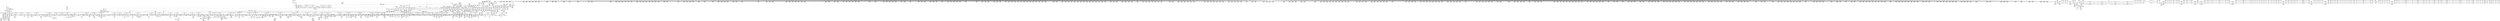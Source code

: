 digraph {
	CE0x4d811a0 [shape=record,shape=Mrecord,label="{CE0x4d811a0|rcu_lock_release:_entry|*SummSink*}"]
	CE0x4cacb70 [shape=record,shape=Mrecord,label="{CE0x4cacb70|_call_void_mcount()_#3|*SummSink*}"]
	CE0x4cf8e60 [shape=record,shape=Mrecord,label="{CE0x4cf8e60|2472:_%struct.cred*,_:_CRE_2961,2962_}"]
	CE0x4d2bdc0 [shape=record,shape=Mrecord,label="{CE0x4d2bdc0|i64_7|*Constant*}"]
	CE0x4cdc680 [shape=record,shape=Mrecord,label="{CE0x4cdc680|GLOBAL:_rcu_lock_map|Global_var:rcu_lock_map|*SummSink*}"]
	CE0x4dc2360 [shape=record,shape=Mrecord,label="{CE0x4dc2360|__preempt_count_sub:_bb}"]
	CE0x4c80be0 [shape=record,shape=Mrecord,label="{CE0x4c80be0|2472:_%struct.cred*,_:_CRE_2792,2800_|*MultipleSource*|Function::selinux_file_send_sigiotask&Arg::tsk::|Function::task_sid&Arg::task::|security/selinux/hooks.c,208}"]
	CE0x4ce4310 [shape=record,shape=Mrecord,label="{CE0x4ce4310|2472:_%struct.cred*,_:_CRE_1808,1816_|*MultipleSource*|Function::selinux_file_send_sigiotask&Arg::tsk::|Function::task_sid&Arg::task::|security/selinux/hooks.c,208}"]
	CE0x4cf9910 [shape=record,shape=Mrecord,label="{CE0x4cf9910|2472:_%struct.cred*,_:_CRE_2970,2971_}"]
	CE0x4d21de0 [shape=record,shape=Mrecord,label="{CE0x4d21de0|_ret_i32_%tmp6,_!dbg_!27716|security/selinux/hooks.c,197|*SummSink*}"]
	CE0x4cf8d30 [shape=record,shape=Mrecord,label="{CE0x4cf8d30|2472:_%struct.cred*,_:_CRE_2960,2961_}"]
	CE0x4cda190 [shape=record,shape=Mrecord,label="{CE0x4cda190|2472:_%struct.cred*,_:_CRE_84,88_|*MultipleSource*|Function::selinux_file_send_sigiotask&Arg::tsk::|Function::task_sid&Arg::task::|security/selinux/hooks.c,208}"]
	CE0x4c81f20 [shape=record,shape=Mrecord,label="{CE0x4c81f20|selinux_file_send_sigiotask:_tmp}"]
	CE0x4d2b7c0 [shape=record,shape=Mrecord,label="{CE0x4d2b7c0|rcu_read_lock:_call3|include/linux/rcupdate.h,882|*SummSource*}"]
	CE0x4d0a420 [shape=record,shape=Mrecord,label="{CE0x4d0a420|2472:_%struct.cred*,_:_CRE_6476,6480_|*MultipleSource*|Function::selinux_file_send_sigiotask&Arg::tsk::|Function::task_sid&Arg::task::|security/selinux/hooks.c,208}"]
	CE0x4c9a0e0 [shape=record,shape=Mrecord,label="{CE0x4c9a0e0|selinux_file_send_sigiotask:_tmp6|security/selinux/hooks.c,3403|*SummSource*}"]
	CE0x4d11af0 [shape=record,shape=Mrecord,label="{CE0x4d11af0|i64**_getelementptr_inbounds_(_4_x_i64*_,_4_x_i64*_*___llvm_gcda_edge_table266,_i64_0,_i64_3)|*Constant*}"]
	CE0x4ce8e10 [shape=record,shape=Mrecord,label="{CE0x4ce8e10|2472:_%struct.cred*,_:_CRE_2112,2120_|*MultipleSource*|Function::selinux_file_send_sigiotask&Arg::tsk::|Function::task_sid&Arg::task::|security/selinux/hooks.c,208}"]
	CE0x4ca33d0 [shape=record,shape=Mrecord,label="{CE0x4ca33d0|selinux_file_send_sigiotask:_tmp7|security/selinux/hooks.c,3403}"]
	CE0x4c87180 [shape=record,shape=Mrecord,label="{CE0x4c87180|task_sid:_tmp6|security/selinux/hooks.c,208|*SummSink*}"]
	CE0x4d77060 [shape=record,shape=Mrecord,label="{CE0x4d77060|rcu_read_unlock:_tmp8|include/linux/rcupdate.h,933|*SummSink*}"]
	CE0x4d73fd0 [shape=record,shape=Mrecord,label="{CE0x4d73fd0|rcu_read_unlock:_do.end|*SummSink*}"]
	CE0x4cf76a0 [shape=record,shape=Mrecord,label="{CE0x4cf76a0|2472:_%struct.cred*,_:_CRE_2941,2942_}"]
	CE0x4d84730 [shape=record,shape=Mrecord,label="{CE0x4d84730|i64*_getelementptr_inbounds_(_4_x_i64_,_4_x_i64_*___llvm_gcov_ctr128,_i64_0,_i64_0)|*Constant*}"]
	CE0x4c8d150 [shape=record,shape=Mrecord,label="{CE0x4c8d150|selinux_file_send_sigiotask:_if.then|*SummSink*}"]
	CE0x4c85040 [shape=record,shape=Mrecord,label="{CE0x4c85040|__preempt_count_sub:_tmp2}"]
	CE0x4d78b50 [shape=record,shape=Mrecord,label="{CE0x4d78b50|__rcu_read_lock:_tmp5|include/linux/rcupdate.h,239}"]
	CE0x4d52cd0 [shape=record,shape=Mrecord,label="{CE0x4d52cd0|rcu_read_lock:_land.lhs.true}"]
	CE0x4d41070 [shape=record,shape=Mrecord,label="{CE0x4d41070|_ret_void,_!dbg_!27719|./arch/x86/include/asm/preempt.h,73}"]
	CE0x4d07ce0 [shape=record,shape=Mrecord,label="{CE0x4d07ce0|2472:_%struct.cred*,_:_CRE_6352,6353_}"]
	CE0x4cf5510 [shape=record,shape=Mrecord,label="{CE0x4cf5510|2472:_%struct.cred*,_:_CRE_2910,2911_}"]
	CE0x4da83f0 [shape=record,shape=Mrecord,label="{CE0x4da83f0|rcu_lock_release:_tmp6|*SummSink*}"]
	CE0x4cd8f30 [shape=record,shape=Mrecord,label="{CE0x4cd8f30|task_sid:_do.body}"]
	CE0x4d019b0 [shape=record,shape=Mrecord,label="{CE0x4d019b0|2472:_%struct.cred*,_:_CRE_6200,6208_|*MultipleSource*|Function::selinux_file_send_sigiotask&Arg::tsk::|Function::task_sid&Arg::task::|security/selinux/hooks.c,208}"]
	CE0x4cef560 [shape=record,shape=Mrecord,label="{CE0x4cef560|2472:_%struct.cred*,_:_CRE_2600,2608_|*MultipleSource*|Function::selinux_file_send_sigiotask&Arg::tsk::|Function::task_sid&Arg::task::|security/selinux/hooks.c,208}"]
	CE0x4d68450 [shape=record,shape=Mrecord,label="{CE0x4d68450|rcu_read_unlock:_tmp1}"]
	CE0x4d3b360 [shape=record,shape=Mrecord,label="{CE0x4d3b360|_ret_void,_!dbg_!27719|./arch/x86/include/asm/preempt.h,73|*SummSink*}"]
	CE0x4cfa910 [shape=record,shape=Mrecord,label="{CE0x4cfa910|2472:_%struct.cred*,_:_CRE_3008,3024_|*MultipleSource*|Function::selinux_file_send_sigiotask&Arg::tsk::|Function::task_sid&Arg::task::|security/selinux/hooks.c,208}"]
	CE0x4d0bda0 [shape=record,shape=Mrecord,label="{CE0x4d0bda0|2472:_%struct.cred*,_:_CRE_6560,6568_|*MultipleSource*|Function::selinux_file_send_sigiotask&Arg::tsk::|Function::task_sid&Arg::task::|security/selinux/hooks.c,208}"]
	CE0x4cf7b60 [shape=record,shape=Mrecord,label="{CE0x4cf7b60|2472:_%struct.cred*,_:_CRE_2945,2946_}"]
	CE0x4d04e90 [shape=record,shape=Mrecord,label="{CE0x4d04e90|2472:_%struct.cred*,_:_CRE_6313,6314_}"]
	CE0x4c8e590 [shape=record,shape=Mrecord,label="{CE0x4c8e590|_ret_i32_%perm.0,_!dbg_!27724|security/selinux/hooks.c,1495|*SummSink*}"]
	CE0x4c87cb0 [shape=record,shape=Mrecord,label="{CE0x4c87cb0|task_sid:_tobool1|security/selinux/hooks.c,208|*SummSource*}"]
	CE0x4d234a0 [shape=record,shape=Mrecord,label="{CE0x4d234a0|_call_void___llvm_gcov_indirect_counter_increment(i32*___llvm_gcov_global_state_pred267,_i64**_getelementptr_inbounds_(_4_x_i64*_,_4_x_i64*_*___llvm_gcda_edge_table266,_i64_0,_i64_2)),_!dbg_!27717|security/selinux/hooks.c,1483|*SummSource*}"]
	CE0x4c97600 [shape=record,shape=Mrecord,label="{CE0x4c97600|rcu_read_lock:_land.lhs.true|*SummSink*}"]
	CE0x4d66330 [shape=record,shape=Mrecord,label="{CE0x4d66330|cred_sid:_tmp5|security/selinux/hooks.c,196}"]
	CE0x4d195e0 [shape=record,shape=Mrecord,label="{CE0x4d195e0|task_sid:_tmp18|security/selinux/hooks.c,208|*SummSink*}"]
	CE0x4c86f30 [shape=record,shape=Mrecord,label="{CE0x4c86f30|cred_sid:_tmp3|*SummSource*}"]
	CE0x4d055b0 [shape=record,shape=Mrecord,label="{CE0x4d055b0|2472:_%struct.cred*,_:_CRE_6319,6320_}"]
	CE0x4d7a5d0 [shape=record,shape=Mrecord,label="{CE0x4d7a5d0|i64*_getelementptr_inbounds_(_4_x_i64_,_4_x_i64_*___llvm_gcov_ctr130,_i64_0,_i64_1)|*Constant*|*SummSource*}"]
	CE0x4cf91f0 [shape=record,shape=Mrecord,label="{CE0x4cf91f0|2472:_%struct.cred*,_:_CRE_2964,2965_}"]
	CE0x4cdebf0 [shape=record,shape=Mrecord,label="{CE0x4cdebf0|2472:_%struct.cred*,_:_CRE_512,520_|*MultipleSource*|Function::selinux_file_send_sigiotask&Arg::tsk::|Function::task_sid&Arg::task::|security/selinux/hooks.c,208}"]
	CE0x4c86730 [shape=record,shape=Mrecord,label="{CE0x4c86730|__rcu_read_unlock:_tmp4|include/linux/rcupdate.h,244|*SummSink*}"]
	CE0x4c9f5b0 [shape=record,shape=Mrecord,label="{CE0x4c9f5b0|selinux_file_send_sigiotask:_tmp6|security/selinux/hooks.c,3403|*SummSink*}"]
	CE0x4c7a3f0 [shape=record,shape=Mrecord,label="{CE0x4c7a3f0|task_sid:_bb|*SummSink*}"]
	CE0x4d4c440 [shape=record,shape=Mrecord,label="{CE0x4d4c440|i32_1|*Constant*}"]
	CE0x4da7b80 [shape=record,shape=Mrecord,label="{CE0x4da7b80|rcu_lock_acquire:___here|*SummSource*}"]
	CE0x4d266b0 [shape=record,shape=Mrecord,label="{CE0x4d266b0|_call_void_mcount()_#3|*SummSource*}"]
	CE0x4c84b30 [shape=record,shape=Mrecord,label="{CE0x4c84b30|__preempt_count_sub:_tmp3}"]
	CE0x4d77d20 [shape=record,shape=Mrecord,label="{CE0x4d77d20|__rcu_read_unlock:_tmp5|include/linux/rcupdate.h,244}"]
	CE0x4cd0460 [shape=record,shape=Mrecord,label="{CE0x4cd0460|2472:_%struct.cred*,_:_CRE_456,460_|*MultipleSource*|Function::selinux_file_send_sigiotask&Arg::tsk::|Function::task_sid&Arg::task::|security/selinux/hooks.c,208}"]
	CE0x4d72ff0 [shape=record,shape=Mrecord,label="{CE0x4d72ff0|rcu_read_unlock:_tmp6|include/linux/rcupdate.h,933|*SummSource*}"]
	CE0x4d6b9c0 [shape=record,shape=Mrecord,label="{CE0x4d6b9c0|rcu_read_unlock:_tmp14|include/linux/rcupdate.h,933|*SummSource*}"]
	CE0x4d36be0 [shape=record,shape=Mrecord,label="{CE0x4d36be0|rcu_lock_release:_tmp4|include/linux/rcupdate.h,423|*SummSink*}"]
	CE0x4caa1f0 [shape=record,shape=Mrecord,label="{CE0x4caa1f0|_call_void_mcount()_#3}"]
	CE0x4ddd500 [shape=record,shape=Mrecord,label="{CE0x4ddd500|__preempt_count_sub:_tmp4|./arch/x86/include/asm/preempt.h,77}"]
	CE0x4c79ca0 [shape=record,shape=Mrecord,label="{CE0x4c79ca0|2472:_%struct.cred*,_:_CRE_136,144_|*MultipleSource*|Function::selinux_file_send_sigiotask&Arg::tsk::|Function::task_sid&Arg::task::|security/selinux/hooks.c,208}"]
	CE0x4d18c10 [shape=record,shape=Mrecord,label="{CE0x4d18c10|signal_to_av:_tmp10|security/selinux/hooks.c,1495|*SummSink*}"]
	CE0x4c874c0 [shape=record,shape=Mrecord,label="{CE0x4c874c0|GLOBAL:_task_sid.__warned|Global_var:task_sid.__warned|*SummSource*}"]
	CE0x4d72ec0 [shape=record,shape=Mrecord,label="{CE0x4d72ec0|rcu_read_unlock:_tmp6|include/linux/rcupdate.h,933}"]
	CE0x4cfc450 [shape=record,shape=Mrecord,label="{CE0x4cfc450|2472:_%struct.cred*,_:_CRE_3112,3116_|*MultipleSource*|Function::selinux_file_send_sigiotask&Arg::tsk::|Function::task_sid&Arg::task::|security/selinux/hooks.c,208}"]
	CE0x4d424d0 [shape=record,shape=Mrecord,label="{CE0x4d424d0|__rcu_read_lock:_tmp6|include/linux/rcupdate.h,240}"]
	CE0x4cf0280 [shape=record,shape=Mrecord,label="{CE0x4cf0280|2472:_%struct.cred*,_:_CRE_2680,2688_|*MultipleSource*|Function::selinux_file_send_sigiotask&Arg::tsk::|Function::task_sid&Arg::task::|security/selinux/hooks.c,208}"]
	CE0x4de3cd0 [shape=record,shape=Mrecord,label="{CE0x4de3cd0|GLOBAL:___preempt_count_sub|*Constant*}"]
	CE0x4d3f750 [shape=record,shape=Mrecord,label="{CE0x4d3f750|i64*_getelementptr_inbounds_(_4_x_i64_,_4_x_i64_*___llvm_gcov_ctr133,_i64_0,_i64_2)|*Constant*}"]
	CE0x4cdd4c0 [shape=record,shape=Mrecord,label="{CE0x4cdd4c0|GLOBAL:_lockdep_rcu_suspicious|*Constant*}"]
	CE0x4cb3520 [shape=record,shape=Mrecord,label="{CE0x4cb3520|avc_has_perm:_ssid|Function::avc_has_perm&Arg::ssid::|*SummSink*}"]
	CE0x4cac660 [shape=record,shape=Mrecord,label="{CE0x4cac660|cred_sid:_tmp}"]
	CE0x4ce9d40 [shape=record,shape=Mrecord,label="{CE0x4ce9d40|2472:_%struct.cred*,_:_CRE_2240,2248_|*MultipleSource*|Function::selinux_file_send_sigiotask&Arg::tsk::|Function::task_sid&Arg::task::|security/selinux/hooks.c,208}"]
	CE0x4d05810 [shape=record,shape=Mrecord,label="{CE0x4d05810|2472:_%struct.cred*,_:_CRE_6321,6322_}"]
	CE0x4d1b640 [shape=record,shape=Mrecord,label="{CE0x4d1b640|rcu_read_lock:_tmp10|include/linux/rcupdate.h,882|*SummSource*}"]
	CE0x4d5af00 [shape=record,shape=Mrecord,label="{CE0x4d5af00|void_(i32*,_i32,_i32*)*_asm_addl_$1,_%gs:$0_,_*m,ri,*m,_dirflag_,_fpsr_,_flags_|*SummSource*}"]
	CE0x4c86ec0 [shape=record,shape=Mrecord,label="{CE0x4c86ec0|cred_sid:_tmp3}"]
	CE0x4d27440 [shape=record,shape=Mrecord,label="{CE0x4d27440|i64_4|*Constant*|*SummSource*}"]
	CE0x4dc7920 [shape=record,shape=Mrecord,label="{CE0x4dc7920|__preempt_count_add:_do.body|*SummSink*}"]
	CE0x4c84530 [shape=record,shape=Mrecord,label="{CE0x4c84530|task_sid:_tmp6|security/selinux/hooks.c,208}"]
	CE0x4daa450 [shape=record,shape=Mrecord,label="{CE0x4daa450|rcu_lock_release:_indirectgoto|*SummSource*}"]
	CE0x4cb4710 [shape=record,shape=Mrecord,label="{CE0x4cb4710|_ret_i32_%retval.0,_!dbg_!27728|security/selinux/avc.c,775}"]
	CE0x4d03600 [shape=record,shape=Mrecord,label="{CE0x4d03600|2472:_%struct.cred*,_:_CRE_6292,6293_}"]
	CE0x4d41d40 [shape=record,shape=Mrecord,label="{CE0x4d41d40|__rcu_read_lock:_do.body|*SummSink*}"]
	CE0x4d22780 [shape=record,shape=Mrecord,label="{CE0x4d22780|signal_to_av:_tmp2|security/selinux/hooks.c,1479}"]
	CE0x4d41530 [shape=record,shape=Mrecord,label="{CE0x4d41530|rcu_lock_release:_indirectgoto}"]
	CE0x4ca6a90 [shape=record,shape=Mrecord,label="{CE0x4ca6a90|2472:_%struct.cred*,_:_CRE_224,232_|*MultipleSource*|Function::selinux_file_send_sigiotask&Arg::tsk::|Function::task_sid&Arg::task::|security/selinux/hooks.c,208}"]
	CE0x4ce2890 [shape=record,shape=Mrecord,label="{CE0x4ce2890|2472:_%struct.cred*,_:_CRE_693,694_}"]
	CE0x4c8ee20 [shape=record,shape=Mrecord,label="{CE0x4c8ee20|selinux_file_send_sigiotask:_tmp3|security/selinux/hooks.c,3399}"]
	CE0x4daaed0 [shape=record,shape=Mrecord,label="{CE0x4daaed0|_call_void_mcount()_#3}"]
	CE0x4c81640 [shape=record,shape=Mrecord,label="{CE0x4c81640|task_sid:_do.body5|*SummSource*}"]
	CE0x4c89890 [shape=record,shape=Mrecord,label="{CE0x4c89890|selinux_file_send_sigiotask:_tmp11|security/selinux/hooks.c,3404|*SummSource*}"]
	CE0x4ddde10 [shape=record,shape=Mrecord,label="{CE0x4ddde10|__preempt_count_sub:_sub|./arch/x86/include/asm/preempt.h,77}"]
	CE0x4d683e0 [shape=record,shape=Mrecord,label="{CE0x4d683e0|i64*_getelementptr_inbounds_(_11_x_i64_,_11_x_i64_*___llvm_gcov_ctr132,_i64_0,_i64_1)|*Constant*|*SummSink*}"]
	CE0x4cf30a0 [shape=record,shape=Mrecord,label="{CE0x4cf30a0|_call_void___llvm_gcov_indirect_counter_increment(i32*___llvm_gcov_global_state_pred267,_i64**_getelementptr_inbounds_(_4_x_i64*_,_4_x_i64*_*___llvm_gcda_edge_table266,_i64_0,_i64_3)),_!dbg_!27719|security/selinux/hooks.c,1487|*SummSink*}"]
	CE0x4cef380 [shape=record,shape=Mrecord,label="{CE0x4cef380|2472:_%struct.cred*,_:_CRE_2598,2600_|*MultipleSource*|Function::selinux_file_send_sigiotask&Arg::tsk::|Function::task_sid&Arg::task::|security/selinux/hooks.c,208}"]
	CE0x4d6a2c0 [shape=record,shape=Mrecord,label="{CE0x4d6a2c0|i64*_null|*Constant*|*SummSource*}"]
	CE0x4d40140 [shape=record,shape=Mrecord,label="{CE0x4d40140|i64_ptrtoint_(i8*_blockaddress(_rcu_lock_acquire,_%__here)_to_i64)|*Constant*}"]
	CE0x4d1f0f0 [shape=record,shape=Mrecord,label="{CE0x4d1f0f0|task_sid:_tmp25|security/selinux/hooks.c,208}"]
	"CONST[source:1(input),value:2(dynamic)][purpose:{subject}]"
	CE0x4caea50 [shape=record,shape=Mrecord,label="{CE0x4caea50|2472:_%struct.cred*,_:_CRE_0,8_|*MultipleSource*|Function::selinux_file_send_sigiotask&Arg::tsk::|Function::task_sid&Arg::task::|security/selinux/hooks.c,208}"]
	CE0x4ce2210 [shape=record,shape=Mrecord,label="{CE0x4ce2210|2472:_%struct.cred*,_:_CRE_688,689_}"]
	CE0x4dc2cf0 [shape=record,shape=Mrecord,label="{CE0x4dc2cf0|GLOBAL:___preempt_count_sub|*Constant*|*SummSource*}"]
	CE0x4d03a60 [shape=record,shape=Mrecord,label="{CE0x4d03a60|2472:_%struct.cred*,_:_CRE_6296,6297_}"]
	CE0x4d1a0b0 [shape=record,shape=Mrecord,label="{CE0x4d1a0b0|0:_i8,_:_GCMR_rcu_read_lock.__warned_internal_global_i8_0,_section_.data.unlikely_,_align_1:_elem_0:default:}"]
	CE0x4d0b0b0 [shape=record,shape=Mrecord,label="{CE0x4d0b0b0|2472:_%struct.cred*,_:_CRE_6512,6520_|*MultipleSource*|Function::selinux_file_send_sigiotask&Arg::tsk::|Function::task_sid&Arg::task::|security/selinux/hooks.c,208}"]
	CE0x6872080 [shape=record,shape=Mrecord,label="{CE0x6872080|i64_1|*Constant*|*SummSink*}"]
	CE0x4d41380 [shape=record,shape=Mrecord,label="{CE0x4d41380|rcu_lock_release:___here|*SummSource*}"]
	CE0x4c8ad70 [shape=record,shape=Mrecord,label="{CE0x4c8ad70|i64*_getelementptr_inbounds_(_6_x_i64_,_6_x_i64_*___llvm_gcov_ctr264,_i64_0,_i64_0)|*Constant*|*SummSource*}"]
	CE0x4ca7c30 [shape=record,shape=Mrecord,label="{CE0x4ca7c30|i32_19|*Constant*}"]
	CE0x4d25370 [shape=record,shape=Mrecord,label="{CE0x4d25370|signal_to_av:_sw.bb2}"]
	CE0x4dac4f0 [shape=record,shape=Mrecord,label="{CE0x4dac4f0|rcu_lock_acquire:_tmp|*SummSink*}"]
	CE0x4d06d70 [shape=record,shape=Mrecord,label="{CE0x4d06d70|2472:_%struct.cred*,_:_CRE_6339,6340_}"]
	CE0x4cd8170 [shape=record,shape=Mrecord,label="{CE0x4cd8170|task_sid:_do.body5}"]
	CE0x4d667b0 [shape=record,shape=Mrecord,label="{CE0x4d667b0|cred_sid:_sid|security/selinux/hooks.c,197|*SummSource*}"]
	CE0x4d20220 [shape=record,shape=Mrecord,label="{CE0x4d20220|task_sid:_tmp27|security/selinux/hooks.c,208}"]
	CE0x4cda9b0 [shape=record,shape=Mrecord,label="{CE0x4cda9b0|2472:_%struct.cred*,_:_CRE_152,160_|*MultipleSource*|Function::selinux_file_send_sigiotask&Arg::tsk::|Function::task_sid&Arg::task::|security/selinux/hooks.c,208}"]
	CE0x4d06780 [shape=record,shape=Mrecord,label="{CE0x4d06780|2472:_%struct.cred*,_:_CRE_6334,6335_}"]
	CE0x4d6cee0 [shape=record,shape=Mrecord,label="{CE0x4d6cee0|__llvm_gcov_indirect_counter_increment:_tmp5|*SummSink*}"]
	CE0x4ca2a40 [shape=record,shape=Mrecord,label="{CE0x4ca2a40|selinux_file_send_sigiotask:_signum|Function::selinux_file_send_sigiotask&Arg::signum::|*SummSource*}"]
	CE0x4ca7860 [shape=record,shape=Mrecord,label="{CE0x4ca7860|_call_void_rcu_read_lock()_#10,_!dbg_!27712|security/selinux/hooks.c,207|*SummSink*}"]
	CE0x4d2c3c0 [shape=record,shape=Mrecord,label="{CE0x4d2c3c0|i8*_getelementptr_inbounds_(_41_x_i8_,_41_x_i8_*_.str44,_i32_0,_i32_0)|*Constant*|*SummSink*}"]
	CE0x4cddba0 [shape=record,shape=Mrecord,label="{CE0x4cddba0|i8*_getelementptr_inbounds_(_25_x_i8_,_25_x_i8_*_.str3,_i32_0,_i32_0)|*Constant*|*SummSink*}"]
	CE0x4d24480 [shape=record,shape=Mrecord,label="{CE0x4d24480|_call_void_rcu_read_unlock()_#10,_!dbg_!27748|security/selinux/hooks.c,209|*SummSource*}"]
	CE0x4d4a0f0 [shape=record,shape=Mrecord,label="{CE0x4d4a0f0|cred_sid:_security|security/selinux/hooks.c,196|*SummSink*}"]
	CE0x4da7fb0 [shape=record,shape=Mrecord,label="{CE0x4da7fb0|i64*_getelementptr_inbounds_(_4_x_i64_,_4_x_i64_*___llvm_gcov_ctr133,_i64_0,_i64_3)|*Constant*|*SummSource*}"]
	CE0x4d170f0 [shape=record,shape=Mrecord,label="{CE0x4d170f0|_call_void_rcu_lock_acquire(%struct.lockdep_map*_rcu_lock_map)_#10,_!dbg_!27711|include/linux/rcupdate.h,881}"]
	CE0x4d7dad0 [shape=record,shape=Mrecord,label="{CE0x4d7dad0|i8*_getelementptr_inbounds_(_44_x_i8_,_44_x_i8_*_.str47,_i32_0,_i32_0)|*Constant*}"]
	CE0x4ced940 [shape=record,shape=Mrecord,label="{CE0x4ced940|2472:_%struct.cred*,_:_CRE_2522,2523_}"]
	CE0x4d7ee00 [shape=record,shape=Mrecord,label="{CE0x4d7ee00|rcu_read_unlock:_tmp21|include/linux/rcupdate.h,935}"]
	CE0x4d4fbd0 [shape=record,shape=Mrecord,label="{CE0x4d4fbd0|_ret_void,_!dbg_!27717|include/linux/rcupdate.h,419}"]
	CE0x4cfdff0 [shape=record,shape=Mrecord,label="{CE0x4cfdff0|2472:_%struct.cred*,_:_CRE_5864,5872_|*MultipleSource*|Function::selinux_file_send_sigiotask&Arg::tsk::|Function::task_sid&Arg::task::|security/selinux/hooks.c,208}"]
	CE0x4c84940 [shape=record,shape=Mrecord,label="{CE0x4c84940|COLLAPSED:_GCMRE___llvm_gcov_ctr129_internal_global_4_x_i64_zeroinitializer:_elem_0:default:}"]
	CE0x4d4b690 [shape=record,shape=Mrecord,label="{CE0x4d4b690|rcu_read_unlock:_tmp17|include/linux/rcupdate.h,933|*SummSource*}"]
	CE0x4cf9580 [shape=record,shape=Mrecord,label="{CE0x4cf9580|2472:_%struct.cred*,_:_CRE_2967,2968_}"]
	CE0x4dddbb0 [shape=record,shape=Mrecord,label="{CE0x4dddbb0|void_(i32*,_i32,_i32*)*_asm_addl_$1,_%gs:$0_,_*m,ri,*m,_dirflag_,_fpsr_,_flags_}"]
	CE0x4d2ea90 [shape=record,shape=Mrecord,label="{CE0x4d2ea90|i64_3|*Constant*|*SummSink*}"]
	CE0x4cf9320 [shape=record,shape=Mrecord,label="{CE0x4cf9320|2472:_%struct.cred*,_:_CRE_2965,2966_}"]
	CE0x4cdda10 [shape=record,shape=Mrecord,label="{CE0x4cdda10|i8*_getelementptr_inbounds_(_25_x_i8_,_25_x_i8_*_.str3,_i32_0,_i32_0)|*Constant*|*SummSource*}"]
	CE0x4ce2970 [shape=record,shape=Mrecord,label="{CE0x4ce2970|2472:_%struct.cred*,_:_CRE_695,696_}"]
	CE0x4ce0ec0 [shape=record,shape=Mrecord,label="{CE0x4ce0ec0|2472:_%struct.cred*,_:_CRE_624,632_|*MultipleSource*|Function::selinux_file_send_sigiotask&Arg::tsk::|Function::task_sid&Arg::task::|security/selinux/hooks.c,208}"]
	CE0x4ca97f0 [shape=record,shape=Mrecord,label="{CE0x4ca97f0|__llvm_gcov_indirect_counter_increment:_counters|Function::__llvm_gcov_indirect_counter_increment&Arg::counters::|*SummSink*}"]
	CE0x4c9dd90 [shape=record,shape=Mrecord,label="{CE0x4c9dd90|selinux_file_send_sigiotask:_tsk|Function::selinux_file_send_sigiotask&Arg::tsk::|*SummSource*}"]
	CE0x4d2cac0 [shape=record,shape=Mrecord,label="{CE0x4d2cac0|i64*_getelementptr_inbounds_(_13_x_i64_,_13_x_i64_*___llvm_gcov_ctr126,_i64_0,_i64_9)|*Constant*|*SummSink*}"]
	CE0x4d60140 [shape=record,shape=Mrecord,label="{CE0x4d60140|__rcu_read_unlock:_do.end}"]
	CE0x4cacde0 [shape=record,shape=Mrecord,label="{CE0x4cacde0|i32_17|*Constant*|*SummSource*}"]
	CE0x4d83b00 [shape=record,shape=Mrecord,label="{CE0x4d83b00|__llvm_gcov_indirect_counter_increment:_pred|*SummSink*}"]
	CE0x4d75dc0 [shape=record,shape=Mrecord,label="{CE0x4d75dc0|rcu_read_unlock:_tmp10|include/linux/rcupdate.h,933}"]
	CE0x4d78f80 [shape=record,shape=Mrecord,label="{CE0x4d78f80|rcu_read_unlock:_tobool1|include/linux/rcupdate.h,933|*SummSink*}"]
	CE0x4d55990 [shape=record,shape=Mrecord,label="{CE0x4d55990|__llvm_gcov_indirect_counter_increment:_counter|*SummSource*}"]
	CE0x4cfb190 [shape=record,shape=Mrecord,label="{CE0x4cfb190|2472:_%struct.cred*,_:_CRE_3048,3056_|*MultipleSource*|Function::selinux_file_send_sigiotask&Arg::tsk::|Function::task_sid&Arg::task::|security/selinux/hooks.c,208}"]
	CE0x4c8da50 [shape=record,shape=Mrecord,label="{CE0x4c8da50|_ret_i32_%perm.0,_!dbg_!27724|security/selinux/hooks.c,1495}"]
	CE0x4c9ac30 [shape=record,shape=Mrecord,label="{CE0x4c9ac30|selinux_file_send_sigiotask:_tmp14|security/selinux/hooks.c,3408|*SummSink*}"]
	CE0x4c81700 [shape=record,shape=Mrecord,label="{CE0x4c81700|task_sid:_do.body5|*SummSink*}"]
	CE0x4d12c80 [shape=record,shape=Mrecord,label="{CE0x4d12c80|i64**_getelementptr_inbounds_(_4_x_i64*_,_4_x_i64*_*___llvm_gcda_edge_table266,_i64_0,_i64_0)|*Constant*|*SummSink*}"]
	CE0x4cf5360 [shape=record,shape=Mrecord,label="{CE0x4cf5360|2472:_%struct.cred*,_:_CRE_2908,2909_}"]
	CE0x4cb27e0 [shape=record,shape=Mrecord,label="{CE0x4cb27e0|i32_(i32,_i32,_i16,_i32,_%struct.common_audit_data*)*_bitcast_(i32_(i32,_i32,_i16,_i32,_%struct.common_audit_data.495*)*_avc_has_perm_to_i32_(i32,_i32,_i16,_i32,_%struct.common_audit_data*)*)|*Constant*|*SummSource*}"]
	CE0x4cb5820 [shape=record,shape=Mrecord,label="{CE0x4cb5820|_ret_i32_%call3,_!dbg_!27735|security/selinux/hooks.c,3408|*SummSink*}"]
	CE0x4d50240 [shape=record,shape=Mrecord,label="{CE0x4d50240|rcu_read_lock:_do.body|*SummSink*}"]
	CE0x4daaf90 [shape=record,shape=Mrecord,label="{CE0x4daaf90|_call_void_mcount()_#3|*SummSource*}"]
	CE0x4d7d100 [shape=record,shape=Mrecord,label="{CE0x4d7d100|rcu_lock_acquire:_indirectgoto|*SummSink*}"]
	CE0x4d5b680 [shape=record,shape=Mrecord,label="{CE0x4d5b680|__preempt_count_add:_tmp7|./arch/x86/include/asm/preempt.h,73|*SummSource*}"]
	CE0x4d13e40 [shape=record,shape=Mrecord,label="{CE0x4d13e40|i64*_getelementptr_inbounds_(_10_x_i64_,_10_x_i64_*___llvm_gcov_ctr265,_i64_0,_i64_9)|*Constant*|*SummSink*}"]
	CE0x4d15da0 [shape=record,shape=Mrecord,label="{CE0x4d15da0|i32_8|*Constant*}"]
	CE0x4ced550 [shape=record,shape=Mrecord,label="{CE0x4ced550|2472:_%struct.cred*,_:_CRE_2520,2521_}"]
	CE0x4cd61b0 [shape=record,shape=Mrecord,label="{CE0x4cd61b0|rcu_lock_acquire:_map|Function::rcu_lock_acquire&Arg::map::|*SummSink*}"]
	CE0x4ca4760 [shape=record,shape=Mrecord,label="{CE0x4ca4760|selinux_file_send_sigiotask:_tmp4|security/selinux/hooks.c,3401}"]
	CE0x4cd1260 [shape=record,shape=Mrecord,label="{CE0x4cd1260|i64*_getelementptr_inbounds_(_10_x_i64_,_10_x_i64_*___llvm_gcov_ctr265,_i64_0,_i64_0)|*Constant*|*SummSource*}"]
	CE0x4d3f930 [shape=record,shape=Mrecord,label="{CE0x4d3f930|rcu_lock_release:_tmp3}"]
	CE0x4d594c0 [shape=record,shape=Mrecord,label="{CE0x4d594c0|GLOBAL:_lockdep_rcu_suspicious|*Constant*}"]
	CE0x4d580b0 [shape=record,shape=Mrecord,label="{CE0x4d580b0|rcu_read_lock:_tmp17|include/linux/rcupdate.h,882}"]
	CE0x4d030b0 [shape=record,shape=Mrecord,label="{CE0x4d030b0|2472:_%struct.cred*,_:_CRE_6289,6290_}"]
	CE0x4d07a80 [shape=record,shape=Mrecord,label="{CE0x4d07a80|2472:_%struct.cred*,_:_CRE_6350,6351_}"]
	CE0x4d37b40 [shape=record,shape=Mrecord,label="{CE0x4d37b40|__preempt_count_add:_val|Function::__preempt_count_add&Arg::val::|*SummSink*}"]
	CE0x4cf8150 [shape=record,shape=Mrecord,label="{CE0x4cf8150|2472:_%struct.cred*,_:_CRE_2950,2951_}"]
	CE0x4cf7c90 [shape=record,shape=Mrecord,label="{CE0x4cf7c90|2472:_%struct.cred*,_:_CRE_2946,2947_}"]
	CE0x4d0fa70 [shape=record,shape=Mrecord,label="{CE0x4d0fa70|2472:_%struct.cred*,_:_CRE_10600,10604_|*MultipleSource*|Function::selinux_file_send_sigiotask&Arg::tsk::|Function::task_sid&Arg::task::|security/selinux/hooks.c,208}"]
	CE0x4c7a590 [shape=record,shape=Mrecord,label="{CE0x4c7a590|GLOBAL:_task_sid|*Constant*|*SummSink*}"]
	CE0x4d819f0 [shape=record,shape=Mrecord,label="{CE0x4d819f0|_ret_void,_!dbg_!27717|include/linux/rcupdate.h,424}"]
	CE0x4d38210 [shape=record,shape=Mrecord,label="{CE0x4d38210|__rcu_read_lock:_tmp2|*SummSink*}"]
	CE0x4ce2b50 [shape=record,shape=Mrecord,label="{CE0x4ce2b50|2472:_%struct.cred*,_:_CRE_698,699_}"]
	CE0x4cfe210 [shape=record,shape=Mrecord,label="{CE0x4cfe210|2472:_%struct.cred*,_:_CRE_5872,5880_|*MultipleSource*|Function::selinux_file_send_sigiotask&Arg::tsk::|Function::task_sid&Arg::task::|security/selinux/hooks.c,208}"]
	CE0x4cad690 [shape=record,shape=Mrecord,label="{CE0x4cad690|cred_sid:_tmp1}"]
	CE0x4ca4ac0 [shape=record,shape=Mrecord,label="{CE0x4ca4ac0|__llvm_gcov_indirect_counter_increment:_counters|Function::__llvm_gcov_indirect_counter_increment&Arg::counters::|*SummSource*}"]
	CE0x4cd5d80 [shape=record,shape=Mrecord,label="{CE0x4cd5d80|GLOBAL:___llvm_gcov_global_state_pred267|Global_var:__llvm_gcov_global_state_pred267|*SummSink*}"]
	CE0x4d0fed0 [shape=record,shape=Mrecord,label="{CE0x4d0fed0|2472:_%struct.cred*,_:_CRE_10608,10609_|*MultipleSource*|Function::selinux_file_send_sigiotask&Arg::tsk::|Function::task_sid&Arg::task::|security/selinux/hooks.c,208}"]
	CE0x4ca34e0 [shape=record,shape=Mrecord,label="{CE0x4ca34e0|selinux_file_send_sigiotask:_tmp1|*SummSink*}"]
	CE0x4ce75e0 [shape=record,shape=Mrecord,label="{CE0x4ce75e0|2472:_%struct.cred*,_:_CRE_2036,2040_|*MultipleSource*|Function::selinux_file_send_sigiotask&Arg::tsk::|Function::task_sid&Arg::task::|security/selinux/hooks.c,208}"]
	CE0x4d27840 [shape=record,shape=Mrecord,label="{CE0x4d27840|i64_5|*Constant*|*SummSink*}"]
	CE0x4cfd770 [shape=record,shape=Mrecord,label="{CE0x4cfd770|2472:_%struct.cred*,_:_CRE_3160,3164_|*MultipleSource*|Function::selinux_file_send_sigiotask&Arg::tsk::|Function::task_sid&Arg::task::|security/selinux/hooks.c,208}"]
	CE0x4caddb0 [shape=record,shape=Mrecord,label="{CE0x4caddb0|task_sid:_tmp3|*SummSink*}"]
	CE0x4d0aa50 [shape=record,shape=Mrecord,label="{CE0x4d0aa50|2472:_%struct.cred*,_:_CRE_6488,6492_|*MultipleSource*|Function::selinux_file_send_sigiotask&Arg::tsk::|Function::task_sid&Arg::task::|security/selinux/hooks.c,208}"]
	CE0x4cfad50 [shape=record,shape=Mrecord,label="{CE0x4cfad50|2472:_%struct.cred*,_:_CRE_3032,3036_|*MultipleSource*|Function::selinux_file_send_sigiotask&Arg::tsk::|Function::task_sid&Arg::task::|security/selinux/hooks.c,208}"]
	CE0x4d58d80 [shape=record,shape=Mrecord,label="{CE0x4d58d80|_call_void_lockdep_rcu_suspicious(i8*_getelementptr_inbounds_(_25_x_i8_,_25_x_i8_*_.str45,_i32_0,_i32_0),_i32_883,_i8*_getelementptr_inbounds_(_42_x_i8_,_42_x_i8_*_.str46,_i32_0,_i32_0))_#10,_!dbg_!27728|include/linux/rcupdate.h,882}"]
	CE0x4d050f0 [shape=record,shape=Mrecord,label="{CE0x4d050f0|2472:_%struct.cred*,_:_CRE_6315,6316_}"]
	CE0x4d23320 [shape=record,shape=Mrecord,label="{CE0x4d23320|_call_void___llvm_gcov_indirect_counter_increment(i32*___llvm_gcov_global_state_pred267,_i64**_getelementptr_inbounds_(_4_x_i64*_,_4_x_i64*_*___llvm_gcda_edge_table266,_i64_0,_i64_2)),_!dbg_!27717|security/selinux/hooks.c,1483}"]
	CE0x4d55a00 [shape=record,shape=Mrecord,label="{CE0x4d55a00|__llvm_gcov_indirect_counter_increment:_tmp2}"]
	CE0x4cd0160 [shape=record,shape=Mrecord,label="{CE0x4cd0160|i32_9|*Constant*|*SummSink*}"]
	CE0x4d2ad80 [shape=record,shape=Mrecord,label="{CE0x4d2ad80|task_sid:_tmp17|security/selinux/hooks.c,208}"]
	CE0x4cd7f20 [shape=record,shape=Mrecord,label="{CE0x4cd7f20|task_sid:_do.end6}"]
	CE0x4d5bfe0 [shape=record,shape=Mrecord,label="{CE0x4d5bfe0|i64*_getelementptr_inbounds_(_4_x_i64_,_4_x_i64_*___llvm_gcov_ctr135,_i64_0,_i64_2)|*Constant*|*SummSink*}"]
	CE0x4cfcef0 [shape=record,shape=Mrecord,label="{CE0x4cfcef0|2472:_%struct.cred*,_:_CRE_3140,3144_|*MultipleSource*|Function::selinux_file_send_sigiotask&Arg::tsk::|Function::task_sid&Arg::task::|security/selinux/hooks.c,208}"]
	CE0x4c78b60 [shape=record,shape=Mrecord,label="{CE0x4c78b60|cred_sid:_tmp|*SummSink*}"]
	CE0x4d54460 [shape=record,shape=Mrecord,label="{CE0x4d54460|rcu_read_lock:_tmp4|include/linux/rcupdate.h,882|*SummSource*}"]
	CE0x4d0cc50 [shape=record,shape=Mrecord,label="{CE0x4d0cc50|2472:_%struct.cred*,_:_CRE_6624,6632_|*MultipleSource*|Function::selinux_file_send_sigiotask&Arg::tsk::|Function::task_sid&Arg::task::|security/selinux/hooks.c,208}"]
	CE0x4cfc670 [shape=record,shape=Mrecord,label="{CE0x4cfc670|2472:_%struct.cred*,_:_CRE_3116,3120_|*MultipleSource*|Function::selinux_file_send_sigiotask&Arg::tsk::|Function::task_sid&Arg::task::|security/selinux/hooks.c,208}"]
	CE0x4cb2f00 [shape=record,shape=Mrecord,label="{CE0x4cb2f00|avc_has_perm:_entry|*SummSink*}"]
	CE0x4d76ff0 [shape=record,shape=Mrecord,label="{CE0x4d76ff0|rcu_read_unlock:_tobool|include/linux/rcupdate.h,933|*SummSink*}"]
	CE0x4d2e590 [shape=record,shape=Mrecord,label="{CE0x4d2e590|task_sid:_tobool|security/selinux/hooks.c,208|*SummSink*}"]
	CE0x4d4e8a0 [shape=record,shape=Mrecord,label="{CE0x4d4e8a0|rcu_read_lock:_tmp7|include/linux/rcupdate.h,882}"]
	CE0x4d840e0 [shape=record,shape=Mrecord,label="{CE0x4d840e0|i32_-1|*Constant*|*SummSource*}"]
	CE0x4ccf730 [shape=record,shape=Mrecord,label="{CE0x4ccf730|2472:_%struct.cred*,_:_CRE_56,64_|*MultipleSource*|Function::selinux_file_send_sigiotask&Arg::tsk::|Function::task_sid&Arg::task::|security/selinux/hooks.c,208}"]
	CE0x4d09100 [shape=record,shape=Mrecord,label="{CE0x4d09100|2472:_%struct.cred*,_:_CRE_6408,6424_|*MultipleSource*|Function::selinux_file_send_sigiotask&Arg::tsk::|Function::task_sid&Arg::task::|security/selinux/hooks.c,208}"]
	CE0x4ce10a0 [shape=record,shape=Mrecord,label="{CE0x4ce10a0|2472:_%struct.cred*,_:_CRE_632,640_|*MultipleSource*|Function::selinux_file_send_sigiotask&Arg::tsk::|Function::task_sid&Arg::task::|security/selinux/hooks.c,208}"]
	CE0x4d215e0 [shape=record,shape=Mrecord,label="{CE0x4d215e0|cred_sid:_entry|*SummSink*}"]
	CE0x4ca0ae0 [shape=record,shape=Mrecord,label="{CE0x4ca0ae0|selinux_file_send_sigiotask:_entry|*SummSink*}"]
	CE0x4caa5f0 [shape=record,shape=Mrecord,label="{CE0x4caa5f0|COLLAPSED:_GCMRE___llvm_gcov_ctr126_internal_global_13_x_i64_zeroinitializer:_elem_0:default:}"]
	CE0x4d417f0 [shape=record,shape=Mrecord,label="{CE0x4d417f0|i64*_getelementptr_inbounds_(_4_x_i64_,_4_x_i64_*___llvm_gcov_ctr128,_i64_0,_i64_3)|*Constant*|*SummSource*}"]
	CE0x4c7fbd0 [shape=record,shape=Mrecord,label="{CE0x4c7fbd0|i32_0|*Constant*}"]
	CE0x4ccf1d0 [shape=record,shape=Mrecord,label="{CE0x4ccf1d0|signal_to_av:_tmp|*SummSource*}"]
	CE0x4cfa160 [shape=record,shape=Mrecord,label="{CE0x4cfa160|2472:_%struct.cred*,_:_CRE_2980,2984_|*MultipleSource*|Function::selinux_file_send_sigiotask&Arg::tsk::|Function::task_sid&Arg::task::|security/selinux/hooks.c,208}"]
	CE0x4d83e50 [shape=record,shape=Mrecord,label="{CE0x4d83e50|__llvm_gcov_indirect_counter_increment:_pred|*SummSource*}"]
	CE0x4d4f030 [shape=record,shape=Mrecord,label="{CE0x4d4f030|rcu_read_unlock:_tobool|include/linux/rcupdate.h,933}"]
	CE0x4caa430 [shape=record,shape=Mrecord,label="{CE0x4caa430|_call_void_mcount()_#3|*SummSink*}"]
	CE0x4cf3730 [shape=record,shape=Mrecord,label="{CE0x4cf3730|2472:_%struct.cred*,_:_CRE_2824,2832_|*MultipleSource*|Function::selinux_file_send_sigiotask&Arg::tsk::|Function::task_sid&Arg::task::|security/selinux/hooks.c,208}"]
	CE0x4da61c0 [shape=record,shape=Mrecord,label="{CE0x4da61c0|void_(i32*,_i32,_i32*)*_asm_addl_$1,_%gs:$0_,_*m,ri,*m,_dirflag_,_fpsr_,_flags_|*SummSink*}"]
	CE0x4d114d0 [shape=record,shape=Mrecord,label="{CE0x4d114d0|i64*_getelementptr_inbounds_(_10_x_i64_,_10_x_i64_*___llvm_gcov_ctr265,_i64_0,_i64_7)|*Constant*}"]
	CE0x4d64150 [shape=record,shape=Mrecord,label="{CE0x4d64150|rcu_read_lock:_tmp21|include/linux/rcupdate.h,884}"]
	CE0x4cf56f0 [shape=record,shape=Mrecord,label="{CE0x4cf56f0|2472:_%struct.cred*,_:_CRE_2912,2913_}"]
	CE0x4dbece0 [shape=record,shape=Mrecord,label="{CE0x4dbece0|__preempt_count_add:_tmp2|*SummSource*}"]
	CE0x4c9cc00 [shape=record,shape=Mrecord,label="{CE0x4c9cc00|selinux_file_send_sigiotask:_fown|Function::selinux_file_send_sigiotask&Arg::fown::|*SummSink*}"]
	CE0x4cd7960 [shape=record,shape=Mrecord,label="{CE0x4cd7960|task_sid:_if.then|*SummSource*}"]
	CE0x4d830e0 [shape=record,shape=Mrecord,label="{CE0x4d830e0|__llvm_gcov_indirect_counter_increment:_bb|*SummSource*}"]
	CE0x4d6b150 [shape=record,shape=Mrecord,label="{CE0x4d6b150|__rcu_read_lock:_tmp7|include/linux/rcupdate.h,240}"]
	CE0x4ce44f0 [shape=record,shape=Mrecord,label="{CE0x4ce44f0|2472:_%struct.cred*,_:_CRE_1816,1817_|*MultipleSource*|Function::selinux_file_send_sigiotask&Arg::tsk::|Function::task_sid&Arg::task::|security/selinux/hooks.c,208}"]
	CE0x4cd93f0 [shape=record,shape=Mrecord,label="{CE0x4cd93f0|rcu_read_lock:_call|include/linux/rcupdate.h,882|*SummSink*}"]
	CE0x4cddd40 [shape=record,shape=Mrecord,label="{CE0x4cddd40|i32_208|*Constant*}"]
	CE0x4cd9970 [shape=record,shape=Mrecord,label="{CE0x4cd9970|2472:_%struct.cred*,_:_CRE_104,112_|*MultipleSource*|Function::selinux_file_send_sigiotask&Arg::tsk::|Function::task_sid&Arg::task::|security/selinux/hooks.c,208}"]
	CE0x4d70e50 [shape=record,shape=Mrecord,label="{CE0x4d70e50|i64*_getelementptr_inbounds_(_11_x_i64_,_11_x_i64_*___llvm_gcov_ctr132,_i64_0,_i64_0)|*Constant*}"]
	CE0x4cf8ad0 [shape=record,shape=Mrecord,label="{CE0x4cf8ad0|2472:_%struct.cred*,_:_CRE_2958,2959_}"]
	CE0x4d043e0 [shape=record,shape=Mrecord,label="{CE0x4d043e0|2472:_%struct.cred*,_:_CRE_6304,6305_}"]
	CE0x4ceddd0 [shape=record,shape=Mrecord,label="{CE0x4ceddd0|2472:_%struct.cred*,_:_CRE_2527,2528_}"]
	CE0x4dc1980 [shape=record,shape=Mrecord,label="{CE0x4dc1980|i64*_getelementptr_inbounds_(_4_x_i64_,_4_x_i64_*___llvm_gcov_ctr129,_i64_0,_i64_1)|*Constant*|*SummSink*}"]
	CE0x4c835b0 [shape=record,shape=Mrecord,label="{CE0x4c835b0|2472:_%struct.cred*,_:_CRE_256,264_|*MultipleSource*|Function::selinux_file_send_sigiotask&Arg::tsk::|Function::task_sid&Arg::task::|security/selinux/hooks.c,208}"]
	CE0x4c8d770 [shape=record,shape=Mrecord,label="{CE0x4c8d770|signal_to_av:_sig|Function::signal_to_av&Arg::sig::|*SummSource*}"]
	CE0x4cedc50 [shape=record,shape=Mrecord,label="{CE0x4cedc50|2472:_%struct.cred*,_:_CRE_2525,2526_}"]
	CE0x4d65ca0 [shape=record,shape=Mrecord,label="{CE0x4d65ca0|cred_sid:_bb}"]
	CE0x4d84e20 [shape=record,shape=Mrecord,label="{CE0x4d84e20|_call_void_mcount()_#3|*SummSource*}"]
	CE0x4d0d500 [shape=record,shape=Mrecord,label="{CE0x4d0d500|2472:_%struct.cred*,_:_CRE_6648,6656_|*MultipleSource*|Function::selinux_file_send_sigiotask&Arg::tsk::|Function::task_sid&Arg::task::|security/selinux/hooks.c,208}"]
	CE0x4d5c180 [shape=record,shape=Mrecord,label="{CE0x4d5c180|__preempt_count_sub:_tmp1|*SummSink*}"]
	CE0x4d186d0 [shape=record,shape=Mrecord,label="{CE0x4d186d0|128:_i8*,_:_CRE_128,136_|*MultipleSource*|Function::cred_sid&Arg::cred::|*LoadInst*|security/selinux/hooks.c,208|security/selinux/hooks.c,196}"]
	CE0x4dc5ff0 [shape=record,shape=Mrecord,label="{CE0x4dc5ff0|i64*_getelementptr_inbounds_(_4_x_i64_,_4_x_i64_*___llvm_gcov_ctr133,_i64_0,_i64_1)|*Constant*}"]
	CE0x4d605b0 [shape=record,shape=Mrecord,label="{CE0x4d605b0|i64*_getelementptr_inbounds_(_4_x_i64_,_4_x_i64_*___llvm_gcov_ctr134,_i64_0,_i64_0)|*Constant*}"]
	CE0x4ce5ba0 [shape=record,shape=Mrecord,label="{CE0x4ce5ba0|2472:_%struct.cred*,_:_CRE_1912,1920_|*MultipleSource*|Function::selinux_file_send_sigiotask&Arg::tsk::|Function::task_sid&Arg::task::|security/selinux/hooks.c,208}"]
	CE0x4cfbdf0 [shape=record,shape=Mrecord,label="{CE0x4cfbdf0|2472:_%struct.cred*,_:_CRE_3096,3104_|*MultipleSource*|Function::selinux_file_send_sigiotask&Arg::tsk::|Function::task_sid&Arg::task::|security/selinux/hooks.c,208}"]
	CE0x4c8bcc0 [shape=record,shape=Mrecord,label="{CE0x4c8bcc0|i64_2|*Constant*}"]
	CE0x4dc29e0 [shape=record,shape=Mrecord,label="{CE0x4dc29e0|__preempt_count_sub:_do.body|*SummSource*}"]
	CE0x4d7f1f0 [shape=record,shape=Mrecord,label="{CE0x4d7f1f0|rcu_read_unlock:_tmp21|include/linux/rcupdate.h,935|*SummSource*}"]
	CE0x4d20c40 [shape=record,shape=Mrecord,label="{CE0x4d20c40|task_sid:_call7|security/selinux/hooks.c,208|*SummSource*}"]
	CE0x4d27970 [shape=record,shape=Mrecord,label="{CE0x4d27970|task_sid:_tmp10|security/selinux/hooks.c,208}"]
	CE0x4d79dc0 [shape=record,shape=Mrecord,label="{CE0x4d79dc0|__rcu_read_lock:_tmp4|include/linux/rcupdate.h,239|*SummSink*}"]
	CE0x4ce8a50 [shape=record,shape=Mrecord,label="{CE0x4ce8a50|2472:_%struct.cred*,_:_CRE_2096,2104_|*MultipleSource*|Function::selinux_file_send_sigiotask&Arg::tsk::|Function::task_sid&Arg::task::|security/selinux/hooks.c,208}"]
	CE0x4d049d0 [shape=record,shape=Mrecord,label="{CE0x4d049d0|2472:_%struct.cred*,_:_CRE_6309,6310_}"]
	CE0x4cd3070 [shape=record,shape=Mrecord,label="{CE0x4cd3070|2472:_%struct.cred*,_:_CRE_360,368_|*MultipleSource*|Function::selinux_file_send_sigiotask&Arg::tsk::|Function::task_sid&Arg::task::|security/selinux/hooks.c,208}"]
	CE0x4ca4c30 [shape=record,shape=Mrecord,label="{CE0x4ca4c30|__llvm_gcov_indirect_counter_increment:_entry|*SummSource*}"]
	CE0x4cf83b0 [shape=record,shape=Mrecord,label="{CE0x4cf83b0|2472:_%struct.cred*,_:_CRE_2952,2953_}"]
	CE0x4d6f5f0 [shape=record,shape=Mrecord,label="{CE0x4d6f5f0|i64_1|*Constant*}"]
	CE0x4ce7d30 [shape=record,shape=Mrecord,label="{CE0x4ce7d30|2472:_%struct.cred*,_:_CRE_2052,2056_|*MultipleSource*|Function::selinux_file_send_sigiotask&Arg::tsk::|Function::task_sid&Arg::task::|security/selinux/hooks.c,208}"]
	CE0x4cf5ab0 [shape=record,shape=Mrecord,label="{CE0x4cf5ab0|2472:_%struct.cred*,_:_CRE_2916,2917_}"]
	CE0x4cafcf0 [shape=record,shape=Mrecord,label="{CE0x4cafcf0|selinux_file_send_sigiotask:_fown_sid|security/selinux/hooks.c,3408}"]
	CE0x4cf7dc0 [shape=record,shape=Mrecord,label="{CE0x4cf7dc0|2472:_%struct.cred*,_:_CRE_2947,2948_}"]
	CE0x4c83df0 [shape=record,shape=Mrecord,label="{CE0x4c83df0|selinux_file_send_sigiotask:_call|security/selinux/hooks.c,3394}"]
	CE0x4dbec70 [shape=record,shape=Mrecord,label="{CE0x4dbec70|__preempt_count_add:_tmp2}"]
	CE0x4d51950 [shape=record,shape=Mrecord,label="{CE0x4d51950|rcu_read_unlock:_land.lhs.true2|*SummSink*}"]
	CE0x4ca2670 [shape=record,shape=Mrecord,label="{CE0x4ca2670|selinux_file_send_sigiotask:_tmp5|security/selinux/hooks.c,3401|*SummSink*}"]
	CE0x4c9fa90 [shape=record,shape=Mrecord,label="{CE0x4c9fa90|GLOBAL:___llvm_gcov_ctr264|Global_var:__llvm_gcov_ctr264|*SummSource*}"]
	CE0x4ce30c0 [shape=record,shape=Mrecord,label="{CE0x4ce30c0|2472:_%struct.cred*,_:_CRE_704,712_|*MultipleSource*|Function::selinux_file_send_sigiotask&Arg::tsk::|Function::task_sid&Arg::task::|security/selinux/hooks.c,208}"]
	CE0x4de9a00 [shape=record,shape=Mrecord,label="{CE0x4de9a00|__preempt_count_add:_tmp7|./arch/x86/include/asm/preempt.h,73|*SummSink*}"]
	CE0x4d15700 [shape=record,shape=Mrecord,label="{CE0x4d15700|i64*_getelementptr_inbounds_(_10_x_i64_,_10_x_i64_*___llvm_gcov_ctr265,_i64_0,_i64_8)|*Constant*}"]
	CE0x4d6dc30 [shape=record,shape=Mrecord,label="{CE0x4d6dc30|rcu_read_unlock:_tmp7|include/linux/rcupdate.h,933}"]
	CE0x4d42200 [shape=record,shape=Mrecord,label="{CE0x4d42200|i64*_getelementptr_inbounds_(_4_x_i64_,_4_x_i64_*___llvm_gcov_ctr128,_i64_0,_i64_3)|*Constant*|*SummSink*}"]
	CE0x4d37180 [shape=record,shape=Mrecord,label="{CE0x4d37180|rcu_lock_release:_tmp5|include/linux/rcupdate.h,423|*SummSource*}"]
	CE0x4cf77d0 [shape=record,shape=Mrecord,label="{CE0x4cf77d0|2472:_%struct.cred*,_:_CRE_2942,2943_}"]
	CE0x4d15120 [shape=record,shape=Mrecord,label="{CE0x4d15120|_call_void___llvm_gcov_indirect_counter_increment(i32*___llvm_gcov_global_state_pred267,_i64**_getelementptr_inbounds_(_4_x_i64*_,_4_x_i64*_*___llvm_gcda_edge_table266,_i64_0,_i64_0)),_!dbg_!27721|security/selinux/hooks.c,1491}"]
	CE0x4cb36d0 [shape=record,shape=Mrecord,label="{CE0x4cb36d0|avc_has_perm:_tsid|Function::avc_has_perm&Arg::tsid::}"]
	CE0x4c8bba0 [shape=record,shape=Mrecord,label="{CE0x4c8bba0|selinux_file_send_sigiotask:_tobool|security/selinux/hooks.c,3403|*SummSource*}"]
	CE0x4d84420 [shape=record,shape=Mrecord,label="{CE0x4d84420|__rcu_read_unlock:_tmp|*SummSource*}"]
	CE0x4d54d20 [shape=record,shape=Mrecord,label="{CE0x4d54d20|i64_2|*Constant*}"]
	CE0x4c9a6d0 [shape=record,shape=Mrecord,label="{CE0x4c9a6d0|i64*_getelementptr_inbounds_(_6_x_i64_,_6_x_i64_*___llvm_gcov_ctr264,_i64_0,_i64_5)|*Constant*}"]
	CE0x4d3e690 [shape=record,shape=Mrecord,label="{CE0x4d3e690|__preempt_count_add:_bb|*SummSink*}"]
	CE0x4ce4e80 [shape=record,shape=Mrecord,label="{CE0x4ce4e80|2472:_%struct.cred*,_:_CRE_1856,1864_|*MultipleSource*|Function::selinux_file_send_sigiotask&Arg::tsk::|Function::task_sid&Arg::task::|security/selinux/hooks.c,208}"]
	CE0x4c969e0 [shape=record,shape=Mrecord,label="{CE0x4c969e0|i64*_getelementptr_inbounds_(_11_x_i64_,_11_x_i64_*___llvm_gcov_ctr127,_i64_0,_i64_1)|*Constant*}"]
	CE0x4d3acf0 [shape=record,shape=Mrecord,label="{CE0x4d3acf0|rcu_lock_acquire:_tmp7}"]
	CE0x4d22860 [shape=record,shape=Mrecord,label="{CE0x4d22860|signal_to_av:_tmp2|security/selinux/hooks.c,1479|*SummSink*}"]
	CE0x4c961d0 [shape=record,shape=Mrecord,label="{CE0x4c961d0|selinux_file_send_sigiotask:_tmp8|security/selinux/hooks.c,3403}"]
	CE0x4d79ce0 [shape=record,shape=Mrecord,label="{CE0x4d79ce0|__rcu_read_lock:_tmp4|include/linux/rcupdate.h,239}"]
	CE0x4d69b10 [shape=record,shape=Mrecord,label="{CE0x4d69b10|i64*_null|*Constant*}"]
	CE0x4d203c0 [shape=record,shape=Mrecord,label="{CE0x4d203c0|task_sid:_tmp27|security/selinux/hooks.c,208|*SummSource*}"]
	CE0x4d0cea0 [shape=record,shape=Mrecord,label="{CE0x4d0cea0|2472:_%struct.cred*,_:_CRE_6632,6640_|*MultipleSource*|Function::selinux_file_send_sigiotask&Arg::tsk::|Function::task_sid&Arg::task::|security/selinux/hooks.c,208}"]
	CE0x4d47e70 [shape=record,shape=Mrecord,label="{CE0x4d47e70|__preempt_count_sub:_tmp7|./arch/x86/include/asm/preempt.h,78}"]
	CE0x4d772f0 [shape=record,shape=Mrecord,label="{CE0x4d772f0|_call_void___preempt_count_add(i32_1)_#10,_!dbg_!27711|include/linux/rcupdate.h,239|*SummSink*}"]
	CE0x4de6360 [shape=record,shape=Mrecord,label="{CE0x4de6360|__preempt_count_sub:_do.body}"]
	CE0x4d158d0 [shape=record,shape=Mrecord,label="{CE0x4d158d0|i32_64|*Constant*|*SummSource*}"]
	CE0x4d49ed0 [shape=record,shape=Mrecord,label="{CE0x4d49ed0|rcu_read_lock:_tmp1|*SummSink*}"]
	CE0x4d1de70 [shape=record,shape=Mrecord,label="{CE0x4d1de70|task_sid:_tmp24|security/selinux/hooks.c,208|*SummSource*}"]
	CE0x4cb1ff0 [shape=record,shape=Mrecord,label="{CE0x4cb1ff0|i64*_getelementptr_inbounds_(_13_x_i64_,_13_x_i64_*___llvm_gcov_ctr126,_i64_0,_i64_8)|*Constant*}"]
	CE0x4d50450 [shape=record,shape=Mrecord,label="{CE0x4d50450|rcu_read_lock:_bb|*SummSource*}"]
	CE0x4cdf700 [shape=record,shape=Mrecord,label="{CE0x4cdf700|2472:_%struct.cred*,_:_CRE_560,568_|*MultipleSource*|Function::selinux_file_send_sigiotask&Arg::tsk::|Function::task_sid&Arg::task::|security/selinux/hooks.c,208}"]
	CE0x4d7f3e0 [shape=record,shape=Mrecord,label="{CE0x4d7f3e0|rcu_read_unlock:_tmp22|include/linux/rcupdate.h,935|*SummSink*}"]
	CE0x4cf4210 [shape=record,shape=Mrecord,label="{CE0x4cf4210|2472:_%struct.cred*,_:_CRE_2872,2876_|*MultipleSource*|Function::selinux_file_send_sigiotask&Arg::tsk::|Function::task_sid&Arg::task::|security/selinux/hooks.c,208}"]
	CE0x4d08400 [shape=record,shape=Mrecord,label="{CE0x4d08400|2472:_%struct.cred*,_:_CRE_6358,6359_}"]
	CE0x4ceec00 [shape=record,shape=Mrecord,label="{CE0x4ceec00|2472:_%struct.cred*,_:_CRE_2584,2592_|*MultipleSource*|Function::selinux_file_send_sigiotask&Arg::tsk::|Function::task_sid&Arg::task::|security/selinux/hooks.c,208}"]
	CE0x4ca41e0 [shape=record,shape=Mrecord,label="{CE0x4ca41e0|selinux_file_send_sigiotask:_add.ptr|security/selinux/hooks.c,3399}"]
	CE0x4c87980 [shape=record,shape=Mrecord,label="{CE0x4c87980|0:_i8,_:_GCMR_task_sid.__warned_internal_global_i8_0,_section_.data.unlikely_,_align_1:_elem_0:default:}"]
	CE0x4cf1fa0 [shape=record,shape=Mrecord,label="{CE0x4cf1fa0|signal_to_av:_tmp4|security/selinux/hooks.c,1483|*SummSource*}"]
	CE0x4d14030 [shape=record,shape=Mrecord,label="{CE0x4d14030|i32_4|*Constant*|*SummSource*}"]
	CE0x4d0a830 [shape=record,shape=Mrecord,label="{CE0x4d0a830|2472:_%struct.cred*,_:_CRE_6484,6488_|*MultipleSource*|Function::selinux_file_send_sigiotask&Arg::tsk::|Function::task_sid&Arg::task::|security/selinux/hooks.c,208}"]
	CE0x4d04d60 [shape=record,shape=Mrecord,label="{CE0x4d04d60|2472:_%struct.cred*,_:_CRE_6312,6313_}"]
	CE0x4d09790 [shape=record,shape=Mrecord,label="{CE0x4d09790|2472:_%struct.cred*,_:_CRE_6440,6448_|*MultipleSource*|Function::selinux_file_send_sigiotask&Arg::tsk::|Function::task_sid&Arg::task::|security/selinux/hooks.c,208}"]
	CE0x4cf6730 [shape=record,shape=Mrecord,label="{CE0x4cf6730|2472:_%struct.cred*,_:_CRE_2928,2929_}"]
	CE0x4d1dd30 [shape=record,shape=Mrecord,label="{CE0x4d1dd30|rcu_read_lock:_tmp11|include/linux/rcupdate.h,882|*SummSink*}"]
	CE0x4d4bff0 [shape=record,shape=Mrecord,label="{CE0x4d4bff0|i64*_getelementptr_inbounds_(_11_x_i64_,_11_x_i64_*___llvm_gcov_ctr127,_i64_0,_i64_1)|*Constant*|*SummSink*}"]
	CE0x4d75680 [shape=record,shape=Mrecord,label="{CE0x4d75680|GLOBAL:___preempt_count_add|*Constant*}"]
	CE0x4d37010 [shape=record,shape=Mrecord,label="{CE0x4d37010|rcu_lock_release:_tmp5|include/linux/rcupdate.h,423}"]
	CE0x4cf97e0 [shape=record,shape=Mrecord,label="{CE0x4cf97e0|2472:_%struct.cred*,_:_CRE_2969,2970_}"]
	CE0x4c985e0 [shape=record,shape=Mrecord,label="{CE0x4c985e0|selinux_file_send_sigiotask:_perm.0|*SummSink*}"]
	CE0x4d1b140 [shape=record,shape=Mrecord,label="{CE0x4d1b140|rcu_read_lock:_tmp9|include/linux/rcupdate.h,882|*SummSink*}"]
	CE0x4d03700 [shape=record,shape=Mrecord,label="{CE0x4d03700|2472:_%struct.cred*,_:_CRE_6293,6294_}"]
	CE0x4cafd60 [shape=record,shape=Mrecord,label="{CE0x4cafd60|selinux_file_send_sigiotask:_fown_sid|security/selinux/hooks.c,3408|*SummSource*}"]
	CE0x4d26e10 [shape=record,shape=Mrecord,label="{CE0x4d26e10|rcu_read_lock:_tmp6|include/linux/rcupdate.h,882}"]
	CE0x4cee460 [shape=record,shape=Mrecord,label="{CE0x4cee460|2472:_%struct.cred*,_:_CRE_2534,2535_}"]
	CE0x4cedb90 [shape=record,shape=Mrecord,label="{CE0x4cedb90|2472:_%struct.cred*,_:_CRE_2524,2525_}"]
	CE0x4dddc20 [shape=record,shape=Mrecord,label="{CE0x4dddc20|i32_0|*Constant*}"]
	CE0x4d1ffc0 [shape=record,shape=Mrecord,label="{CE0x4d1ffc0|i64*_getelementptr_inbounds_(_13_x_i64_,_13_x_i64_*___llvm_gcov_ctr126,_i64_0,_i64_12)|*Constant*|*SummSink*}"]
	CE0x4c9c090 [shape=record,shape=Mrecord,label="{CE0x4c9c090|GLOBAL:_signal_to_av|*Constant*|*SummSink*}"]
	CE0x4c7cc60 [shape=record,shape=Mrecord,label="{CE0x4c7cc60|selinux_file_send_sigiotask:_entry|*SummSource*}"]
	CE0x4d29a70 [shape=record,shape=Mrecord,label="{CE0x4d29a70|i64_7|*Constant*|*SummSource*}"]
	CE0x4ce6e30 [shape=record,shape=Mrecord,label="{CE0x4ce6e30|2472:_%struct.cred*,_:_CRE_1984,2016_|*MultipleSource*|Function::selinux_file_send_sigiotask&Arg::tsk::|Function::task_sid&Arg::task::|security/selinux/hooks.c,208}"]
	CE0x4d6b630 [shape=record,shape=Mrecord,label="{CE0x4d6b630|rcu_lock_acquire:_bb|*SummSource*}"]
	CE0x4d5fe50 [shape=record,shape=Mrecord,label="{CE0x4d5fe50|_call_void_mcount()_#3|*SummSource*}"]
	CE0x4d122c0 [shape=record,shape=Mrecord,label="{CE0x4d122c0|signal_to_av:_tmp6|security/selinux/hooks.c,1487|*SummSource*}"]
	CE0x4d03f20 [shape=record,shape=Mrecord,label="{CE0x4d03f20|2472:_%struct.cred*,_:_CRE_6300,6301_}"]
	CE0x4cf6bf0 [shape=record,shape=Mrecord,label="{CE0x4cf6bf0|2472:_%struct.cred*,_:_CRE_2932,2933_}"]
	CE0x4d15b90 [shape=record,shape=Mrecord,label="{CE0x4d15b90|i32_16|*Constant*|*SummSource*}"]
	CE0x4ced190 [shape=record,shape=Mrecord,label="{CE0x4ced190|2472:_%struct.cred*,_:_CRE_2508,2512_|*MultipleSource*|Function::selinux_file_send_sigiotask&Arg::tsk::|Function::task_sid&Arg::task::|security/selinux/hooks.c,208}"]
	CE0x4ca9470 [shape=record,shape=Mrecord,label="{CE0x4ca9470|2472:_%struct.cred*,_:_CRE_176,184_|*MultipleSource*|Function::selinux_file_send_sigiotask&Arg::tsk::|Function::task_sid&Arg::task::|security/selinux/hooks.c,208}"]
	CE0x4c9de60 [shape=record,shape=Mrecord,label="{CE0x4c9de60|selinux_file_send_sigiotask:_tsk|Function::selinux_file_send_sigiotask&Arg::tsk::|*SummSink*}"]
	CE0x4d40a30 [shape=record,shape=Mrecord,label="{CE0x4d40a30|i64*_getelementptr_inbounds_(_4_x_i64_,_4_x_i64_*___llvm_gcov_ctr130,_i64_0,_i64_3)|*Constant*|*SummSource*}"]
	CE0x4ce1460 [shape=record,shape=Mrecord,label="{CE0x4ce1460|2472:_%struct.cred*,_:_CRE_644,648_|*MultipleSource*|Function::selinux_file_send_sigiotask&Arg::tsk::|Function::task_sid&Arg::task::|security/selinux/hooks.c,208}"]
	CE0x4cacf50 [shape=record,shape=Mrecord,label="{CE0x4cacf50|_call_void___llvm_gcov_indirect_counter_increment(i32*___llvm_gcov_global_state_pred267,_i64**_getelementptr_inbounds_(_4_x_i64*_,_4_x_i64*_*___llvm_gcda_edge_table266,_i64_0,_i64_1)),_!dbg_!27714|security/selinux/hooks.c,1479}"]
	CE0x4cb48d0 [shape=record,shape=Mrecord,label="{CE0x4cb48d0|%struct.common_audit_data*_null|*Constant*|*SummSink*}"]
	CE0x4d563c0 [shape=record,shape=Mrecord,label="{CE0x4d563c0|rcu_read_lock:_tmp13|include/linux/rcupdate.h,882}"]
	CE0x4ca30d0 [shape=record,shape=Mrecord,label="{CE0x4ca30d0|i64_0|*Constant*}"]
	CE0x4d675c0 [shape=record,shape=Mrecord,label="{CE0x4d675c0|cred_sid:_tmp6|security/selinux/hooks.c,197}"]
	CE0x4d7e710 [shape=record,shape=Mrecord,label="{CE0x4d7e710|rcu_read_unlock:_tmp20|include/linux/rcupdate.h,933|*SummSource*}"]
	CE0x4ca4610 [shape=record,shape=Mrecord,label="{CE0x4ca4610|i32_0|*Constant*|*SummSink*}"]
	CE0x4d48030 [shape=record,shape=Mrecord,label="{CE0x4d48030|__preempt_count_sub:_tmp7|./arch/x86/include/asm/preempt.h,78|*SummSource*}"]
	CE0x4d58670 [shape=record,shape=Mrecord,label="{CE0x4d58670|rcu_read_lock:_tmp18|include/linux/rcupdate.h,882}"]
	CE0x4cd6db0 [shape=record,shape=Mrecord,label="{CE0x4cd6db0|GLOBAL:___llvm_gcov_indirect_counter_increment|*Constant*}"]
	CE0x4cb44a0 [shape=record,shape=Mrecord,label="{CE0x4cb44a0|avc_has_perm:_requested|Function::avc_has_perm&Arg::requested::|*SummSource*}"]
	CE0x4cb15c0 [shape=record,shape=Mrecord,label="{CE0x4cb15c0|selinux_file_send_sigiotask:_tmp16|security/selinux/hooks.c,3408|*SummSink*}"]
	CE0x4ceca40 [shape=record,shape=Mrecord,label="{CE0x4ceca40|2472:_%struct.cred*,_:_CRE_2472,2480_|*MultipleSource*|Function::selinux_file_send_sigiotask&Arg::tsk::|Function::task_sid&Arg::task::|security/selinux/hooks.c,208}"]
	CE0x4cdc4b0 [shape=record,shape=Mrecord,label="{CE0x4cdc4b0|GLOBAL:_rcu_lock_map|Global_var:rcu_lock_map}"]
	CE0x4d80960 [shape=record,shape=Mrecord,label="{CE0x4d80960|rcu_lock_release:_entry|*SummSource*}"]
	CE0x4d24260 [shape=record,shape=Mrecord,label="{CE0x4d24260|GLOBAL:_rcu_read_unlock|*Constant*}"]
	CE0x4cdfe40 [shape=record,shape=Mrecord,label="{CE0x4cdfe40|rcu_read_unlock:_tmp2}"]
	CE0x4d042b0 [shape=record,shape=Mrecord,label="{CE0x4d042b0|2472:_%struct.cred*,_:_CRE_6303,6304_}"]
	CE0x4d54760 [shape=record,shape=Mrecord,label="{CE0x4d54760|GLOBAL:___llvm_gcov_ctr132|Global_var:__llvm_gcov_ctr132|*SummSource*}"]
	CE0x4cd8030 [shape=record,shape=Mrecord,label="{CE0x4cd8030|task_sid:_do.end6|*SummSink*}"]
	CE0x4d296b0 [shape=record,shape=Mrecord,label="{CE0x4d296b0|task_sid:_tobool4|security/selinux/hooks.c,208|*SummSink*}"]
	CE0x4caf460 [shape=record,shape=Mrecord,label="{CE0x4caf460|task_sid:_land.lhs.true|*SummSink*}"]
	CE0x4d4dd50 [shape=record,shape=Mrecord,label="{CE0x4d4dd50|rcu_read_lock:_do.end}"]
	CE0x4d13eb0 [shape=record,shape=Mrecord,label="{CE0x4d13eb0|i32_4|*Constant*}"]
	CE0x4cee370 [shape=record,shape=Mrecord,label="{CE0x4cee370|2472:_%struct.cred*,_:_CRE_2533,2534_}"]
	CE0x4cf6990 [shape=record,shape=Mrecord,label="{CE0x4cf6990|2472:_%struct.cred*,_:_CRE_2930,2931_}"]
	CE0x4c8a950 [shape=record,shape=Mrecord,label="{CE0x4c8a950|task_sid:_do.end|*SummSource*}"]
	CE0x4cf8c00 [shape=record,shape=Mrecord,label="{CE0x4cf8c00|2472:_%struct.cred*,_:_CRE_2959,2960_}"]
	CE0x4d2e520 [shape=record,shape=Mrecord,label="{CE0x4d2e520|i64_3|*Constant*}"]
	CE0x4d57010 [shape=record,shape=Mrecord,label="{CE0x4d57010|rcu_read_lock:_tmp15|include/linux/rcupdate.h,882|*SummSource*}"]
	CE0x4ca7d40 [shape=record,shape=Mrecord,label="{CE0x4ca7d40|i32_19|*Constant*|*SummSink*}"]
	CE0x4c95700 [shape=record,shape=Mrecord,label="{CE0x4c95700|selinux_file_send_sigiotask:_call3|security/selinux/hooks.c,3408|*SummSink*}"]
	CE0x4d3bf00 [shape=record,shape=Mrecord,label="{CE0x4d3bf00|__rcu_read_lock:_tmp2}"]
	CE0x4d78030 [shape=record,shape=Mrecord,label="{CE0x4d78030|rcu_read_unlock:_land.lhs.true}"]
	CE0x4cdfeb0 [shape=record,shape=Mrecord,label="{CE0x4cdfeb0|rcu_read_unlock:_tmp2|*SummSource*}"]
	CE0x4d3f440 [shape=record,shape=Mrecord,label="{CE0x4d3f440|rcu_lock_release:_tmp2|*SummSink*}"]
	CE0x4d7d400 [shape=record,shape=Mrecord,label="{CE0x4d7d400|rcu_lock_acquire:_tmp}"]
	CE0x4d58910 [shape=record,shape=Mrecord,label="{CE0x4d58910|rcu_read_lock:_tmp18|include/linux/rcupdate.h,882|*SummSink*}"]
	CE0x4d71ec0 [shape=record,shape=Mrecord,label="{CE0x4d71ec0|rcu_read_unlock:_tobool1|include/linux/rcupdate.h,933|*SummSource*}"]
	CE0x4d1af00 [shape=record,shape=Mrecord,label="{CE0x4d1af00|i64*_getelementptr_inbounds_(_11_x_i64_,_11_x_i64_*___llvm_gcov_ctr127,_i64_0,_i64_8)|*Constant*|*SummSink*}"]
	CE0x4da9dd0 [shape=record,shape=Mrecord,label="{CE0x4da9dd0|_call_void_asm_addl_$1,_%gs:$0_,_*m,ri,*m,_dirflag_,_fpsr_,_flags_(i32*___preempt_count,_i32_%val,_i32*___preempt_count)_#3,_!dbg_!27714,_!srcloc_!27717|./arch/x86/include/asm/preempt.h,72|*SummSource*}"]
	CE0x4d6a180 [shape=record,shape=Mrecord,label="{CE0x4d6a180|i64*_getelementptr_inbounds_(_11_x_i64_,_11_x_i64_*___llvm_gcov_ctr132,_i64_0,_i64_1)|*Constant*|*SummSource*}"]
	CE0x4d81e40 [shape=record,shape=Mrecord,label="{CE0x4d81e40|_call_void___rcu_read_unlock()_#10,_!dbg_!27734|include/linux/rcupdate.h,937|*SummSink*}"]
	CE0x4c8dde0 [shape=record,shape=Mrecord,label="{CE0x4c8dde0|2472:_%struct.cred*,_:_CRE_328,336_|*MultipleSource*|Function::selinux_file_send_sigiotask&Arg::tsk::|Function::task_sid&Arg::task::|security/selinux/hooks.c,208}"]
	CE0x4d65860 [shape=record,shape=Mrecord,label="{CE0x4d65860|rcu_read_lock:_tmp22|include/linux/rcupdate.h,884|*SummSource*}"]
	CE0x4c84080 [shape=record,shape=Mrecord,label="{CE0x4c84080|task_sid:_tmp5|security/selinux/hooks.c,208|*SummSink*}"]
	CE0x4d6e7a0 [shape=record,shape=Mrecord,label="{CE0x4d6e7a0|__llvm_gcov_indirect_counter_increment:_tmp3}"]
	CE0x4d19d30 [shape=record,shape=Mrecord,label="{CE0x4d19d30|task_sid:_tmp19|security/selinux/hooks.c,208|*SummSink*}"]
	CE0x4d72290 [shape=record,shape=Mrecord,label="{CE0x4d72290|__rcu_read_lock:_bb|*SummSink*}"]
	CE0x4cfeed0 [shape=record,shape=Mrecord,label="{CE0x4cfeed0|2472:_%struct.cred*,_:_CRE_5920,5928_|*MultipleSource*|Function::selinux_file_send_sigiotask&Arg::tsk::|Function::task_sid&Arg::task::|security/selinux/hooks.c,208}"]
	CE0x4d7ffa0 [shape=record,shape=Mrecord,label="{CE0x4d7ffa0|i64*_getelementptr_inbounds_(_11_x_i64_,_11_x_i64_*___llvm_gcov_ctr132,_i64_0,_i64_9)|*Constant*}"]
	CE0x4d0f1b0 [shape=record,shape=Mrecord,label="{CE0x4d0f1b0|2472:_%struct.cred*,_:_CRE_10572,10576_|*MultipleSource*|Function::selinux_file_send_sigiotask&Arg::tsk::|Function::task_sid&Arg::task::|security/selinux/hooks.c,208}"]
	CE0x4d17fe0 [shape=record,shape=Mrecord,label="{CE0x4d17fe0|rcu_read_lock:_tmp|*SummSource*}"]
	CE0x4ce6530 [shape=record,shape=Mrecord,label="{CE0x4ce6530|2472:_%struct.cred*,_:_CRE_1952,1960_|*MultipleSource*|Function::selinux_file_send_sigiotask&Arg::tsk::|Function::task_sid&Arg::task::|security/selinux/hooks.c,208}"]
	CE0x4d71740 [shape=record,shape=Mrecord,label="{CE0x4d71740|0:_i8,_:_GCMR_rcu_read_unlock.__warned_internal_global_i8_0,_section_.data.unlikely_,_align_1:_elem_0:default:}"]
	CE0x4ca0340 [shape=record,shape=Mrecord,label="{CE0x4ca0340|_ret_i32_%call7,_!dbg_!27749|security/selinux/hooks.c,210|*SummSink*}"]
	CE0x4d823d0 [shape=record,shape=Mrecord,label="{CE0x4d823d0|_ret_void,_!dbg_!27717|include/linux/rcupdate.h,245|*SummSink*}"]
	CE0x4d200a0 [shape=record,shape=Mrecord,label="{CE0x4d200a0|_call_void_rcu_read_unlock()_#10,_!dbg_!27748|security/selinux/hooks.c,209|*SummSink*}"]
	CE0x4d825a0 [shape=record,shape=Mrecord,label="{CE0x4d825a0|__rcu_read_unlock:_entry|*SummSource*}"]
	CE0x4d02640 [shape=record,shape=Mrecord,label="{CE0x4d02640|2472:_%struct.cred*,_:_CRE_6248,6256_|*MultipleSource*|Function::selinux_file_send_sigiotask&Arg::tsk::|Function::task_sid&Arg::task::|security/selinux/hooks.c,208}"]
	CE0x4ccf9e0 [shape=record,shape=Mrecord,label="{CE0x4ccf9e0|rcu_lock_acquire:_entry|*SummSink*}"]
	CE0x5e61160 [shape=record,shape=Mrecord,label="{CE0x5e61160|selinux_file_send_sigiotask:_tmp|*SummSink*}"]
	CE0x4d09df0 [shape=record,shape=Mrecord,label="{CE0x4d09df0|2472:_%struct.cred*,_:_CRE_6464,6472_|*MultipleSource*|Function::selinux_file_send_sigiotask&Arg::tsk::|Function::task_sid&Arg::task::|security/selinux/hooks.c,208}"]
	CE0x4d0b930 [shape=record,shape=Mrecord,label="{CE0x4d0b930|2472:_%struct.cred*,_:_CRE_6544,6552_|*MultipleSource*|Function::selinux_file_send_sigiotask&Arg::tsk::|Function::task_sid&Arg::task::|security/selinux/hooks.c,208}"]
	CE0x4d18350 [shape=record,shape=Mrecord,label="{CE0x4d18350|rcu_read_lock:_tmp|*SummSink*}"]
	CE0x4d2e620 [shape=record,shape=Mrecord,label="{CE0x4d2e620|GLOBAL:___llvm_gcov_ctr126|Global_var:__llvm_gcov_ctr126|*SummSource*}"]
	CE0x4d396d0 [shape=record,shape=Mrecord,label="{CE0x4d396d0|rcu_lock_release:_bb}"]
	CE0x4cf9b70 [shape=record,shape=Mrecord,label="{CE0x4cf9b70|2472:_%struct.cred*,_:_CRE_2972,2973_}"]
	CE0x4cf2db0 [shape=record,shape=Mrecord,label="{CE0x4cf2db0|_call_void___llvm_gcov_indirect_counter_increment(i32*___llvm_gcov_global_state_pred267,_i64**_getelementptr_inbounds_(_4_x_i64*_,_4_x_i64*_*___llvm_gcda_edge_table266,_i64_0,_i64_3)),_!dbg_!27719|security/selinux/hooks.c,1487}"]
	CE0x4c79940 [shape=record,shape=Mrecord,label="{CE0x4c79940|signal_to_av:_sw.bb}"]
	CE0x4d839d0 [shape=record,shape=Mrecord,label="{CE0x4d839d0|__llvm_gcov_indirect_counter_increment:_bb4|*SummSink*}"]
	CE0x4ce23f0 [shape=record,shape=Mrecord,label="{CE0x4ce23f0|2472:_%struct.cred*,_:_CRE_689,690_}"]
	CE0x4d55b10 [shape=record,shape=Mrecord,label="{CE0x4d55b10|rcu_read_unlock:_tmp13|include/linux/rcupdate.h,933}"]
	CE0x4caaef0 [shape=record,shape=Mrecord,label="{CE0x4caaef0|i64*_getelementptr_inbounds_(_2_x_i64_,_2_x_i64_*___llvm_gcov_ctr131,_i64_0,_i64_0)|*Constant*}"]
	CE0x4c97840 [shape=record,shape=Mrecord,label="{CE0x4c97840|rcu_read_lock:_do.body|*SummSource*}"]
	CE0x4d704e0 [shape=record,shape=Mrecord,label="{CE0x4d704e0|rcu_read_unlock:_tmp3|*SummSource*}"]
	CE0x4cf8f90 [shape=record,shape=Mrecord,label="{CE0x4cf8f90|2472:_%struct.cred*,_:_CRE_2962,2963_}"]
	CE0x4cf5f60 [shape=record,shape=Mrecord,label="{CE0x4cf5f60|2472:_%struct.cred*,_:_CRE_2921,2922_}"]
	CE0x4d05a70 [shape=record,shape=Mrecord,label="{CE0x4d05a70|2472:_%struct.cred*,_:_CRE_6323,6324_}"]
	CE0x4d1ef00 [shape=record,shape=Mrecord,label="{CE0x4d1ef00|task_sid:_tmp24|security/selinux/hooks.c,208|*SummSink*}"]
	CE0x4dc6be0 [shape=record,shape=Mrecord,label="{CE0x4dc6be0|_ret_void,_!dbg_!27720|./arch/x86/include/asm/preempt.h,78}"]
	CE0x4ca6eb0 [shape=record,shape=Mrecord,label="{CE0x4ca6eb0|selinux_file_send_sigiotask:_tmp3|security/selinux/hooks.c,3399|*SummSink*}"]
	CE0x4ce2ee0 [shape=record,shape=Mrecord,label="{CE0x4ce2ee0|2472:_%struct.cred*,_:_CRE_702,703_}"]
	CE0x4d152a0 [shape=record,shape=Mrecord,label="{CE0x4d152a0|_call_void___llvm_gcov_indirect_counter_increment(i32*___llvm_gcov_global_state_pred267,_i64**_getelementptr_inbounds_(_4_x_i64*_,_4_x_i64*_*___llvm_gcda_edge_table266,_i64_0,_i64_0)),_!dbg_!27721|security/selinux/hooks.c,1491|*SummSource*}"]
	CE0x4d048a0 [shape=record,shape=Mrecord,label="{CE0x4d048a0|2472:_%struct.cred*,_:_CRE_6308,6309_}"]
	CE0x4d738a0 [shape=record,shape=Mrecord,label="{CE0x4d738a0|GLOBAL:_rcu_read_unlock.__warned|Global_var:rcu_read_unlock.__warned|*SummSink*}"]
	CE0x4d83800 [shape=record,shape=Mrecord,label="{CE0x4d83800|i32_-1|*Constant*}"]
	CE0x4cece00 [shape=record,shape=Mrecord,label="{CE0x4cece00|2472:_%struct.cred*,_:_CRE_2488,2504_|*MultipleSource*|Function::selinux_file_send_sigiotask&Arg::tsk::|Function::task_sid&Arg::task::|security/selinux/hooks.c,208}"]
	CE0x4c7f9c0 [shape=record,shape=Mrecord,label="{CE0x4c7f9c0|GLOBAL:_lock_acquire|*Constant*|*SummSink*}"]
	CE0x4c99310 [shape=record,shape=Mrecord,label="{CE0x4c99310|signal_to_av:_sw.bb1|*SummSink*}"]
	CE0x4cf17d0 [shape=record,shape=Mrecord,label="{CE0x4cf17d0|i64**_getelementptr_inbounds_(_4_x_i64*_,_4_x_i64*_*___llvm_gcda_edge_table266,_i64_0,_i64_2)|*Constant*}"]
	CE0x4d4ac10 [shape=record,shape=Mrecord,label="{CE0x4d4ac10|cred_sid:_security|security/selinux/hooks.c,196|*SummSource*}"]
	CE0x68720f0 [shape=record,shape=Mrecord,label="{CE0x68720f0|selinux_file_send_sigiotask:_tmp1}"]
	CE0x4d2a000 [shape=record,shape=Mrecord,label="{CE0x4d2a000|task_sid:_tmp14|security/selinux/hooks.c,208|*SummSource*}"]
	CE0x4d02200 [shape=record,shape=Mrecord,label="{CE0x4d02200|2472:_%struct.cred*,_:_CRE_6232,6240_|*MultipleSource*|Function::selinux_file_send_sigiotask&Arg::tsk::|Function::task_sid&Arg::task::|security/selinux/hooks.c,208}"]
	CE0x4d84b40 [shape=record,shape=Mrecord,label="{CE0x4d84b40|__rcu_read_lock:_tmp3|*SummSink*}"]
	CE0x4d06650 [shape=record,shape=Mrecord,label="{CE0x4d06650|2472:_%struct.cred*,_:_CRE_6333,6334_}"]
	CE0x4d789c0 [shape=record,shape=Mrecord,label="{CE0x4d789c0|GLOBAL:___llvm_gcov_ctr132|Global_var:__llvm_gcov_ctr132|*SummSink*}"]
	CE0x4cae120 [shape=record,shape=Mrecord,label="{CE0x4cae120|signal_to_av:_sw.epilog}"]
	CE0x4ccec70 [shape=record,shape=Mrecord,label="{CE0x4ccec70|i64_1|*Constant*}"]
	CE0x4d6aae0 [shape=record,shape=Mrecord,label="{CE0x4d6aae0|rcu_read_unlock:_tmp15|include/linux/rcupdate.h,933}"]
	CE0x4c93930 [shape=record,shape=Mrecord,label="{CE0x4c93930|selinux_file_send_sigiotask:_tmp12|security/selinux/hooks.c,3406|*SummSource*}"]
	CE0x4cdefb0 [shape=record,shape=Mrecord,label="{CE0x4cdefb0|2472:_%struct.cred*,_:_CRE_528,536_|*MultipleSource*|Function::selinux_file_send_sigiotask&Arg::tsk::|Function::task_sid&Arg::task::|security/selinux/hooks.c,208}"]
	CE0x4d3dc90 [shape=record,shape=Mrecord,label="{CE0x4d3dc90|i64*_getelementptr_inbounds_(_4_x_i64_,_4_x_i64_*___llvm_gcov_ctr129,_i64_0,_i64_3)|*Constant*|*SummSink*}"]
	CE0x4cdb1d0 [shape=record,shape=Mrecord,label="{CE0x4cdb1d0|2472:_%struct.cred*,_:_CRE_92,96_|*MultipleSource*|Function::selinux_file_send_sigiotask&Arg::tsk::|Function::task_sid&Arg::task::|security/selinux/hooks.c,208}"]
	CE0x4dab0e0 [shape=record,shape=Mrecord,label="{CE0x4dab0e0|_call_void_mcount()_#3|*SummSink*}"]
	CE0x4cf96b0 [shape=record,shape=Mrecord,label="{CE0x4cf96b0|2472:_%struct.cred*,_:_CRE_2968,2969_}"]
	CE0x4c9a7c0 [shape=record,shape=Mrecord,label="{CE0x4c9a7c0|i64*_getelementptr_inbounds_(_6_x_i64_,_6_x_i64_*___llvm_gcov_ctr264,_i64_0,_i64_5)|*Constant*|*SummSource*}"]
	CE0x4d2d460 [shape=record,shape=Mrecord,label="{CE0x4d2d460|task_sid:_tmp21|security/selinux/hooks.c,208}"]
	CE0x4ccfa50 [shape=record,shape=Mrecord,label="{CE0x4ccfa50|_ret_void,_!dbg_!27717|include/linux/rcupdate.h,419|*SummSink*}"]
	CE0x4ca0980 [shape=record,shape=Mrecord,label="{CE0x4ca0980|i32_14|*Constant*}"]
	CE0x4cea4c0 [shape=record,shape=Mrecord,label="{CE0x4cea4c0|2472:_%struct.cred*,_:_CRE_2272,2280_|*MultipleSource*|Function::selinux_file_send_sigiotask&Arg::tsk::|Function::task_sid&Arg::task::|security/selinux/hooks.c,208}"]
	CE0x4d59df0 [shape=record,shape=Mrecord,label="{CE0x4d59df0|rcu_lock_acquire:_tmp1|*SummSink*}"]
	CE0x4d63990 [shape=record,shape=Mrecord,label="{CE0x4d63990|rcu_read_lock:_tmp21|include/linux/rcupdate.h,884|*SummSource*}"]
	CE0x4d7baf0 [shape=record,shape=Mrecord,label="{CE0x4d7baf0|i32_934|*Constant*}"]
	CE0x4d141a0 [shape=record,shape=Mrecord,label="{CE0x4d141a0|i32_4|*Constant*|*SummSink*}"]
	CE0x4c9f200 [shape=record,shape=Mrecord,label="{CE0x4c9f200|i64*_getelementptr_inbounds_(_6_x_i64_,_6_x_i64_*___llvm_gcov_ctr264,_i64_0,_i64_3)|*Constant*}"]
	CE0x4caf050 [shape=record,shape=Mrecord,label="{CE0x4caf050|rcu_read_lock:_tmp3|*SummSink*}"]
	CE0x4d46e70 [shape=record,shape=Mrecord,label="{CE0x4d46e70|COLLAPSED:_GCMRE___llvm_gcov_ctr135_internal_global_4_x_i64_zeroinitializer:_elem_0:default:}"]
	CE0x4cfd110 [shape=record,shape=Mrecord,label="{CE0x4cfd110|2472:_%struct.cred*,_:_CRE_3144,3148_|*MultipleSource*|Function::selinux_file_send_sigiotask&Arg::tsk::|Function::task_sid&Arg::task::|security/selinux/hooks.c,208}"]
	CE0x4cd0870 [shape=record,shape=Mrecord,label="{CE0x4cd0870|cred_sid:_tmp1|*SummSource*}"]
	CE0x5e611d0 [shape=record,shape=Mrecord,label="{CE0x5e611d0|selinux_file_send_sigiotask:_call|security/selinux/hooks.c,3394|*SummSource*}"]
	CE0x4cb3f40 [shape=record,shape=Mrecord,label="{CE0x4cb3f40|avc_has_perm:_tclass|Function::avc_has_perm&Arg::tclass::|*SummSource*}"]
	CE0x4d18f20 [shape=record,shape=Mrecord,label="{CE0x4d18f20|signal_to_av:_tmp11|security/selinux/hooks.c,1495|*SummSink*}"]
	CE0x4dc31f0 [shape=record,shape=Mrecord,label="{CE0x4dc31f0|__rcu_read_unlock:_tmp3|*SummSink*}"]
	CE0x4c84e10 [shape=record,shape=Mrecord,label="{CE0x4c84e10|__preempt_count_add:_tmp5|./arch/x86/include/asm/preempt.h,72|*SummSink*}"]
	CE0x4d51840 [shape=record,shape=Mrecord,label="{CE0x4d51840|rcu_read_unlock:_land.lhs.true2|*SummSource*}"]
	CE0x4c84610 [shape=record,shape=Mrecord,label="{CE0x4c84610|task_sid:_tmp7|security/selinux/hooks.c,208}"]
	CE0x4cd0270 [shape=record,shape=Mrecord,label="{CE0x4cd0270|GLOBAL:___llvm_gcov_indirect_counter_increment|*Constant*|*SummSink*}"]
	CE0x4d0ca30 [shape=record,shape=Mrecord,label="{CE0x4d0ca30|2472:_%struct.cred*,_:_CRE_6616,6624_|*MultipleSource*|Function::selinux_file_send_sigiotask&Arg::tsk::|Function::task_sid&Arg::task::|security/selinux/hooks.c,208}"]
	CE0x4c846e0 [shape=record,shape=Mrecord,label="{CE0x4c846e0|task_sid:_tmp6|security/selinux/hooks.c,208|*SummSource*}"]
	CE0x4c83c90 [shape=record,shape=Mrecord,label="{CE0x4c83c90|selinux_file_send_sigiotask:_tmp1|*SummSource*}"]
	CE0x4d59870 [shape=record,shape=Mrecord,label="{CE0x4d59870|i8*_getelementptr_inbounds_(_25_x_i8_,_25_x_i8_*_.str45,_i32_0,_i32_0)|*Constant*}"]
	CE0x4c8d6b0 [shape=record,shape=Mrecord,label="{CE0x4c8d6b0|signal_to_av:_sig|Function::signal_to_av&Arg::sig::}"]
	CE0x4c8d7e0 [shape=record,shape=Mrecord,label="{CE0x4c8d7e0|signal_to_av:_sig|Function::signal_to_av&Arg::sig::|*SummSink*}"]
	CE0x4d3c440 [shape=record,shape=Mrecord,label="{CE0x4d3c440|i64*_getelementptr_inbounds_(_4_x_i64_,_4_x_i64_*___llvm_gcov_ctr134,_i64_0,_i64_1)|*Constant*}"]
	CE0x4ce6aa0 [shape=record,shape=Mrecord,label="{CE0x4ce6aa0|2472:_%struct.cred*,_:_CRE_1976,1977_|*MultipleSource*|Function::selinux_file_send_sigiotask&Arg::tsk::|Function::task_sid&Arg::task::|security/selinux/hooks.c,208}"]
	CE0x4caa580 [shape=record,shape=Mrecord,label="{CE0x4caa580|task_sid:_tmp}"]
	CE0x4d27b80 [shape=record,shape=Mrecord,label="{CE0x4d27b80|task_sid:_tmp10|security/selinux/hooks.c,208|*SummSink*}"]
	CE0x4da79d0 [shape=record,shape=Mrecord,label="{CE0x4da79d0|rcu_lock_acquire:_bb|*SummSink*}"]
	CE0x4d653c0 [shape=record,shape=Mrecord,label="{CE0x4d653c0|rcu_read_lock:_tmp22|include/linux/rcupdate.h,884}"]
	CE0x4d74f30 [shape=record,shape=Mrecord,label="{CE0x4d74f30|__rcu_read_lock:_do.end}"]
	CE0x4cfd550 [shape=record,shape=Mrecord,label="{CE0x4cfd550|2472:_%struct.cred*,_:_CRE_3152,3160_|*MultipleSource*|Function::selinux_file_send_sigiotask&Arg::tsk::|Function::task_sid&Arg::task::|security/selinux/hooks.c,208}"]
	CE0x4dc7780 [shape=record,shape=Mrecord,label="{CE0x4dc7780|__preempt_count_add:_do.end}"]
	CE0x4d494b0 [shape=record,shape=Mrecord,label="{CE0x4d494b0|__preempt_count_sub:_tmp6|./arch/x86/include/asm/preempt.h,78|*SummSink*}"]
	CE0x4d58ef0 [shape=record,shape=Mrecord,label="{CE0x4d58ef0|_call_void_lockdep_rcu_suspicious(i8*_getelementptr_inbounds_(_25_x_i8_,_25_x_i8_*_.str45,_i32_0,_i32_0),_i32_883,_i8*_getelementptr_inbounds_(_42_x_i8_,_42_x_i8_*_.str46,_i32_0,_i32_0))_#10,_!dbg_!27728|include/linux/rcupdate.h,882|*SummSource*}"]
	CE0x4d574f0 [shape=record,shape=Mrecord,label="{CE0x4d574f0|rcu_read_lock:_tmp16|include/linux/rcupdate.h,882|*SummSource*}"]
	CE0x4ca0a20 [shape=record,shape=Mrecord,label="{CE0x4ca0a20|i32_14|*Constant*|*SummSource*}"]
	CE0x4d51330 [shape=record,shape=Mrecord,label="{CE0x4d51330|rcu_read_unlock:_if.then}"]
	CE0x4d3b290 [shape=record,shape=Mrecord,label="{CE0x4d3b290|__preempt_count_add:_tmp5|./arch/x86/include/asm/preempt.h,72|*SummSource*}"]
	CE0x4d6ad80 [shape=record,shape=Mrecord,label="{CE0x4d6ad80|rcu_read_unlock:_tmp15|include/linux/rcupdate.h,933|*SummSink*}"]
	CE0x4d56110 [shape=record,shape=Mrecord,label="{CE0x4d56110|rcu_read_unlock:_tmp14|include/linux/rcupdate.h,933}"]
	CE0x4ce5d80 [shape=record,shape=Mrecord,label="{CE0x4ce5d80|2472:_%struct.cred*,_:_CRE_1920,1928_|*MultipleSource*|Function::selinux_file_send_sigiotask&Arg::tsk::|Function::task_sid&Arg::task::|security/selinux/hooks.c,208}"]
	CE0x4d7e160 [shape=record,shape=Mrecord,label="{CE0x4d7e160|rcu_read_unlock:_tmp19|include/linux/rcupdate.h,933|*SummSource*}"]
	CE0x4d38610 [shape=record,shape=Mrecord,label="{CE0x4d38610|i64*_getelementptr_inbounds_(_4_x_i64_,_4_x_i64_*___llvm_gcov_ctr130,_i64_0,_i64_3)|*Constant*|*SummSink*}"]
	CE0x4d1f9b0 [shape=record,shape=Mrecord,label="{CE0x4d1f9b0|task_sid:_tmp26|security/selinux/hooks.c,208}"]
	CE0x4c84190 [shape=record,shape=Mrecord,label="{CE0x4c84190|i64_0|*Constant*}"]
	CE0x4d62f20 [shape=record,shape=Mrecord,label="{CE0x4d62f20|i64*_getelementptr_inbounds_(_11_x_i64_,_11_x_i64_*___llvm_gcov_ctr127,_i64_0,_i64_9)|*Constant*}"]
	CE0x4da5e50 [shape=record,shape=Mrecord,label="{CE0x4da5e50|rcu_lock_acquire:_tmp5|include/linux/rcupdate.h,418|*SummSource*}"]
	CE0x4d06060 [shape=record,shape=Mrecord,label="{CE0x4d06060|2472:_%struct.cred*,_:_CRE_6328,6329_}"]
	CE0x4de9f70 [shape=record,shape=Mrecord,label="{CE0x4de9f70|__preempt_count_add:_bb|*SummSource*}"]
	CE0x4d51610 [shape=record,shape=Mrecord,label="{CE0x4d51610|rcu_read_unlock:_do.body|*SummSink*}"]
	CE0x4d70f20 [shape=record,shape=Mrecord,label="{CE0x4d70f20|i64*_getelementptr_inbounds_(_11_x_i64_,_11_x_i64_*___llvm_gcov_ctr132,_i64_0,_i64_0)|*Constant*|*SummSource*}"]
	CE0x4c850b0 [shape=record,shape=Mrecord,label="{CE0x4c850b0|__preempt_count_sub:_tmp2|*SummSource*}"]
	CE0x4d05ba0 [shape=record,shape=Mrecord,label="{CE0x4d05ba0|2472:_%struct.cred*,_:_CRE_6324,6325_}"]
	CE0x4ddd5e0 [shape=record,shape=Mrecord,label="{CE0x4ddd5e0|__preempt_count_sub:_tmp4|./arch/x86/include/asm/preempt.h,77|*SummSink*}"]
	CE0x4ca0b50 [shape=record,shape=Mrecord,label="{CE0x4ca0b50|i64*_getelementptr_inbounds_(_6_x_i64_,_6_x_i64_*___llvm_gcov_ctr264,_i64_0,_i64_0)|*Constant*|*SummSink*}"]
	CE0x4d18b30 [shape=record,shape=Mrecord,label="{CE0x4d18b30|signal_to_av:_tmp10|security/selinux/hooks.c,1495}"]
	CE0x4cf7310 [shape=record,shape=Mrecord,label="{CE0x4cf7310|2472:_%struct.cred*,_:_CRE_2938,2939_}"]
	CE0x4cd2a80 [shape=record,shape=Mrecord,label="{CE0x4cd2a80|i64*_getelementptr_inbounds_(_2_x_i64_,_2_x_i64_*___llvm_gcov_ctr131,_i64_0,_i64_1)|*Constant*|*SummSource*}"]
	CE0x4cafe30 [shape=record,shape=Mrecord,label="{CE0x4cafe30|i64*_getelementptr_inbounds_(_4_x_i64_,_4_x_i64_*___llvm_gcov_ctr128,_i64_0,_i64_1)|*Constant*}"]
	CE0x4dc2d80 [shape=record,shape=Mrecord,label="{CE0x4dc2d80|__preempt_count_sub:_entry}"]
	CE0x4d51ae0 [shape=record,shape=Mrecord,label="{CE0x4d51ae0|rcu_read_unlock:_call|include/linux/rcupdate.h,933|*SummSink*}"]
	CE0x4d83d20 [shape=record,shape=Mrecord,label="{CE0x4d83d20|__llvm_gcov_indirect_counter_increment:_pred}"]
	CE0x4cec0b0 [shape=record,shape=Mrecord,label="{CE0x4cec0b0|2472:_%struct.cred*,_:_CRE_2392,2400_|*MultipleSource*|Function::selinux_file_send_sigiotask&Arg::tsk::|Function::task_sid&Arg::task::|security/selinux/hooks.c,208}"]
	CE0x4d6a3d0 [shape=record,shape=Mrecord,label="{CE0x4d6a3d0|i64*_null|*Constant*|*SummSink*}"]
	CE0x4d21fb0 [shape=record,shape=Mrecord,label="{CE0x4d21fb0|_ret_void|*SummSink*}"]
	CE0x4d4f350 [shape=record,shape=Mrecord,label="{CE0x4d4f350|rcu_read_lock:_if.end|*SummSource*}"]
	CE0x4cf58d0 [shape=record,shape=Mrecord,label="{CE0x4cf58d0|2472:_%struct.cred*,_:_CRE_2914,2915_}"]
	CE0x4d207d0 [shape=record,shape=Mrecord,label="{CE0x4d207d0|task_sid:_tmp27|security/selinux/hooks.c,208|*SummSink*}"]
	CE0x4cf1d90 [shape=record,shape=Mrecord,label="{CE0x4cf1d90|i64*_getelementptr_inbounds_(_10_x_i64_,_10_x_i64_*___llvm_gcov_ctr265,_i64_0,_i64_6)|*Constant*|*SummSink*}"]
	CE0x4d02420 [shape=record,shape=Mrecord,label="{CE0x4d02420|2472:_%struct.cred*,_:_CRE_6240,6248_|*MultipleSource*|Function::selinux_file_send_sigiotask&Arg::tsk::|Function::task_sid&Arg::task::|security/selinux/hooks.c,208}"]
	CE0x4cdad30 [shape=record,shape=Mrecord,label="{CE0x4cdad30|GLOBAL:___llvm_gcov_indirect_counter_increment|*Constant*|*SummSource*}"]
	CE0x4d04510 [shape=record,shape=Mrecord,label="{CE0x4d04510|2472:_%struct.cred*,_:_CRE_6305,6306_}"]
	CE0x4cf8020 [shape=record,shape=Mrecord,label="{CE0x4cf8020|2472:_%struct.cred*,_:_CRE_2949,2950_}"]
	CE0x4ce9f20 [shape=record,shape=Mrecord,label="{CE0x4ce9f20|2472:_%struct.cred*,_:_CRE_2248,2256_|*MultipleSource*|Function::selinux_file_send_sigiotask&Arg::tsk::|Function::task_sid&Arg::task::|security/selinux/hooks.c,208}"]
	CE0x4d69570 [shape=record,shape=Mrecord,label="{CE0x4d69570|rcu_read_unlock:_tmp12|include/linux/rcupdate.h,933}"]
	CE0x4ced370 [shape=record,shape=Mrecord,label="{CE0x4ced370|2472:_%struct.cred*,_:_CRE_2512,2520_|*MultipleSource*|Function::selinux_file_send_sigiotask&Arg::tsk::|Function::task_sid&Arg::task::|security/selinux/hooks.c,208}"]
	CE0x4cfea90 [shape=record,shape=Mrecord,label="{CE0x4cfea90|2472:_%struct.cred*,_:_CRE_5904,5912_|*MultipleSource*|Function::selinux_file_send_sigiotask&Arg::tsk::|Function::task_sid&Arg::task::|security/selinux/hooks.c,208}"]
	CE0x4d75820 [shape=record,shape=Mrecord,label="{CE0x4d75820|_call_void___preempt_count_add(i32_1)_#10,_!dbg_!27711|include/linux/rcupdate.h,239|*SummSource*}"]
	CE0x4ca01b0 [shape=record,shape=Mrecord,label="{CE0x4ca01b0|_ret_i32_%call7,_!dbg_!27749|security/selinux/hooks.c,210|*SummSource*}"]
	CE0x4ceefc0 [shape=record,shape=Mrecord,label="{CE0x4ceefc0|2472:_%struct.cred*,_:_CRE_2594,2596_|*MultipleSource*|Function::selinux_file_send_sigiotask&Arg::tsk::|Function::task_sid&Arg::task::|security/selinux/hooks.c,208}"]
	CE0x4d69e60 [shape=record,shape=Mrecord,label="{CE0x4d69e60|rcu_read_unlock:_tmp1|*SummSink*}"]
	CE0x4d52270 [shape=record,shape=Mrecord,label="{CE0x4d52270|GLOBAL:___llvm_gcov_ctr127|Global_var:__llvm_gcov_ctr127|*SummSink*}"]
	CE0x4cf4030 [shape=record,shape=Mrecord,label="{CE0x4cf4030|2472:_%struct.cred*,_:_CRE_2864,2872_|*MultipleSource*|Function::selinux_file_send_sigiotask&Arg::tsk::|Function::task_sid&Arg::task::|security/selinux/hooks.c,208}"]
	CE0x4dbdd60 [shape=record,shape=Mrecord,label="{CE0x4dbdd60|__preempt_count_add:_tmp1|*SummSink*}"]
	CE0x4da9ba0 [shape=record,shape=Mrecord,label="{CE0x4da9ba0|void_(i32*,_i32,_i32*)*_asm_addl_$1,_%gs:$0_,_*m,ri,*m,_dirflag_,_fpsr_,_flags_}"]
	CE0x4d740a0 [shape=record,shape=Mrecord,label="{CE0x4d740a0|rcu_read_unlock:_bb}"]
	CE0x4d04fc0 [shape=record,shape=Mrecord,label="{CE0x4d04fc0|2472:_%struct.cred*,_:_CRE_6314,6315_}"]
	CE0x4d1eb10 [shape=record,shape=Mrecord,label="{CE0x4d1eb10|i64*_getelementptr_inbounds_(_13_x_i64_,_13_x_i64_*___llvm_gcov_ctr126,_i64_0,_i64_11)|*Constant*}"]
	CE0x4c888f0 [shape=record,shape=Mrecord,label="{CE0x4c888f0|4:_i32,_:_CRE_0,4_|*MultipleSource*|security/selinux/hooks.c,3401|security/selinux/hooks.c,3401|security/selinux/hooks.c,3408}"]
	CE0x4cb4f60 [shape=record,shape=Mrecord,label="{CE0x4cb4f60|_ret_i32_%call3,_!dbg_!27735|security/selinux/hooks.c,3408}"]
	CE0x4ce3bf0 [shape=record,shape=Mrecord,label="{CE0x4ce3bf0|2472:_%struct.cred*,_:_CRE_768,772_|*MultipleSource*|Function::selinux_file_send_sigiotask&Arg::tsk::|Function::task_sid&Arg::task::|security/selinux/hooks.c,208}"]
	CE0x4da6880 [shape=record,shape=Mrecord,label="{CE0x4da6880|i64*_getelementptr_inbounds_(_4_x_i64_,_4_x_i64_*___llvm_gcov_ctr130,_i64_0,_i64_3)|*Constant*}"]
	CE0x4d3da90 [shape=record,shape=Mrecord,label="{CE0x4d3da90|i64*_getelementptr_inbounds_(_4_x_i64_,_4_x_i64_*___llvm_gcov_ctr129,_i64_0,_i64_3)|*Constant*}"]
	CE0x4ddd570 [shape=record,shape=Mrecord,label="{CE0x4ddd570|__preempt_count_sub:_tmp4|./arch/x86/include/asm/preempt.h,77|*SummSource*}"]
	CE0x4db7090 [shape=record,shape=Mrecord,label="{CE0x4db7090|i64_ptrtoint_(i8*_blockaddress(_rcu_lock_release,_%__here)_to_i64)|*Constant*|*SummSource*}"]
	CE0x4c7fca0 [shape=record,shape=Mrecord,label="{CE0x4c7fca0|i32_2|*Constant*}"]
	CE0x4d29cb0 [shape=record,shape=Mrecord,label="{CE0x4d29cb0|i64_6|*Constant*}"]
	CE0x4cdcf70 [shape=record,shape=Mrecord,label="{CE0x4cdcf70|_call_void_lockdep_rcu_suspicious(i8*_getelementptr_inbounds_(_25_x_i8_,_25_x_i8_*_.str3,_i32_0,_i32_0),_i32_208,_i8*_getelementptr_inbounds_(_41_x_i8_,_41_x_i8_*_.str44,_i32_0,_i32_0))_#10,_!dbg_!27732|security/selinux/hooks.c,208|*SummSource*}"]
	CE0x4d81b60 [shape=record,shape=Mrecord,label="{CE0x4d81b60|_ret_void,_!dbg_!27717|include/linux/rcupdate.h,424|*SummSource*}"]
	CE0x4d80650 [shape=record,shape=Mrecord,label="{CE0x4d80650|GLOBAL:_rcu_lock_release|*Constant*}"]
	CE0x4d3ab50 [shape=record,shape=Mrecord,label="{CE0x4d3ab50|rcu_lock_acquire:_tmp7|*SummSink*}"]
	CE0x4d73110 [shape=record,shape=Mrecord,label="{CE0x4d73110|i64*_getelementptr_inbounds_(_4_x_i64_,_4_x_i64_*___llvm_gcov_ctr128,_i64_0,_i64_2)|*Constant*|*SummSource*}"]
	CE0x4d2b050 [shape=record,shape=Mrecord,label="{CE0x4d2b050|rcu_read_lock:_tmp12|include/linux/rcupdate.h,882}"]
	CE0x4d29580 [shape=record,shape=Mrecord,label="{CE0x4d29580|task_sid:_tobool4|security/selinux/hooks.c,208|*SummSource*}"]
	CE0x4cfaf70 [shape=record,shape=Mrecord,label="{CE0x4cfaf70|2472:_%struct.cred*,_:_CRE_3040,3048_|*MultipleSource*|Function::selinux_file_send_sigiotask&Arg::tsk::|Function::task_sid&Arg::task::|security/selinux/hooks.c,208}"]
	CE0x4cf4d80 [shape=record,shape=Mrecord,label="{CE0x4cf4d80|2472:_%struct.cred*,_:_CRE_2904,2905_}"]
	CE0x4d5e3e0 [shape=record,shape=Mrecord,label="{CE0x4d5e3e0|__preempt_count_sub:_tmp1}"]
	CE0x4ccec00 [shape=record,shape=Mrecord,label="{CE0x4ccec00|i64*_getelementptr_inbounds_(_13_x_i64_,_13_x_i64_*___llvm_gcov_ctr126,_i64_0,_i64_1)|*Constant*|*SummSink*}"]
	CE0x4cd1af0 [shape=record,shape=Mrecord,label="{CE0x4cd1af0|2472:_%struct.cred*,_:_CRE_440,448_|*MultipleSource*|Function::selinux_file_send_sigiotask&Arg::tsk::|Function::task_sid&Arg::task::|security/selinux/hooks.c,208}"]
	CE0x4d26f30 [shape=record,shape=Mrecord,label="{CE0x4d26f30|task_sid:_tobool1|security/selinux/hooks.c,208|*SummSink*}"]
	CE0x4d73730 [shape=record,shape=Mrecord,label="{CE0x4d73730|GLOBAL:_rcu_read_unlock.__warned|Global_var:rcu_read_unlock.__warned|*SummSource*}"]
	CE0x4d79d50 [shape=record,shape=Mrecord,label="{CE0x4d79d50|__rcu_read_lock:_tmp4|include/linux/rcupdate.h,239|*SummSource*}"]
	CE0x4c8aa50 [shape=record,shape=Mrecord,label="{CE0x4c8aa50|COLLAPSED:_GCMRE___llvm_gcov_ctr264_internal_global_6_x_i64_zeroinitializer:_elem_0:default:}"]
	CE0x4d3fef0 [shape=record,shape=Mrecord,label="{CE0x4d3fef0|%struct.lockdep_map*_null|*Constant*|*SummSink*}"]
	CE0x4d3d8d0 [shape=record,shape=Mrecord,label="{CE0x4d3d8d0|GLOBAL:___preempt_count|Global_var:__preempt_count|*SummSink*}"]
	CE0x4c86d00 [shape=record,shape=Mrecord,label="{CE0x4c86d00|i32_22|*Constant*}"]
	CE0x4d6c960 [shape=record,shape=Mrecord,label="{CE0x4d6c960|rcu_read_unlock:_tmp|*SummSource*}"]
	CE0x4cf9f00 [shape=record,shape=Mrecord,label="{CE0x4cf9f00|2472:_%struct.cred*,_:_CRE_2975,2976_}"]
	CE0x4cf89a0 [shape=record,shape=Mrecord,label="{CE0x4cf89a0|2472:_%struct.cred*,_:_CRE_2957,2958_}"]
	CE0x4d65dd0 [shape=record,shape=Mrecord,label="{CE0x4d65dd0|cred_sid:_bb|*SummSource*}"]
	CE0x4d0ef80 [shape=record,shape=Mrecord,label="{CE0x4d0ef80|2472:_%struct.cred*,_:_CRE_10568,10572_|*MultipleSource*|Function::selinux_file_send_sigiotask&Arg::tsk::|Function::task_sid&Arg::task::|security/selinux/hooks.c,208}"]
	CE0x4cff780 [shape=record,shape=Mrecord,label="{CE0x4cff780|2472:_%struct.cred*,_:_CRE_5952,5960_|*MultipleSource*|Function::selinux_file_send_sigiotask&Arg::tsk::|Function::task_sid&Arg::task::|security/selinux/hooks.c,208}"]
	CE0x4d6d890 [shape=record,shape=Mrecord,label="{CE0x4d6d890|__llvm_gcov_indirect_counter_increment:_tmp6|*SummSink*}"]
	CE0x4ce84b0 [shape=record,shape=Mrecord,label="{CE0x4ce84b0|2472:_%struct.cred*,_:_CRE_2076,2080_|*MultipleSource*|Function::selinux_file_send_sigiotask&Arg::tsk::|Function::task_sid&Arg::task::|security/selinux/hooks.c,208}"]
	CE0x4cf5c90 [shape=record,shape=Mrecord,label="{CE0x4cf5c90|2472:_%struct.cred*,_:_CRE_2918,2919_}"]
	CE0x4d3adb0 [shape=record,shape=Mrecord,label="{CE0x4d3adb0|rcu_lock_acquire:_tmp7|*SummSource*}"]
	CE0x4c802b0 [shape=record,shape=Mrecord,label="{CE0x4c802b0|2472:_%struct.cred*,_:_CRE_2752,2760_|*MultipleSource*|Function::selinux_file_send_sigiotask&Arg::tsk::|Function::task_sid&Arg::task::|security/selinux/hooks.c,208}"]
	CE0x4d70000 [shape=record,shape=Mrecord,label="{CE0x4d70000|__rcu_read_lock:_tmp|*SummSource*}"]
	CE0x4c7a690 [shape=record,shape=Mrecord,label="{CE0x4c7a690|task_sid:_entry}"]
	CE0x4d1ef70 [shape=record,shape=Mrecord,label="{CE0x4d1ef70|task_sid:_tmp26|security/selinux/hooks.c,208|*SummSource*}"]
	CE0x4d110b0 [shape=record,shape=Mrecord,label="{CE0x4d110b0|GLOBAL:___llvm_gcov_ctr126|Global_var:__llvm_gcov_ctr126}"]
	CE0x4d26a00 [shape=record,shape=Mrecord,label="{CE0x4d26a00|rcu_read_lock:_tmp5|include/linux/rcupdate.h,882|*SummSource*}"]
	CE0x4dc69b0 [shape=record,shape=Mrecord,label="{CE0x4dc69b0|__preempt_count_sub:_entry|*SummSource*}"]
	CE0x4d54ed0 [shape=record,shape=Mrecord,label="{CE0x4d54ed0|rcu_lock_acquire:_tmp3}"]
	CE0x4d28ef0 [shape=record,shape=Mrecord,label="{CE0x4d28ef0|task_sid:_call3|security/selinux/hooks.c,208|*SummSource*}"]
	CE0x4d28510 [shape=record,shape=Mrecord,label="{CE0x4d28510|task_sid:_tmp12|security/selinux/hooks.c,208|*SummSource*}"]
	CE0x4c881e0 [shape=record,shape=Mrecord,label="{CE0x4c881e0|i64*_getelementptr_inbounds_(_6_x_i64_,_6_x_i64_*___llvm_gcov_ctr264,_i64_0,_i64_5)|*Constant*|*SummSink*}"]
	CE0x4cfecb0 [shape=record,shape=Mrecord,label="{CE0x4cfecb0|2472:_%struct.cred*,_:_CRE_5912,5920_|*MultipleSource*|Function::selinux_file_send_sigiotask&Arg::tsk::|Function::task_sid&Arg::task::|security/selinux/hooks.c,208}"]
	CE0x4d0a010 [shape=record,shape=Mrecord,label="{CE0x4d0a010|2472:_%struct.cred*,_:_CRE_6472,6474_|*MultipleSource*|Function::selinux_file_send_sigiotask&Arg::tsk::|Function::task_sid&Arg::task::|security/selinux/hooks.c,208}"]
	CE0x4d25750 [shape=record,shape=Mrecord,label="{CE0x4d25750|i64*_getelementptr_inbounds_(_10_x_i64_,_10_x_i64_*___llvm_gcov_ctr265,_i64_0,_i64_0)|*Constant*|*SummSink*}"]
	CE0x4ca77a0 [shape=record,shape=Mrecord,label="{CE0x4ca77a0|_call_void_rcu_read_lock()_#10,_!dbg_!27712|security/selinux/hooks.c,207|*SummSource*}"]
	CE0x4d075c0 [shape=record,shape=Mrecord,label="{CE0x4d075c0|2472:_%struct.cred*,_:_CRE_6346,6347_}"]
	CE0x4d768c0 [shape=record,shape=Mrecord,label="{CE0x4d768c0|rcu_read_unlock:_do.body}"]
	CE0x4cb4d90 [shape=record,shape=Mrecord,label="{CE0x4cb4d90|avc_has_perm:_auditdata|Function::avc_has_perm&Arg::auditdata::|*SummSource*}"]
	CE0x4c8a760 [shape=record,shape=Mrecord,label="{CE0x4c8a760|task_sid:_if.end|*SummSink*}"]
	CE0x4c7a270 [shape=record,shape=Mrecord,label="{CE0x4c7a270|task_sid:_bb}"]
	CE0x4d3fd70 [shape=record,shape=Mrecord,label="{CE0x4d3fd70|__rcu_read_unlock:_tmp2|*SummSource*}"]
	CE0x4ddde80 [shape=record,shape=Mrecord,label="{CE0x4ddde80|__preempt_count_sub:_sub|./arch/x86/include/asm/preempt.h,77|*SummSource*}"]
	CE0x4d2aaa0 [shape=record,shape=Mrecord,label="{CE0x4d2aaa0|task_sid:_tmp16|security/selinux/hooks.c,208|*SummSource*}"]
	CE0x4c9c1f0 [shape=record,shape=Mrecord,label="{CE0x4c9c1f0|signal_to_av:_entry}"]
	CE0x4c79250 [shape=record,shape=Mrecord,label="{CE0x4c79250|rcu_read_lock:_tobool|include/linux/rcupdate.h,882}"]
	CE0x4cf3910 [shape=record,shape=Mrecord,label="{CE0x4cf3910|2472:_%struct.cred*,_:_CRE_2832,2840_|*MultipleSource*|Function::selinux_file_send_sigiotask&Arg::tsk::|Function::task_sid&Arg::task::|security/selinux/hooks.c,208}"]
	CE0x4caf390 [shape=record,shape=Mrecord,label="{CE0x4caf390|task_sid:_land.lhs.true|*SummSource*}"]
	CE0x4d665a0 [shape=record,shape=Mrecord,label="{CE0x4d665a0|cred_sid:_tmp5|security/selinux/hooks.c,196|*SummSink*}"]
	CE0x4d82a40 [shape=record,shape=Mrecord,label="{CE0x4d82a40|__llvm_gcov_indirect_counter_increment:_bb}"]
	CE0x4c9abc0 [shape=record,shape=Mrecord,label="{CE0x4c9abc0|selinux_file_send_sigiotask:_tmp14|security/selinux/hooks.c,3408|*SummSource*}"]
	CE0x4d68620 [shape=record,shape=Mrecord,label="{CE0x4d68620|rcu_read_unlock:_tmp1|*SummSource*}"]
	CE0x4d6d720 [shape=record,shape=Mrecord,label="{CE0x4d6d720|__llvm_gcov_indirect_counter_increment:_tmp6}"]
	CE0x4d40e30 [shape=record,shape=Mrecord,label="{CE0x4d40e30|GLOBAL:___preempt_count_add|*Constant*|*SummSink*}"]
	CE0x4d07e10 [shape=record,shape=Mrecord,label="{CE0x4d07e10|2472:_%struct.cred*,_:_CRE_6353,6354_}"]
	CE0x4c8c820 [shape=record,shape=Mrecord,label="{CE0x4c8c820|selinux_file_send_sigiotask:_bb|*SummSink*}"]
	CE0x4d80f70 [shape=record,shape=Mrecord,label="{CE0x4d80f70|GLOBAL:_rcu_lock_release|*Constant*|*SummSource*}"]
	CE0x4c9b6c0 [shape=record,shape=Mrecord,label="{CE0x4c9b6c0|selinux_file_send_sigiotask:_tmp8|security/selinux/hooks.c,3403|*SummSink*}"]
	CE0x4ce59c0 [shape=record,shape=Mrecord,label="{CE0x4ce59c0|2472:_%struct.cred*,_:_CRE_1904,1912_|*MultipleSource*|Function::selinux_file_send_sigiotask&Arg::tsk::|Function::task_sid&Arg::task::|security/selinux/hooks.c,208}"]
	CE0x4d227f0 [shape=record,shape=Mrecord,label="{CE0x4d227f0|signal_to_av:_tmp2|security/selinux/hooks.c,1479|*SummSource*}"]
	CE0x4d77b30 [shape=record,shape=Mrecord,label="{CE0x4d77b30|__rcu_read_unlock:_tmp5|include/linux/rcupdate.h,244|*SummSink*}"]
	CE0x4d6f8e0 [shape=record,shape=Mrecord,label="{CE0x4d6f8e0|rcu_lock_acquire:___here|*SummSink*}"]
	CE0x4cb4a50 [shape=record,shape=Mrecord,label="{CE0x4cb4a50|avc_has_perm:_auditdata|Function::avc_has_perm&Arg::auditdata::|*SummSink*}"]
	CE0x4cdff20 [shape=record,shape=Mrecord,label="{CE0x4cdff20|rcu_read_unlock:_tmp2|*SummSink*}"]
	CE0x4d3a8d0 [shape=record,shape=Mrecord,label="{CE0x4d3a8d0|rcu_lock_acquire:_tmp6|*SummSink*}"]
	CE0x4d0f3e0 [shape=record,shape=Mrecord,label="{CE0x4d0f3e0|2472:_%struct.cred*,_:_CRE_10576,10584_|*MultipleSource*|Function::selinux_file_send_sigiotask&Arg::tsk::|Function::task_sid&Arg::task::|security/selinux/hooks.c,208}"]
	CE0x4c9daf0 [shape=record,shape=Mrecord,label="{CE0x4c9daf0|_ret_i32_%call7,_!dbg_!27749|security/selinux/hooks.c,210}"]
	CE0x4cb2960 [shape=record,shape=Mrecord,label="{CE0x4cb2960|i32_(i32,_i32,_i16,_i32,_%struct.common_audit_data*)*_bitcast_(i32_(i32,_i32,_i16,_i32,_%struct.common_audit_data.495*)*_avc_has_perm_to_i32_(i32,_i32,_i16,_i32,_%struct.common_audit_data*)*)|*Constant*|*SummSink*}"]
	CE0x4cb0fd0 [shape=record,shape=Mrecord,label="{CE0x4cb0fd0|4:_i32,_:_CRE_12,16_|*MultipleSource*|security/selinux/hooks.c,3401|security/selinux/hooks.c,3401|security/selinux/hooks.c,3408}"]
	CE0x4d14dd0 [shape=record,shape=Mrecord,label="{CE0x4d14dd0|signal_to_av:_tmp7|security/selinux/hooks.c,1487|*SummSource*}"]
	CE0x4d3b220 [shape=record,shape=Mrecord,label="{CE0x4d3b220|__preempt_count_add:_tmp5|./arch/x86/include/asm/preempt.h,72}"]
	CE0x4d4e040 [shape=record,shape=Mrecord,label="{CE0x4d4e040|i64*_getelementptr_inbounds_(_11_x_i64_,_11_x_i64_*___llvm_gcov_ctr127,_i64_0,_i64_0)|*Constant*}"]
	CE0x4dc60b0 [shape=record,shape=Mrecord,label="{CE0x4dc60b0|i64*_getelementptr_inbounds_(_4_x_i64_,_4_x_i64_*___llvm_gcov_ctr133,_i64_0,_i64_1)|*Constant*|*SummSource*}"]
	CE0x4d2bef0 [shape=record,shape=Mrecord,label="{CE0x4d2bef0|i64_6|*Constant*}"]
	CE0x4cad1f0 [shape=record,shape=Mrecord,label="{CE0x4cad1f0|task_sid:_tmp1|*SummSource*}"]
	CE0x4d26b60 [shape=record,shape=Mrecord,label="{CE0x4d26b60|rcu_read_lock:_tmp5|include/linux/rcupdate.h,882|*SummSink*}"]
	CE0x4cb4fd0 [shape=record,shape=Mrecord,label="{CE0x4cb4fd0|_ret_i32_%retval.0,_!dbg_!27728|security/selinux/avc.c,775|*SummSource*}"]
	CE0x4d6ac10 [shape=record,shape=Mrecord,label="{CE0x4d6ac10|rcu_read_unlock:_tmp15|include/linux/rcupdate.h,933|*SummSource*}"]
	CE0x4dc7040 [shape=record,shape=Mrecord,label="{CE0x4dc7040|i64*_getelementptr_inbounds_(_4_x_i64_,_4_x_i64_*___llvm_gcov_ctr134,_i64_0,_i64_3)|*Constant*|*SummSource*}"]
	CE0x4cff530 [shape=record,shape=Mrecord,label="{CE0x4cff530|2472:_%struct.cred*,_:_CRE_5944,5952_|*MultipleSource*|Function::selinux_file_send_sigiotask&Arg::tsk::|Function::task_sid&Arg::task::|security/selinux/hooks.c,208}"]
	CE0x4d3efc0 [shape=record,shape=Mrecord,label="{CE0x4d3efc0|__preempt_count_add:_tmp1|*SummSource*}"]
	CE0x4d6f9f0 [shape=record,shape=Mrecord,label="{CE0x4d6f9f0|i64*_getelementptr_inbounds_(_4_x_i64_,_4_x_i64_*___llvm_gcov_ctr130,_i64_0,_i64_0)|*Constant*}"]
	CE0x4ce82d0 [shape=record,shape=Mrecord,label="{CE0x4ce82d0|2472:_%struct.cred*,_:_CRE_2072,2076_|*MultipleSource*|Function::selinux_file_send_sigiotask&Arg::tsk::|Function::task_sid&Arg::task::|security/selinux/hooks.c,208}"]
	CE0x4c8c3a0 [shape=record,shape=Mrecord,label="{CE0x4c8c3a0|i64_-312|*Constant*}"]
	CE0x4d7e880 [shape=record,shape=Mrecord,label="{CE0x4d7e880|rcu_read_unlock:_tmp20|include/linux/rcupdate.h,933|*SummSink*}"]
	CE0x4d1e190 [shape=record,shape=Mrecord,label="{CE0x4d1e190|task_sid:_tmp23|security/selinux/hooks.c,208|*SummSource*}"]
	CE0x4d606b0 [shape=record,shape=Mrecord,label="{CE0x4d606b0|__preempt_count_add:_tmp|*SummSource*}"]
	CE0x4d120b0 [shape=record,shape=Mrecord,label="{CE0x4d120b0|i64*_getelementptr_inbounds_(_10_x_i64_,_10_x_i64_*___llvm_gcov_ctr265,_i64_0,_i64_7)|*Constant*|*SummSink*}"]
	CE0x4cfb7f0 [shape=record,shape=Mrecord,label="{CE0x4cfb7f0|2472:_%struct.cred*,_:_CRE_3072,3080_|*MultipleSource*|Function::selinux_file_send_sigiotask&Arg::tsk::|Function::task_sid&Arg::task::|security/selinux/hooks.c,208}"]
	CE0x4d26780 [shape=record,shape=Mrecord,label="{CE0x4d26780|i64_0|*Constant*}"]
	CE0x4d1b510 [shape=record,shape=Mrecord,label="{CE0x4d1b510|rcu_read_lock:_tmp10|include/linux/rcupdate.h,882}"]
	CE0x4d05f30 [shape=record,shape=Mrecord,label="{CE0x4d05f30|2472:_%struct.cred*,_:_CRE_6327,6328_}"]
	CE0x4de3a90 [shape=record,shape=Mrecord,label="{CE0x4de3a90|COLLAPSED:_GCMRE___llvm_gcov_ctr134_internal_global_4_x_i64_zeroinitializer:_elem_0:default:}"]
	CE0x4cd8ab0 [shape=record,shape=Mrecord,label="{CE0x4cd8ab0|signal_to_av:_tmp1}"]
	CE0x4ce4700 [shape=record,shape=Mrecord,label="{CE0x4ce4700|2472:_%struct.cred*,_:_CRE_1824,1832_|*MultipleSource*|Function::selinux_file_send_sigiotask&Arg::tsk::|Function::task_sid&Arg::task::|security/selinux/hooks.c,208}"]
	CE0x4d7cf90 [shape=record,shape=Mrecord,label="{CE0x4d7cf90|rcu_lock_acquire:_indirectgoto|*SummSource*}"]
	CE0x4d2e960 [shape=record,shape=Mrecord,label="{CE0x4d2e960|i64_3|*Constant*|*SummSource*}"]
	CE0x4c8cc70 [shape=record,shape=Mrecord,label="{CE0x4c8cc70|_call_void_mcount()_#3}"]
	CE0x4d72120 [shape=record,shape=Mrecord,label="{CE0x4d72120|__rcu_read_lock:_bb|*SummSource*}"]
	CE0x4c9f3c0 [shape=record,shape=Mrecord,label="{CE0x4c9f3c0|i64*_getelementptr_inbounds_(_6_x_i64_,_6_x_i64_*___llvm_gcov_ctr264,_i64_0,_i64_3)|*Constant*|*SummSource*}"]
	CE0x4c84290 [shape=record,shape=Mrecord,label="{CE0x4c84290|task_sid:_tmp8|security/selinux/hooks.c,208}"]
	CE0x4d75140 [shape=record,shape=Mrecord,label="{CE0x4d75140|__rcu_read_lock:_do.end|*SummSource*}"]
	CE0x4d06ea0 [shape=record,shape=Mrecord,label="{CE0x4d06ea0|2472:_%struct.cred*,_:_CRE_6340,6341_}"]
	CE0x4cf5ba0 [shape=record,shape=Mrecord,label="{CE0x4cf5ba0|2472:_%struct.cred*,_:_CRE_2917,2918_}"]
	CE0x4ce2df0 [shape=record,shape=Mrecord,label="{CE0x4ce2df0|2472:_%struct.cred*,_:_CRE_701,702_}"]
	CE0x4d40b50 [shape=record,shape=Mrecord,label="{CE0x4d40b50|rcu_lock_acquire:_tmp6}"]
	CE0x4d74750 [shape=record,shape=Mrecord,label="{CE0x4d74750|rcu_read_unlock:_tmp8|include/linux/rcupdate.h,933|*SummSource*}"]
	CE0x4d21cb0 [shape=record,shape=Mrecord,label="{CE0x4d21cb0|_ret_i32_%tmp6,_!dbg_!27716|security/selinux/hooks.c,197|*SummSource*}"]
	CE0x4d00ee0 [shape=record,shape=Mrecord,label="{CE0x4d00ee0|2472:_%struct.cred*,_:_CRE_6168,6176_|*MultipleSource*|Function::selinux_file_send_sigiotask&Arg::tsk::|Function::task_sid&Arg::task::|security/selinux/hooks.c,208}"]
	CE0x4de96a0 [shape=record,shape=Mrecord,label="{CE0x4de96a0|__preempt_count_add:_tmp6|./arch/x86/include/asm/preempt.h,73|*SummSource*}"]
	CE0x4d2c860 [shape=record,shape=Mrecord,label="{CE0x4d2c860|i64*_getelementptr_inbounds_(_13_x_i64_,_13_x_i64_*___llvm_gcov_ctr126,_i64_0,_i64_9)|*Constant*}"]
	CE0x4cd2a10 [shape=record,shape=Mrecord,label="{CE0x4cd2a10|i64*_getelementptr_inbounds_(_2_x_i64_,_2_x_i64_*___llvm_gcov_ctr131,_i64_0,_i64_1)|*Constant*}"]
	CE0x4cf9ca0 [shape=record,shape=Mrecord,label="{CE0x4cf9ca0|2472:_%struct.cred*,_:_CRE_2973,2974_}"]
	CE0x4daa560 [shape=record,shape=Mrecord,label="{CE0x4daa560|rcu_lock_release:_indirectgoto|*SummSink*}"]
	CE0x4c81340 [shape=record,shape=Mrecord,label="{CE0x4c81340|rcu_lock_acquire:_entry|*SummSource*}"]
	CE0x4c8dc00 [shape=record,shape=Mrecord,label="{CE0x4c8dc00|2472:_%struct.cred*,_:_CRE_320,328_|*MultipleSource*|Function::selinux_file_send_sigiotask&Arg::tsk::|Function::task_sid&Arg::task::|security/selinux/hooks.c,208}"]
	CE0x4cd2e90 [shape=record,shape=Mrecord,label="{CE0x4cd2e90|2472:_%struct.cred*,_:_CRE_352,360_|*MultipleSource*|Function::selinux_file_send_sigiotask&Arg::tsk::|Function::task_sid&Arg::task::|security/selinux/hooks.c,208}"]
	CE0x4d4d380 [shape=record,shape=Mrecord,label="{CE0x4d4d380|COLLAPSED:_GCMRE___llvm_gcov_ctr127_internal_global_11_x_i64_zeroinitializer:_elem_0:default:}"]
	CE0x4d527a0 [shape=record,shape=Mrecord,label="{CE0x4d527a0|rcu_read_unlock:_tmp16|include/linux/rcupdate.h,933|*SummSink*}"]
	CE0x4cdfac0 [shape=record,shape=Mrecord,label="{CE0x4cdfac0|2472:_%struct.cred*,_:_CRE_576,584_|*MultipleSource*|Function::selinux_file_send_sigiotask&Arg::tsk::|Function::task_sid&Arg::task::|security/selinux/hooks.c,208}"]
	CE0x4cab1b0 [shape=record,shape=Mrecord,label="{CE0x4cab1b0|rcu_read_lock:_entry|*SummSink*}"]
	CE0x4d2dbd0 [shape=record,shape=Mrecord,label="{CE0x4d2dbd0|i64*_getelementptr_inbounds_(_13_x_i64_,_13_x_i64_*___llvm_gcov_ctr126,_i64_0,_i64_10)|*Constant*}"]
	CE0x4c87290 [shape=record,shape=Mrecord,label="{CE0x4c87290|task_sid:_tmp7|security/selinux/hooks.c,208|*SummSink*}"]
	CE0x4d28950 [shape=record,shape=Mrecord,label="{CE0x4d28950|task_sid:_tmp13|security/selinux/hooks.c,208|*SummSource*}"]
	CE0x4cedb20 [shape=record,shape=Mrecord,label="{CE0x4cedb20|2472:_%struct.cred*,_:_CRE_2523,2524_}"]
	CE0x4d263a0 [shape=record,shape=Mrecord,label="{CE0x4d263a0|cred_sid:_tmp3|*SummSink*}"]
	CE0x4d573c0 [shape=record,shape=Mrecord,label="{CE0x4d573c0|rcu_read_lock:_tmp16|include/linux/rcupdate.h,882}"]
	CE0x4c84a40 [shape=record,shape=Mrecord,label="{CE0x4c84a40|i64*_getelementptr_inbounds_(_4_x_i64_,_4_x_i64_*___llvm_gcov_ctr135,_i64_0,_i64_2)|*Constant*}"]
	CE0x4ca0010 [shape=record,shape=Mrecord,label="{CE0x4ca0010|selinux_file_send_sigiotask:_tmp2|security/selinux/hooks.c,3399}"]
	CE0x4c8b2e0 [shape=record,shape=Mrecord,label="{CE0x4c8b2e0|selinux_file_send_sigiotask:_tmp10|security/selinux/hooks.c,3404}"]
	CE0x4d732c0 [shape=record,shape=Mrecord,label="{CE0x4d732c0|i64*_getelementptr_inbounds_(_4_x_i64_,_4_x_i64_*___llvm_gcov_ctr128,_i64_0,_i64_2)|*Constant*|*SummSink*}"]
	CE0x4d70470 [shape=record,shape=Mrecord,label="{CE0x4d70470|rcu_read_unlock:_tmp3}"]
	CE0x4ccf160 [shape=record,shape=Mrecord,label="{CE0x4ccf160|COLLAPSED:_GCMRE___llvm_gcov_ctr265_internal_global_10_x_i64_zeroinitializer:_elem_0:default:}"]
	CE0x4ce0d10 [shape=record,shape=Mrecord,label="{CE0x4ce0d10|2472:_%struct.cred*,_:_CRE_616,624_|*MultipleSource*|Function::selinux_file_send_sigiotask&Arg::tsk::|Function::task_sid&Arg::task::|security/selinux/hooks.c,208}"]
	CE0x4d807f0 [shape=record,shape=Mrecord,label="{CE0x4d807f0|_call_void_rcu_lock_release(%struct.lockdep_map*_rcu_lock_map)_#10,_!dbg_!27733|include/linux/rcupdate.h,935|*SummSink*}"]
	CE0x4d19570 [shape=record,shape=Mrecord,label="{CE0x4d19570|task_sid:_tmp18|security/selinux/hooks.c,208|*SummSource*}"]
	CE0x4c796f0 [shape=record,shape=Mrecord,label="{CE0x4c796f0|signal_to_av:_sw.default|*SummSource*}"]
	CE0x4d60350 [shape=record,shape=Mrecord,label="{CE0x4d60350|__rcu_read_unlock:_do.end|*SummSource*}"]
	CE0x4cc2250 [shape=record,shape=Mrecord,label="{CE0x4cc2250|rcu_lock_acquire:_bb}"]
	CE0x4dc26f0 [shape=record,shape=Mrecord,label="{CE0x4dc26f0|__preempt_count_sub:_bb|*SummSink*}"]
	CE0x4cb3170 [shape=record,shape=Mrecord,label="{CE0x4cb3170|avc_has_perm:_requested|Function::avc_has_perm&Arg::requested::|*SummSink*}"]
	CE0x4d39a20 [shape=record,shape=Mrecord,label="{CE0x4d39a20|i64*_getelementptr_inbounds_(_4_x_i64_,_4_x_i64_*___llvm_gcov_ctr133,_i64_0,_i64_2)|*Constant*|*SummSource*}"]
	CE0x4dfcc50 [shape=record,shape=Mrecord,label="{CE0x4dfcc50|__preempt_count_add:_tmp4|./arch/x86/include/asm/preempt.h,72|*SummSource*}"]
	CE0x4c8dfc0 [shape=record,shape=Mrecord,label="{CE0x4c8dfc0|2472:_%struct.cred*,_:_CRE_336,344_|*MultipleSource*|Function::selinux_file_send_sigiotask&Arg::tsk::|Function::task_sid&Arg::task::|security/selinux/hooks.c,208}"]
	CE0x4d12ef0 [shape=record,shape=Mrecord,label="{CE0x4d12ef0|signal_to_av:_tmp8|security/selinux/hooks.c,1491}"]
	CE0x4cab3e0 [shape=record,shape=Mrecord,label="{CE0x4cab3e0|_ret_void,_!dbg_!27735|include/linux/rcupdate.h,884}"]
	CE0x4d82f70 [shape=record,shape=Mrecord,label="{CE0x4d82f70|_ret_void,_!dbg_!27717|include/linux/rcupdate.h,245|*SummSource*}"]
	CE0x4d816c0 [shape=record,shape=Mrecord,label="{CE0x4d816c0|rcu_lock_release:_map|Function::rcu_lock_release&Arg::map::|*SummSink*}"]
	CE0x4cd86a0 [shape=record,shape=Mrecord,label="{CE0x4cd86a0|2472:_%struct.cred*,_:_CRE_64,72_|*MultipleSource*|Function::selinux_file_send_sigiotask&Arg::tsk::|Function::task_sid&Arg::task::|security/selinux/hooks.c,208}"]
	CE0x4ce2900 [shape=record,shape=Mrecord,label="{CE0x4ce2900|2472:_%struct.cred*,_:_CRE_694,695_}"]
	CE0x4c9bc70 [shape=record,shape=Mrecord,label="{CE0x4c9bc70|selinux_file_send_sigiotask:_if.else|*SummSource*}"]
	CE0x4cd9fb0 [shape=record,shape=Mrecord,label="{CE0x4cd9fb0|2472:_%struct.cred*,_:_CRE_80,84_|*MultipleSource*|Function::selinux_file_send_sigiotask&Arg::tsk::|Function::task_sid&Arg::task::|security/selinux/hooks.c,208}"]
	CE0x4d6c7a0 [shape=record,shape=Mrecord,label="{CE0x4d6c7a0|__llvm_gcov_indirect_counter_increment:_tmp5}"]
	CE0x4d0d0c0 [shape=record,shape=Mrecord,label="{CE0x4d0d0c0|2472:_%struct.cred*,_:_CRE_6640,6644_|*MultipleSource*|Function::selinux_file_send_sigiotask&Arg::tsk::|Function::task_sid&Arg::task::|security/selinux/hooks.c,208}"]
	CE0x4dc2550 [shape=record,shape=Mrecord,label="{CE0x4dc2550|__preempt_count_sub:_bb|*SummSource*}"]
	CE0x4d171b0 [shape=record,shape=Mrecord,label="{CE0x4d171b0|_ret_void,_!dbg_!27717|include/linux/rcupdate.h,240}"]
	CE0x4cdf520 [shape=record,shape=Mrecord,label="{CE0x4cdf520|2472:_%struct.cred*,_:_CRE_552,560_|*MultipleSource*|Function::selinux_file_send_sigiotask&Arg::tsk::|Function::task_sid&Arg::task::|security/selinux/hooks.c,208}"]
	CE0x4cefce0 [shape=record,shape=Mrecord,label="{CE0x4cefce0|2472:_%struct.cred*,_:_CRE_2656,2664_|*MultipleSource*|Function::selinux_file_send_sigiotask&Arg::tsk::|Function::task_sid&Arg::task::|security/selinux/hooks.c,208}"]
	CE0x4d0dd50 [shape=record,shape=Mrecord,label="{CE0x4d0dd50|2472:_%struct.cred*,_:_CRE_6672,6680_|*MultipleSource*|Function::selinux_file_send_sigiotask&Arg::tsk::|Function::task_sid&Arg::task::|security/selinux/hooks.c,208}"]
	CE0x4c88a50 [shape=record,shape=Mrecord,label="{CE0x4c88a50|4:_i32,_:_CRE_4,8_|*MultipleSource*|security/selinux/hooks.c,3401|security/selinux/hooks.c,3401|security/selinux/hooks.c,3408}"]
	CE0x4d4f280 [shape=record,shape=Mrecord,label="{CE0x4d4f280|rcu_read_lock:_if.end}"]
	CE0x4caebd0 [shape=record,shape=Mrecord,label="{CE0x4caebd0|2472:_%struct.cred*,_:_CRE_8,16_|*MultipleSource*|Function::selinux_file_send_sigiotask&Arg::tsk::|Function::task_sid&Arg::task::|security/selinux/hooks.c,208}"]
	CE0x4cb3970 [shape=record,shape=Mrecord,label="{CE0x4cb3970|avc_has_perm:_tsid|Function::avc_has_perm&Arg::tsid::|*SummSink*}"]
	CE0x4d85110 [shape=record,shape=Mrecord,label="{CE0x4d85110|i64_1|*Constant*}"]
	CE0x4ceb390 [shape=record,shape=Mrecord,label="{CE0x4ceb390|2472:_%struct.cred*,_:_CRE_2336,2344_|*MultipleSource*|Function::selinux_file_send_sigiotask&Arg::tsk::|Function::task_sid&Arg::task::|security/selinux/hooks.c,208}"]
	CE0x4d602e0 [shape=record,shape=Mrecord,label="{CE0x4d602e0|__preempt_count_add:_tmp|*SummSink*}"]
	CE0x4cad430 [shape=record,shape=Mrecord,label="{CE0x4cad430|task_sid:_tmp1|*SummSink*}"]
	CE0x4ca8f90 [shape=record,shape=Mrecord,label="{CE0x4ca8f90|signal_to_av:_bb|*SummSink*}"]
	CE0x4d37c00 [shape=record,shape=Mrecord,label="{CE0x4d37c00|__preempt_count_add:_val|Function::__preempt_count_add&Arg::val::}"]
	CE0x4cadf90 [shape=record,shape=Mrecord,label="{CE0x4cadf90|signal_to_av:_sw.bb|*SummSink*}"]
	CE0x4d82b40 [shape=record,shape=Mrecord,label="{CE0x4d82b40|_ret_void,_!dbg_!27717|include/linux/rcupdate.h,245}"]
	CE0x4d69810 [shape=record,shape=Mrecord,label="{CE0x4d69810|rcu_read_unlock:_tmp12|include/linux/rcupdate.h,933|*SummSink*}"]
	"CONST[source:0(mediator),value:2(dynamic)][purpose:{object}]"
	CE0x4d42540 [shape=record,shape=Mrecord,label="{CE0x4d42540|__rcu_read_lock:_tmp6|include/linux/rcupdate.h,240|*SummSource*}"]
	CE0x4d783d0 [shape=record,shape=Mrecord,label="{CE0x4d783d0|rcu_lock_acquire:_tmp4|include/linux/rcupdate.h,418|*SummSink*}"]
	CE0x4d1b7b0 [shape=record,shape=Mrecord,label="{CE0x4d1b7b0|rcu_read_lock:_tmp10|include/linux/rcupdate.h,882|*SummSink*}"]
	CE0x4cda3a0 [shape=record,shape=Mrecord,label="{CE0x4cda3a0|_call_void_mcount()_#3}"]
	CE0x4d57b30 [shape=record,shape=Mrecord,label="{CE0x4d57b30|i64*_getelementptr_inbounds_(_11_x_i64_,_11_x_i64_*___llvm_gcov_ctr127,_i64_0,_i64_8)|*Constant*|*SummSource*}"]
	CE0x4d221d0 [shape=record,shape=Mrecord,label="{CE0x4d221d0|i64*_getelementptr_inbounds_(_10_x_i64_,_10_x_i64_*___llvm_gcov_ctr265,_i64_0,_i64_5)|*Constant*}"]
	CE0x4cea6a0 [shape=record,shape=Mrecord,label="{CE0x4cea6a0|2472:_%struct.cred*,_:_CRE_2280,2288_|*MultipleSource*|Function::selinux_file_send_sigiotask&Arg::tsk::|Function::task_sid&Arg::task::|security/selinux/hooks.c,208}"]
	CE0x4cf43f0 [shape=record,shape=Mrecord,label="{CE0x4cf43f0|2472:_%struct.cred*,_:_CRE_2876,2880_|*MultipleSource*|Function::selinux_file_send_sigiotask&Arg::tsk::|Function::task_sid&Arg::task::|security/selinux/hooks.c,208}"]
	CE0x4cfa030 [shape=record,shape=Mrecord,label="{CE0x4cfa030|2472:_%struct.cred*,_:_CRE_2976,2980_|*MultipleSource*|Function::selinux_file_send_sigiotask&Arg::tsk::|Function::task_sid&Arg::task::|security/selinux/hooks.c,208}"]
	CE0x4c9bd50 [shape=record,shape=Mrecord,label="{CE0x4c9bd50|selinux_file_send_sigiotask:_bb}"]
	CE0x4cab370 [shape=record,shape=Mrecord,label="{CE0x4cab370|i32_0|*Constant*}"]
	CE0x4caee60 [shape=record,shape=Mrecord,label="{CE0x4caee60|rcu_read_lock:_tmp3}"]
	CE0x4ce9020 [shape=record,shape=Mrecord,label="{CE0x4ce9020|2472:_%struct.cred*,_:_CRE_2120,2128_|*MultipleSource*|Function::selinux_file_send_sigiotask&Arg::tsk::|Function::task_sid&Arg::task::|security/selinux/hooks.c,208}"]
	CE0x4cd7430 [shape=record,shape=Mrecord,label="{CE0x4cd7430|cred_sid:_tmp2}"]
	CE0x4ce0b30 [shape=record,shape=Mrecord,label="{CE0x4ce0b30|2472:_%struct.cred*,_:_CRE_608,616_|*MultipleSource*|Function::selinux_file_send_sigiotask&Arg::tsk::|Function::task_sid&Arg::task::|security/selinux/hooks.c,208}"]
	CE0x4d2b930 [shape=record,shape=Mrecord,label="{CE0x4d2b930|rcu_read_lock:_call3|include/linux/rcupdate.h,882|*SummSink*}"]
	CE0x4cdcb50 [shape=record,shape=Mrecord,label="{CE0x4cdcb50|i8_1|*Constant*|*SummSink*}"]
	CE0x4cae2a0 [shape=record,shape=Mrecord,label="{CE0x4cae2a0|i32_77|*Constant*}"]
	CE0x4c8e700 [shape=record,shape=Mrecord,label="{CE0x4c8e700|i64*_getelementptr_inbounds_(_6_x_i64_,_6_x_i64_*___llvm_gcov_ctr264,_i64_0,_i64_4)|*Constant*}"]
	CE0x4d55da0 [shape=record,shape=Mrecord,label="{CE0x4d55da0|rcu_read_unlock:_tmp13|include/linux/rcupdate.h,933|*SummSink*}"]
	CE0x4d625e0 [shape=record,shape=Mrecord,label="{CE0x4d625e0|i8*_getelementptr_inbounds_(_25_x_i8_,_25_x_i8_*_.str45,_i32_0,_i32_0)|*Constant*|*SummSink*}"]
	CE0x4c9eec0 [shape=record,shape=Mrecord,label="{CE0x4c9eec0|selinux_file_send_sigiotask:_tmp9|security/selinux/hooks.c,3403|*SummSink*}"]
	CE0x4d66720 [shape=record,shape=Mrecord,label="{CE0x4d66720|cred_sid:_sid|security/selinux/hooks.c,197}"]
	CE0x4cdcf00 [shape=record,shape=Mrecord,label="{CE0x4cdcf00|_call_void_lockdep_rcu_suspicious(i8*_getelementptr_inbounds_(_25_x_i8_,_25_x_i8_*_.str3,_i32_0,_i32_0),_i32_208,_i8*_getelementptr_inbounds_(_41_x_i8_,_41_x_i8_*_.str44,_i32_0,_i32_0))_#10,_!dbg_!27732|security/selinux/hooks.c,208}"]
	CE0x4da5ce0 [shape=record,shape=Mrecord,label="{CE0x4da5ce0|rcu_lock_acquire:_tmp5|include/linux/rcupdate.h,418}"]
	CE0x4cd7770 [shape=record,shape=Mrecord,label="{CE0x4cd7770|task_sid:_do.end|*SummSink*}"]
	CE0x4d74410 [shape=record,shape=Mrecord,label="{CE0x4d74410|GLOBAL:___preempt_count|Global_var:__preempt_count}"]
	CE0x4cd21d0 [shape=record,shape=Mrecord,label="{CE0x4cd21d0|i32_0|*Constant*}"]
	CE0x4d67980 [shape=record,shape=Mrecord,label="{CE0x4d67980|cred_sid:_tmp6|security/selinux/hooks.c,197|*SummSource*}"]
	CE0x4c83d30 [shape=record,shape=Mrecord,label="{CE0x4c83d30|_call_void_mcount()_#3|*SummSink*}"]
	CE0x4da6a50 [shape=record,shape=Mrecord,label="{CE0x4da6a50|i64*_getelementptr_inbounds_(_4_x_i64_,_4_x_i64_*___llvm_gcov_ctr133,_i64_0,_i64_0)|*Constant*|*SummSource*}"]
	CE0x4cac6d0 [shape=record,shape=Mrecord,label="{CE0x4cac6d0|COLLAPSED:_GCMRE___llvm_gcov_ctr131_internal_global_2_x_i64_zeroinitializer:_elem_0:default:}"]
	CE0x4d2b690 [shape=record,shape=Mrecord,label="{CE0x4d2b690|rcu_read_lock:_call3|include/linux/rcupdate.h,882}"]
	CE0x4cd9790 [shape=record,shape=Mrecord,label="{CE0x4cd9790|2472:_%struct.cred*,_:_CRE_96,104_|*MultipleSource*|Function::selinux_file_send_sigiotask&Arg::tsk::|Function::task_sid&Arg::task::|security/selinux/hooks.c,208}"]
	CE0x4cefec0 [shape=record,shape=Mrecord,label="{CE0x4cefec0|2472:_%struct.cred*,_:_CRE_2664,2672_|*MultipleSource*|Function::selinux_file_send_sigiotask&Arg::tsk::|Function::task_sid&Arg::task::|security/selinux/hooks.c,208}"]
	CE0x4cf90c0 [shape=record,shape=Mrecord,label="{CE0x4cf90c0|2472:_%struct.cred*,_:_CRE_2963,2964_}"]
	CE0x4c97c20 [shape=record,shape=Mrecord,label="{CE0x4c97c20|__llvm_gcov_indirect_counter_increment:_predecessor|Function::__llvm_gcov_indirect_counter_increment&Arg::predecessor::|*SummSource*}"]
	CE0x4cf63a0 [shape=record,shape=Mrecord,label="{CE0x4cf63a0|2472:_%struct.cred*,_:_CRE_2925,2926_}"]
	CE0x4cd9d40 [shape=record,shape=Mrecord,label="{CE0x4cd9d40|rcu_read_lock:_tmp2}"]
	CE0x4d02830 [shape=record,shape=Mrecord,label="{CE0x4d02830|2472:_%struct.cred*,_:_CRE_6256,6264_|*MultipleSource*|Function::selinux_file_send_sigiotask&Arg::tsk::|Function::task_sid&Arg::task::|security/selinux/hooks.c,208}"]
	CE0x4d750a0 [shape=record,shape=Mrecord,label="{CE0x4d750a0|__rcu_read_unlock:_tmp1|*SummSource*}"]
	CE0x4cecfb0 [shape=record,shape=Mrecord,label="{CE0x4cecfb0|2472:_%struct.cred*,_:_CRE_2504,2508_|*MultipleSource*|Function::selinux_file_send_sigiotask&Arg::tsk::|Function::task_sid&Arg::task::|security/selinux/hooks.c,208}"]
	CE0x4cf6050 [shape=record,shape=Mrecord,label="{CE0x4cf6050|2472:_%struct.cred*,_:_CRE_2922,2923_}"]
	CE0x4d159a0 [shape=record,shape=Mrecord,label="{CE0x4d159a0|i32_64|*Constant*|*SummSink*}"]
	CE0x4d177e0 [shape=record,shape=Mrecord,label="{CE0x4d177e0|__rcu_read_lock:_entry}"]
	CE0x4d21500 [shape=record,shape=Mrecord,label="{CE0x4d21500|cred_sid:_entry|*SummSource*}"]
	CE0x4dbb0a0 [shape=record,shape=Mrecord,label="{CE0x4dbb0a0|i64*_getelementptr_inbounds_(_4_x_i64_,_4_x_i64_*___llvm_gcov_ctr128,_i64_0,_i64_0)|*Constant*|*SummSink*}"]
	CE0x4d1ee90 [shape=record,shape=Mrecord,label="{CE0x4d1ee90|i64*_getelementptr_inbounds_(_13_x_i64_,_13_x_i64_*___llvm_gcov_ctr126,_i64_0,_i64_11)|*Constant*|*SummSink*}"]
	CE0x4d0b710 [shape=record,shape=Mrecord,label="{CE0x4d0b710|2472:_%struct.cred*,_:_CRE_6536,6544_|*MultipleSource*|Function::selinux_file_send_sigiotask&Arg::tsk::|Function::task_sid&Arg::task::|security/selinux/hooks.c,208}"]
	CE0x4cee9f0 [shape=record,shape=Mrecord,label="{CE0x4cee9f0|2472:_%struct.cred*,_:_CRE_2576,2584_|*MultipleSource*|Function::selinux_file_send_sigiotask&Arg::tsk::|Function::task_sid&Arg::task::|security/selinux/hooks.c,208}"]
	CE0x4d75030 [shape=record,shape=Mrecord,label="{CE0x4d75030|__rcu_read_unlock:_tmp1}"]
	CE0x4c9c5b0 [shape=record,shape=Mrecord,label="{CE0x4c9c5b0|i32_29|*Constant*}"]
	CE0x4d72340 [shape=record,shape=Mrecord,label="{CE0x4d72340|__rcu_read_lock:_do.body|*SummSource*}"]
	CE0x4cd1cd0 [shape=record,shape=Mrecord,label="{CE0x4cd1cd0|2472:_%struct.cred*,_:_CRE_448,456_|*MultipleSource*|Function::selinux_file_send_sigiotask&Arg::tsk::|Function::task_sid&Arg::task::|security/selinux/hooks.c,208}"]
	CE0x4d09570 [shape=record,shape=Mrecord,label="{CE0x4d09570|2472:_%struct.cred*,_:_CRE_6432,6436_|*MultipleSource*|Function::selinux_file_send_sigiotask&Arg::tsk::|Function::task_sid&Arg::task::|security/selinux/hooks.c,208}"]
	CE0x4ce5600 [shape=record,shape=Mrecord,label="{CE0x4ce5600|2472:_%struct.cred*,_:_CRE_1888,1896_|*MultipleSource*|Function::selinux_file_send_sigiotask&Arg::tsk::|Function::task_sid&Arg::task::|security/selinux/hooks.c,208}"]
	CE0x4cf0a30 [shape=record,shape=Mrecord,label="{CE0x4cf0a30|2472:_%struct.cred*,_:_CRE_2704,2712_|*MultipleSource*|Function::selinux_file_send_sigiotask&Arg::tsk::|Function::task_sid&Arg::task::|security/selinux/hooks.c,208}"]
	CE0x4cdca20 [shape=record,shape=Mrecord,label="{CE0x4cdca20|i8_1|*Constant*|*SummSource*}"]
	CE0x4d12960 [shape=record,shape=Mrecord,label="{CE0x4d12960|i64**_getelementptr_inbounds_(_4_x_i64*_,_4_x_i64*_*___llvm_gcda_edge_table266,_i64_0,_i64_0)|*Constant*}"]
	CE0x4d27ea0 [shape=record,shape=Mrecord,label="{CE0x4d27ea0|task_sid:_tmp11|security/selinux/hooks.c,208}"]
	CE0x4da65e0 [shape=record,shape=Mrecord,label="{CE0x4da65e0|_call_void_lock_acquire(%struct.lockdep_map*_%map,_i32_0,_i32_0,_i32_2,_i32_0,_%struct.lockdep_map*_null,_i64_ptrtoint_(i8*_blockaddress(_rcu_lock_acquire,_%__here)_to_i64))_#10,_!dbg_!27716|include/linux/rcupdate.h,418|*SummSource*}"]
	CE0x4ca3c90 [shape=record,shape=Mrecord,label="{CE0x4ca3c90|selinux_file_send_sigiotask:_call|security/selinux/hooks.c,3394|*SummSink*}"]
	CE0x4c9afd0 [shape=record,shape=Mrecord,label="{CE0x4c9afd0|selinux_file_send_sigiotask:_call1|security/selinux/hooks.c,3404|*SummSink*}"]
	CE0x4dfc260 [shape=record,shape=Mrecord,label="{CE0x4dfc260|_call_void_mcount()_#3|*SummSink*}"]
	CE0x4ce5060 [shape=record,shape=Mrecord,label="{CE0x4ce5060|2472:_%struct.cred*,_:_CRE_1864,1872_|*MultipleSource*|Function::selinux_file_send_sigiotask&Arg::tsk::|Function::task_sid&Arg::task::|security/selinux/hooks.c,208}"]
	"CONST[source:0(mediator),value:2(dynamic)][purpose:{subject}]"
	CE0x4d550e0 [shape=record,shape=Mrecord,label="{CE0x4d550e0|rcu_lock_acquire:_tmp3|*SummSink*}"]
	CE0x4d28000 [shape=record,shape=Mrecord,label="{CE0x4d28000|task_sid:_tmp11|security/selinux/hooks.c,208|*SummSource*}"]
	CE0x4cfa290 [shape=record,shape=Mrecord,label="{CE0x4cfa290|2472:_%struct.cred*,_:_CRE_2984,2988_|*MultipleSource*|Function::selinux_file_send_sigiotask&Arg::tsk::|Function::task_sid&Arg::task::|security/selinux/hooks.c,208}"]
	CE0x4d6c730 [shape=record,shape=Mrecord,label="{CE0x4d6c730|__llvm_gcov_indirect_counter_increment:_tmp6|*SummSource*}"]
	CE0x4c9fbe0 [shape=record,shape=Mrecord,label="{CE0x4c9fbe0|_call_void_mcount()_#3|*SummSource*}"]
	CE0x4cea880 [shape=record,shape=Mrecord,label="{CE0x4cea880|2472:_%struct.cred*,_:_CRE_2288,2296_|*MultipleSource*|Function::selinux_file_send_sigiotask&Arg::tsk::|Function::task_sid&Arg::task::|security/selinux/hooks.c,208}"]
	CE0x4ccece0 [shape=record,shape=Mrecord,label="{CE0x4ccece0|task_sid:_tmp1}"]
	CE0x4d37630 [shape=record,shape=Mrecord,label="{CE0x4d37630|_call_void_lock_release(%struct.lockdep_map*_%map,_i32_1,_i64_ptrtoint_(i8*_blockaddress(_rcu_lock_release,_%__here)_to_i64))_#10,_!dbg_!27716|include/linux/rcupdate.h,423|*SummSink*}"]
	CE0x4d637b0 [shape=record,shape=Mrecord,label="{CE0x4d637b0|rcu_read_lock:_tmp19|include/linux/rcupdate.h,882|*SummSource*}"]
	CE0x4cdf160 [shape=record,shape=Mrecord,label="{CE0x4cdf160|2472:_%struct.cred*,_:_CRE_536,544_|*MultipleSource*|Function::selinux_file_send_sigiotask&Arg::tsk::|Function::task_sid&Arg::task::|security/selinux/hooks.c,208}"]
	CE0x4c95d80 [shape=record,shape=Mrecord,label="{CE0x4c95d80|selinux_file_send_sigiotask:_f_security|security/selinux/hooks.c,3401|*SummSink*}"]
	CE0x4d79a40 [shape=record,shape=Mrecord,label="{CE0x4d79a40|rcu_read_unlock:_tmp5|include/linux/rcupdate.h,933|*SummSink*}"]
	CE0x4d40280 [shape=record,shape=Mrecord,label="{CE0x4d40280|i64_ptrtoint_(i8*_blockaddress(_rcu_lock_acquire,_%__here)_to_i64)|*Constant*|*SummSource*}"]
	CE0x4ce80f0 [shape=record,shape=Mrecord,label="{CE0x4ce80f0|2472:_%struct.cred*,_:_CRE_2064,2072_|*MultipleSource*|Function::selinux_file_send_sigiotask&Arg::tsk::|Function::task_sid&Arg::task::|security/selinux/hooks.c,208}"]
	CE0x4d3e590 [shape=record,shape=Mrecord,label="{CE0x4d3e590|__preempt_count_sub:_tmp5|./arch/x86/include/asm/preempt.h,77|*SummSink*}"]
	CE0x4d379a0 [shape=record,shape=Mrecord,label="{CE0x4d379a0|i64*_getelementptr_inbounds_(_4_x_i64_,_4_x_i64_*___llvm_gcov_ctr128,_i64_0,_i64_1)|*Constant*|*SummSink*}"]
	CE0x4d497a0 [shape=record,shape=Mrecord,label="{CE0x4d497a0|__preempt_count_sub:_tmp7|./arch/x86/include/asm/preempt.h,78|*SummSink*}"]
	CE0x4cdd910 [shape=record,shape=Mrecord,label="{CE0x4cdd910|i8*_getelementptr_inbounds_(_25_x_i8_,_25_x_i8_*_.str3,_i32_0,_i32_0)|*Constant*}"]
	CE0x4cadab0 [shape=record,shape=Mrecord,label="{CE0x4cadab0|GLOBAL:_rcu_read_lock|*Constant*}"]
	CE0x4d66d40 [shape=record,shape=Mrecord,label="{CE0x4d66d40|4:_i32,_:_CRE_4,8_|*MultipleSource*|security/selinux/hooks.c,196|security/selinux/hooks.c,197|*LoadInst*|security/selinux/hooks.c,196}"]
	CE0x4d4b1e0 [shape=record,shape=Mrecord,label="{CE0x4d4b1e0|i64*_getelementptr_inbounds_(_11_x_i64_,_11_x_i64_*___llvm_gcov_ctr132,_i64_0,_i64_8)|*Constant*|*SummSink*}"]
	CE0x4d01130 [shape=record,shape=Mrecord,label="{CE0x4d01130|2472:_%struct.cred*,_:_CRE_6176,6180_|*MultipleSource*|Function::selinux_file_send_sigiotask&Arg::tsk::|Function::task_sid&Arg::task::|security/selinux/hooks.c,208}"]
	CE0x4cd63f0 [shape=record,shape=Mrecord,label="{CE0x4cd63f0|i32_9|*Constant*}"]
	CE0x4d6a250 [shape=record,shape=Mrecord,label="{CE0x4d6a250|i64_1|*Constant*}"]
	CE0x4d7a510 [shape=record,shape=Mrecord,label="{CE0x4d7a510|i64*_getelementptr_inbounds_(_4_x_i64_,_4_x_i64_*___llvm_gcov_ctr130,_i64_0,_i64_1)|*Constant*}"]
	CE0x4d2abd0 [shape=record,shape=Mrecord,label="{CE0x4d2abd0|task_sid:_tmp16|security/selinux/hooks.c,208|*SummSink*}"]
	CE0x4c8b3c0 [shape=record,shape=Mrecord,label="{CE0x4c8b3c0|selinux_file_send_sigiotask:_tmp10|security/selinux/hooks.c,3404|*SummSink*}"]
	CE0x4cf2500 [shape=record,shape=Mrecord,label="{CE0x4cf2500|signal_to_av:_tmp5|security/selinux/hooks.c,1483|*SummSink*}"]
	CE0x4d22e60 [shape=record,shape=Mrecord,label="{CE0x4d22e60|signal_to_av:_tmp3|security/selinux/hooks.c,1479}"]
	CE0x4da85f0 [shape=record,shape=Mrecord,label="{CE0x4da85f0|__rcu_read_unlock:_bb|*SummSink*}"]
	CE0x4cd3250 [shape=record,shape=Mrecord,label="{CE0x4cd3250|2472:_%struct.cred*,_:_CRE_368,376_|*MultipleSource*|Function::selinux_file_send_sigiotask&Arg::tsk::|Function::task_sid&Arg::task::|security/selinux/hooks.c,208}"]
	CE0x4d743a0 [shape=record,shape=Mrecord,label="{CE0x4d743a0|GLOBAL:___preempt_count|Global_var:__preempt_count|*SummSource*}"]
	CE0x4d00cc0 [shape=record,shape=Mrecord,label="{CE0x4d00cc0|2472:_%struct.cred*,_:_CRE_6152,6168_|*MultipleSource*|Function::selinux_file_send_sigiotask&Arg::tsk::|Function::task_sid&Arg::task::|security/selinux/hooks.c,208}"]
	CE0x4d1a950 [shape=record,shape=Mrecord,label="{CE0x4d1a950|rcu_read_lock:_tobool1|include/linux/rcupdate.h,882|*SummSource*}"]
	CE0x4d099b0 [shape=record,shape=Mrecord,label="{CE0x4d099b0|2472:_%struct.cred*,_:_CRE_6448,6456_|*MultipleSource*|Function::selinux_file_send_sigiotask&Arg::tsk::|Function::task_sid&Arg::task::|security/selinux/hooks.c,208}"]
	CE0x4cb2620 [shape=record,shape=Mrecord,label="{CE0x4cb2620|i32_(i32,_i32,_i16,_i32,_%struct.common_audit_data*)*_bitcast_(i32_(i32,_i32,_i16,_i32,_%struct.common_audit_data.495*)*_avc_has_perm_to_i32_(i32,_i32,_i16,_i32,_%struct.common_audit_data*)*)|*Constant*}"]
	CE0x4d680f0 [shape=record,shape=Mrecord,label="{CE0x4d680f0|rcu_read_unlock:_if.end}"]
	CE0x4cb2430 [shape=record,shape=Mrecord,label="{CE0x4cb2430|avc_has_perm:_entry}"]
	CE0x4d62f90 [shape=record,shape=Mrecord,label="{CE0x4d62f90|i64*_getelementptr_inbounds_(_11_x_i64_,_11_x_i64_*___llvm_gcov_ctr127,_i64_0,_i64_9)|*Constant*|*SummSource*}"]
	CE0x4d63b70 [shape=record,shape=Mrecord,label="{CE0x4d63b70|rcu_read_lock:_tmp20|include/linux/rcupdate.h,882}"]
	CE0x4d04770 [shape=record,shape=Mrecord,label="{CE0x4d04770|2472:_%struct.cred*,_:_CRE_6307,6308_}"]
	CE0x4cd7070 [shape=record,shape=Mrecord,label="{CE0x4cd7070|2472:_%struct.cred*,_:_CRE_48,56_|*MultipleSource*|Function::selinux_file_send_sigiotask&Arg::tsk::|Function::task_sid&Arg::task::|security/selinux/hooks.c,208}"]
	CE0x4d5e310 [shape=record,shape=Mrecord,label="{CE0x4d5e310|__preempt_count_add:_bb}"]
	CE0x4d4ff60 [shape=record,shape=Mrecord,label="{CE0x4d4ff60|__llvm_gcov_indirect_counter_increment:_tmp|*SummSource*}"]
	CE0x4cd0dd0 [shape=record,shape=Mrecord,label="{CE0x4cd0dd0|task_sid:_tmp|*SummSink*}"]
	CE0x4cf0820 [shape=record,shape=Mrecord,label="{CE0x4cf0820|2472:_%struct.cred*,_:_CRE_2696,2704_|*MultipleSource*|Function::selinux_file_send_sigiotask&Arg::tsk::|Function::task_sid&Arg::task::|security/selinux/hooks.c,208}"]
	CE0x4d56a60 [shape=record,shape=Mrecord,label="{CE0x4d56a60|rcu_read_lock:_tmp14|include/linux/rcupdate.h,882|*SummSource*}"]
	CE0x4d1ac10 [shape=record,shape=Mrecord,label="{CE0x4d1ac10|i64_5|*Constant*}"]
	CE0x4d69c70 [shape=record,shape=Mrecord,label="{CE0x4d69c70|__llvm_gcov_indirect_counter_increment:_counter}"]
	CE0x4d68180 [shape=record,shape=Mrecord,label="{CE0x4d68180|rcu_read_unlock:_if.end|*SummSource*}"]
	CE0x4d71da0 [shape=record,shape=Mrecord,label="{CE0x4d71da0|rcu_read_unlock:_tobool1|include/linux/rcupdate.h,933}"]
	CE0x4d51740 [shape=record,shape=Mrecord,label="{CE0x4d51740|rcu_read_unlock:_land.lhs.true2}"]
	CE0x4db6e00 [shape=record,shape=Mrecord,label="{CE0x4db6e00|i32_1|*Constant*}"]
	CE0x4c8e1a0 [shape=record,shape=Mrecord,label="{CE0x4c8e1a0|2472:_%struct.cred*,_:_CRE_344,352_|*MultipleSource*|Function::selinux_file_send_sigiotask&Arg::tsk::|Function::task_sid&Arg::task::|security/selinux/hooks.c,208}"]
	CE0x4d04050 [shape=record,shape=Mrecord,label="{CE0x4d04050|2472:_%struct.cred*,_:_CRE_6301,6302_}"]
	CE0x4d3e9f0 [shape=record,shape=Mrecord,label="{CE0x4d3e9f0|__preempt_count_sub:_tmp|*SummSink*}"]
	CE0x4d2d940 [shape=record,shape=Mrecord,label="{CE0x4d2d940|task_sid:_tmp22|security/selinux/hooks.c,208}"]
	CE0x4d1f290 [shape=record,shape=Mrecord,label="{CE0x4d1f290|task_sid:_tmp25|security/selinux/hooks.c,208|*SummSource*}"]
	CE0x4d1e570 [shape=record,shape=Mrecord,label="{CE0x4d1e570|task_sid:_tmp23|security/selinux/hooks.c,208|*SummSink*}"]
	CE0x4cea100 [shape=record,shape=Mrecord,label="{CE0x4cea100|2472:_%struct.cred*,_:_CRE_2256,2264_|*MultipleSource*|Function::selinux_file_send_sigiotask&Arg::tsk::|Function::task_sid&Arg::task::|security/selinux/hooks.c,208}"]
	CE0x4d62b10 [shape=record,shape=Mrecord,label="{CE0x4d62b10|i8*_getelementptr_inbounds_(_42_x_i8_,_42_x_i8_*_.str46,_i32_0,_i32_0)|*Constant*|*SummSink*}"]
	CE0x4dc2df0 [shape=record,shape=Mrecord,label="{CE0x4dc2df0|__preempt_count_sub:_val|Function::__preempt_count_sub&Arg::val::|*SummSink*}"]
	CE0x4d0a200 [shape=record,shape=Mrecord,label="{CE0x4d0a200|2472:_%struct.cred*,_:_CRE_6474,6476_|*MultipleSource*|Function::selinux_file_send_sigiotask&Arg::tsk::|Function::task_sid&Arg::task::|security/selinux/hooks.c,208}"]
	CE0x4cfc230 [shape=record,shape=Mrecord,label="{CE0x4cfc230|2472:_%struct.cred*,_:_CRE_3108,3112_|*MultipleSource*|Function::selinux_file_send_sigiotask&Arg::tsk::|Function::task_sid&Arg::task::|security/selinux/hooks.c,208}"]
	CE0x4c7a730 [shape=record,shape=Mrecord,label="{CE0x4c7a730|task_sid:_entry|*SummSource*}"]
	CE0x4c87390 [shape=record,shape=Mrecord,label="{CE0x4c87390|task_sid:_tmp9|security/selinux/hooks.c,208}"]
	CE0x4d77200 [shape=record,shape=Mrecord,label="{CE0x4d77200|GLOBAL:___llvm_gcov_ctr132|Global_var:__llvm_gcov_ctr132}"]
	CE0x4cee820 [shape=record,shape=Mrecord,label="{CE0x4cee820|2472:_%struct.cred*,_:_CRE_2568,2576_|*MultipleSource*|Function::selinux_file_send_sigiotask&Arg::tsk::|Function::task_sid&Arg::task::|security/selinux/hooks.c,208}"]
	CE0x4d84240 [shape=record,shape=Mrecord,label="{CE0x4d84240|i32_-1|*Constant*|*SummSink*}"]
	CE0x4d03df0 [shape=record,shape=Mrecord,label="{CE0x4d03df0|2472:_%struct.cred*,_:_CRE_6299,6300_}"]
	CE0x4cac0b0 [shape=record,shape=Mrecord,label="{CE0x4cac0b0|2472:_%struct.cred*,_:_CRE_312,320_|*MultipleSource*|Function::selinux_file_send_sigiotask&Arg::tsk::|Function::task_sid&Arg::task::|security/selinux/hooks.c,208}"]
	CE0x4cf6860 [shape=record,shape=Mrecord,label="{CE0x4cf6860|2472:_%struct.cred*,_:_CRE_2929,2930_}"]
	CE0x4c948e0 [shape=record,shape=Mrecord,label="{CE0x4c948e0|GLOBAL:_task_sid.__warned|Global_var:task_sid.__warned}"]
	CE0x4d37f70 [shape=record,shape=Mrecord,label="{CE0x4d37f70|_call_void_asm_sideeffect_,_memory_,_dirflag_,_fpsr_,_flags_()_#3,_!dbg_!27714,_!srcloc_!27715|include/linux/rcupdate.h,239|*SummSource*}"]
	CE0x4d27000 [shape=record,shape=Mrecord,label="{CE0x4d27000|i64*_getelementptr_inbounds_(_13_x_i64_,_13_x_i64_*___llvm_gcov_ctr126,_i64_0,_i64_8)|*Constant*|*SummSink*}"]
	CE0x4c8eaa0 [shape=record,shape=Mrecord,label="{CE0x4c8eaa0|selinux_file_send_sigiotask:_add.ptr|security/selinux/hooks.c,3399|*SummSource*}"]
	CE0x4dc7a90 [shape=record,shape=Mrecord,label="{CE0x4dc7a90|__preempt_count_add:_do.end|*SummSource*}"]
	CE0x4c8b350 [shape=record,shape=Mrecord,label="{CE0x4c8b350|selinux_file_send_sigiotask:_tmp10|security/selinux/hooks.c,3404|*SummSource*}"]
	CE0x4ca8040 [shape=record,shape=Mrecord,label="{CE0x4ca8040|task_sid:_tmp2}"]
	CE0x4d82360 [shape=record,shape=Mrecord,label="{CE0x4d82360|GLOBAL:___rcu_read_unlock|*Constant*|*SummSink*}"]
	CE0x4c87300 [shape=record,shape=Mrecord,label="{CE0x4c87300|task_sid:_tmp7|security/selinux/hooks.c,208|*SummSource*}"]
	CE0x4d58120 [shape=record,shape=Mrecord,label="{CE0x4d58120|rcu_read_lock:_tmp17|include/linux/rcupdate.h,882|*SummSource*}"]
	CE0x4d6f580 [shape=record,shape=Mrecord,label="{CE0x4d6f580|i64*_getelementptr_inbounds_(_4_x_i64_,_4_x_i64_*___llvm_gcov_ctr133,_i64_0,_i64_1)|*Constant*|*SummSink*}"]
	CE0x4d19aa0 [shape=record,shape=Mrecord,label="{CE0x4d19aa0|task_sid:_tmp19|security/selinux/hooks.c,208}"]
	CE0x4cb1ce0 [shape=record,shape=Mrecord,label="{CE0x4cb1ce0|task_sid:_tmp17|security/selinux/hooks.c,208|*SummSink*}"]
	CE0x4c9a590 [shape=record,shape=Mrecord,label="{CE0x4c9a590|selinux_file_send_sigiotask:_perm.0|*SummSource*}"]
	CE0x4cd1190 [shape=record,shape=Mrecord,label="{CE0x4cd1190|i64*_getelementptr_inbounds_(_10_x_i64_,_10_x_i64_*___llvm_gcov_ctr265,_i64_0,_i64_0)|*Constant*}"]
	CE0x4ca80b0 [shape=record,shape=Mrecord,label="{CE0x4ca80b0|task_sid:_tmp2|*SummSource*}"]
	CE0x4da75f0 [shape=record,shape=Mrecord,label="{CE0x4da75f0|__rcu_read_unlock:_tmp7|include/linux/rcupdate.h,245|*SummSink*}"]
	CE0x4d5ff60 [shape=record,shape=Mrecord,label="{CE0x4d5ff60|_call_void_mcount()_#3|*SummSink*}"]
	CE0x4d283b0 [shape=record,shape=Mrecord,label="{CE0x4d283b0|task_sid:_tmp12|security/selinux/hooks.c,208}"]
	CE0x4cf0df0 [shape=record,shape=Mrecord,label="{CE0x4cf0df0|2472:_%struct.cred*,_:_CRE_2720,2724_|*MultipleSource*|Function::selinux_file_send_sigiotask&Arg::tsk::|Function::task_sid&Arg::task::|security/selinux/hooks.c,208}"]
	CE0x4d51c10 [shape=record,shape=Mrecord,label="{CE0x4d51c10|rcu_read_unlock:_tobool|include/linux/rcupdate.h,933|*SummSource*}"]
	CE0x4de76c0 [shape=record,shape=Mrecord,label="{CE0x4de76c0|i64*_getelementptr_inbounds_(_4_x_i64_,_4_x_i64_*___llvm_gcov_ctr129,_i64_0,_i64_2)|*Constant*|*SummSource*}"]
	CE0x4ccfed0 [shape=record,shape=Mrecord,label="{CE0x4ccfed0|2472:_%struct.cred*,_:_CRE_120,128_|*MultipleSource*|Function::selinux_file_send_sigiotask&Arg::tsk::|Function::task_sid&Arg::task::|security/selinux/hooks.c,208}"]
	CE0x4da7380 [shape=record,shape=Mrecord,label="{CE0x4da7380|__rcu_read_unlock:_tmp6|include/linux/rcupdate.h,245|*SummSink*}"]
	CE0x4ce7b50 [shape=record,shape=Mrecord,label="{CE0x4ce7b50|2472:_%struct.cred*,_:_CRE_2048,2052_|*MultipleSource*|Function::selinux_file_send_sigiotask&Arg::tsk::|Function::task_sid&Arg::task::|security/selinux/hooks.c,208}"]
	CE0x4d429c0 [shape=record,shape=Mrecord,label="{CE0x4d429c0|__rcu_read_lock:_tmp3}"]
	CE0x4de4560 [shape=record,shape=Mrecord,label="{CE0x4de4560|_call_void_mcount()_#3}"]
	CE0x4d2a940 [shape=record,shape=Mrecord,label="{CE0x4d2a940|task_sid:_tmp16|security/selinux/hooks.c,208}"]
	CE0x4d21090 [shape=record,shape=Mrecord,label="{CE0x4d21090|GLOBAL:_cred_sid|*Constant*}"]
	CE0x4cfd990 [shape=record,shape=Mrecord,label="{CE0x4cfd990|2472:_%struct.cred*,_:_CRE_3164,3168_|*MultipleSource*|Function::selinux_file_send_sigiotask&Arg::tsk::|Function::task_sid&Arg::task::|security/selinux/hooks.c,208}"]
	CE0x4c95210 [shape=record,shape=Mrecord,label="{CE0x4c95210|selinux_file_send_sigiotask:_tmp15|security/selinux/hooks.c,3408}"]
	CE0x4d843b0 [shape=record,shape=Mrecord,label="{CE0x4d843b0|__llvm_gcov_indirect_counter_increment:_tmp1|*SummSink*}"]
	CE0x4d73eb0 [shape=record,shape=Mrecord,label="{CE0x4d73eb0|rcu_read_unlock:_do.end|*SummSource*}"]
	CE0x4cf0c10 [shape=record,shape=Mrecord,label="{CE0x4cf0c10|2472:_%struct.cred*,_:_CRE_2712,2720_|*MultipleSource*|Function::selinux_file_send_sigiotask&Arg::tsk::|Function::task_sid&Arg::task::|security/selinux/hooks.c,208}"]
	CE0x4ca6030 [shape=record,shape=Mrecord,label="{CE0x4ca6030|2472:_%struct.cred*,_:_CRE_248,256_|*MultipleSource*|Function::selinux_file_send_sigiotask&Arg::tsk::|Function::task_sid&Arg::task::|security/selinux/hooks.c,208}"]
	CE0x4c9baa0 [shape=record,shape=Mrecord,label="{CE0x4c9baa0|selinux_file_send_sigiotask:_tmp9|security/selinux/hooks.c,3403|*SummSource*}"]
	CE0x4d2a590 [shape=record,shape=Mrecord,label="{CE0x4d2a590|task_sid:_tmp15|security/selinux/hooks.c,208|*SummSource*}"]
	CE0x4d56520 [shape=record,shape=Mrecord,label="{CE0x4d56520|rcu_read_lock:_tmp13|include/linux/rcupdate.h,882|*SummSource*}"]
	CE0x4ce48e0 [shape=record,shape=Mrecord,label="{CE0x4ce48e0|2472:_%struct.cred*,_:_CRE_1832,1840_|*MultipleSource*|Function::selinux_file_send_sigiotask&Arg::tsk::|Function::task_sid&Arg::task::|security/selinux/hooks.c,208}"]
	CE0x4d2c2a0 [shape=record,shape=Mrecord,label="{CE0x4d2c2a0|i8*_getelementptr_inbounds_(_41_x_i8_,_41_x_i8_*_.str44,_i32_0,_i32_0)|*Constant*}"]
	CE0x4d07950 [shape=record,shape=Mrecord,label="{CE0x4d07950|2472:_%struct.cred*,_:_CRE_6349,6350_}"]
	CE0x4cf1b20 [shape=record,shape=Mrecord,label="{CE0x4cf1b20|i64**_getelementptr_inbounds_(_4_x_i64*_,_4_x_i64*_*___llvm_gcda_edge_table266,_i64_0,_i64_2)|*Constant*|*SummSource*}"]
	CE0x4ca28c0 [shape=record,shape=Mrecord,label="{CE0x4ca28c0|selinux_file_send_sigiotask:_signum|Function::selinux_file_send_sigiotask&Arg::signum::}"]
	CE0x4c7a200 [shape=record,shape=Mrecord,label="{CE0x4c7a200|i64*_getelementptr_inbounds_(_13_x_i64_,_13_x_i64_*___llvm_gcov_ctr126,_i64_0,_i64_0)|*Constant*|*SummSink*}"]
	CE0x4cf57e0 [shape=record,shape=Mrecord,label="{CE0x4cf57e0|2472:_%struct.cred*,_:_CRE_2913,2914_}"]
	CE0x4d01bd0 [shape=record,shape=Mrecord,label="{CE0x4d01bd0|2472:_%struct.cred*,_:_CRE_6208,6216_|*MultipleSource*|Function::selinux_file_send_sigiotask&Arg::tsk::|Function::task_sid&Arg::task::|security/selinux/hooks.c,208}"]
	CE0x4c8ece0 [shape=record,shape=Mrecord,label="{CE0x4c8ece0|i32_14|*Constant*|*SummSink*}"]
	CE0x4daac00 [shape=record,shape=Mrecord,label="{CE0x4daac00|rcu_lock_release:_tmp3|*SummSink*}"]
	CE0x4d2aee0 [shape=record,shape=Mrecord,label="{CE0x4d2aee0|task_sid:_tmp17|security/selinux/hooks.c,208|*SummSource*}"]
	CE0x4c970d0 [shape=record,shape=Mrecord,label="{CE0x4c970d0|rcu_read_unlock:_call3|include/linux/rcupdate.h,933|*SummSink*}"]
	CE0x4cfe870 [shape=record,shape=Mrecord,label="{CE0x4cfe870|2472:_%struct.cred*,_:_CRE_5896,5904_|*MultipleSource*|Function::selinux_file_send_sigiotask&Arg::tsk::|Function::task_sid&Arg::task::|security/selinux/hooks.c,208}"]
	CE0x4cf52f0 [shape=record,shape=Mrecord,label="{CE0x4cf52f0|2472:_%struct.cred*,_:_CRE_2907,2908_}"]
	CE0x4d696a0 [shape=record,shape=Mrecord,label="{CE0x4d696a0|rcu_read_unlock:_tmp12|include/linux/rcupdate.h,933|*SummSource*}"]
	CE0x4cace80 [shape=record,shape=Mrecord,label="{CE0x4cace80|i32_17|*Constant*|*SummSink*}"]
	CE0x4ca8e80 [shape=record,shape=Mrecord,label="{CE0x4ca8e80|signal_to_av:_bb|*SummSource*}"]
	CE0x4d7ec90 [shape=record,shape=Mrecord,label="{CE0x4d7ec90|i64*_getelementptr_inbounds_(_11_x_i64_,_11_x_i64_*___llvm_gcov_ctr132,_i64_0,_i64_10)|*Constant*}"]
	CE0x4ce5420 [shape=record,shape=Mrecord,label="{CE0x4ce5420|2472:_%struct.cred*,_:_CRE_1880,1888_|*MultipleSource*|Function::selinux_file_send_sigiotask&Arg::tsk::|Function::task_sid&Arg::task::|security/selinux/hooks.c,208}"]
	CE0x4d01fb0 [shape=record,shape=Mrecord,label="{CE0x4d01fb0|2472:_%struct.cred*,_:_CRE_6224,6232_|*MultipleSource*|Function::selinux_file_send_sigiotask&Arg::tsk::|Function::task_sid&Arg::task::|security/selinux/hooks.c,208}"]
	CE0x4db9bd0 [shape=record,shape=Mrecord,label="{CE0x4db9bd0|_call_void_asm_addl_$1,_%gs:$0_,_*m,ri,*m,_dirflag_,_fpsr_,_flags_(i32*___preempt_count,_i32_%sub,_i32*___preempt_count)_#3,_!dbg_!27717,_!srcloc_!27718|./arch/x86/include/asm/preempt.h,77}"]
	CE0x4d29f00 [shape=record,shape=Mrecord,label="{CE0x4d29f00|task_sid:_tmp14|security/selinux/hooks.c,208}"]
	CE0x4d6a110 [shape=record,shape=Mrecord,label="{CE0x4d6a110|i64*_getelementptr_inbounds_(_11_x_i64_,_11_x_i64_*___llvm_gcov_ctr132,_i64_0,_i64_1)|*Constant*}"]
	CE0x4ce31b0 [shape=record,shape=Mrecord,label="{CE0x4ce31b0|2472:_%struct.cred*,_:_CRE_712,720_|*MultipleSource*|Function::selinux_file_send_sigiotask&Arg::tsk::|Function::task_sid&Arg::task::|security/selinux/hooks.c,208}"]
	CE0x4ce01b0 [shape=record,shape=Mrecord,label="{CE0x4ce01b0|rcu_read_unlock:_call|include/linux/rcupdate.h,933}"]
	CE0x4d23ad0 [shape=record,shape=Mrecord,label="{CE0x4d23ad0|i64*_getelementptr_inbounds_(_10_x_i64_,_10_x_i64_*___llvm_gcov_ctr265,_i64_0,_i64_6)|*Constant*}"]
	CE0x4d109c0 [shape=record,shape=Mrecord,label="{CE0x4d109c0|task_sid:_tmp4|*LoadInst*|security/selinux/hooks.c,208}"]
	CE0x4ce1820 [shape=record,shape=Mrecord,label="{CE0x4ce1820|2472:_%struct.cred*,_:_CRE_652,656_|*MultipleSource*|Function::selinux_file_send_sigiotask&Arg::tsk::|Function::task_sid&Arg::task::|security/selinux/hooks.c,208}"]
	CE0x4ce5f90 [shape=record,shape=Mrecord,label="{CE0x4ce5f90|2472:_%struct.cred*,_:_CRE_1928,1936_|*MultipleSource*|Function::selinux_file_send_sigiotask&Arg::tsk::|Function::task_sid&Arg::task::|security/selinux/hooks.c,208}"]
	CE0x4c80460 [shape=record,shape=Mrecord,label="{CE0x4c80460|2472:_%struct.cred*,_:_CRE_2760,2768_|*MultipleSource*|Function::selinux_file_send_sigiotask&Arg::tsk::|Function::task_sid&Arg::task::|security/selinux/hooks.c,208}"]
	CE0x4ccf570 [shape=record,shape=Mrecord,label="{CE0x4ccf570|i32_77|*Constant*|*SummSource*}"]
	CE0x4ced730 [shape=record,shape=Mrecord,label="{CE0x4ced730|2472:_%struct.cred*,_:_CRE_2521,2522_}"]
	CE0x4d52be0 [shape=record,shape=Mrecord,label="{CE0x4d52be0|rcu_read_lock:_land.lhs.true2|*SummSink*}"]
	CE0x4d081a0 [shape=record,shape=Mrecord,label="{CE0x4d081a0|2472:_%struct.cred*,_:_CRE_6356,6357_}"]
	CE0x4c9b320 [shape=record,shape=Mrecord,label="{CE0x4c9b320|GLOBAL:_signal_to_av|*Constant*}"]
	CE0x4d2d150 [shape=record,shape=Mrecord,label="{CE0x4d2d150|task_sid:_tmp20|security/selinux/hooks.c,208|*SummSink*}"]
	CE0x4dba640 [shape=record,shape=Mrecord,label="{CE0x4dba640|_call_void___preempt_count_sub(i32_1)_#10,_!dbg_!27715|include/linux/rcupdate.h,244|*SummSource*}"]
	CE0x4d6a660 [shape=record,shape=Mrecord,label="{CE0x4d6a660|_call_void_lockdep_rcu_suspicious(i8*_getelementptr_inbounds_(_25_x_i8_,_25_x_i8_*_.str45,_i32_0,_i32_0),_i32_934,_i8*_getelementptr_inbounds_(_44_x_i8_,_44_x_i8_*_.str47,_i32_0,_i32_0))_#10,_!dbg_!27726|include/linux/rcupdate.h,933}"]
	CE0x4d6cd70 [shape=record,shape=Mrecord,label="{CE0x4d6cd70|__llvm_gcov_indirect_counter_increment:_tmp5|*SummSource*}"]
	CE0x4d06520 [shape=record,shape=Mrecord,label="{CE0x4d06520|2472:_%struct.cred*,_:_CRE_6332,6333_}"]
	CE0x4db9a50 [shape=record,shape=Mrecord,label="{CE0x4db9a50|__preempt_count_sub:_sub|./arch/x86/include/asm/preempt.h,77|*SummSink*}"]
	CE0x4d2b180 [shape=record,shape=Mrecord,label="{CE0x4d2b180|rcu_read_lock:_tmp12|include/linux/rcupdate.h,882|*SummSource*}"]
	CE0x4c8c410 [shape=record,shape=Mrecord,label="{CE0x4c8c410|selinux_file_send_sigiotask:_add.ptr|security/selinux/hooks.c,3399|*SummSink*}"]
	CE0x4c99560 [shape=record,shape=Mrecord,label="{CE0x4c99560|selinux_file_send_sigiotask:_tmp5|security/selinux/hooks.c,3401}"]
	CE0x4d4b620 [shape=record,shape=Mrecord,label="{CE0x4d4b620|rcu_read_unlock:_tmp17|include/linux/rcupdate.h,933}"]
	CE0x4d2b2f0 [shape=record,shape=Mrecord,label="{CE0x4d2b2f0|rcu_read_lock:_tmp12|include/linux/rcupdate.h,882|*SummSink*}"]
	CE0x4daa6e0 [shape=record,shape=Mrecord,label="{CE0x4daa6e0|i64*_getelementptr_inbounds_(_4_x_i64_,_4_x_i64_*___llvm_gcov_ctr133,_i64_0,_i64_0)|*Constant*}"]
	CE0x4d6a7d0 [shape=record,shape=Mrecord,label="{CE0x4d6a7d0|rcu_read_unlock:_tmp14|include/linux/rcupdate.h,933|*SummSink*}"]
	CE0x4ca7e40 [shape=record,shape=Mrecord,label="{CE0x4ca7e40|i32_17|*Constant*}"]
	CE0x4cee640 [shape=record,shape=Mrecord,label="{CE0x4cee640|2472:_%struct.cred*,_:_CRE_2536,2544_|*MultipleSource*|Function::selinux_file_send_sigiotask&Arg::tsk::|Function::task_sid&Arg::task::|security/selinux/hooks.c,208}"]
	CE0x4d3a020 [shape=record,shape=Mrecord,label="{CE0x4d3a020|rcu_lock_release:_tmp4|include/linux/rcupdate.h,423|*SummSource*}"]
	CE0x4d24a20 [shape=record,shape=Mrecord,label="{CE0x4d24a20|rcu_read_unlock:_entry|*SummSource*}"]
	CE0x4cfddd0 [shape=record,shape=Mrecord,label="{CE0x4cfddd0|2472:_%struct.cred*,_:_CRE_5856,5860_|*MultipleSource*|Function::selinux_file_send_sigiotask&Arg::tsk::|Function::task_sid&Arg::task::|security/selinux/hooks.c,208}"]
	CE0x4ca3ee0 [shape=record,shape=Mrecord,label="{CE0x4ca3ee0|i64_-312|*Constant*|*SummSource*}"]
	CE0x4c9f840 [shape=record,shape=Mrecord,label="{CE0x4c9f840|GLOBAL:___llvm_gcov_ctr264|Global_var:__llvm_gcov_ctr264}"]
	CE0x4d4a4c0 [shape=record,shape=Mrecord,label="{CE0x4d4a4c0|GLOBAL:_rcu_read_lock.__warned|Global_var:rcu_read_lock.__warned}"]
	CE0x4cf1e00 [shape=record,shape=Mrecord,label="{CE0x4cf1e00|signal_to_av:_tmp4|security/selinux/hooks.c,1483}"]
	CE0x4d427a0 [shape=record,shape=Mrecord,label="{CE0x4d427a0|__rcu_read_lock:_do.body}"]
	CE0x4d79300 [shape=record,shape=Mrecord,label="{CE0x4d79300|rcu_read_unlock:_tmp8|include/linux/rcupdate.h,933}"]
	CE0x4d0df70 [shape=record,shape=Mrecord,label="{CE0x4d0df70|2472:_%struct.cred*,_:_CRE_6680,6684_|*MultipleSource*|Function::selinux_file_send_sigiotask&Arg::tsk::|Function::task_sid&Arg::task::|security/selinux/hooks.c,208}"]
	CE0x4dc5e60 [shape=record,shape=Mrecord,label="{CE0x4dc5e60|rcu_lock_release:_tmp1|*SummSink*}"]
	CE0x4d00220 [shape=record,shape=Mrecord,label="{CE0x4d00220|2472:_%struct.cred*,_:_CRE_5992,6000_|*MultipleSource*|Function::selinux_file_send_sigiotask&Arg::tsk::|Function::task_sid&Arg::task::|security/selinux/hooks.c,208}"]
	CE0x4ca9780 [shape=record,shape=Mrecord,label="{CE0x4ca9780|i64**_getelementptr_inbounds_(_4_x_i64*_,_4_x_i64*_*___llvm_gcda_edge_table266,_i64_0,_i64_1)|*Constant*|*SummSink*}"]
	CE0x4d55710 [shape=record,shape=Mrecord,label="{CE0x4d55710|__llvm_gcov_indirect_counter_increment:_tmp1|*SummSource*}"]
	CE0x4ca5340 [shape=record,shape=Mrecord,label="{CE0x4ca5340|2472:_%struct.cred*,_:_CRE_400,408_|*MultipleSource*|Function::selinux_file_send_sigiotask&Arg::tsk::|Function::task_sid&Arg::task::|security/selinux/hooks.c,208}"]
	CE0x4d24b80 [shape=record,shape=Mrecord,label="{CE0x4d24b80|rcu_read_unlock:_entry}"]
	CE0x4d01790 [shape=record,shape=Mrecord,label="{CE0x4d01790|2472:_%struct.cred*,_:_CRE_6196,6200_|*MultipleSource*|Function::selinux_file_send_sigiotask&Arg::tsk::|Function::task_sid&Arg::task::|security/selinux/hooks.c,208}"]
	CE0x4ceb750 [shape=record,shape=Mrecord,label="{CE0x4ceb750|2472:_%struct.cred*,_:_CRE_2352,2360_|*MultipleSource*|Function::selinux_file_send_sigiotask&Arg::tsk::|Function::task_sid&Arg::task::|security/selinux/hooks.c,208}"]
	CE0x4cf70b0 [shape=record,shape=Mrecord,label="{CE0x4cf70b0|2472:_%struct.cred*,_:_CRE_2936,2937_}"]
	CE0x4cf45d0 [shape=record,shape=Mrecord,label="{CE0x4cf45d0|2472:_%struct.cred*,_:_CRE_2880,2884_|*MultipleSource*|Function::selinux_file_send_sigiotask&Arg::tsk::|Function::task_sid&Arg::task::|security/selinux/hooks.c,208}"]
	"CONST[source:1(input),value:2(dynamic)][purpose:{object}]"
	CE0x4d1a4b0 [shape=record,shape=Mrecord,label="{CE0x4d1a4b0|rcu_read_lock:_tmp8|include/linux/rcupdate.h,882|*SummSink*}"]
	CE0x4d54530 [shape=record,shape=Mrecord,label="{CE0x4d54530|rcu_read_lock:_tmp4|include/linux/rcupdate.h,882|*SummSink*}"]
	"CONST[source:0(mediator),value:0(static)][purpose:{operation}]"
	CE0x4ceb960 [shape=record,shape=Mrecord,label="{CE0x4ceb960|2472:_%struct.cred*,_:_CRE_2360,2368_|*MultipleSource*|Function::selinux_file_send_sigiotask&Arg::tsk::|Function::task_sid&Arg::task::|security/selinux/hooks.c,208}"]
	CE0x4cf3550 [shape=record,shape=Mrecord,label="{CE0x4cf3550|2472:_%struct.cred*,_:_CRE_2816,2824_|*MultipleSource*|Function::selinux_file_send_sigiotask&Arg::tsk::|Function::task_sid&Arg::task::|security/selinux/hooks.c,208}"]
	CE0x4c87450 [shape=record,shape=Mrecord,label="{CE0x4c87450|task_sid:_tmp9|security/selinux/hooks.c,208|*SummSource*}"]
	CE0x4d0c1e0 [shape=record,shape=Mrecord,label="{CE0x4d0c1e0|2472:_%struct.cred*,_:_CRE_6576,6584_|*MultipleSource*|Function::selinux_file_send_sigiotask&Arg::tsk::|Function::task_sid&Arg::task::|security/selinux/hooks.c,208}"]
	CE0x4c8cce0 [shape=record,shape=Mrecord,label="{CE0x4c8cce0|selinux_file_send_sigiotask:_if.end|*SummSource*}"]
	CE0x4d52e70 [shape=record,shape=Mrecord,label="{CE0x4d52e70|_call_void_mcount()_#3|*SummSink*}"]
	CE0x4ca5e50 [shape=record,shape=Mrecord,label="{CE0x4ca5e50|2472:_%struct.cred*,_:_CRE_240,248_|*MultipleSource*|Function::selinux_file_send_sigiotask&Arg::tsk::|Function::task_sid&Arg::task::|security/selinux/hooks.c,208}"]
	CE0x4d04c30 [shape=record,shape=Mrecord,label="{CE0x4d04c30|2472:_%struct.cred*,_:_CRE_6311,6312_}"]
	CE0x4d166b0 [shape=record,shape=Mrecord,label="{CE0x4d166b0|i64*_getelementptr_inbounds_(_10_x_i64_,_10_x_i64_*___llvm_gcov_ctr265,_i64_0,_i64_9)|*Constant*}"]
	CE0x4d14830 [shape=record,shape=Mrecord,label="{CE0x4d14830|signal_to_av:_tmp7|security/selinux/hooks.c,1487|*SummSink*}"]
	CE0x4d68080 [shape=record,shape=Mrecord,label="{CE0x4d68080|rcu_read_unlock:_if.end|*SummSink*}"]
	CE0x4d3bfe0 [shape=record,shape=Mrecord,label="{CE0x4d3bfe0|i64*_getelementptr_inbounds_(_4_x_i64_,_4_x_i64_*___llvm_gcov_ctr134,_i64_0,_i64_2)|*Constant*|*SummSource*}"]
	CE0x4d12e80 [shape=record,shape=Mrecord,label="{CE0x4d12e80|i64*_getelementptr_inbounds_(_10_x_i64_,_10_x_i64_*___llvm_gcov_ctr265,_i64_0,_i64_8)|*Constant*|*SummSink*}"]
	CE0x4d17450 [shape=record,shape=Mrecord,label="{CE0x4d17450|_call_void_mcount()_#3|*SummSink*}"]
	CE0x4d6bb60 [shape=record,shape=Mrecord,label="{CE0x4d6bb60|rcu_read_unlock:_tmp11|include/linux/rcupdate.h,933|*SummSource*}"]
	CE0x4d700e0 [shape=record,shape=Mrecord,label="{CE0x4d700e0|i64*_getelementptr_inbounds_(_4_x_i64_,_4_x_i64_*___llvm_gcov_ctr128,_i64_0,_i64_0)|*Constant*|*SummSource*}"]
	CE0x4ccf7a0 [shape=record,shape=Mrecord,label="{CE0x4ccf7a0|task_sid:_real_cred|security/selinux/hooks.c,208}"]
	CE0x4cfcab0 [shape=record,shape=Mrecord,label="{CE0x4cfcab0|2472:_%struct.cred*,_:_CRE_3128,3136_|*MultipleSource*|Function::selinux_file_send_sigiotask&Arg::tsk::|Function::task_sid&Arg::task::|security/selinux/hooks.c,208}"]
	CE0x4dc22f0 [shape=record,shape=Mrecord,label="{CE0x4dc22f0|i64*_getelementptr_inbounds_(_4_x_i64_,_4_x_i64_*___llvm_gcov_ctr135,_i64_0,_i64_0)|*Constant*|*SummSink*}"]
	CE0x4d29ba0 [shape=record,shape=Mrecord,label="{CE0x4d29ba0|i64_7|*Constant*|*SummSink*}"]
	CE0x4cf9dd0 [shape=record,shape=Mrecord,label="{CE0x4cf9dd0|2472:_%struct.cred*,_:_CRE_2974,2975_}"]
	CE0x4c84200 [shape=record,shape=Mrecord,label="{CE0x4c84200|GLOBAL:___llvm_gcov_ctr126|Global_var:__llvm_gcov_ctr126|*SummSink*}"]
	CE0x4d70630 [shape=record,shape=Mrecord,label="{CE0x4d70630|rcu_read_unlock:_tmp3|*SummSink*}"]
	CE0x4d75290 [shape=record,shape=Mrecord,label="{CE0x4d75290|__rcu_read_unlock:_tmp|*SummSink*}"]
	CE0x4da7900 [shape=record,shape=Mrecord,label="{CE0x4da7900|__rcu_read_unlock:_tmp7|include/linux/rcupdate.h,245|*SummSource*}"]
	CE0x4d25670 [shape=record,shape=Mrecord,label="{CE0x4d25670|signal_to_av:_sw.bb2|*SummSink*}"]
	CE0x4c8aac0 [shape=record,shape=Mrecord,label="{CE0x4c8aac0|selinux_file_send_sigiotask:_tmp|*SummSource*}"]
	CE0x4d00000 [shape=record,shape=Mrecord,label="{CE0x4d00000|2472:_%struct.cred*,_:_CRE_5984,5992_|*MultipleSource*|Function::selinux_file_send_sigiotask&Arg::tsk::|Function::task_sid&Arg::task::|security/selinux/hooks.c,208}"]
	CE0x4d426a0 [shape=record,shape=Mrecord,label="{CE0x4d426a0|__rcu_read_lock:_tmp7|include/linux/rcupdate.h,240|*SummSink*}"]
	CE0x4d650a0 [shape=record,shape=Mrecord,label="{CE0x4d650a0|rcu_read_lock:_tmp22|include/linux/rcupdate.h,884|*SummSink*}"]
	CE0x4c93f00 [shape=record,shape=Mrecord,label="{CE0x4c93f00|selinux_file_send_sigiotask:_tmp13|security/selinux/hooks.c,3406}"]
	CE0x4ccf900 [shape=record,shape=Mrecord,label="{CE0x4ccf900|rcu_lock_acquire:_entry}"]
	CE0x4cb2150 [shape=record,shape=Mrecord,label="{CE0x4cb2150|i64*_getelementptr_inbounds_(_13_x_i64_,_13_x_i64_*___llvm_gcov_ctr126,_i64_0,_i64_8)|*Constant*|*SummSource*}"]
	CE0x4d42a30 [shape=record,shape=Mrecord,label="{CE0x4d42a30|__rcu_read_lock:_tmp3|*SummSource*}"]
	CE0x4d4a640 [shape=record,shape=Mrecord,label="{CE0x4d4a640|GLOBAL:_rcu_read_lock.__warned|Global_var:rcu_read_lock.__warned|*SummSource*}"]
	CE0x4d0c5f0 [shape=record,shape=Mrecord,label="{CE0x4d0c5f0|2472:_%struct.cred*,_:_CRE_6600,6608_|*MultipleSource*|Function::selinux_file_send_sigiotask&Arg::tsk::|Function::task_sid&Arg::task::|security/selinux/hooks.c,208}"]
	CE0x4d1a290 [shape=record,shape=Mrecord,label="{CE0x4d1a290|rcu_read_lock:_tmp8|include/linux/rcupdate.h,882|*SummSource*}"]
	CE0x4d08070 [shape=record,shape=Mrecord,label="{CE0x4d08070|2472:_%struct.cred*,_:_CRE_6355,6356_}"]
	CE0x4c94220 [shape=record,shape=Mrecord,label="{CE0x4c94220|selinux_file_send_sigiotask:_call2|security/selinux/hooks.c,3406|*SummSink*}"]
	CE0x4cad140 [shape=record,shape=Mrecord,label="{CE0x4cad140|_call_void___llvm_gcov_indirect_counter_increment(i32*___llvm_gcov_global_state_pred267,_i64**_getelementptr_inbounds_(_4_x_i64*_,_4_x_i64*_*___llvm_gcda_edge_table266,_i64_0,_i64_1)),_!dbg_!27714|security/selinux/hooks.c,1479|*SummSink*}"]
	CE0x4cf1b90 [shape=record,shape=Mrecord,label="{CE0x4cf1b90|i64**_getelementptr_inbounds_(_4_x_i64*_,_4_x_i64*_*___llvm_gcda_edge_table266,_i64_0,_i64_2)|*Constant*|*SummSink*}"]
	CE0x4c84bf0 [shape=record,shape=Mrecord,label="{CE0x4c84bf0|__preempt_count_add:_tmp4|./arch/x86/include/asm/preempt.h,72|*SummSink*}"]
	CE0x4cf9450 [shape=record,shape=Mrecord,label="{CE0x4cf9450|2472:_%struct.cred*,_:_CRE_2966,2967_}"]
	CE0x4c940c0 [shape=record,shape=Mrecord,label="{CE0x4c940c0|selinux_file_send_sigiotask:_tmp13|security/selinux/hooks.c,3406|*SummSource*}"]
	CE0x4d6f660 [shape=record,shape=Mrecord,label="{CE0x4d6f660|rcu_lock_release:_tmp1}"]
	CE0x4d74c10 [shape=record,shape=Mrecord,label="{CE0x4d74c10|_call_void_mcount()_#3|*SummSink*}"]
	CE0x4ce6c80 [shape=record,shape=Mrecord,label="{CE0x4ce6c80|2472:_%struct.cred*,_:_CRE_1980,1984_|*MultipleSource*|Function::selinux_file_send_sigiotask&Arg::tsk::|Function::task_sid&Arg::task::|security/selinux/hooks.c,208}"]
	CE0x4ce68c0 [shape=record,shape=Mrecord,label="{CE0x4ce68c0|2472:_%struct.cred*,_:_CRE_1968,1976_|*MultipleSource*|Function::selinux_file_send_sigiotask&Arg::tsk::|Function::task_sid&Arg::task::|security/selinux/hooks.c,208}"]
	CE0x4d77ba0 [shape=record,shape=Mrecord,label="{CE0x4d77ba0|_call_void_asm_sideeffect_,_memory_,_dirflag_,_fpsr_,_flags_()_#3,_!dbg_!27711,_!srcloc_!27714|include/linux/rcupdate.h,244}"]
	CE0x4cef1a0 [shape=record,shape=Mrecord,label="{CE0x4cef1a0|2472:_%struct.cred*,_:_CRE_2596,2598_|*MultipleSource*|Function::selinux_file_send_sigiotask&Arg::tsk::|Function::task_sid&Arg::task::|security/selinux/hooks.c,208}"]
	CE0x4cf0fd0 [shape=record,shape=Mrecord,label="{CE0x4cf0fd0|2472:_%struct.cred*,_:_CRE_2724,2725_|*MultipleSource*|Function::selinux_file_send_sigiotask&Arg::tsk::|Function::task_sid&Arg::task::|security/selinux/hooks.c,208}"]
	CE0x4d5ac90 [shape=record,shape=Mrecord,label="{CE0x4d5ac90|_call_void_asm_addl_$1,_%gs:$0_,_*m,ri,*m,_dirflag_,_fpsr_,_flags_(i32*___preempt_count,_i32_%val,_i32*___preempt_count)_#3,_!dbg_!27714,_!srcloc_!27717|./arch/x86/include/asm/preempt.h,72|*SummSink*}"]
	CE0x4d4e590 [shape=record,shape=Mrecord,label="{CE0x4d4e590|rcu_read_lock:_tmp6|include/linux/rcupdate.h,882|*SummSource*}"]
	CE0x4d81210 [shape=record,shape=Mrecord,label="{CE0x4d81210|_ret_void,_!dbg_!27717|include/linux/rcupdate.h,424|*SummSink*}"]
	CE0x4cf5e70 [shape=record,shape=Mrecord,label="{CE0x4cf5e70|2472:_%struct.cred*,_:_CRE_2920,2921_}"]
	CE0x4cf6270 [shape=record,shape=Mrecord,label="{CE0x4cf6270|2472:_%struct.cred*,_:_CRE_2924,2925_}"]
	CE0x4d02ec0 [shape=record,shape=Mrecord,label="{CE0x4d02ec0|2472:_%struct.cred*,_:_CRE_6288,6289_}"]
	CE0x4d643f0 [shape=record,shape=Mrecord,label="{CE0x4d643f0|i64*_getelementptr_inbounds_(_11_x_i64_,_11_x_i64_*___llvm_gcov_ctr127,_i64_0,_i64_10)|*Constant*}"]
	CE0x4d162e0 [shape=record,shape=Mrecord,label="{CE0x4d162e0|signal_to_av:_perm.0|*SummSink*}"]
	CE0x4d72c90 [shape=record,shape=Mrecord,label="{CE0x4d72c90|i64*_getelementptr_inbounds_(_4_x_i64_,_4_x_i64_*___llvm_gcov_ctr130,_i64_0,_i64_2)|*Constant*|*SummSource*}"]
	CE0x4cf47e0 [shape=record,shape=Mrecord,label="{CE0x4cf47e0|2472:_%struct.cred*,_:_CRE_2888,2896_|*MultipleSource*|Function::selinux_file_send_sigiotask&Arg::tsk::|Function::task_sid&Arg::task::|security/selinux/hooks.c,208}"]
	CE0x4d04b00 [shape=record,shape=Mrecord,label="{CE0x4d04b00|2472:_%struct.cred*,_:_CRE_6310,6311_}"]
	CE0x4db6f30 [shape=record,shape=Mrecord,label="{CE0x4db6f30|i64_ptrtoint_(i8*_blockaddress(_rcu_lock_release,_%__here)_to_i64)|*Constant*}"]
	CE0x4d821b0 [shape=record,shape=Mrecord,label="{CE0x4d821b0|GLOBAL:___rcu_read_unlock|*Constant*|*SummSource*}"]
	CE0x4c99d30 [shape=record,shape=Mrecord,label="{CE0x4c99d30|i64_2|*Constant*|*SummSource*}"]
	CE0x4cdc8c0 [shape=record,shape=Mrecord,label="{CE0x4cdc8c0|i8_1|*Constant*}"]
	CE0x4cff310 [shape=record,shape=Mrecord,label="{CE0x4cff310|2472:_%struct.cred*,_:_CRE_5936,5944_|*MultipleSource*|Function::selinux_file_send_sigiotask&Arg::tsk::|Function::task_sid&Arg::task::|security/selinux/hooks.c,208}"]
	CE0x4d4bcb0 [shape=record,shape=Mrecord,label="{CE0x4d4bcb0|cred_sid:_tmp4|*LoadInst*|security/selinux/hooks.c,196|*SummSource*}"]
	CE0x4cd8980 [shape=record,shape=Mrecord,label="{CE0x4cd8980|2472:_%struct.cred*,_:_CRE_76,80_|*MultipleSource*|Function::selinux_file_send_sigiotask&Arg::tsk::|Function::task_sid&Arg::task::|security/selinux/hooks.c,208}"]
	CE0x4ce8c30 [shape=record,shape=Mrecord,label="{CE0x4ce8c30|2472:_%struct.cred*,_:_CRE_2104,2112_|*MultipleSource*|Function::selinux_file_send_sigiotask&Arg::tsk::|Function::task_sid&Arg::task::|security/selinux/hooks.c,208}"]
	CE0x4dc6aa0 [shape=record,shape=Mrecord,label="{CE0x4dc6aa0|__preempt_count_sub:_entry|*SummSink*}"]
	CE0x4d172c0 [shape=record,shape=Mrecord,label="{CE0x4d172c0|_ret_void,_!dbg_!27717|include/linux/rcupdate.h,240|*SummSource*}"]
	CE0x4dbe770 [shape=record,shape=Mrecord,label="{CE0x4dbe770|_call_void_mcount()_#3}"]
	CE0x4d06fd0 [shape=record,shape=Mrecord,label="{CE0x4d06fd0|2472:_%struct.cred*,_:_CRE_6341,6342_}"]
	CE0x4cad070 [shape=record,shape=Mrecord,label="{CE0x4cad070|_call_void___llvm_gcov_indirect_counter_increment(i32*___llvm_gcov_global_state_pred267,_i64**_getelementptr_inbounds_(_4_x_i64*_,_4_x_i64*_*___llvm_gcda_edge_table266,_i64_0,_i64_1)),_!dbg_!27714|security/selinux/hooks.c,1479|*SummSource*}"]
	CE0x4cd5570 [shape=record,shape=Mrecord,label="{CE0x4cd5570|2472:_%struct.cred*,_:_CRE_472,480_|*MultipleSource*|Function::selinux_file_send_sigiotask&Arg::tsk::|Function::task_sid&Arg::task::|security/selinux/hooks.c,208}"]
	CE0x4d54270 [shape=record,shape=Mrecord,label="{CE0x4d54270|rcu_read_lock:_tmp4|include/linux/rcupdate.h,882}"]
	CE0x4c96e30 [shape=record,shape=Mrecord,label="{CE0x4c96e30|rcu_read_unlock:_call3|include/linux/rcupdate.h,933}"]
	CE0x4cd5930 [shape=record,shape=Mrecord,label="{CE0x4cd5930|2472:_%struct.cred*,_:_CRE_488,496_|*MultipleSource*|Function::selinux_file_send_sigiotask&Arg::tsk::|Function::task_sid&Arg::task::|security/selinux/hooks.c,208}"]
	CE0x4d85180 [shape=record,shape=Mrecord,label="{CE0x4d85180|__rcu_read_lock:_tmp1}"]
	CE0x4c9dc60 [shape=record,shape=Mrecord,label="{CE0x4c9dc60|selinux_file_send_sigiotask:_tsk|Function::selinux_file_send_sigiotask&Arg::tsk::}"]
	CE0x4c93ac0 [shape=record,shape=Mrecord,label="{CE0x4c93ac0|selinux_file_send_sigiotask:_tmp13|security/selinux/hooks.c,3406|*SummSink*}"]
	CE0x4d24bf0 [shape=record,shape=Mrecord,label="{CE0x4d24bf0|rcu_read_unlock:_entry|*SummSink*}"]
	CE0x4d23610 [shape=record,shape=Mrecord,label="{CE0x4d23610|_call_void___llvm_gcov_indirect_counter_increment(i32*___llvm_gcov_global_state_pred267,_i64**_getelementptr_inbounds_(_4_x_i64*_,_4_x_i64*_*___llvm_gcda_edge_table266,_i64_0,_i64_2)),_!dbg_!27717|security/selinux/hooks.c,1483|*SummSink*}"]
	CE0x4d2e180 [shape=record,shape=Mrecord,label="{CE0x4d2e180|task_sid:_tobool|security/selinux/hooks.c,208}"]
	CE0x4c96a80 [shape=record,shape=Mrecord,label="{CE0x4c96a80|i64*_getelementptr_inbounds_(_11_x_i64_,_11_x_i64_*___llvm_gcov_ctr127,_i64_0,_i64_1)|*Constant*|*SummSource*}"]
	CE0x4d18820 [shape=record,shape=Mrecord,label="{CE0x4d18820|rcu_read_lock:_if.then|*SummSink*}"]
	CE0x4dc2220 [shape=record,shape=Mrecord,label="{CE0x4dc2220|__preempt_count_sub:_tmp6|./arch/x86/include/asm/preempt.h,78}"]
	CE0x4d4ef50 [shape=record,shape=Mrecord,label="{CE0x4d4ef50|rcu_read_unlock:_tmp4|include/linux/rcupdate.h,933}"]
	CE0x4d798d0 [shape=record,shape=Mrecord,label="{CE0x4d798d0|rcu_read_unlock:_tmp5|include/linux/rcupdate.h,933|*SummSource*}"]
	CE0x4d06190 [shape=record,shape=Mrecord,label="{CE0x4d06190|2472:_%struct.cred*,_:_CRE_6329,6330_}"]
	CE0x4dfc570 [shape=record,shape=Mrecord,label="{CE0x4dfc570|i64*_getelementptr_inbounds_(_4_x_i64_,_4_x_i64_*___llvm_gcov_ctr129,_i64_0,_i64_0)|*Constant*|*SummSource*}"]
	CE0x4d565f0 [shape=record,shape=Mrecord,label="{CE0x4d565f0|rcu_read_lock:_tmp13|include/linux/rcupdate.h,882|*SummSink*}"]
	CE0x4d27570 [shape=record,shape=Mrecord,label="{CE0x4d27570|i64_4|*Constant*|*SummSink*}"]
	CE0x4d7f260 [shape=record,shape=Mrecord,label="{CE0x4d7f260|rcu_read_unlock:_tmp21|include/linux/rcupdate.h,935|*SummSink*}"]
	CE0x4ce25d0 [shape=record,shape=Mrecord,label="{CE0x4ce25d0|2472:_%struct.cred*,_:_CRE_690,691_}"]
	CE0x4cf5420 [shape=record,shape=Mrecord,label="{CE0x4cf5420|2472:_%struct.cred*,_:_CRE_2909,2910_}"]
	CE0x4d54f90 [shape=record,shape=Mrecord,label="{CE0x4d54f90|rcu_lock_acquire:_tmp3|*SummSource*}"]
	CE0x4d3b6a0 [shape=record,shape=Mrecord,label="{CE0x4d3b6a0|_call_void_asm_sideeffect_,_memory_,_dirflag_,_fpsr_,_flags_()_#3,_!dbg_!27714,_!srcloc_!27715|include/linux/rcupdate.h,239|*SummSink*}"]
	CE0x4ce77c0 [shape=record,shape=Mrecord,label="{CE0x4ce77c0|2472:_%struct.cred*,_:_CRE_2040,2044_|*MultipleSource*|Function::selinux_file_send_sigiotask&Arg::tsk::|Function::task_sid&Arg::task::|security/selinux/hooks.c,208}"]
	CE0x4d11040 [shape=record,shape=Mrecord,label="{CE0x4d11040|task_sid:_tmp5|security/selinux/hooks.c,208}"]
	CE0x4d04640 [shape=record,shape=Mrecord,label="{CE0x4d04640|2472:_%struct.cred*,_:_CRE_6306,6307_}"]
	CE0x4c88250 [shape=record,shape=Mrecord,label="{CE0x4c88250|selinux_file_send_sigiotask:_call2|security/selinux/hooks.c,3406}"]
	CE0x4c80a00 [shape=record,shape=Mrecord,label="{CE0x4c80a00|2472:_%struct.cred*,_:_CRE_2784,2792_|*MultipleSource*|Function::selinux_file_send_sigiotask&Arg::tsk::|Function::task_sid&Arg::task::|security/selinux/hooks.c,208}"]
	CE0x4d24d70 [shape=record,shape=Mrecord,label="{CE0x4d24d70|_ret_void,_!dbg_!27735|include/linux/rcupdate.h,938|*SummSink*}"]
	CE0x4cf28f0 [shape=record,shape=Mrecord,label="{CE0x4cf28f0|signal_to_av:_tmp5|security/selinux/hooks.c,1483}"]
	CE0x4d14350 [shape=record,shape=Mrecord,label="{CE0x4d14350|i32_64|*Constant*}"]
	CE0x4d6e430 [shape=record,shape=Mrecord,label="{CE0x4d6e430|rcu_read_unlock:_tmp9|include/linux/rcupdate.h,933|*SummSink*}"]
	CE0x4d58190 [shape=record,shape=Mrecord,label="{CE0x4d58190|rcu_read_lock:_tmp17|include/linux/rcupdate.h,882|*SummSink*}"]
	CE0x4da9650 [shape=record,shape=Mrecord,label="{CE0x4da9650|i64*_getelementptr_inbounds_(_4_x_i64_,_4_x_i64_*___llvm_gcov_ctr134,_i64_0,_i64_0)|*Constant*|*SummSink*}"]
	CE0x4d56bd0 [shape=record,shape=Mrecord,label="{CE0x4d56bd0|rcu_read_lock:_tmp14|include/linux/rcupdate.h,882|*SummSink*}"]
	CE0x4d83150 [shape=record,shape=Mrecord,label="{CE0x4d83150|__llvm_gcov_indirect_counter_increment:_bb|*SummSink*}"]
	CE0x4d55bf0 [shape=record,shape=Mrecord,label="{CE0x4d55bf0|rcu_read_unlock:_tmp13|include/linux/rcupdate.h,933|*SummSource*}"]
	CE0x4c8acb0 [shape=record,shape=Mrecord,label="{CE0x4c8acb0|i64*_getelementptr_inbounds_(_6_x_i64_,_6_x_i64_*___llvm_gcov_ctr264,_i64_0,_i64_0)|*Constant*}"]
	CE0x4cac9d0 [shape=record,shape=Mrecord,label="{CE0x4cac9d0|_call_void_mcount()_#3}"]
	CE0x4ceafd0 [shape=record,shape=Mrecord,label="{CE0x4ceafd0|2472:_%struct.cred*,_:_CRE_2320,2328_|*MultipleSource*|Function::selinux_file_send_sigiotask&Arg::tsk::|Function::task_sid&Arg::task::|security/selinux/hooks.c,208}"]
	CE0x4caa660 [shape=record,shape=Mrecord,label="{CE0x4caa660|task_sid:_tmp|*SummSource*}"]
	CE0x4d7cb30 [shape=record,shape=Mrecord,label="{CE0x4d7cb30|i32_934|*Constant*|*SummSource*}"]
	CE0x4d5bdf0 [shape=record,shape=Mrecord,label="{CE0x4d5bdf0|i64*_getelementptr_inbounds_(_4_x_i64_,_4_x_i64_*___llvm_gcov_ctr135,_i64_0,_i64_2)|*Constant*|*SummSource*}"]
	CE0x4ce97a0 [shape=record,shape=Mrecord,label="{CE0x4ce97a0|2472:_%struct.cred*,_:_CRE_2152,2160_|*MultipleSource*|Function::selinux_file_send_sigiotask&Arg::tsk::|Function::task_sid&Arg::task::|security/selinux/hooks.c,208}"]
	CE0x4d0d940 [shape=record,shape=Mrecord,label="{CE0x4d0d940|2472:_%struct.cred*,_:_CRE_6660,6664_|*MultipleSource*|Function::selinux_file_send_sigiotask&Arg::tsk::|Function::task_sid&Arg::task::|security/selinux/hooks.c,208}"]
	CE0x4cb13e0 [shape=record,shape=Mrecord,label="{CE0x4cb13e0|selinux_file_send_sigiotask:_tmp16|security/selinux/hooks.c,3408|*SummSource*}"]
	CE0x4d57660 [shape=record,shape=Mrecord,label="{CE0x4d57660|rcu_read_lock:_tmp16|include/linux/rcupdate.h,882|*SummSink*}"]
	CE0x4dbed50 [shape=record,shape=Mrecord,label="{CE0x4dbed50|__preempt_count_add:_tmp2|*SummSink*}"]
	CE0x4d3db20 [shape=record,shape=Mrecord,label="{CE0x4d3db20|i64*_getelementptr_inbounds_(_4_x_i64_,_4_x_i64_*___llvm_gcov_ctr129,_i64_0,_i64_3)|*Constant*|*SummSource*}"]
	CE0x4cfb5d0 [shape=record,shape=Mrecord,label="{CE0x4cfb5d0|2472:_%struct.cred*,_:_CRE_3064,3072_|*MultipleSource*|Function::selinux_file_send_sigiotask&Arg::tsk::|Function::task_sid&Arg::task::|security/selinux/hooks.c,208}"]
	CE0x4d72a70 [shape=record,shape=Mrecord,label="{CE0x4d72a70|i64*_getelementptr_inbounds_(_4_x_i64_,_4_x_i64_*___llvm_gcov_ctr130,_i64_0,_i64_2)|*Constant*|*SummSink*}"]
	CE0x4c85120 [shape=record,shape=Mrecord,label="{CE0x4c85120|__preempt_count_sub:_tmp2|*SummSink*}"]
	CE0x4ca3270 [shape=record,shape=Mrecord,label="{CE0x4ca3270|i64_0|*Constant*|*SummSink*}"]
	CE0x4d51fd0 [shape=record,shape=Mrecord,label="{CE0x4d51fd0|GLOBAL:___llvm_gcov_ctr127|Global_var:__llvm_gcov_ctr127}"]
	CE0x4ca5520 [shape=record,shape=Mrecord,label="{CE0x4ca5520|2472:_%struct.cred*,_:_CRE_408,416_|*MultipleSource*|Function::selinux_file_send_sigiotask&Arg::tsk::|Function::task_sid&Arg::task::|security/selinux/hooks.c,208}"]
	CE0x4d81ca0 [shape=record,shape=Mrecord,label="{CE0x4d81ca0|_call_void___rcu_read_unlock()_#10,_!dbg_!27734|include/linux/rcupdate.h,937}"]
	CE0x4ce0950 [shape=record,shape=Mrecord,label="{CE0x4ce0950|2472:_%struct.cred*,_:_CRE_600,608_|*MultipleSource*|Function::selinux_file_send_sigiotask&Arg::tsk::|Function::task_sid&Arg::task::|security/selinux/hooks.c,208}"]
	CE0x4d57180 [shape=record,shape=Mrecord,label="{CE0x4d57180|rcu_read_lock:_tmp15|include/linux/rcupdate.h,882|*SummSink*}"]
	CE0x4cebed0 [shape=record,shape=Mrecord,label="{CE0x4cebed0|2472:_%struct.cred*,_:_CRE_2384,2392_|*MultipleSource*|Function::selinux_file_send_sigiotask&Arg::tsk::|Function::task_sid&Arg::task::|security/selinux/hooks.c,208}"]
	CE0x4cff0f0 [shape=record,shape=Mrecord,label="{CE0x4cff0f0|2472:_%struct.cred*,_:_CRE_5928,5936_|*MultipleSource*|Function::selinux_file_send_sigiotask&Arg::tsk::|Function::task_sid&Arg::task::|security/selinux/hooks.c,208}"]
	CE0x4caaf60 [shape=record,shape=Mrecord,label="{CE0x4caaf60|i64*_getelementptr_inbounds_(_2_x_i64_,_2_x_i64_*___llvm_gcov_ctr131,_i64_0,_i64_0)|*Constant*|*SummSource*}"]
	CE0x4d49440 [shape=record,shape=Mrecord,label="{CE0x4d49440|__preempt_count_sub:_tmp6|./arch/x86/include/asm/preempt.h,78|*SummSource*}"]
	CE0x4cebb40 [shape=record,shape=Mrecord,label="{CE0x4cebb40|2472:_%struct.cred*,_:_CRE_2368,2376_|*MultipleSource*|Function::selinux_file_send_sigiotask&Arg::tsk::|Function::task_sid&Arg::task::|security/selinux/hooks.c,208}"]
	CE0x4cedd10 [shape=record,shape=Mrecord,label="{CE0x4cedd10|2472:_%struct.cred*,_:_CRE_2526,2527_}"]
	CE0x4d05220 [shape=record,shape=Mrecord,label="{CE0x4d05220|2472:_%struct.cred*,_:_CRE_6316,6317_}"]
	CE0x4d0bb80 [shape=record,shape=Mrecord,label="{CE0x4d0bb80|2472:_%struct.cred*,_:_CRE_6552,6560_|*MultipleSource*|Function::selinux_file_send_sigiotask&Arg::tsk::|Function::task_sid&Arg::task::|security/selinux/hooks.c,208}"]
	CE0x4ce95c0 [shape=record,shape=Mrecord,label="{CE0x4ce95c0|2472:_%struct.cred*,_:_CRE_2144,2152_|*MultipleSource*|Function::selinux_file_send_sigiotask&Arg::tsk::|Function::task_sid&Arg::task::|security/selinux/hooks.c,208}"]
	CE0x4cd4930 [shape=record,shape=Mrecord,label="{CE0x4cd4930|2472:_%struct.cred*,_:_CRE_192,200_|*MultipleSource*|Function::selinux_file_send_sigiotask&Arg::tsk::|Function::task_sid&Arg::task::|security/selinux/hooks.c,208}"]
	CE0x4ca3440 [shape=record,shape=Mrecord,label="{CE0x4ca3440|selinux_file_send_sigiotask:_tmp7|security/selinux/hooks.c,3403|*SummSource*}"]
	CE0x4d0db60 [shape=record,shape=Mrecord,label="{CE0x4d0db60|2472:_%struct.cred*,_:_CRE_6664,6668_|*MultipleSource*|Function::selinux_file_send_sigiotask&Arg::tsk::|Function::task_sid&Arg::task::|security/selinux/hooks.c,208}"]
	CE0x4d41000 [shape=record,shape=Mrecord,label="{CE0x4d41000|__preempt_count_add:_entry}"]
	CE0x4cf5600 [shape=record,shape=Mrecord,label="{CE0x4cf5600|2472:_%struct.cred*,_:_CRE_2911,2912_}"]
	CE0x4d16990 [shape=record,shape=Mrecord,label="{CE0x4d16990|signal_to_av:_tmp11|security/selinux/hooks.c,1495|*SummSource*}"]
	CE0x4d3bc80 [shape=record,shape=Mrecord,label="{CE0x4d3bc80|rcu_lock_acquire:_tmp2}"]
	CE0x4cb4010 [shape=record,shape=Mrecord,label="{CE0x4cb4010|avc_has_perm:_tclass|Function::avc_has_perm&Arg::tclass::|*SummSink*}"]
	CE0x4cf0640 [shape=record,shape=Mrecord,label="{CE0x4cf0640|2472:_%struct.cred*,_:_CRE_2692,2696_|*MultipleSource*|Function::selinux_file_send_sigiotask&Arg::tsk::|Function::task_sid&Arg::task::|security/selinux/hooks.c,208}"]
	CE0x4d793e0 [shape=record,shape=Mrecord,label="{CE0x4d793e0|COLLAPSED:_GCMRE___llvm_gcov_ctr133_internal_global_4_x_i64_zeroinitializer:_elem_0:default:}"]
	CE0x4d00440 [shape=record,shape=Mrecord,label="{CE0x4d00440|2472:_%struct.cred*,_:_CRE_6000,6008_|*MultipleSource*|Function::selinux_file_send_sigiotask&Arg::tsk::|Function::task_sid&Arg::task::|security/selinux/hooks.c,208}"]
	CE0x4d0d720 [shape=record,shape=Mrecord,label="{CE0x4d0d720|2472:_%struct.cred*,_:_CRE_6656,6660_|*MultipleSource*|Function::selinux_file_send_sigiotask&Arg::tsk::|Function::task_sid&Arg::task::|security/selinux/hooks.c,208}"]
	CE0x4cde860 [shape=record,shape=Mrecord,label="{CE0x4cde860|2472:_%struct.cred*,_:_CRE_496,504_|*MultipleSource*|Function::selinux_file_send_sigiotask&Arg::tsk::|Function::task_sid&Arg::task::|security/selinux/hooks.c,208}"]
	CE0x4cfd330 [shape=record,shape=Mrecord,label="{CE0x4cfd330|2472:_%struct.cred*,_:_CRE_3148,3152_|*MultipleSource*|Function::selinux_file_send_sigiotask&Arg::tsk::|Function::task_sid&Arg::task::|security/selinux/hooks.c,208}"]
	CE0x4cd1730 [shape=record,shape=Mrecord,label="{CE0x4cd1730|2472:_%struct.cred*,_:_CRE_424,428_|*MultipleSource*|Function::selinux_file_send_sigiotask&Arg::tsk::|Function::task_sid&Arg::task::|security/selinux/hooks.c,208}"]
	CE0x4d4a010 [shape=record,shape=Mrecord,label="{CE0x4d4a010|i32_22|*Constant*|*SummSink*}"]
	CE0x4d04180 [shape=record,shape=Mrecord,label="{CE0x4d04180|2472:_%struct.cred*,_:_CRE_6302,6303_}"]
	CE0x4dbe400 [shape=record,shape=Mrecord,label="{CE0x4dbe400|__preempt_count_add:_tmp3|*SummSource*}"]
	CE0x4cac740 [shape=record,shape=Mrecord,label="{CE0x4cac740|cred_sid:_tmp|*SummSource*}"]
	CE0x4d57a00 [shape=record,shape=Mrecord,label="{CE0x4d57a00|i64*_getelementptr_inbounds_(_11_x_i64_,_11_x_i64_*___llvm_gcov_ctr127,_i64_0,_i64_8)|*Constant*}"]
	CE0x4dc18b0 [shape=record,shape=Mrecord,label="{CE0x4dc18b0|__rcu_read_unlock:_do.body|*SummSink*}"]
	CE0x4d603c0 [shape=record,shape=Mrecord,label="{CE0x4d603c0|__rcu_read_unlock:_do.end|*SummSink*}"]
	CE0x4ddfe00 [shape=record,shape=Mrecord,label="{CE0x4ddfe00|i64*_getelementptr_inbounds_(_4_x_i64_,_4_x_i64_*___llvm_gcov_ctr135,_i64_0,_i64_1)|*Constant*}"]
	CE0x4d5b220 [shape=record,shape=Mrecord,label="{CE0x4d5b220|__rcu_read_unlock:_tmp3|*SummSource*}"]
	CE0x4dbe360 [shape=record,shape=Mrecord,label="{CE0x4dbe360|__preempt_count_add:_tmp3}"]
	CE0x4d73d80 [shape=record,shape=Mrecord,label="{CE0x4d73d80|rcu_read_unlock:_do.end}"]
	CE0x4dddf30 [shape=record,shape=Mrecord,label="{CE0x4dddf30|__preempt_count_sub:_do.body|*SummSink*}"]
	CE0x4ce5240 [shape=record,shape=Mrecord,label="{CE0x4ce5240|2472:_%struct.cred*,_:_CRE_1872,1880_|*MultipleSource*|Function::selinux_file_send_sigiotask&Arg::tsk::|Function::task_sid&Arg::task::|security/selinux/hooks.c,208}"]
	CE0x4cf6ac0 [shape=record,shape=Mrecord,label="{CE0x4cf6ac0|2472:_%struct.cred*,_:_CRE_2931,2932_}"]
	CE0x4d3f9f0 [shape=record,shape=Mrecord,label="{CE0x4d3f9f0|rcu_lock_release:_tmp3|*SummSource*}"]
	CE0x4d2e0c0 [shape=record,shape=Mrecord,label="{CE0x4d2e0c0|task_sid:_call|security/selinux/hooks.c,208}"]
	CE0x4cf6140 [shape=record,shape=Mrecord,label="{CE0x4cf6140|2472:_%struct.cred*,_:_CRE_2923,2924_}"]
	CE0x4cee280 [shape=record,shape=Mrecord,label="{CE0x4cee280|2472:_%struct.cred*,_:_CRE_2532,2533_}"]
	CE0x4d10bf0 [shape=record,shape=Mrecord,label="{CE0x4d10bf0|task_sid:_tmp4|*LoadInst*|security/selinux/hooks.c,208|*SummSource*}"]
	CE0x4cd7f90 [shape=record,shape=Mrecord,label="{CE0x4cd7f90|task_sid:_do.end6|*SummSource*}"]
	CE0x4d7f8c0 [shape=record,shape=Mrecord,label="{CE0x4d7f8c0|rcu_read_unlock:_tmp22|include/linux/rcupdate.h,935}"]
	CE0x4d2cfc0 [shape=record,shape=Mrecord,label="{CE0x4d2cfc0|task_sid:_tmp20|security/selinux/hooks.c,208}"]
	CE0x4d6fe80 [shape=record,shape=Mrecord,label="{CE0x4d6fe80|COLLAPSED:_GCMRE___llvm_gcov_ctr132_internal_global_11_x_i64_zeroinitializer:_elem_0:default:}"]
	CE0x4cd9e20 [shape=record,shape=Mrecord,label="{CE0x4cd9e20|rcu_read_lock:_tmp2|*SummSink*}"]
	CE0x4d07230 [shape=record,shape=Mrecord,label="{CE0x4d07230|2472:_%struct.cred*,_:_CRE_6343,6344_}"]
	CE0x4ce6710 [shape=record,shape=Mrecord,label="{CE0x4ce6710|2472:_%struct.cred*,_:_CRE_1960,1968_|*MultipleSource*|Function::selinux_file_send_sigiotask&Arg::tsk::|Function::task_sid&Arg::task::|security/selinux/hooks.c,208}"]
	CE0x4da9c10 [shape=record,shape=Mrecord,label="{CE0x4da9c10|_call_void_asm_addl_$1,_%gs:$0_,_*m,ri,*m,_dirflag_,_fpsr_,_flags_(i32*___preempt_count,_i32_%val,_i32*___preempt_count)_#3,_!dbg_!27714,_!srcloc_!27717|./arch/x86/include/asm/preempt.h,72}"]
	CE0x4cf49c0 [shape=record,shape=Mrecord,label="{CE0x4cf49c0|2472:_%struct.cred*,_:_CRE_2896,2900_|*MultipleSource*|Function::selinux_file_send_sigiotask&Arg::tsk::|Function::task_sid&Arg::task::|security/selinux/hooks.c,208}"]
	CE0x4d01350 [shape=record,shape=Mrecord,label="{CE0x4d01350|2472:_%struct.cred*,_:_CRE_6184,6192_|*MultipleSource*|Function::selinux_file_send_sigiotask&Arg::tsk::|Function::task_sid&Arg::task::|security/selinux/hooks.c,208}"]
	CE0x4ce1fa0 [shape=record,shape=Mrecord,label="{CE0x4ce1fa0|2472:_%struct.cred*,_:_CRE_680,688_|*MultipleSource*|Function::selinux_file_send_sigiotask&Arg::tsk::|Function::task_sid&Arg::task::|security/selinux/hooks.c,208}"]
	CE0x4c96420 [shape=record,shape=Mrecord,label="{CE0x4c96420|selinux_file_send_sigiotask:_tmp8|security/selinux/hooks.c,3403|*SummSource*}"]
	CE0x4d12120 [shape=record,shape=Mrecord,label="{CE0x4d12120|signal_to_av:_tmp6|security/selinux/hooks.c,1487}"]
	CE0x4cacaa0 [shape=record,shape=Mrecord,label="{CE0x4cacaa0|_call_void_mcount()_#3|*SummSource*}"]
	CE0x4d19e60 [shape=record,shape=Mrecord,label="{CE0x4d19e60|rcu_read_lock:_tmp8|include/linux/rcupdate.h,882}"]
	CE0x4ce2fd0 [shape=record,shape=Mrecord,label="{CE0x4ce2fd0|2472:_%struct.cred*,_:_CRE_703,704_}"]
	CE0x4cdedd0 [shape=record,shape=Mrecord,label="{CE0x4cdedd0|2472:_%struct.cred*,_:_CRE_520,524_|*MultipleSource*|Function::selinux_file_send_sigiotask&Arg::tsk::|Function::task_sid&Arg::task::|security/selinux/hooks.c,208}"]
	CE0x4ca8dc0 [shape=record,shape=Mrecord,label="{CE0x4ca8dc0|signal_to_av:_bb}"]
	CE0x4d5b520 [shape=record,shape=Mrecord,label="{CE0x4d5b520|__preempt_count_add:_tmp7|./arch/x86/include/asm/preempt.h,73}"]
	CE0x4d76c90 [shape=record,shape=Mrecord,label="{CE0x4d76c90|rcu_lock_acquire:_tmp4|include/linux/rcupdate.h,418}"]
	CE0x4d68c90 [shape=record,shape=Mrecord,label="{CE0x4d68c90|rcu_read_unlock:_tmp7|include/linux/rcupdate.h,933|*SummSink*}"]
	CE0x4cec650 [shape=record,shape=Mrecord,label="{CE0x4cec650|2472:_%struct.cred*,_:_CRE_2416,2424_|*MultipleSource*|Function::selinux_file_send_sigiotask&Arg::tsk::|Function::task_sid&Arg::task::|security/selinux/hooks.c,208}"]
	CE0x4d7c0e0 [shape=record,shape=Mrecord,label="{CE0x4d7c0e0|_call_void_lockdep_rcu_suspicious(i8*_getelementptr_inbounds_(_25_x_i8_,_25_x_i8_*_.str45,_i32_0,_i32_0),_i32_934,_i8*_getelementptr_inbounds_(_44_x_i8_,_44_x_i8_*_.str47,_i32_0,_i32_0))_#10,_!dbg_!27726|include/linux/rcupdate.h,933|*SummSource*}"]
	CE0x4c8c270 [shape=record,shape=Mrecord,label="{CE0x4c8c270|selinux_file_send_sigiotask:_tmp2|security/selinux/hooks.c,3399|*SummSink*}"]
	CE0x4d2d0e0 [shape=record,shape=Mrecord,label="{CE0x4d2d0e0|task_sid:_tmp20|security/selinux/hooks.c,208|*SummSource*}"]
	CE0x4cabb10 [shape=record,shape=Mrecord,label="{CE0x4cabb10|2472:_%struct.cred*,_:_CRE_288,296_|*MultipleSource*|Function::selinux_file_send_sigiotask&Arg::tsk::|Function::task_sid&Arg::task::|security/selinux/hooks.c,208}"]
	CE0x4da8860 [shape=record,shape=Mrecord,label="{CE0x4da8860|rcu_lock_release:_tmp7|*SummSource*}"]
	CE0x4cec470 [shape=record,shape=Mrecord,label="{CE0x4cec470|2472:_%struct.cred*,_:_CRE_2408,2416_|*MultipleSource*|Function::selinux_file_send_sigiotask&Arg::tsk::|Function::task_sid&Arg::task::|security/selinux/hooks.c,208}"]
	CE0x4de9b60 [shape=record,shape=Mrecord,label="{CE0x4de9b60|i64*_getelementptr_inbounds_(_4_x_i64_,_4_x_i64_*___llvm_gcov_ctr135,_i64_0,_i64_3)|*Constant*|*SummSink*}"]
	CE0x4cf1360 [shape=record,shape=Mrecord,label="{CE0x4cf1360|2472:_%struct.cred*,_:_CRE_2736,2744_|*MultipleSource*|Function::selinux_file_send_sigiotask&Arg::tsk::|Function::task_sid&Arg::task::|security/selinux/hooks.c,208}"]
	CE0x4d6a4b0 [shape=record,shape=Mrecord,label="{CE0x4d6a4b0|__llvm_gcov_indirect_counter_increment:_tmp3|*SummSink*}"]
	CE0x4cec860 [shape=record,shape=Mrecord,label="{CE0x4cec860|2472:_%struct.cred*,_:_CRE_2424,2472_|*MultipleSource*|Function::selinux_file_send_sigiotask&Arg::tsk::|Function::task_sid&Arg::task::|security/selinux/hooks.c,208}"]
	CE0x4d18ba0 [shape=record,shape=Mrecord,label="{CE0x4d18ba0|signal_to_av:_tmp10|security/selinux/hooks.c,1495|*SummSource*}"]
	CE0x4d7c210 [shape=record,shape=Mrecord,label="{CE0x4d7c210|_call_void_lockdep_rcu_suspicious(i8*_getelementptr_inbounds_(_25_x_i8_,_25_x_i8_*_.str45,_i32_0,_i32_0),_i32_934,_i8*_getelementptr_inbounds_(_44_x_i8_,_44_x_i8_*_.str47,_i32_0,_i32_0))_#10,_!dbg_!27726|include/linux/rcupdate.h,933|*SummSink*}"]
	CE0x4c86950 [shape=record,shape=Mrecord,label="{CE0x4c86950|rcu_read_lock:_if.then}"]
	CE0x4db9940 [shape=record,shape=Mrecord,label="{CE0x4db9940|__rcu_read_unlock:_tmp4|include/linux/rcupdate.h,244}"]
	CE0x4c7cd80 [shape=record,shape=Mrecord,label="{CE0x4c7cd80|selinux_file_send_sigiotask:_if.end|*SummSink*}"]
	CE0x4cce370 [shape=record,shape=Mrecord,label="{CE0x4cce370|0:_i32,_:_GCMR___llvm_gcov_global_state_pred267_internal_unnamed_addr_global_i32_-1:_elem_0:default:}"]
	CE0x4d52630 [shape=record,shape=Mrecord,label="{CE0x4d52630|rcu_read_unlock:_tmp16|include/linux/rcupdate.h,933|*SummSource*}"]
	CE0x4d587a0 [shape=record,shape=Mrecord,label="{CE0x4d587a0|rcu_read_lock:_tmp18|include/linux/rcupdate.h,882|*SummSource*}"]
	CE0x4c7fe00 [shape=record,shape=Mrecord,label="{CE0x4c7fe00|i32_2|*Constant*|*SummSource*}"]
	CE0x4d2e2a0 [shape=record,shape=Mrecord,label="{CE0x4d2e2a0|task_sid:_call|security/selinux/hooks.c,208|*SummSource*}"]
	CE0x4d38740 [shape=record,shape=Mrecord,label="{CE0x4d38740|i64*_getelementptr_inbounds_(_4_x_i64_,_4_x_i64_*___llvm_gcov_ctr133,_i64_0,_i64_0)|*Constant*|*SummSink*}"]
	CE0x4d3a860 [shape=record,shape=Mrecord,label="{CE0x4d3a860|rcu_lock_acquire:_tmp6|*SummSource*}"]
	CE0x4dc2030 [shape=record,shape=Mrecord,label="{CE0x4dc2030|_call_void_asm_addl_$1,_%gs:$0_,_*m,ri,*m,_dirflag_,_fpsr_,_flags_(i32*___preempt_count,_i32_%sub,_i32*___preempt_count)_#3,_!dbg_!27717,_!srcloc_!27718|./arch/x86/include/asm/preempt.h,77|*SummSink*}"]
	CE0x4cea2e0 [shape=record,shape=Mrecord,label="{CE0x4cea2e0|2472:_%struct.cred*,_:_CRE_2264,2272_|*MultipleSource*|Function::selinux_file_send_sigiotask&Arg::tsk::|Function::task_sid&Arg::task::|security/selinux/hooks.c,208}"]
	CE0x4cffbc0 [shape=record,shape=Mrecord,label="{CE0x4cffbc0|2472:_%struct.cred*,_:_CRE_5968,5976_|*MultipleSource*|Function::selinux_file_send_sigiotask&Arg::tsk::|Function::task_sid&Arg::task::|security/selinux/hooks.c,208}"]
	CE0x4d063f0 [shape=record,shape=Mrecord,label="{CE0x4d063f0|2472:_%struct.cred*,_:_CRE_6331,6332_}"]
	CE0x4c947a0 [shape=record,shape=Mrecord,label="{CE0x4c947a0|task_sid:_tmp8|security/selinux/hooks.c,208|*SummSink*}"]
	CE0x4d51a40 [shape=record,shape=Mrecord,label="{CE0x4d51a40|rcu_read_unlock:_call|include/linux/rcupdate.h,933|*SummSource*}"]
	CE0x4ce6350 [shape=record,shape=Mrecord,label="{CE0x4ce6350|2472:_%struct.cred*,_:_CRE_1944,1952_|*MultipleSource*|Function::selinux_file_send_sigiotask&Arg::tsk::|Function::task_sid&Arg::task::|security/selinux/hooks.c,208}"]
	CE0x4d0ae90 [shape=record,shape=Mrecord,label="{CE0x4d0ae90|2472:_%struct.cred*,_:_CRE_6504,6512_|*MultipleSource*|Function::selinux_file_send_sigiotask&Arg::tsk::|Function::task_sid&Arg::task::|security/selinux/hooks.c,208}"]
	CE0x4dc2c80 [shape=record,shape=Mrecord,label="{CE0x4dc2c80|GLOBAL:___preempt_count_sub|*Constant*|*SummSink*}"]
	CE0x4d81900 [shape=record,shape=Mrecord,label="{CE0x4d81900|GLOBAL:___rcu_read_unlock|*Constant*}"]
	CE0x4d0a610 [shape=record,shape=Mrecord,label="{CE0x4d0a610|2472:_%struct.cred*,_:_CRE_6480,6484_|*MultipleSource*|Function::selinux_file_send_sigiotask&Arg::tsk::|Function::task_sid&Arg::task::|security/selinux/hooks.c,208}"]
	CE0x4cb3460 [shape=record,shape=Mrecord,label="{CE0x4cb3460|avc_has_perm:_ssid|Function::avc_has_perm&Arg::ssid::|*SummSource*}"]
	CE0x4d70ce0 [shape=record,shape=Mrecord,label="{CE0x4d70ce0|rcu_read_unlock:_bb|*SummSink*}"]
	CE0x4d2dea0 [shape=record,shape=Mrecord,label="{CE0x4d2dea0|i64*_getelementptr_inbounds_(_13_x_i64_,_13_x_i64_*___llvm_gcov_ctr126,_i64_0,_i64_10)|*Constant*|*SummSource*}"]
	CE0x4d17a20 [shape=record,shape=Mrecord,label="{CE0x4d17a20|_ret_void,_!dbg_!27717|include/linux/rcupdate.h,240|*SummSink*}"]
	CE0x4d10790 [shape=record,shape=Mrecord,label="{CE0x4d10790|2472:_%struct.cred*,_:_CRE_10632,10640_|*MultipleSource*|Function::selinux_file_send_sigiotask&Arg::tsk::|Function::task_sid&Arg::task::|security/selinux/hooks.c,208}"]
	CE0x4cf2a60 [shape=record,shape=Mrecord,label="{CE0x4cf2a60|signal_to_av:_tmp5|security/selinux/hooks.c,1483|*SummSource*}"]
	CE0x4d39850 [shape=record,shape=Mrecord,label="{CE0x4d39850|rcu_lock_release:_bb|*SummSink*}"]
	CE0x4d3e790 [shape=record,shape=Mrecord,label="{CE0x4d3e790|i64*_getelementptr_inbounds_(_4_x_i64_,_4_x_i64_*___llvm_gcov_ctr135,_i64_0,_i64_1)|*Constant*|*SummSource*}"]
	CE0x4d21320 [shape=record,shape=Mrecord,label="{CE0x4d21320|GLOBAL:_cred_sid|*Constant*|*SummSink*}"]
	CE0x4c8ed50 [shape=record,shape=Mrecord,label="{CE0x4c8ed50|COLLAPSED:_CRE:_elem_0::|security/selinux/hooks.c,3399}"]
	CE0x4c89c00 [shape=record,shape=Mrecord,label="{CE0x4c89c00|GLOBAL:_signal_to_av|*Constant*|*SummSource*}"]
	CE0x4d833b0 [shape=record,shape=Mrecord,label="{CE0x4d833b0|__llvm_gcov_indirect_counter_increment:_bb4}"]
	CE0x4d5eeb0 [shape=record,shape=Mrecord,label="{CE0x4d5eeb0|i64*_getelementptr_inbounds_(_4_x_i64_,_4_x_i64_*___llvm_gcov_ctr135,_i64_0,_i64_0)|*Constant*}"]
	CE0x4d5fd40 [shape=record,shape=Mrecord,label="{CE0x4d5fd40|__preempt_count_sub:_do.end|*SummSink*}"]
	CE0x4d19c00 [shape=record,shape=Mrecord,label="{CE0x4d19c00|task_sid:_tmp19|security/selinux/hooks.c,208|*SummSource*}"]
	CE0x4cdd7e0 [shape=record,shape=Mrecord,label="{CE0x4cdd7e0|GLOBAL:_lockdep_rcu_suspicious|*Constant*|*SummSink*}"]
	CE0x4d7fa30 [shape=record,shape=Mrecord,label="{CE0x4d7fa30|rcu_read_unlock:_tmp22|include/linux/rcupdate.h,935|*SummSource*}"]
	CE0x4d56ee0 [shape=record,shape=Mrecord,label="{CE0x4d56ee0|rcu_read_lock:_tmp15|include/linux/rcupdate.h,882}"]
	CE0x4c862b0 [shape=record,shape=Mrecord,label="{CE0x4c862b0|__preempt_count_sub:_tmp5|./arch/x86/include/asm/preempt.h,77|*SummSource*}"]
	CE0x4cb33c0 [shape=record,shape=Mrecord,label="{CE0x4cb33c0|avc_has_perm:_ssid|Function::avc_has_perm&Arg::ssid::}"]
	CE0x4d7d4e0 [shape=record,shape=Mrecord,label="{CE0x4d7d4e0|rcu_lock_acquire:_tmp|*SummSource*}"]
	CE0x4cef740 [shape=record,shape=Mrecord,label="{CE0x4cef740|2472:_%struct.cred*,_:_CRE_2608,2616_|*MultipleSource*|Function::selinux_file_send_sigiotask&Arg::tsk::|Function::task_sid&Arg::task::|security/selinux/hooks.c,208}"]
	CE0x4d25b30 [shape=record,shape=Mrecord,label="{CE0x4d25b30|GLOBAL:_rcu_lock_acquire|*Constant*|*SummSink*}"]
	CE0x4de9710 [shape=record,shape=Mrecord,label="{CE0x4de9710|__preempt_count_add:_tmp6|./arch/x86/include/asm/preempt.h,73|*SummSink*}"]
	CE0x4d712a0 [shape=record,shape=Mrecord,label="{CE0x4d712a0|i64*_getelementptr_inbounds_(_4_x_i64_,_4_x_i64_*___llvm_gcov_ctr130,_i64_0,_i64_2)|*Constant*}"]
	CE0x4cedec0 [shape=record,shape=Mrecord,label="{CE0x4cedec0|2472:_%struct.cred*,_:_CRE_2528,2529_}"]
	CE0x4c88410 [shape=record,shape=Mrecord,label="{CE0x4c88410|selinux_file_send_sigiotask:_call2|security/selinux/hooks.c,3406|*SummSource*}"]
	CE0x4d01dc0 [shape=record,shape=Mrecord,label="{CE0x4d01dc0|2472:_%struct.cred*,_:_CRE_6216,6224_|*MultipleSource*|Function::selinux_file_send_sigiotask&Arg::tsk::|Function::task_sid&Arg::task::|security/selinux/hooks.c,208}"]
	CE0x4cf6600 [shape=record,shape=Mrecord,label="{CE0x4cf6600|2472:_%struct.cred*,_:_CRE_2927,2928_}"]
	CE0x4d2d6f0 [shape=record,shape=Mrecord,label="{CE0x4d2d6f0|task_sid:_tmp21|security/selinux/hooks.c,208|*SummSink*}"]
	CE0x4d649d0 [shape=record,shape=Mrecord,label="{CE0x4d649d0|i32_883|*Constant*|*SummSource*}"]
	CE0x4d05480 [shape=record,shape=Mrecord,label="{CE0x4d05480|2472:_%struct.cred*,_:_CRE_6318,6319_}"]
	CE0x4d26890 [shape=record,shape=Mrecord,label="{CE0x4d26890|rcu_read_lock:_tmp5|include/linux/rcupdate.h,882}"]
	CE0x4d10fd0 [shape=record,shape=Mrecord,label="{CE0x4d10fd0|i64_2|*Constant*}"]
	CE0x4d7bb60 [shape=record,shape=Mrecord,label="{CE0x4d7bb60|rcu_read_unlock:_tmp18|include/linux/rcupdate.h,933}"]
	CE0x4d5b160 [shape=record,shape=Mrecord,label="{CE0x4d5b160|__rcu_read_unlock:_tmp3}"]
	CE0x4d770d0 [shape=record,shape=Mrecord,label="{CE0x4d770d0|rcu_read_unlock:_tmp4|include/linux/rcupdate.h,933|*SummSink*}"]
	CE0x4d1fc40 [shape=record,shape=Mrecord,label="{CE0x4d1fc40|i64*_getelementptr_inbounds_(_13_x_i64_,_13_x_i64_*___llvm_gcov_ctr126,_i64_0,_i64_12)|*Constant*}"]
	CE0x4cdd020 [shape=record,shape=Mrecord,label="{CE0x4cdd020|_call_void_lockdep_rcu_suspicious(i8*_getelementptr_inbounds_(_25_x_i8_,_25_x_i8_*_.str3,_i32_0,_i32_0),_i32_208,_i8*_getelementptr_inbounds_(_41_x_i8_,_41_x_i8_*_.str44,_i32_0,_i32_0))_#10,_!dbg_!27732|security/selinux/hooks.c,208|*SummSink*}"]
	CE0x4d6ba30 [shape=record,shape=Mrecord,label="{CE0x4d6ba30|rcu_read_unlock:_tmp11|include/linux/rcupdate.h,933}"]
	CE0x4d39210 [shape=record,shape=Mrecord,label="{CE0x4d39210|i8*_undef|*Constant*|*SummSource*}"]
	CE0x4de7870 [shape=record,shape=Mrecord,label="{CE0x4de7870|i64*_getelementptr_inbounds_(_4_x_i64_,_4_x_i64_*___llvm_gcov_ctr129,_i64_0,_i64_2)|*Constant*|*SummSink*}"]
	CE0x4d64b50 [shape=record,shape=Mrecord,label="{CE0x4d64b50|i32_883|*Constant*|*SummSink*}"]
	CE0x4d377a0 [shape=record,shape=Mrecord,label="{CE0x4d377a0|GLOBAL:_lock_release|*Constant*|*SummSink*}"]
	CE0x4cf8740 [shape=record,shape=Mrecord,label="{CE0x4cf8740|2472:_%struct.cred*,_:_CRE_2955,2956_}"]
	CE0x4ca68b0 [shape=record,shape=Mrecord,label="{CE0x4ca68b0|2472:_%struct.cred*,_:_CRE_216,224_|*MultipleSource*|Function::selinux_file_send_sigiotask&Arg::tsk::|Function::task_sid&Arg::task::|security/selinux/hooks.c,208}"]
	CE0x4ce1280 [shape=record,shape=Mrecord,label="{CE0x4ce1280|2472:_%struct.cred*,_:_CRE_640,644_|*MultipleSource*|Function::selinux_file_send_sigiotask&Arg::tsk::|Function::task_sid&Arg::task::|security/selinux/hooks.c,208}"]
	CE0x4cd5f00 [shape=record,shape=Mrecord,label="{CE0x4cd5f00|rcu_lock_acquire:_map|Function::rcu_lock_acquire&Arg::map::}"]
	CE0x4d6e040 [shape=record,shape=Mrecord,label="{CE0x4d6e040|__rcu_read_lock:_tmp}"]
	CE0x4d2df50 [shape=record,shape=Mrecord,label="{CE0x4d2df50|i64*_getelementptr_inbounds_(_13_x_i64_,_13_x_i64_*___llvm_gcov_ctr126,_i64_0,_i64_10)|*Constant*|*SummSink*}"]
	CE0x4d139f0 [shape=record,shape=Mrecord,label="{CE0x4d139f0|signal_to_av:_tmp9|security/selinux/hooks.c,1491}"]
	CE0x4d25270 [shape=record,shape=Mrecord,label="{CE0x4d25270|_ret_void,_!dbg_!27735|include/linux/rcupdate.h,938|*SummSource*}"]
	CE0x4ce1a00 [shape=record,shape=Mrecord,label="{CE0x4ce1a00|2472:_%struct.cred*,_:_CRE_656,660_|*MultipleSource*|Function::selinux_file_send_sigiotask&Arg::tsk::|Function::task_sid&Arg::task::|security/selinux/hooks.c,208}"]
	CE0x4d58c50 [shape=record,shape=Mrecord,label="{CE0x4d58c50|i8_1|*Constant*}"]
	CE0x4dc23d0 [shape=record,shape=Mrecord,label="{CE0x4dc23d0|__preempt_count_sub:_do.end}"]
	CE0x4d7f180 [shape=record,shape=Mrecord,label="{CE0x4d7f180|i64*_getelementptr_inbounds_(_11_x_i64_,_11_x_i64_*___llvm_gcov_ctr132,_i64_0,_i64_10)|*Constant*|*SummSink*}"]
	CE0x4d767d0 [shape=record,shape=Mrecord,label="{CE0x4d767d0|rcu_read_unlock:_if.then|*SummSink*}"]
	CE0x4ce4ca0 [shape=record,shape=Mrecord,label="{CE0x4ce4ca0|2472:_%struct.cred*,_:_CRE_1848,1856_|*MultipleSource*|Function::selinux_file_send_sigiotask&Arg::tsk::|Function::task_sid&Arg::task::|security/selinux/hooks.c,208}"]
	CE0x4d4ffd0 [shape=record,shape=Mrecord,label="{CE0x4d4ffd0|__llvm_gcov_indirect_counter_increment:_tmp|*SummSink*}"]
	CE0x4cb1bb0 [shape=record,shape=Mrecord,label="{CE0x4cb1bb0|selinux_file_send_sigiotask:_call3|security/selinux/hooks.c,3408|*SummSource*}"]
	CE0x4cda7d0 [shape=record,shape=Mrecord,label="{CE0x4cda7d0|2472:_%struct.cred*,_:_CRE_144,152_|*MultipleSource*|Function::selinux_file_send_sigiotask&Arg::tsk::|Function::task_sid&Arg::task::|security/selinux/hooks.c,208}"]
	CE0x4d00a70 [shape=record,shape=Mrecord,label="{CE0x4d00a70|2472:_%struct.cred*,_:_CRE_6144,6152_|*MultipleSource*|Function::selinux_file_send_sigiotask&Arg::tsk::|Function::task_sid&Arg::task::|security/selinux/hooks.c,208}"]
	CE0x4d7e350 [shape=record,shape=Mrecord,label="{CE0x4d7e350|rcu_read_unlock:_tmp19|include/linux/rcupdate.h,933|*SummSink*}"]
	CE0x4d63820 [shape=record,shape=Mrecord,label="{CE0x4d63820|rcu_read_lock:_tmp19|include/linux/rcupdate.h,882|*SummSink*}"]
	CE0x4cee0a0 [shape=record,shape=Mrecord,label="{CE0x4cee0a0|2472:_%struct.cred*,_:_CRE_2530,2531_}"]
	CE0x4db99b0 [shape=record,shape=Mrecord,label="{CE0x4db99b0|__rcu_read_unlock:_tmp4|include/linux/rcupdate.h,244|*SummSource*}"]
	CE0x4c8a5b0 [shape=record,shape=Mrecord,label="{CE0x4c8a5b0|task_sid:_if.end}"]
	CE0x4d0ed50 [shape=record,shape=Mrecord,label="{CE0x4d0ed50|2472:_%struct.cred*,_:_CRE_10560,10568_|*MultipleSource*|Function::selinux_file_send_sigiotask&Arg::tsk::|Function::task_sid&Arg::task::|security/selinux/hooks.c,208}"]
	CE0x4ce0770 [shape=record,shape=Mrecord,label="{CE0x4ce0770|2472:_%struct.cred*,_:_CRE_592,600_|*MultipleSource*|Function::selinux_file_send_sigiotask&Arg::tsk::|Function::task_sid&Arg::task::|security/selinux/hooks.c,208}"]
	CE0x4d03b90 [shape=record,shape=Mrecord,label="{CE0x4d03b90|2472:_%struct.cred*,_:_CRE_6297,6298_}"]
	CE0x4d082d0 [shape=record,shape=Mrecord,label="{CE0x4d082d0|2472:_%struct.cred*,_:_CRE_6357,6358_}"]
	CE0x4d498c0 [shape=record,shape=Mrecord,label="{CE0x4d498c0|i64*_getelementptr_inbounds_(_4_x_i64_,_4_x_i64_*___llvm_gcov_ctr129,_i64_0,_i64_0)|*Constant*|*SummSink*}"]
	CE0x4d211f0 [shape=record,shape=Mrecord,label="{CE0x4d211f0|GLOBAL:_cred_sid|*Constant*|*SummSource*}"]
	CE0x4d6f250 [shape=record,shape=Mrecord,label="{CE0x4d6f250|_call_void___preempt_count_sub(i32_1)_#10,_!dbg_!27715|include/linux/rcupdate.h,244}"]
	CE0x4d0e5d0 [shape=record,shape=Mrecord,label="{CE0x4d0e5d0|2472:_%struct.cred*,_:_CRE_10536,10544_|*MultipleSource*|Function::selinux_file_send_sigiotask&Arg::tsk::|Function::task_sid&Arg::task::|security/selinux/hooks.c,208}"]
	CE0x4da7790 [shape=record,shape=Mrecord,label="{CE0x4da7790|__rcu_read_unlock:_tmp7|include/linux/rcupdate.h,245}"]
	CE0x4d84db0 [shape=record,shape=Mrecord,label="{CE0x4d84db0|_call_void_mcount()_#3}"]
	CE0x4d06b10 [shape=record,shape=Mrecord,label="{CE0x4d06b10|2472:_%struct.cred*,_:_CRE_6337,6338_}"]
	CE0x4c83b50 [shape=record,shape=Mrecord,label="{CE0x4c83b50|2472:_%struct.cred*,_:_CRE_280,288_|*MultipleSource*|Function::selinux_file_send_sigiotask&Arg::tsk::|Function::task_sid&Arg::task::|security/selinux/hooks.c,208}"]
	CE0x4cb53f0 [shape=record,shape=Mrecord,label="{CE0x4cb53f0|task_sid:_land.lhs.true}"]
	CE0x4caa050 [shape=record,shape=Mrecord,label="{CE0x4caa050|2472:_%struct.cred*,_:_CRE_32,40_|*MultipleSource*|Function::selinux_file_send_sigiotask&Arg::tsk::|Function::task_sid&Arg::task::|security/selinux/hooks.c,208}"]
	CE0x4da80d0 [shape=record,shape=Mrecord,label="{CE0x4da80d0|rcu_lock_release:_tmp6}"]
	CE0x4d261f0 [shape=record,shape=Mrecord,label="{CE0x4d261f0|__rcu_read_lock:_entry|*SummSource*}"]
	CE0x4dc6e00 [shape=record,shape=Mrecord,label="{CE0x4dc6e00|__preempt_count_sub:_val|Function::__preempt_count_sub&Arg::val::|*SummSource*}"]
	CE0x4d381a0 [shape=record,shape=Mrecord,label="{CE0x4d381a0|__rcu_read_lock:_tmp2|*SummSource*}"]
	CE0x4d25c90 [shape=record,shape=Mrecord,label="{CE0x4d25c90|GLOBAL:_rcu_lock_acquire|*Constant*|*SummSource*}"]
	CE0x4d1aba0 [shape=record,shape=Mrecord,label="{CE0x4d1aba0|rcu_read_lock:_tmp9|include/linux/rcupdate.h,882|*SummSource*}"]
	CE0x4cffde0 [shape=record,shape=Mrecord,label="{CE0x4cffde0|2472:_%struct.cred*,_:_CRE_5976,5984_|*MultipleSource*|Function::selinux_file_send_sigiotask&Arg::tsk::|Function::task_sid&Arg::task::|security/selinux/hooks.c,208}"]
	CE0x4cf2d40 [shape=record,shape=Mrecord,label="{CE0x4cf2d40|i64*_getelementptr_inbounds_(_10_x_i64_,_10_x_i64_*___llvm_gcov_ctr265,_i64_0,_i64_7)|*Constant*|*SummSource*}"]
	CE0x4c8a880 [shape=record,shape=Mrecord,label="{CE0x4c8a880|task_sid:_do.end}"]
	CE0x4ce0490 [shape=record,shape=Mrecord,label="{CE0x4ce0490|i64*_getelementptr_inbounds_(_11_x_i64_,_11_x_i64_*___llvm_gcov_ctr127,_i64_0,_i64_0)|*Constant*|*SummSource*}"]
	CE0x4d39790 [shape=record,shape=Mrecord,label="{CE0x4d39790|rcu_lock_release:_bb|*SummSource*}"]
	CE0x4d4ddc0 [shape=record,shape=Mrecord,label="{CE0x4d4ddc0|rcu_read_lock:_do.end|*SummSource*}"]
	CE0x4d161d0 [shape=record,shape=Mrecord,label="{CE0x4d161d0|signal_to_av:_perm.0|*SummSource*}"]
	CE0x4d0e190 [shape=record,shape=Mrecord,label="{CE0x4d0e190|2472:_%struct.cred*,_:_CRE_6688,10528_|*MultipleSource*|Function::selinux_file_send_sigiotask&Arg::tsk::|Function::task_sid&Arg::task::|security/selinux/hooks.c,208}"]
	CE0x4c8a650 [shape=record,shape=Mrecord,label="{CE0x4c8a650|task_sid:_if.end|*SummSource*}"]
	CE0x4d7cdb0 [shape=record,shape=Mrecord,label="{CE0x4d7cdb0|i32_934|*Constant*|*SummSink*}"]
	CE0x4d05cd0 [shape=record,shape=Mrecord,label="{CE0x4d05cd0|2472:_%struct.cred*,_:_CRE_6325,6326_}"]
	CE0x4cd9e90 [shape=record,shape=Mrecord,label="{CE0x4cd9e90|GLOBAL:___rcu_read_lock|*Constant*}"]
	CE0x4d806c0 [shape=record,shape=Mrecord,label="{CE0x4d806c0|_call_void_rcu_lock_release(%struct.lockdep_map*_rcu_lock_map)_#10,_!dbg_!27733|include/linux/rcupdate.h,935|*SummSource*}"]
	CE0x4caf880 [shape=record,shape=Mrecord,label="{CE0x4caf880|i32_1|*Constant*|*SummSource*}"]
	CE0x4d26060 [shape=record,shape=Mrecord,label="{CE0x4d26060|GLOBAL:___rcu_read_lock|*Constant*|*SummSink*}"]
	CE0x4c80640 [shape=record,shape=Mrecord,label="{CE0x4c80640|2472:_%struct.cred*,_:_CRE_2768,2776_|*MultipleSource*|Function::selinux_file_send_sigiotask&Arg::tsk::|Function::task_sid&Arg::task::|security/selinux/hooks.c,208}"]
	CE0x4d3a560 [shape=record,shape=Mrecord,label="{CE0x4d3a560|_call_void___preempt_count_sub(i32_1)_#10,_!dbg_!27715|include/linux/rcupdate.h,244|*SummSink*}"]
	CE0x4c818f0 [shape=record,shape=Mrecord,label="{CE0x4c818f0|task_sid:_land.lhs.true2|*SummSource*}"]
	CE0x4d50ad0 [shape=record,shape=Mrecord,label="{CE0x4d50ad0|_call_void_rcu_lock_acquire(%struct.lockdep_map*_rcu_lock_map)_#10,_!dbg_!27711|include/linux/rcupdate.h,881|*SummSink*}"]
	CE0x4d52b40 [shape=record,shape=Mrecord,label="{CE0x4d52b40|i64*_getelementptr_inbounds_(_11_x_i64_,_11_x_i64_*___llvm_gcov_ctr132,_i64_0,_i64_8)|*Constant*|*SummSource*}"]
	CE0x4cf2f30 [shape=record,shape=Mrecord,label="{CE0x4cf2f30|_call_void___llvm_gcov_indirect_counter_increment(i32*___llvm_gcov_global_state_pred267,_i64**_getelementptr_inbounds_(_4_x_i64*_,_4_x_i64*_*___llvm_gcda_edge_table266,_i64_0,_i64_3)),_!dbg_!27719|security/selinux/hooks.c,1487|*SummSource*}"]
	CE0x4d6e0b0 [shape=record,shape=Mrecord,label="{CE0x4d6e0b0|__rcu_read_lock:_bb}"]
	CE0x4d810f0 [shape=record,shape=Mrecord,label="{CE0x4d810f0|rcu_lock_release:_entry}"]
	CE0x4c984b0 [shape=record,shape=Mrecord,label="{CE0x4c984b0|i64_4|*Constant*}"]
	CE0x4d14c60 [shape=record,shape=Mrecord,label="{CE0x4d14c60|signal_to_av:_tmp7|security/selinux/hooks.c,1487}"]
	CE0x4ce2d00 [shape=record,shape=Mrecord,label="{CE0x4ce2d00|2472:_%struct.cred*,_:_CRE_700,701_}"]
	CE0x4d17850 [shape=record,shape=Mrecord,label="{CE0x4d17850|__rcu_read_lock:_entry|*SummSink*}"]
	CE0x4da8da0 [shape=record,shape=Mrecord,label="{CE0x4da8da0|__rcu_read_unlock:_bb}"]
	CE0x4d3c160 [shape=record,shape=Mrecord,label="{CE0x4d3c160|i64*_getelementptr_inbounds_(_4_x_i64_,_4_x_i64_*___llvm_gcov_ctr134,_i64_0,_i64_2)|*Constant*|*SummSink*}"]
	CE0x4d2d2a0 [shape=record,shape=Mrecord,label="{CE0x4d2d2a0|task_sid:_tmp22|security/selinux/hooks.c,208|*SummSource*}"]
	CE0x4cd9380 [shape=record,shape=Mrecord,label="{CE0x4cd9380|rcu_read_lock:_call|include/linux/rcupdate.h,882|*SummSource*}"]
	CE0x4cb4c80 [shape=record,shape=Mrecord,label="{CE0x4cb4c80|avc_has_perm:_auditdata|Function::avc_has_perm&Arg::auditdata::}"]
	CE0x4cb3b10 [shape=record,shape=Mrecord,label="{CE0x4cb3b10|i16_2|*Constant*}"]
	CE0x4c97530 [shape=record,shape=Mrecord,label="{CE0x4c97530|rcu_read_lock:_land.lhs.true|*SummSource*}"]
	CE0x4d28130 [shape=record,shape=Mrecord,label="{CE0x4d28130|task_sid:_tmp11|security/selinux/hooks.c,208|*SummSink*}"]
	CE0x4ca4b30 [shape=record,shape=Mrecord,label="{CE0x4ca4b30|__llvm_gcov_indirect_counter_increment:_entry}"]
	CE0x4d82530 [shape=record,shape=Mrecord,label="{CE0x4d82530|__rcu_read_unlock:_entry}"]
	CE0x4d217e0 [shape=record,shape=Mrecord,label="{CE0x4d217e0|cred_sid:_cred|Function::cred_sid&Arg::cred::}"]
	CE0x4cfc010 [shape=record,shape=Mrecord,label="{CE0x4cfc010|2472:_%struct.cred*,_:_CRE_3104,3108_|*MultipleSource*|Function::selinux_file_send_sigiotask&Arg::tsk::|Function::task_sid&Arg::task::|security/selinux/hooks.c,208}"]
	CE0x4de4650 [shape=record,shape=Mrecord,label="{CE0x4de4650|_call_void_mcount()_#3|*SummSource*}"]
	CE0x4dba6b0 [shape=record,shape=Mrecord,label="{CE0x4dba6b0|_call_void_asm_sideeffect_,_memory_,_dirflag_,_fpsr_,_flags_()_#3,_!dbg_!27711,_!srcloc_!27714|include/linux/rcupdate.h,244|*SummSource*}"]
	CE0x4d287f0 [shape=record,shape=Mrecord,label="{CE0x4d287f0|task_sid:_tmp13|security/selinux/hooks.c,208}"]
	CE0x4cfe430 [shape=record,shape=Mrecord,label="{CE0x4cfe430|2472:_%struct.cred*,_:_CRE_5880,5888_|*MultipleSource*|Function::selinux_file_send_sigiotask&Arg::tsk::|Function::task_sid&Arg::task::|security/selinux/hooks.c,208}"]
	CE0x4d2c8d0 [shape=record,shape=Mrecord,label="{CE0x4d2c8d0|i64*_getelementptr_inbounds_(_13_x_i64_,_13_x_i64_*___llvm_gcov_ctr126,_i64_0,_i64_9)|*Constant*|*SummSource*}"]
	CE0x4d13b60 [shape=record,shape=Mrecord,label="{CE0x4d13b60|signal_to_av:_tmp9|security/selinux/hooks.c,1491|*SummSource*}"]
	CE0x4cf21f0 [shape=record,shape=Mrecord,label="{CE0x4cf21f0|signal_to_av:_tmp4|security/selinux/hooks.c,1483|*SummSink*}"]
	CE0x4ca4070 [shape=record,shape=Mrecord,label="{CE0x4ca4070|i64_-312|*Constant*|*SummSink*}"]
	CE0x4ceadf0 [shape=record,shape=Mrecord,label="{CE0x4ceadf0|2472:_%struct.cred*,_:_CRE_2312,2320_|*MultipleSource*|Function::selinux_file_send_sigiotask&Arg::tsk::|Function::task_sid&Arg::task::|security/selinux/hooks.c,208}"]
	CE0x4ce2a10 [shape=record,shape=Mrecord,label="{CE0x4ce2a10|2472:_%struct.cred*,_:_CRE_696,697_}"]
	CE0x4d3de50 [shape=record,shape=Mrecord,label="{CE0x4d3de50|GLOBAL:___preempt_count|Global_var:__preempt_count}"]
	CE0x4cd7890 [shape=record,shape=Mrecord,label="{CE0x4cd7890|task_sid:_if.then}"]
	CE0x4d63120 [shape=record,shape=Mrecord,label="{CE0x4d63120|i64*_getelementptr_inbounds_(_11_x_i64_,_11_x_i64_*___llvm_gcov_ctr127,_i64_0,_i64_9)|*Constant*|*SummSink*}"]
	CE0x4c9c650 [shape=record,shape=Mrecord,label="{CE0x4c9c650|i32_29|*Constant*|*SummSource*}"]
	CE0x4ce2820 [shape=record,shape=Mrecord,label="{CE0x4ce2820|2472:_%struct.cred*,_:_CRE_692,693_}"]
	CE0x4d03330 [shape=record,shape=Mrecord,label="{CE0x4d03330|2472:_%struct.cred*,_:_CRE_6290,6291_}"]
	CE0x4d03cc0 [shape=record,shape=Mrecord,label="{CE0x4d03cc0|2472:_%struct.cred*,_:_CRE_6298,6299_}"]
	CE0x4cee730 [shape=record,shape=Mrecord,label="{CE0x4cee730|2472:_%struct.cred*,_:_CRE_2544,2568_|*MultipleSource*|Function::selinux_file_send_sigiotask&Arg::tsk::|Function::task_sid&Arg::task::|security/selinux/hooks.c,208}"]
	CE0x4c8d2d0 [shape=record,shape=Mrecord,label="{CE0x4c8d2d0|COLLAPSED:_GCMRE___llvm_gcov_ctr128_internal_global_4_x_i64_zeroinitializer:_elem_0:default:}"]
	CE0x4ce4a90 [shape=record,shape=Mrecord,label="{CE0x4ce4a90|2472:_%struct.cred*,_:_CRE_1840,1844_|*MultipleSource*|Function::selinux_file_send_sigiotask&Arg::tsk::|Function::task_sid&Arg::task::|security/selinux/hooks.c,208}"]
	CE0x4c9c2c0 [shape=record,shape=Mrecord,label="{CE0x4c9c2c0|signal_to_av:_entry|*SummSource*}"]
	CE0x4d6e5a0 [shape=record,shape=Mrecord,label="{CE0x4d6e5a0|rcu_read_unlock:_tmp10|include/linux/rcupdate.h,933|*SummSink*}"]
	CE0x4d37500 [shape=record,shape=Mrecord,label="{CE0x4d37500|_call_void_lock_release(%struct.lockdep_map*_%map,_i32_1,_i64_ptrtoint_(i8*_blockaddress(_rcu_lock_release,_%__here)_to_i64))_#10,_!dbg_!27716|include/linux/rcupdate.h,423|*SummSource*}"]
	CE0x4d26640 [shape=record,shape=Mrecord,label="{CE0x4d26640|_call_void_mcount()_#3}"]
	CE0x4c885b0 [shape=record,shape=Mrecord,label="{CE0x4c885b0|selinux_file_send_sigiotask:_fown_sid|security/selinux/hooks.c,3408|*SummSink*}"]
	CE0x4d82870 [shape=record,shape=Mrecord,label="{CE0x4d82870|__rcu_read_unlock:_entry|*SummSink*}"]
	CE0x4ceb1b0 [shape=record,shape=Mrecord,label="{CE0x4ceb1b0|2472:_%struct.cred*,_:_CRE_2328,2336_|*MultipleSource*|Function::selinux_file_send_sigiotask&Arg::tsk::|Function::task_sid&Arg::task::|security/selinux/hooks.c,208}"]
	CE0x4d54ba0 [shape=record,shape=Mrecord,label="{CE0x4d54ba0|i64_3|*Constant*}"]
	CE0x4cabed0 [shape=record,shape=Mrecord,label="{CE0x4cabed0|2472:_%struct.cred*,_:_CRE_304,312_|*MultipleSource*|Function::selinux_file_send_sigiotask&Arg::tsk::|Function::task_sid&Arg::task::|security/selinux/hooks.c,208}"]
	CE0x4d4d030 [shape=record,shape=Mrecord,label="{CE0x4d4d030|i64*_getelementptr_inbounds_(_11_x_i64_,_11_x_i64_*___llvm_gcov_ctr127,_i64_0,_i64_0)|*Constant*|*SummSink*}"]
	CE0x4d756f0 [shape=record,shape=Mrecord,label="{CE0x4d756f0|_call_void___preempt_count_add(i32_1)_#10,_!dbg_!27711|include/linux/rcupdate.h,239}"]
	CE0x4da6570 [shape=record,shape=Mrecord,label="{CE0x4da6570|GLOBAL:_lock_acquire|*Constant*}"]
	CE0x4ca90b0 [shape=record,shape=Mrecord,label="{CE0x4ca90b0|2472:_%struct.cred*,_:_CRE_160,164_|*MultipleSource*|Function::selinux_file_send_sigiotask&Arg::tsk::|Function::task_sid&Arg::task::|security/selinux/hooks.c,208}"]
	CE0x4de3a20 [shape=record,shape=Mrecord,label="{CE0x4de3a20|__rcu_read_unlock:_tmp}"]
	CE0x4cefb00 [shape=record,shape=Mrecord,label="{CE0x4cefb00|2472:_%struct.cred*,_:_CRE_2648,2656_|*MultipleSource*|Function::selinux_file_send_sigiotask&Arg::tsk::|Function::task_sid&Arg::task::|security/selinux/hooks.c,208}"]
	CE0x4d63ca0 [shape=record,shape=Mrecord,label="{CE0x4d63ca0|rcu_read_lock:_tmp20|include/linux/rcupdate.h,882|*SummSource*}"]
	CE0x4ccf0f0 [shape=record,shape=Mrecord,label="{CE0x4ccf0f0|signal_to_av:_tmp}"]
	CE0x4d42870 [shape=record,shape=Mrecord,label="{CE0x4d42870|i64*_getelementptr_inbounds_(_4_x_i64_,_4_x_i64_*___llvm_gcov_ctr128,_i64_0,_i64_2)|*Constant*}"]
	CE0x4ce6170 [shape=record,shape=Mrecord,label="{CE0x4ce6170|2472:_%struct.cred*,_:_CRE_1936,1944_|*MultipleSource*|Function::selinux_file_send_sigiotask&Arg::tsk::|Function::task_sid&Arg::task::|security/selinux/hooks.c,208}"]
	CE0x4d4c0d0 [shape=record,shape=Mrecord,label="{CE0x4d4c0d0|rcu_read_lock:_tmp1}"]
	CE0x4c8b930 [shape=record,shape=Mrecord,label="{CE0x4c8b930|selinux_file_send_sigiotask:_signum|Function::selinux_file_send_sigiotask&Arg::signum::|*SummSink*}"]
	CE0x4c82430 [shape=record,shape=Mrecord,label="{CE0x4c82430|task_sid:_real_cred|security/selinux/hooks.c,208|*SummSource*}"]
	CE0x4d4eb90 [shape=record,shape=Mrecord,label="{CE0x4d4eb90|rcu_read_lock:_tmp7|include/linux/rcupdate.h,882|*SummSink*}"]
	CE0x4dc6cf0 [shape=record,shape=Mrecord,label="{CE0x4dc6cf0|__preempt_count_sub:_val|Function::__preempt_count_sub&Arg::val::}"]
	CE0x4c99180 [shape=record,shape=Mrecord,label="{CE0x4c99180|signal_to_av:_sw.bb1}"]
	CE0x4ce57e0 [shape=record,shape=Mrecord,label="{CE0x4ce57e0|2472:_%struct.cred*,_:_CRE_1896,1900_|*MultipleSource*|Function::selinux_file_send_sigiotask&Arg::tsk::|Function::task_sid&Arg::task::|security/selinux/hooks.c,208}"]
	CE0x4d1ad90 [shape=record,shape=Mrecord,label="{CE0x4d1ad90|rcu_read_lock:_tmp9|include/linux/rcupdate.h,882}"]
	CE0x4c81420 [shape=record,shape=Mrecord,label="{CE0x4c81420|GLOBAL:_rcu_lock_acquire|*Constant*}"]
	CE0x4d13090 [shape=record,shape=Mrecord,label="{CE0x4d13090|signal_to_av:_tmp8|security/selinux/hooks.c,1491|*SummSource*}"]
	CE0x4ce3dd0 [shape=record,shape=Mrecord,label="{CE0x4ce3dd0|2472:_%struct.cred*,_:_CRE_772,776_|*MultipleSource*|Function::selinux_file_send_sigiotask&Arg::tsk::|Function::task_sid&Arg::task::|security/selinux/hooks.c,208}"]
	CE0x4ceb570 [shape=record,shape=Mrecord,label="{CE0x4ceb570|2472:_%struct.cred*,_:_CRE_2344,2352_|*MultipleSource*|Function::selinux_file_send_sigiotask&Arg::tsk::|Function::task_sid&Arg::task::|security/selinux/hooks.c,208}"]
	CE0x4c97e50 [shape=record,shape=Mrecord,label="{CE0x4c97e50|__llvm_gcov_indirect_counter_increment:_counters|Function::__llvm_gcov_indirect_counter_increment&Arg::counters::}"]
	CE0x4d70b10 [shape=record,shape=Mrecord,label="{CE0x4d70b10|rcu_lock_release:_tmp2|*SummSource*}"]
	CE0x4d03930 [shape=record,shape=Mrecord,label="{CE0x4d03930|2472:_%struct.cred*,_:_CRE_6295,6296_}"]
	CE0x4dbad70 [shape=record,shape=Mrecord,label="{CE0x4dbad70|i32_1|*Constant*}"]
	CE0x4dfcbe0 [shape=record,shape=Mrecord,label="{CE0x4dfcbe0|__preempt_count_add:_tmp4|./arch/x86/include/asm/preempt.h,72}"]
	CE0x4c95770 [shape=record,shape=Mrecord,label="{CE0x4c95770|i32_1|*Constant*}"]
	CE0x4c893f0 [shape=record,shape=Mrecord,label="{CE0x4c893f0|selinux_file_send_sigiotask:_tmp11|security/selinux/hooks.c,3404|*SummSink*}"]
	CE0x4cce540 [shape=record,shape=Mrecord,label="{CE0x4cce540|GLOBAL:_rcu_read_lock|*Constant*|*SummSink*}"]
	CE0x4cad590 [shape=record,shape=Mrecord,label="{CE0x4cad590|i64*_getelementptr_inbounds_(_13_x_i64_,_13_x_i64_*___llvm_gcov_ctr126,_i64_0,_i64_1)|*Constant*}"]
	CE0x4d21850 [shape=record,shape=Mrecord,label="{CE0x4d21850|cred_sid:_cred|Function::cred_sid&Arg::cred::|*SummSource*}"]
	CE0x4c7a7d0 [shape=record,shape=Mrecord,label="{CE0x4c7a7d0|task_sid:_entry|*SummSink*}"]
	CE0x4cce4d0 [shape=record,shape=Mrecord,label="{CE0x4cce4d0|GLOBAL:_rcu_read_lock|*Constant*|*SummSource*}"]
	CE0x4c88bd0 [shape=record,shape=Mrecord,label="{CE0x4c88bd0|4:_i32,_:_CRE_8,12_|*MultipleSource*|security/selinux/hooks.c,3401|security/selinux/hooks.c,3401|security/selinux/hooks.c,3408}"]
	CE0x4db9260 [shape=record,shape=Mrecord,label="{CE0x4db9260|i64*_getelementptr_inbounds_(_4_x_i64_,_4_x_i64_*___llvm_gcov_ctr134,_i64_0,_i64_0)|*Constant*|*SummSource*}"]
	CE0x4d68b70 [shape=record,shape=Mrecord,label="{CE0x4d68b70|rcu_read_unlock:_tmp7|include/linux/rcupdate.h,933|*SummSource*}"]
	CE0x4d83670 [shape=record,shape=Mrecord,label="{CE0x4d83670|__llvm_gcov_indirect_counter_increment:_exit}"]
	CE0x4d0fca0 [shape=record,shape=Mrecord,label="{CE0x4d0fca0|2472:_%struct.cred*,_:_CRE_10604,10608_|*MultipleSource*|Function::selinux_file_send_sigiotask&Arg::tsk::|Function::task_sid&Arg::task::|security/selinux/hooks.c,208}"]
	CE0x4c9bce0 [shape=record,shape=Mrecord,label="{CE0x4c9bce0|selinux_file_send_sigiotask:_if.else|*SummSink*}"]
	CE0x4dc6600 [shape=record,shape=Mrecord,label="{CE0x4dc6600|i64*_getelementptr_inbounds_(_4_x_i64_,_4_x_i64_*___llvm_gcov_ctr130,_i64_0,_i64_0)|*Constant*|*SummSource*}"]
	CE0x4c83970 [shape=record,shape=Mrecord,label="{CE0x4c83970|2472:_%struct.cred*,_:_CRE_272,280_|*MultipleSource*|Function::selinux_file_send_sigiotask&Arg::tsk::|Function::task_sid&Arg::task::|security/selinux/hooks.c,208}"]
	CE0x4cec290 [shape=record,shape=Mrecord,label="{CE0x4cec290|2472:_%struct.cred*,_:_CRE_2400,2408_|*MultipleSource*|Function::selinux_file_send_sigiotask&Arg::tsk::|Function::task_sid&Arg::task::|security/selinux/hooks.c,208}"]
	CE0x4d3fde0 [shape=record,shape=Mrecord,label="{CE0x4d3fde0|__rcu_read_unlock:_tmp2|*SummSink*}"]
	CE0x4c97d20 [shape=record,shape=Mrecord,label="{CE0x4c97d20|__llvm_gcov_indirect_counter_increment:_predecessor|Function::__llvm_gcov_indirect_counter_increment&Arg::predecessor::|*SummSink*}"]
	CE0x4d63740 [shape=record,shape=Mrecord,label="{CE0x4d63740|rcu_read_lock:_tmp19|include/linux/rcupdate.h,882}"]
	CE0x4d76740 [shape=record,shape=Mrecord,label="{CE0x4d76740|rcu_read_unlock:_if.then|*SummSource*}"]
	CE0x4d52500 [shape=record,shape=Mrecord,label="{CE0x4d52500|rcu_read_unlock:_tmp16|include/linux/rcupdate.h,933}"]
	CE0x4cfccd0 [shape=record,shape=Mrecord,label="{CE0x4cfccd0|2472:_%struct.cred*,_:_CRE_3136,3140_|*MultipleSource*|Function::selinux_file_send_sigiotask&Arg::tsk::|Function::task_sid&Arg::task::|security/selinux/hooks.c,208}"]
	CE0x4cce5b0 [shape=record,shape=Mrecord,label="{CE0x4cce5b0|_ret_void,_!dbg_!27735|include/linux/rcupdate.h,884|*SummSink*}"]
	CE0x4d28640 [shape=record,shape=Mrecord,label="{CE0x4d28640|task_sid:_tmp12|security/selinux/hooks.c,208|*SummSink*}"]
	CE0x4c9ab50 [shape=record,shape=Mrecord,label="{CE0x4c9ab50|selinux_file_send_sigiotask:_tmp14|security/selinux/hooks.c,3408}"]
	CE0x4cfc890 [shape=record,shape=Mrecord,label="{CE0x4cfc890|2472:_%struct.cred*,_:_CRE_3120,3128_|*MultipleSource*|Function::selinux_file_send_sigiotask&Arg::tsk::|Function::task_sid&Arg::task::|security/selinux/hooks.c,208}"]
	CE0x4d70bd0 [shape=record,shape=Mrecord,label="{CE0x4d70bd0|rcu_read_unlock:_bb|*SummSource*}"]
	CE0x4d7db40 [shape=record,shape=Mrecord,label="{CE0x4d7db40|i8*_getelementptr_inbounds_(_44_x_i8_,_44_x_i8_*_.str47,_i32_0,_i32_0)|*Constant*|*SummSource*}"]
	CE0x4c8bd30 [shape=record,shape=Mrecord,label="{CE0x4c8bd30|i64*_getelementptr_inbounds_(_6_x_i64_,_6_x_i64_*___llvm_gcov_ctr264,_i64_0,_i64_3)|*Constant*|*SummSink*}"]
	CE0x4d4fd40 [shape=record,shape=Mrecord,label="{CE0x4d4fd40|_ret_void,_!dbg_!27717|include/linux/rcupdate.h,419|*SummSource*}"]
	CE0x4c9bed0 [shape=record,shape=Mrecord,label="{CE0x4c9bed0|i64*_getelementptr_inbounds_(_6_x_i64_,_6_x_i64_*___llvm_gcov_ctr264,_i64_0,_i64_4)|*Constant*|*SummSink*}"]
	CE0x4c8e420 [shape=record,shape=Mrecord,label="{CE0x4c8e420|_ret_i32_%perm.0,_!dbg_!27724|security/selinux/hooks.c,1495|*SummSource*}"]
	CE0x4db73d0 [shape=record,shape=Mrecord,label="{CE0x4db73d0|i64_ptrtoint_(i8*_blockaddress(_rcu_lock_release,_%__here)_to_i64)|*Constant*|*SummSink*}"]
	CE0x4dd8ae0 [shape=record,shape=Mrecord,label="{CE0x4dd8ae0|__preempt_count_sub:_do.end|*SummSource*}"]
	CE0x4cf4ba0 [shape=record,shape=Mrecord,label="{CE0x4cf4ba0|2472:_%struct.cred*,_:_CRE_2900,2904_|*MultipleSource*|Function::selinux_file_send_sigiotask&Arg::tsk::|Function::task_sid&Arg::task::|security/selinux/hooks.c,208}"]
	CE0x4c99eb0 [shape=record,shape=Mrecord,label="{CE0x4c99eb0|i64_2|*Constant*|*SummSink*}"]
	CE0x4d80010 [shape=record,shape=Mrecord,label="{CE0x4d80010|i64*_getelementptr_inbounds_(_11_x_i64_,_11_x_i64_*___llvm_gcov_ctr132,_i64_0,_i64_9)|*Constant*|*SummSource*}"]
	CE0x4cd6580 [shape=record,shape=Mrecord,label="{CE0x4cd6580|i32_9|*Constant*|*SummSource*}"]
	CE0x4d63e10 [shape=record,shape=Mrecord,label="{CE0x4d63e10|rcu_read_lock:_tmp20|include/linux/rcupdate.h,882|*SummSink*}"]
	CE0x4ca6db0 [shape=record,shape=Mrecord,label="{CE0x4ca6db0|selinux_file_send_sigiotask:_tmp3|security/selinux/hooks.c,3399|*SummSource*}"]
	CE0x4dfc170 [shape=record,shape=Mrecord,label="{CE0x4dfc170|_call_void_mcount()_#3|*SummSource*}"]
	CE0x4da7ae0 [shape=record,shape=Mrecord,label="{CE0x4da7ae0|rcu_lock_acquire:___here}"]
	CE0x4dc19f0 [shape=record,shape=Mrecord,label="{CE0x4dc19f0|i64_1|*Constant*}"]
	CE0x4d412e0 [shape=record,shape=Mrecord,label="{CE0x4d412e0|rcu_lock_release:___here}"]
	CE0x4c79320 [shape=record,shape=Mrecord,label="{CE0x4c79320|rcu_read_lock:_tobool|include/linux/rcupdate.h,882|*SummSource*}"]
	CE0x4d07100 [shape=record,shape=Mrecord,label="{CE0x4d07100|2472:_%struct.cred*,_:_CRE_6342,6343_}"]
	CE0x4d09bd0 [shape=record,shape=Mrecord,label="{CE0x4d09bd0|2472:_%struct.cred*,_:_CRE_6456,6464_|*MultipleSource*|Function::selinux_file_send_sigiotask&Arg::tsk::|Function::task_sid&Arg::task::|security/selinux/hooks.c,208}"]
	CE0x4cb3db0 [shape=record,shape=Mrecord,label="{CE0x4cb3db0|i16_2|*Constant*|*SummSink*}"]
	CE0x4d73600 [shape=record,shape=Mrecord,label="{CE0x4d73600|GLOBAL:_rcu_read_unlock.__warned|Global_var:rcu_read_unlock.__warned}"]
	CE0x4d59b70 [shape=record,shape=Mrecord,label="{CE0x4d59b70|rcu_lock_acquire:_tmp1}"]
	CE0x4c82500 [shape=record,shape=Mrecord,label="{CE0x4c82500|task_sid:_real_cred|security/selinux/hooks.c,208|*SummSink*}"]
	CE0x4cb3c40 [shape=record,shape=Mrecord,label="{CE0x4cb3c40|i16_2|*Constant*|*SummSource*}"]
	CE0x4d22540 [shape=record,shape=Mrecord,label="{CE0x4d22540|i64*_getelementptr_inbounds_(_10_x_i64_,_10_x_i64_*___llvm_gcov_ctr265,_i64_0,_i64_5)|*Constant*|*SummSink*}"]
	CE0x4cdd710 [shape=record,shape=Mrecord,label="{CE0x4cdd710|GLOBAL:_lockdep_rcu_suspicious|*Constant*|*SummSource*}"]
	CE0x4d232b0 [shape=record,shape=Mrecord,label="{CE0x4d232b0|i64*_getelementptr_inbounds_(_10_x_i64_,_10_x_i64_*___llvm_gcov_ctr265,_i64_0,_i64_6)|*Constant*|*SummSource*}"]
	CE0x4d19250 [shape=record,shape=Mrecord,label="{CE0x4d19250|signal_to_av:_tmp11|security/selinux/hooks.c,1495}"]
	CE0x4ce2c40 [shape=record,shape=Mrecord,label="{CE0x4ce2c40|2472:_%struct.cred*,_:_CRE_699,700_}"]
	CE0x4c9b8e0 [shape=record,shape=Mrecord,label="{CE0x4c9b8e0|selinux_file_send_sigiotask:_tmp9|security/selinux/hooks.c,3403}"]
	CE0x4d70aa0 [shape=record,shape=Mrecord,label="{CE0x4d70aa0|rcu_lock_release:_tmp2}"]
	CE0x4ceaa60 [shape=record,shape=Mrecord,label="{CE0x4ceaa60|2472:_%struct.cred*,_:_CRE_2296,2304_|*MultipleSource*|Function::selinux_file_send_sigiotask&Arg::tsk::|Function::task_sid&Arg::task::|security/selinux/hooks.c,208}"]
	CE0x4d0c400 [shape=record,shape=Mrecord,label="{CE0x4d0c400|2472:_%struct.cred*,_:_CRE_6584,6600_|*MultipleSource*|Function::selinux_file_send_sigiotask&Arg::tsk::|Function::task_sid&Arg::task::|security/selinux/hooks.c,208}"]
	CE0x4dbe510 [shape=record,shape=Mrecord,label="{CE0x4dbe510|__preempt_count_add:_tmp3|*SummSink*}"]
	CE0x4cf59c0 [shape=record,shape=Mrecord,label="{CE0x4cf59c0|2472:_%struct.cred*,_:_CRE_2915,2916_}"]
	CE0x4d24890 [shape=record,shape=Mrecord,label="{CE0x4d24890|GLOBAL:_rcu_read_unlock|*Constant*|*SummSink*}"]
	CE0x4cd9140 [shape=record,shape=Mrecord,label="{CE0x4cd9140|task_sid:_do.body|*SummSink*}"]
	CE0x4dabdc0 [shape=record,shape=Mrecord,label="{CE0x4dabdc0|i64*_getelementptr_inbounds_(_4_x_i64_,_4_x_i64_*___llvm_gcov_ctr134,_i64_0,_i64_3)|*Constant*}"]
	CE0x4d64fc0 [shape=record,shape=Mrecord,label="{CE0x4d64fc0|i64*_getelementptr_inbounds_(_11_x_i64_,_11_x_i64_*___llvm_gcov_ctr127,_i64_0,_i64_10)|*Constant*|*SummSink*}"]
	CE0x4cd7510 [shape=record,shape=Mrecord,label="{CE0x4cd7510|cred_sid:_tmp2|*SummSink*}"]
	CE0x4d5c820 [shape=record,shape=Mrecord,label="{CE0x4d5c820|_call_void_mcount()_#3}"]
	CE0x4d50360 [shape=record,shape=Mrecord,label="{CE0x4d50360|rcu_read_lock:_bb}"]
	CE0x4c95ec0 [shape=record,shape=Mrecord,label="{CE0x4c95ec0|selinux_file_send_sigiotask:_tmp7|security/selinux/hooks.c,3403|*SummSink*}"]
	CE0x4c79a90 [shape=record,shape=Mrecord,label="{CE0x4c79a90|2472:_%struct.cred*,_:_CRE_128,136_|*MultipleSource*|Function::selinux_file_send_sigiotask&Arg::tsk::|Function::task_sid&Arg::task::|security/selinux/hooks.c,208}"]
	CE0x4ca9960 [shape=record,shape=Mrecord,label="{CE0x4ca9960|i64*_getelementptr_inbounds_(_10_x_i64_,_10_x_i64_*___llvm_gcov_ctr265,_i64_0,_i64_5)|*Constant*|*SummSource*}"]
	CE0x4c9d990 [shape=record,shape=Mrecord,label="{CE0x4c9d990|task_sid:_task|Function::task_sid&Arg::task::|*SummSource*}"]
	CE0x4cf7570 [shape=record,shape=Mrecord,label="{CE0x4cf7570|2472:_%struct.cred*,_:_CRE_2940,2941_}"]
	CE0x4ca88d0 [shape=record,shape=Mrecord,label="{CE0x4ca88d0|_call_void_rcu_read_lock()_#10,_!dbg_!27712|security/selinux/hooks.c,207}"]
	CE0x4da71b0 [shape=record,shape=Mrecord,label="{CE0x4da71b0|__rcu_read_unlock:_tmp6|include/linux/rcupdate.h,245}"]
	CE0x4c9ae10 [shape=record,shape=Mrecord,label="{CE0x4c9ae10|selinux_file_send_sigiotask:_call1|security/selinux/hooks.c,3404|*SummSource*}"]
	CE0x4d2a6c0 [shape=record,shape=Mrecord,label="{CE0x4d2a6c0|task_sid:_tmp15|security/selinux/hooks.c,208|*SummSink*}"]
	CE0x4d6f510 [shape=record,shape=Mrecord,label="{CE0x4d6f510|rcu_lock_release:_tmp|*SummSink*}"]
	CE0x4c99250 [shape=record,shape=Mrecord,label="{CE0x4c99250|signal_to_av:_sw.bb1|*SummSource*}"]
	CE0x4d08cf0 [shape=record,shape=Mrecord,label="{CE0x4d08cf0|2472:_%struct.cred*,_:_CRE_6392,6400_|*MultipleSource*|Function::selinux_file_send_sigiotask&Arg::tsk::|Function::task_sid&Arg::task::|security/selinux/hooks.c,208}"]
	CE0x4c8bac0 [shape=record,shape=Mrecord,label="{CE0x4c8bac0|selinux_file_send_sigiotask:_tobool|security/selinux/hooks.c,3403}"]
	CE0x4d18890 [shape=record,shape=Mrecord,label="{CE0x4d18890|rcu_read_lock:_land.lhs.true2}"]
	CE0x4caef00 [shape=record,shape=Mrecord,label="{CE0x4caef00|rcu_read_lock:_tmp3|*SummSource*}"]
	CE0x4d3bcf0 [shape=record,shape=Mrecord,label="{CE0x4d3bcf0|rcu_lock_acquire:_tmp2|*SummSource*}"]
	CE0x4d78ca0 [shape=record,shape=Mrecord,label="{CE0x4d78ca0|__rcu_read_lock:_tmp5|include/linux/rcupdate.h,239|*SummSource*}"]
	CE0x4d29020 [shape=record,shape=Mrecord,label="{CE0x4d29020|task_sid:_call3|security/selinux/hooks.c,208|*SummSink*}"]
	CE0x4d39fb0 [shape=record,shape=Mrecord,label="{CE0x4d39fb0|rcu_lock_release:_tmp4|include/linux/rcupdate.h,423}"]
	CE0x4cb1200 [shape=record,shape=Mrecord,label="{CE0x4cb1200|selinux_file_send_sigiotask:_tmp16|security/selinux/hooks.c,3408}"]
	CE0x4ca4d50 [shape=record,shape=Mrecord,label="{CE0x4ca4d50|__llvm_gcov_indirect_counter_increment:_entry|*SummSink*}"]
	CE0x4cd09f0 [shape=record,shape=Mrecord,label="{CE0x4cd09f0|cred_sid:_tmp1|*SummSink*}"]
	CE0x4d0f610 [shape=record,shape=Mrecord,label="{CE0x4d0f610|2472:_%struct.cred*,_:_CRE_10584,10592_|*MultipleSource*|Function::selinux_file_send_sigiotask&Arg::tsk::|Function::task_sid&Arg::task::|security/selinux/hooks.c,208}"]
	CE0x4c89c70 [shape=record,shape=Mrecord,label="{CE0x4c89c70|selinux_file_send_sigiotask:_call1|security/selinux/hooks.c,3404}"]
	CE0x4cad620 [shape=record,shape=Mrecord,label="{CE0x4cad620|i64*_getelementptr_inbounds_(_2_x_i64_,_2_x_i64_*___llvm_gcov_ctr131,_i64_0,_i64_1)|*Constant*|*SummSink*}"]
	CE0x4d16d00 [shape=record,shape=Mrecord,label="{CE0x4d16d00|rcu_read_lock:_if.then|*SummSource*}"]
	CE0x4ca9540 [shape=record,shape=Mrecord,label="{CE0x4ca9540|i64**_getelementptr_inbounds_(_4_x_i64*_,_4_x_i64*_*___llvm_gcda_edge_table266,_i64_0,_i64_1)|*Constant*|*SummSource*}"]
	CE0x4d00850 [shape=record,shape=Mrecord,label="{CE0x4d00850|2472:_%struct.cred*,_:_CRE_6136,6140_|*MultipleSource*|Function::selinux_file_send_sigiotask&Arg::tsk::|Function::task_sid&Arg::task::|security/selinux/hooks.c,208}"]
	CE0x4cf8280 [shape=record,shape=Mrecord,label="{CE0x4cf8280|2472:_%struct.cred*,_:_CRE_2951,2952_}"]
	CE0x4d797c0 [shape=record,shape=Mrecord,label="{CE0x4d797c0|rcu_read_unlock:_tmp5|include/linux/rcupdate.h,933}"]
	CE0x4cf0460 [shape=record,shape=Mrecord,label="{CE0x4cf0460|2472:_%struct.cred*,_:_CRE_2688,2692_|*MultipleSource*|Function::selinux_file_send_sigiotask&Arg::tsk::|Function::task_sid&Arg::task::|security/selinux/hooks.c,208}"]
	CE0x4caed40 [shape=record,shape=Mrecord,label="{CE0x4caed40|2472:_%struct.cred*,_:_CRE_16,20_|*MultipleSource*|Function::selinux_file_send_sigiotask&Arg::tsk::|Function::task_sid&Arg::task::|security/selinux/hooks.c,208}"]
	CE0x4cf7ef0 [shape=record,shape=Mrecord,label="{CE0x4cf7ef0|2472:_%struct.cred*,_:_CRE_2948,2949_}"]
	CE0x4da9110 [shape=record,shape=Mrecord,label="{CE0x4da9110|__rcu_read_unlock:_bb|*SummSource*}"]
	CE0x4cdaff0 [shape=record,shape=Mrecord,label="{CE0x4cdaff0|2472:_%struct.cred*,_:_CRE_88,92_|*MultipleSource*|Function::selinux_file_send_sigiotask&Arg::tsk::|Function::task_sid&Arg::task::|security/selinux/hooks.c,208}"]
	CE0x4d6ea70 [shape=record,shape=Mrecord,label="{CE0x4d6ea70|__llvm_gcov_indirect_counter_increment:_tmp3|*SummSource*}"]
	CE0x4c7a330 [shape=record,shape=Mrecord,label="{CE0x4c7a330|task_sid:_bb|*SummSource*}"]
	CE0x4cdfda0 [shape=record,shape=Mrecord,label="{CE0x4cdfda0|2472:_%struct.cred*,_:_CRE_2744,2752_|*MultipleSource*|Function::selinux_file_send_sigiotask&Arg::tsk::|Function::task_sid&Arg::task::|security/selinux/hooks.c,208}"]
	CE0x4c95390 [shape=record,shape=Mrecord,label="{CE0x4c95390|selinux_file_send_sigiotask:_tmp15|security/selinux/hooks.c,3408|*SummSource*}"]
	CE0x4d7d470 [shape=record,shape=Mrecord,label="{CE0x4d7d470|COLLAPSED:_GCMRE___llvm_gcov_ctr130_internal_global_4_x_i64_zeroinitializer:_elem_0:default:}"]
	CE0x4de2130 [shape=record,shape=Mrecord,label="{CE0x4de2130|i64*_getelementptr_inbounds_(_4_x_i64_,_4_x_i64_*___llvm_gcov_ctr135,_i64_0,_i64_1)|*Constant*|*SummSink*}"]
	CE0x4ce3650 [shape=record,shape=Mrecord,label="{CE0x4ce3650|2472:_%struct.cred*,_:_CRE_736,744_|*MultipleSource*|Function::selinux_file_send_sigiotask&Arg::tsk::|Function::task_sid&Arg::task::|security/selinux/hooks.c,208}"]
	CE0x4ca4300 [shape=record,shape=Mrecord,label="{CE0x4ca4300|selinux_file_send_sigiotask:_f_security|security/selinux/hooks.c,3401|*SummSource*}"]
	CE0x4d28d90 [shape=record,shape=Mrecord,label="{CE0x4d28d90|task_sid:_call3|security/selinux/hooks.c,208}"]
	CE0x4d1ff10 [shape=record,shape=Mrecord,label="{CE0x4d1ff10|i64*_getelementptr_inbounds_(_13_x_i64_,_13_x_i64_*___llvm_gcov_ctr126,_i64_0,_i64_12)|*Constant*|*SummSource*}"]
	CE0x4cebd20 [shape=record,shape=Mrecord,label="{CE0x4cebd20|2472:_%struct.cred*,_:_CRE_2376,2384_|*MultipleSource*|Function::selinux_file_send_sigiotask&Arg::tsk::|Function::task_sid&Arg::task::|security/selinux/hooks.c,208}"]
	CE0x4cd6460 [shape=record,shape=Mrecord,label="{CE0x4cd6460|_call_void_mcount()_#3|*SummSource*}"]
	CE0x4d7b8e0 [shape=record,shape=Mrecord,label="{CE0x4d7b8e0|rcu_read_unlock:_tmp17|include/linux/rcupdate.h,933|*SummSink*}"]
	CE0x4cedfb0 [shape=record,shape=Mrecord,label="{CE0x4cedfb0|2472:_%struct.cred*,_:_CRE_2529,2530_}"]
	CE0x4dabaa0 [shape=record,shape=Mrecord,label="{CE0x4dabaa0|_ret_void,_!dbg_!27720|./arch/x86/include/asm/preempt.h,78|*SummSource*}"]
	CE0x4d08ad0 [shape=record,shape=Mrecord,label="{CE0x4d08ad0|2472:_%struct.cred*,_:_CRE_6384,6392_|*MultipleSource*|Function::selinux_file_send_sigiotask&Arg::tsk::|Function::task_sid&Arg::task::|security/selinux/hooks.c,208}"]
	CE0x4ce7010 [shape=record,shape=Mrecord,label="{CE0x4ce7010|2472:_%struct.cred*,_:_CRE_2016,2020_|*MultipleSource*|Function::selinux_file_send_sigiotask&Arg::tsk::|Function::task_sid&Arg::task::|security/selinux/hooks.c,208}"]
	CE0x4d49f70 [shape=record,shape=Mrecord,label="{CE0x4d49f70|i32_22|*Constant*|*SummSource*}"]
	CE0x4cdf8e0 [shape=record,shape=Mrecord,label="{CE0x4cdf8e0|2472:_%struct.cred*,_:_CRE_568,576_|*MultipleSource*|Function::selinux_file_send_sigiotask&Arg::tsk::|Function::task_sid&Arg::task::|security/selinux/hooks.c,208}"]
	CE0x4d71850 [shape=record,shape=Mrecord,label="{CE0x4d71850|__rcu_read_lock:_tmp5|include/linux/rcupdate.h,239|*SummSink*}"]
	CE0x4d3b4e0 [shape=record,shape=Mrecord,label="{CE0x4d3b4e0|_call_void_asm_sideeffect_,_memory_,_dirflag_,_fpsr_,_flags_()_#3,_!dbg_!27714,_!srcloc_!27715|include/linux/rcupdate.h,239}"]
	CE0x4ceac10 [shape=record,shape=Mrecord,label="{CE0x4ceac10|2472:_%struct.cred*,_:_CRE_2304,2312_|*MultipleSource*|Function::selinux_file_send_sigiotask&Arg::tsk::|Function::task_sid&Arg::task::|security/selinux/hooks.c,208}"]
	CE0x4ccdbc0 [shape=record,shape=Mrecord,label="{CE0x4ccdbc0|i64*_getelementptr_inbounds_(_13_x_i64_,_13_x_i64_*___llvm_gcov_ctr126,_i64_0,_i64_1)|*Constant*|*SummSource*}"]
	CE0x4dc77f0 [shape=record,shape=Mrecord,label="{CE0x4dc77f0|__preempt_count_add:_do.body|*SummSource*}"]
	CE0x4cdea10 [shape=record,shape=Mrecord,label="{CE0x4cdea10|2472:_%struct.cred*,_:_CRE_504,512_|*MultipleSource*|Function::selinux_file_send_sigiotask&Arg::tsk::|Function::task_sid&Arg::task::|security/selinux/hooks.c,208}"]
	CE0x4d769c0 [shape=record,shape=Mrecord,label="{CE0x4d769c0|rcu_read_unlock:_do.body|*SummSource*}"]
	CE0x4da8380 [shape=record,shape=Mrecord,label="{CE0x4da8380|rcu_lock_release:_tmp6|*SummSource*}"]
	CE0x4d7ce60 [shape=record,shape=Mrecord,label="{CE0x4d7ce60|rcu_lock_acquire:_indirectgoto}"]
	CE0x4d08f10 [shape=record,shape=Mrecord,label="{CE0x4d08f10|2472:_%struct.cred*,_:_CRE_6400,6408_|*MultipleSource*|Function::selinux_file_send_sigiotask&Arg::tsk::|Function::task_sid&Arg::task::|security/selinux/hooks.c,208}"]
	CE0x4cb51b0 [shape=record,shape=Mrecord,label="{CE0x4cb51b0|_ret_i32_%retval.0,_!dbg_!27728|security/selinux/avc.c,775|*SummSink*}"]
	CE0x4cf64d0 [shape=record,shape=Mrecord,label="{CE0x4cf64d0|2472:_%struct.cred*,_:_CRE_2926,2927_}"]
	CE0x4cd51b0 [shape=record,shape=Mrecord,label="{CE0x4cd51b0|2472:_%struct.cred*,_:_CRE_460,464_|*MultipleSource*|Function::selinux_file_send_sigiotask&Arg::tsk::|Function::task_sid&Arg::task::|security/selinux/hooks.c,208}"]
	CE0x4dbde50 [shape=record,shape=Mrecord,label="{CE0x4dbde50|i64*_getelementptr_inbounds_(_4_x_i64_,_4_x_i64_*___llvm_gcov_ctr129,_i64_0,_i64_1)|*Constant*}"]
	CE0x4d27730 [shape=record,shape=Mrecord,label="{CE0x4d27730|i64_5|*Constant*|*SummSource*}"]
	CE0x4d629e0 [shape=record,shape=Mrecord,label="{CE0x4d629e0|i8*_getelementptr_inbounds_(_42_x_i8_,_42_x_i8_*_.str46,_i32_0,_i32_0)|*Constant*}"]
	CE0x4da5a50 [shape=record,shape=Mrecord,label="{CE0x4da5a50|rcu_lock_release:_tmp1|*SummSource*}"]
	CE0x4d0d2e0 [shape=record,shape=Mrecord,label="{CE0x4d0d2e0|2472:_%struct.cred*,_:_CRE_6644,6648_|*MultipleSource*|Function::selinux_file_send_sigiotask&Arg::tsk::|Function::task_sid&Arg::task::|security/selinux/hooks.c,208}"]
	CE0x4d2a110 [shape=record,shape=Mrecord,label="{CE0x4d2a110|task_sid:_tmp14|security/selinux/hooks.c,208|*SummSink*}"]
	CE0x4c848d0 [shape=record,shape=Mrecord,label="{CE0x4c848d0|__preempt_count_add:_tmp}"]
	CE0x4ceede0 [shape=record,shape=Mrecord,label="{CE0x4ceede0|2472:_%struct.cred*,_:_CRE_2592,2594_|*MultipleSource*|Function::selinux_file_send_sigiotask&Arg::tsk::|Function::task_sid&Arg::task::|security/selinux/hooks.c,208}"]
	CE0x4cb4780 [shape=record,shape=Mrecord,label="{CE0x4cb4780|%struct.common_audit_data*_null|*Constant*|*SummSource*}"]
	CE0x4d14520 [shape=record,shape=Mrecord,label="{CE0x4d14520|signal_to_av:_tmp6|security/selinux/hooks.c,1487|*SummSink*}"]
	CE0x4d77e90 [shape=record,shape=Mrecord,label="{CE0x4d77e90|__rcu_read_unlock:_tmp5|include/linux/rcupdate.h,244|*SummSource*}"]
	CE0x4d3fc70 [shape=record,shape=Mrecord,label="{CE0x4d3fc70|%struct.lockdep_map*_null|*Constant*|*SummSource*}"]
	CE0x4d76d00 [shape=record,shape=Mrecord,label="{CE0x4d76d00|rcu_lock_acquire:_tmp4|include/linux/rcupdate.h,418|*SummSource*}"]
	CE0x4d84070 [shape=record,shape=Mrecord,label="{CE0x4d84070|__llvm_gcov_indirect_counter_increment:_tmp}"]
	CE0x4d3fc00 [shape=record,shape=Mrecord,label="{CE0x4d3fc00|%struct.lockdep_map*_null|*Constant*}"]
	CE0x4c80fa0 [shape=record,shape=Mrecord,label="{CE0x4c80fa0|2472:_%struct.cred*,_:_CRE_2808,2816_|*MultipleSource*|Function::selinux_file_send_sigiotask&Arg::tsk::|Function::task_sid&Arg::task::|security/selinux/hooks.c,208}"]
	CE0x4ca4830 [shape=record,shape=Mrecord,label="{CE0x4ca4830|selinux_file_send_sigiotask:_tmp4|security/selinux/hooks.c,3401|*SummSource*}"]
	CE0x4d1ba30 [shape=record,shape=Mrecord,label="{CE0x4d1ba30|rcu_read_lock:_tmp11|include/linux/rcupdate.h,882}"]
	CE0x4d27a70 [shape=record,shape=Mrecord,label="{CE0x4d27a70|task_sid:_tmp10|security/selinux/hooks.c,208|*SummSource*}"]
	CE0x4ce1be0 [shape=record,shape=Mrecord,label="{CE0x4ce1be0|2472:_%struct.cred*,_:_CRE_664,672_|*MultipleSource*|Function::selinux_file_send_sigiotask&Arg::tsk::|Function::task_sid&Arg::task::|security/selinux/hooks.c,208}"]
	CE0x4d3e800 [shape=record,shape=Mrecord,label="{CE0x4d3e800|i64_1|*Constant*}"]
	CE0x4cd6f70 [shape=record,shape=Mrecord,label="{CE0x4cd6f70|2472:_%struct.cred*,_:_CRE_40,44_|*MultipleSource*|Function::selinux_file_send_sigiotask&Arg::tsk::|Function::task_sid&Arg::task::|security/selinux/hooks.c,208}"]
	CE0x4cdf340 [shape=record,shape=Mrecord,label="{CE0x4cdf340|2472:_%struct.cred*,_:_CRE_544,552_|*MultipleSource*|Function::selinux_file_send_sigiotask&Arg::tsk::|Function::task_sid&Arg::task::|security/selinux/hooks.c,208}"]
	CE0x4d1a750 [shape=record,shape=Mrecord,label="{CE0x4d1a750|i64_4|*Constant*}"]
	CE0x4c94810 [shape=record,shape=Mrecord,label="{CE0x4c94810|task_sid:_tmp8|security/selinux/hooks.c,208|*SummSource*}"]
	CE0x4d80d50 [shape=record,shape=Mrecord,label="{CE0x4d80d50|GLOBAL:_rcu_lock_release|*Constant*|*SummSink*}"]
	CE0x4ca8c90 [shape=record,shape=Mrecord,label="{CE0x4ca8c90|signal_to_av:_sw.epilog|*SummSink*}"]
	CE0x4d07f40 [shape=record,shape=Mrecord,label="{CE0x4d07f40|2472:_%struct.cred*,_:_CRE_6354,6355_}"]
	CE0x4cab6e0 [shape=record,shape=Mrecord,label="{CE0x4cab6e0|_call_void___rcu_read_lock()_#10,_!dbg_!27710|include/linux/rcupdate.h,879|*SummSink*}"]
	CE0x4ce3830 [shape=record,shape=Mrecord,label="{CE0x4ce3830|2472:_%struct.cred*,_:_CRE_744,760_|*MultipleSource*|Function::selinux_file_send_sigiotask&Arg::tsk::|Function::task_sid&Arg::task::|security/selinux/hooks.c,208}"]
	CE0x4d6c480 [shape=record,shape=Mrecord,label="{CE0x4d6c480|_call_void_mcount()_#3|*SummSink*}"]
	CE0x4cb55f0 [shape=record,shape=Mrecord,label="{CE0x4cb55f0|_ret_i32_%call3,_!dbg_!27735|security/selinux/hooks.c,3408|*SummSource*}"]
	CE0x4c92b00 [shape=record,shape=Mrecord,label="{CE0x4c92b00|rcu_read_lock:_entry}"]
	CE0x4cfdbb0 [shape=record,shape=Mrecord,label="{CE0x4cfdbb0|2472:_%struct.cred*,_:_CRE_3168,5856_|*MultipleSource*|Function::selinux_file_send_sigiotask&Arg::tsk::|Function::task_sid&Arg::task::|security/selinux/hooks.c,208}"]
	CE0x4d08660 [shape=record,shape=Mrecord,label="{CE0x4d08660|2472:_%struct.cred*,_:_CRE_6360,6368_|*MultipleSource*|Function::selinux_file_send_sigiotask&Arg::tsk::|Function::task_sid&Arg::task::|security/selinux/hooks.c,208}"]
	CE0x4ce3470 [shape=record,shape=Mrecord,label="{CE0x4ce3470|2472:_%struct.cred*,_:_CRE_728,732_|*MultipleSource*|Function::selinux_file_send_sigiotask&Arg::tsk::|Function::task_sid&Arg::task::|security/selinux/hooks.c,208}"]
	CE0x4d60ac0 [shape=record,shape=Mrecord,label="{CE0x4d60ac0|i64*_getelementptr_inbounds_(_4_x_i64_,_4_x_i64_*___llvm_gcov_ctr134,_i64_0,_i64_3)|*Constant*|*SummSink*}"]
	CE0x4d62aa0 [shape=record,shape=Mrecord,label="{CE0x4d62aa0|i8*_getelementptr_inbounds_(_42_x_i8_,_42_x_i8_*_.str46,_i32_0,_i32_0)|*Constant*|*SummSource*}"]
	CE0x4ce3fb0 [shape=record,shape=Mrecord,label="{CE0x4ce3fb0|2472:_%struct.cred*,_:_CRE_776,780_|*MultipleSource*|Function::selinux_file_send_sigiotask&Arg::tsk::|Function::task_sid&Arg::task::|security/selinux/hooks.c,208}"]
	CE0x4c7a4c0 [shape=record,shape=Mrecord,label="{CE0x4c7a4c0|GLOBAL:_task_sid|*Constant*|*SummSource*}"]
	CE0x4ce27b0 [shape=record,shape=Mrecord,label="{CE0x4ce27b0|2472:_%struct.cred*,_:_CRE_691,692_}"]
	CE0x4c93640 [shape=record,shape=Mrecord,label="{CE0x4c93640|i64*_getelementptr_inbounds_(_6_x_i64_,_6_x_i64_*___llvm_gcov_ctr264,_i64_0,_i64_4)|*Constant*|*SummSource*}"]
	CE0x4ca5c40 [shape=record,shape=Mrecord,label="{CE0x4ca5c40|2472:_%struct.cred*,_:_CRE_232,240_|*MultipleSource*|Function::selinux_file_send_sigiotask&Arg::tsk::|Function::task_sid&Arg::task::|security/selinux/hooks.c,208}"]
	CE0x4cd71a0 [shape=record,shape=Mrecord,label="{CE0x4cd71a0|task_sid:_tobool|security/selinux/hooks.c,208|*SummSource*}"]
	CE0x4d20d70 [shape=record,shape=Mrecord,label="{CE0x4d20d70|task_sid:_call7|security/selinux/hooks.c,208|*SummSink*}"]
	CE0x4ca03b0 [shape=record,shape=Mrecord,label="{CE0x4ca03b0|selinux_file_send_sigiotask:_fown|Function::selinux_file_send_sigiotask&Arg::fown::}"]
	CE0x4d0eb20 [shape=record,shape=Mrecord,label="{CE0x4d0eb20|2472:_%struct.cred*,_:_CRE_10552,10560_|*MultipleSource*|Function::selinux_file_send_sigiotask&Arg::tsk::|Function::task_sid&Arg::task::|security/selinux/hooks.c,208}"]
	CE0x4ca9f20 [shape=record,shape=Mrecord,label="{CE0x4ca9f20|2472:_%struct.cred*,_:_CRE_24,28_|*MultipleSource*|Function::selinux_file_send_sigiotask&Arg::tsk::|Function::task_sid&Arg::task::|security/selinux/hooks.c,208}"]
	CE0x4d06c40 [shape=record,shape=Mrecord,label="{CE0x4d06c40|2472:_%struct.cred*,_:_CRE_6338,6339_}"]
	CE0x4d15ec0 [shape=record,shape=Mrecord,label="{CE0x4d15ec0|i32_8|*Constant*|*SummSource*}"]
	CE0x4d15fd0 [shape=record,shape=Mrecord,label="{CE0x4d15fd0|i32_8|*Constant*|*SummSink*}"]
	CE0x4cf00a0 [shape=record,shape=Mrecord,label="{CE0x4cf00a0|2472:_%struct.cred*,_:_CRE_2672,2680_|*MultipleSource*|Function::selinux_file_send_sigiotask&Arg::tsk::|Function::task_sid&Arg::task::|security/selinux/hooks.c,208}"]
	CE0x5f1e0b0 [shape=record,shape=Mrecord,label="{CE0x5f1e0b0|selinux_file_send_sigiotask:_if.else}"]
	CE0x4d67f20 [shape=record,shape=Mrecord,label="{CE0x4d67f20|cred_sid:_tmp6|security/selinux/hooks.c,197|*SummSink*}"]
	CE0x4d39360 [shape=record,shape=Mrecord,label="{CE0x4d39360|i8*_undef|*Constant*|*SummSink*}"]
	CE0x4d0ac70 [shape=record,shape=Mrecord,label="{CE0x4d0ac70|2472:_%struct.cred*,_:_CRE_6496,6504_|*MultipleSource*|Function::selinux_file_send_sigiotask&Arg::tsk::|Function::task_sid&Arg::task::|security/selinux/hooks.c,208}"]
	CE0x4d78130 [shape=record,shape=Mrecord,label="{CE0x4d78130|rcu_read_unlock:_land.lhs.true|*SummSource*}"]
	CE0x4d59b00 [shape=record,shape=Mrecord,label="{CE0x4d59b00|i64*_getelementptr_inbounds_(_4_x_i64_,_4_x_i64_*___llvm_gcov_ctr130,_i64_0,_i64_1)|*Constant*|*SummSink*}"]
	CE0x4d0b2d0 [shape=record,shape=Mrecord,label="{CE0x4d0b2d0|2472:_%struct.cred*,_:_CRE_6520,6528_|*MultipleSource*|Function::selinux_file_send_sigiotask&Arg::tsk::|Function::task_sid&Arg::task::|security/selinux/hooks.c,208}"]
	CE0x4c8cf50 [shape=record,shape=Mrecord,label="{CE0x4c8cf50|selinux_file_send_sigiotask:_if.end}"]
	CE0x4cecc20 [shape=record,shape=Mrecord,label="{CE0x4cecc20|2472:_%struct.cred*,_:_CRE_2480,2488_|*MultipleSource*|Function::selinux_file_send_sigiotask&Arg::tsk::|Function::task_sid&Arg::task::|security/selinux/hooks.c,208}"]
	CE0x4d253e0 [shape=record,shape=Mrecord,label="{CE0x4d253e0|signal_to_av:_sw.bb2|*SummSource*}"]
	CE0x4c85940 [shape=record,shape=Mrecord,label="{CE0x4c85940|__preempt_count_sub:_tmp3|*SummSource*}"]
	CE0x4caa2e0 [shape=record,shape=Mrecord,label="{CE0x4caa2e0|_call_void_mcount()_#3|*SummSource*}"]
	CE0x4cd65f0 [shape=record,shape=Mrecord,label="{CE0x4cd65f0|_call_void_mcount()_#3|*SummSink*}"]
	CE0x4d6b2c0 [shape=record,shape=Mrecord,label="{CE0x4d6b2c0|__rcu_read_lock:_tmp7|include/linux/rcupdate.h,240|*SummSource*}"]
	CE0x4d59be0 [shape=record,shape=Mrecord,label="{CE0x4d59be0|rcu_lock_acquire:_tmp1|*SummSource*}"]
	CE0x4d61020 [shape=record,shape=Mrecord,label="{CE0x4d61020|__rcu_read_unlock:_do.body|*SummSource*}"]
	CE0x4d3e8a0 [shape=record,shape=Mrecord,label="{CE0x4d3e8a0|i64*_getelementptr_inbounds_(_4_x_i64_,_4_x_i64_*___llvm_gcov_ctr129,_i64_0,_i64_0)|*Constant*}"]
	CE0x4cb1a80 [shape=record,shape=Mrecord,label="{CE0x4cb1a80|selinux_file_send_sigiotask:_call3|security/selinux/hooks.c,3408}"]
	CE0x4cf7440 [shape=record,shape=Mrecord,label="{CE0x4cf7440|2472:_%struct.cred*,_:_CRE_2939,2940_}"]
	CE0x4d03800 [shape=record,shape=Mrecord,label="{CE0x4d03800|2472:_%struct.cred*,_:_CRE_6294,6295_}"]
	CE0x4cf3e50 [shape=record,shape=Mrecord,label="{CE0x4cf3e50|2472:_%struct.cred*,_:_CRE_2856,2864_|*MultipleSource*|Function::selinux_file_send_sigiotask&Arg::tsk::|Function::task_sid&Arg::task::|security/selinux/hooks.c,208}"]
	CE0x4db6a50 [shape=record,shape=Mrecord,label="{CE0x4db6a50|GLOBAL:_lock_release|*Constant*|*SummSource*}"]
	CE0x4d20030 [shape=record,shape=Mrecord,label="{CE0x4d20030|task_sid:_tmp26|security/selinux/hooks.c,208|*SummSink*}"]
	CE0x4d07820 [shape=record,shape=Mrecord,label="{CE0x4d07820|2472:_%struct.cred*,_:_CRE_6348,6349_}"]
	CE0x4d0e3b0 [shape=record,shape=Mrecord,label="{CE0x4d0e3b0|2472:_%struct.cred*,_:_CRE_10528,10536_|*MultipleSource*|Function::selinux_file_send_sigiotask&Arg::tsk::|Function::task_sid&Arg::task::|security/selinux/hooks.c,208}"]
	CE0x4d11e40 [shape=record,shape=Mrecord,label="{CE0x4d11e40|i64**_getelementptr_inbounds_(_4_x_i64*_,_4_x_i64*_*___llvm_gcda_edge_table266,_i64_0,_i64_3)|*Constant*|*SummSource*}"]
	CE0x4d160d0 [shape=record,shape=Mrecord,label="{CE0x4d160d0|signal_to_av:_perm.0}"]
	CE0x4c78c60 [shape=record,shape=Mrecord,label="{CE0x4c78c60|i64*_getelementptr_inbounds_(_13_x_i64_,_13_x_i64_*___llvm_gcov_ctr126,_i64_0,_i64_0)|*Constant*}"]
	CE0x4d66470 [shape=record,shape=Mrecord,label="{CE0x4d66470|cred_sid:_tmp5|security/selinux/hooks.c,196|*SummSource*}"]
	CE0x4d38940 [shape=record,shape=Mrecord,label="{CE0x4d38940|i8*_undef|*Constant*}"]
	CE0x4d4e750 [shape=record,shape=Mrecord,label="{CE0x4d4e750|rcu_read_lock:_tmp6|include/linux/rcupdate.h,882|*SummSink*}"]
	CE0x4c8bb30 [shape=record,shape=Mrecord,label="{CE0x4c8bb30|selinux_file_send_sigiotask:_tobool|security/selinux/hooks.c,3403|*SummSink*}"]
	CE0x4c98270 [shape=record,shape=Mrecord,label="{CE0x4c98270|i64**_getelementptr_inbounds_(_4_x_i64*_,_4_x_i64*_*___llvm_gcda_edge_table266,_i64_0,_i64_1)|*Constant*}"]
	CE0x4d37490 [shape=record,shape=Mrecord,label="{CE0x4d37490|GLOBAL:_lock_release|*Constant*}"]
	CE0x4d815b0 [shape=record,shape=Mrecord,label="{CE0x4d815b0|rcu_lock_release:_map|Function::rcu_lock_release&Arg::map::|*SummSource*}"]
	CE0x4d0e8f0 [shape=record,shape=Mrecord,label="{CE0x4d0e8f0|2472:_%struct.cred*,_:_CRE_10544,10548_|*MultipleSource*|Function::selinux_file_send_sigiotask&Arg::tsk::|Function::task_sid&Arg::task::|security/selinux/hooks.c,208}"]
	CE0x4d243a0 [shape=record,shape=Mrecord,label="{CE0x4d243a0|_call_void_rcu_read_unlock()_#10,_!dbg_!27748|security/selinux/hooks.c,209}"]
	CE0x4d37fe0 [shape=record,shape=Mrecord,label="{CE0x4d37fe0|_ret_void,_!dbg_!27719|./arch/x86/include/asm/preempt.h,73|*SummSource*}"]
	CE0x4db6bf0 [shape=record,shape=Mrecord,label="{CE0x4db6bf0|i64*_getelementptr_inbounds_(_4_x_i64_,_4_x_i64_*___llvm_gcov_ctr133,_i64_0,_i64_3)|*Constant*}"]
	CE0x4cab910 [shape=record,shape=Mrecord,label="{CE0x4cab910|_call_void___rcu_read_lock()_#10,_!dbg_!27710|include/linux/rcupdate.h,879}"]
	CE0x4d22fd0 [shape=record,shape=Mrecord,label="{CE0x4d22fd0|signal_to_av:_tmp3|security/selinux/hooks.c,1479|*SummSource*}"]
	CE0x4c939a0 [shape=record,shape=Mrecord,label="{CE0x4c939a0|selinux_file_send_sigiotask:_tmp12|security/selinux/hooks.c,3406|*SummSink*}"]
	CE0x4cb3ed0 [shape=record,shape=Mrecord,label="{CE0x4cb3ed0|avc_has_perm:_tclass|Function::avc_has_perm&Arg::tclass::}"]
	CE0x4cf7a30 [shape=record,shape=Mrecord,label="{CE0x4cf7a30|2472:_%struct.cred*,_:_CRE_2944,2945_}"]
	CE0x4d54b30 [shape=record,shape=Mrecord,label="{CE0x4d54b30|rcu_read_lock:_tobool1|include/linux/rcupdate.h,882|*SummSink*}"]
	CE0x4d2c310 [shape=record,shape=Mrecord,label="{CE0x4d2c310|i8*_getelementptr_inbounds_(_41_x_i8_,_41_x_i8_*_.str44,_i32_0,_i32_0)|*Constant*|*SummSource*}"]
	CE0x4cf5d80 [shape=record,shape=Mrecord,label="{CE0x4cf5d80|2472:_%struct.cred*,_:_CRE_2919,2920_}"]
	CE0x4d70f90 [shape=record,shape=Mrecord,label="{CE0x4d70f90|rcu_lock_acquire:_tmp2|*SummSink*}"]
	CE0x4c9d920 [shape=record,shape=Mrecord,label="{CE0x4c9d920|task_sid:_task|Function::task_sid&Arg::task::|*SummSink*}"]
	CE0x4d59590 [shape=record,shape=Mrecord,label="{CE0x4d59590|i8*_getelementptr_inbounds_(_25_x_i8_,_25_x_i8_*_.str45,_i32_0,_i32_0)|*Constant*|*SummSource*}"]
	CE0x4cd1550 [shape=record,shape=Mrecord,label="{CE0x4cd1550|2472:_%struct.cred*,_:_CRE_416,424_|*MultipleSource*|Function::selinux_file_send_sigiotask&Arg::tsk::|Function::task_sid&Arg::task::|security/selinux/hooks.c,208}"]
	CE0x4cf5110 [shape=record,shape=Mrecord,label="{CE0x4cf5110|2472:_%struct.cred*,_:_CRE_2906,2907_}"]
	CE0x4c94de0 [shape=record,shape=Mrecord,label="{CE0x4c94de0|selinux_file_send_sigiotask:_tmp15|security/selinux/hooks.c,3408|*SummSink*}"]
	CE0x4da8b90 [shape=record,shape=Mrecord,label="{CE0x4da8b90|i8*_undef|*Constant*}"]
	CE0x4c819b0 [shape=record,shape=Mrecord,label="{CE0x4c819b0|task_sid:_land.lhs.true2|*SummSink*}"]
	CE0x4d403e0 [shape=record,shape=Mrecord,label="{CE0x4d403e0|i64_ptrtoint_(i8*_blockaddress(_rcu_lock_acquire,_%__here)_to_i64)|*Constant*|*SummSink*}"]
	CE0x4d4f460 [shape=record,shape=Mrecord,label="{CE0x4d4f460|rcu_read_lock:_if.end|*SummSink*}"]
	CE0x4d1f6a0 [shape=record,shape=Mrecord,label="{CE0x4d1f6a0|task_sid:_tmp25|security/selinux/hooks.c,208|*SummSink*}"]
	CE0x4c81820 [shape=record,shape=Mrecord,label="{CE0x4c81820|task_sid:_land.lhs.true2}"]
	CE0x4cab600 [shape=record,shape=Mrecord,label="{CE0x4cab600|_call_void___rcu_read_lock()_#10,_!dbg_!27710|include/linux/rcupdate.h,879|*SummSource*}"]
	CE0x4d6f090 [shape=record,shape=Mrecord,label="{CE0x4d6f090|_call_void_asm_sideeffect_,_memory_,_dirflag_,_fpsr_,_flags_()_#3,_!dbg_!27711,_!srcloc_!27714|include/linux/rcupdate.h,244|*SummSink*}"]
	CE0x4d4bab0 [shape=record,shape=Mrecord,label="{CE0x4d4bab0|cred_sid:_tmp4|*LoadInst*|security/selinux/hooks.c,196}"]
	CE0x4da8140 [shape=record,shape=Mrecord,label="{CE0x4da8140|i64*_getelementptr_inbounds_(_4_x_i64_,_4_x_i64_*___llvm_gcov_ctr133,_i64_0,_i64_3)|*Constant*|*SummSink*}"]
	CE0x4cd5390 [shape=record,shape=Mrecord,label="{CE0x4cd5390|2472:_%struct.cred*,_:_CRE_464,472_|*MultipleSource*|Function::selinux_file_send_sigiotask&Arg::tsk::|Function::task_sid&Arg::task::|security/selinux/hooks.c,208}"]
	CE0x4ce8690 [shape=record,shape=Mrecord,label="{CE0x4ce8690|2472:_%struct.cred*,_:_CRE_2080,2088_|*MultipleSource*|Function::selinux_file_send_sigiotask&Arg::tsk::|Function::task_sid&Arg::task::|security/selinux/hooks.c,208}"]
	CE0x4d50560 [shape=record,shape=Mrecord,label="{CE0x4d50560|rcu_read_lock:_bb|*SummSink*}"]
	CE0x4ce1640 [shape=record,shape=Mrecord,label="{CE0x4ce1640|2472:_%struct.cred*,_:_CRE_648,652_|*MultipleSource*|Function::selinux_file_send_sigiotask&Arg::tsk::|Function::task_sid&Arg::task::|security/selinux/hooks.c,208}"]
	CE0x4cfa500 [shape=record,shape=Mrecord,label="{CE0x4cfa500|2472:_%struct.cred*,_:_CRE_2992,3000_|*MultipleSource*|Function::selinux_file_send_sigiotask&Arg::tsk::|Function::task_sid&Arg::task::|security/selinux/hooks.c,208}"]
	CE0x4d6fe10 [shape=record,shape=Mrecord,label="{CE0x4d6fe10|rcu_read_unlock:_tmp}"]
	CE0x4ca5160 [shape=record,shape=Mrecord,label="{CE0x4ca5160|2472:_%struct.cred*,_:_CRE_392,400_|*MultipleSource*|Function::selinux_file_send_sigiotask&Arg::tsk::|Function::task_sid&Arg::task::|security/selinux/hooks.c,208}"]
	CE0x4cfa720 [shape=record,shape=Mrecord,label="{CE0x4cfa720|2472:_%struct.cred*,_:_CRE_3000,3008_|*MultipleSource*|Function::selinux_file_send_sigiotask&Arg::tsk::|Function::task_sid&Arg::task::|security/selinux/hooks.c,208}"]
	CE0x4ce1dc0 [shape=record,shape=Mrecord,label="{CE0x4ce1dc0|2472:_%struct.cred*,_:_CRE_672,680_|*MultipleSource*|Function::selinux_file_send_sigiotask&Arg::tsk::|Function::task_sid&Arg::task::|security/selinux/hooks.c,208}"]
	CE0x4cddee0 [shape=record,shape=Mrecord,label="{CE0x4cddee0|i32_208|*Constant*|*SummSource*}"]
	CE0x4d6e2f0 [shape=record,shape=Mrecord,label="{CE0x4d6e2f0|rcu_read_unlock:_tmp9|include/linux/rcupdate.h,933|*SummSource*}"]
	CE0x4d276c0 [shape=record,shape=Mrecord,label="{CE0x4d276c0|i64_5|*Constant*}"]
	CE0x4cd8d50 [shape=record,shape=Mrecord,label="{CE0x4cd8d50|signal_to_av:_tmp1|*SummSink*}"]
	CE0x4cfab00 [shape=record,shape=Mrecord,label="{CE0x4cfab00|2472:_%struct.cred*,_:_CRE_3024,3032_|*MultipleSource*|Function::selinux_file_send_sigiotask&Arg::tsk::|Function::task_sid&Arg::task::|security/selinux/hooks.c,208}"]
	CE0x4d79450 [shape=record,shape=Mrecord,label="{CE0x4d79450|rcu_lock_release:_tmp|*SummSource*}"]
	CE0x4d425b0 [shape=record,shape=Mrecord,label="{CE0x4d425b0|__rcu_read_lock:_tmp6|include/linux/rcupdate.h,240|*SummSink*}"]
	CE0x4c8b790 [shape=record,shape=Mrecord,label="{CE0x4c8b790|GLOBAL:_task_sid|*Constant*}"]
	CE0x4cade80 [shape=record,shape=Mrecord,label="{CE0x4cade80|signal_to_av:_sw.bb|*SummSource*}"]
	CE0x4dbca70 [shape=record,shape=Mrecord,label="{CE0x4dbca70|GLOBAL:_lock_acquire|*Constant*|*SummSource*}"]
	CE0x4d49cc0 [shape=record,shape=Mrecord,label="{CE0x4d49cc0|rcu_read_lock:_tmp1|*SummSource*}"]
	CE0x4cf6d20 [shape=record,shape=Mrecord,label="{CE0x4cf6d20|2472:_%struct.cred*,_:_CRE_2933,2934_}"]
	CE0x4ce9b60 [shape=record,shape=Mrecord,label="{CE0x4ce9b60|2472:_%struct.cred*,_:_CRE_2168,2240_|*MultipleSource*|Function::selinux_file_send_sigiotask&Arg::tsk::|Function::task_sid&Arg::task::|security/selinux/hooks.c,208}"]
	CE0x4dc21b0 [shape=record,shape=Mrecord,label="{CE0x4dc21b0|i64*_getelementptr_inbounds_(_4_x_i64_,_4_x_i64_*___llvm_gcov_ctr135,_i64_0,_i64_3)|*Constant*}"]
	CE0x4cee190 [shape=record,shape=Mrecord,label="{CE0x4cee190|2472:_%struct.cred*,_:_CRE_2531,2532_}"]
	CE0x4d64960 [shape=record,shape=Mrecord,label="{CE0x4d64960|i32_883|*Constant*}"]
	CE0x4c9a3d0 [shape=record,shape=Mrecord,label="{CE0x4c9a3d0|selinux_file_send_sigiotask:_perm.0}"]
	CE0x4d05940 [shape=record,shape=Mrecord,label="{CE0x4d05940|2472:_%struct.cred*,_:_CRE_6322,6323_}"]
	CE0x4ca49b0 [shape=record,shape=Mrecord,label="{CE0x4ca49b0|selinux_file_send_sigiotask:_tmp4|security/selinux/hooks.c,3401|*SummSink*}"]
	CE0x4d64f10 [shape=record,shape=Mrecord,label="{CE0x4d64f10|i64*_getelementptr_inbounds_(_11_x_i64_,_11_x_i64_*___llvm_gcov_ctr127,_i64_0,_i64_10)|*Constant*|*SummSource*}"]
	CE0x4ce32a0 [shape=record,shape=Mrecord,label="{CE0x4ce32a0|2472:_%struct.cred*,_:_CRE_720,728_|*MultipleSource*|Function::selinux_file_send_sigiotask&Arg::tsk::|Function::task_sid&Arg::task::|security/selinux/hooks.c,208}"]
	CE0x4c7c1b0 [shape=record,shape=Mrecord,label="{CE0x4c7c1b0|selinux_file_send_sigiotask:_if.then}"]
	CE0x4c80dc0 [shape=record,shape=Mrecord,label="{CE0x4c80dc0|2472:_%struct.cred*,_:_CRE_2800,2808_|*MultipleSource*|Function::selinux_file_send_sigiotask&Arg::tsk::|Function::task_sid&Arg::task::|security/selinux/hooks.c,208}"]
	CE0x4d40ea0 [shape=record,shape=Mrecord,label="{CE0x4d40ea0|GLOBAL:___preempt_count_add|*Constant*|*SummSource*}"]
	CE0x4d3c4d0 [shape=record,shape=Mrecord,label="{CE0x4d3c4d0|i64*_getelementptr_inbounds_(_4_x_i64_,_4_x_i64_*___llvm_gcov_ctr134,_i64_0,_i64_1)|*Constant*|*SummSource*}"]
	CE0x4d751d0 [shape=record,shape=Mrecord,label="{CE0x4d751d0|__rcu_read_lock:_do.end|*SummSink*}"]
	CE0x4da55d0 [shape=record,shape=Mrecord,label="{CE0x4da55d0|_call_void_mcount()_#3|*SummSource*}"]
	CE0x4d7e0f0 [shape=record,shape=Mrecord,label="{CE0x4d7e0f0|rcu_read_unlock:_tmp19|include/linux/rcupdate.h,933}"]
	CE0x4dabc60 [shape=record,shape=Mrecord,label="{CE0x4dabc60|_ret_void,_!dbg_!27720|./arch/x86/include/asm/preempt.h,78|*SummSink*}"]
	CE0x4ce7f10 [shape=record,shape=Mrecord,label="{CE0x4ce7f10|2472:_%struct.cred*,_:_CRE_2056,2057_|*MultipleSource*|Function::selinux_file_send_sigiotask&Arg::tsk::|Function::task_sid&Arg::task::|security/selinux/hooks.c,208}"]
	CE0x5e61240 [shape=record,shape=Mrecord,label="{CE0x5e61240|i64_1|*Constant*}"]
	CE0x4cd4ae0 [shape=record,shape=Mrecord,label="{CE0x4cd4ae0|2472:_%struct.cred*,_:_CRE_200,208_|*MultipleSource*|Function::selinux_file_send_sigiotask&Arg::tsk::|Function::task_sid&Arg::task::|security/selinux/hooks.c,208}"]
	CE0x4cd9db0 [shape=record,shape=Mrecord,label="{CE0x4cd9db0|rcu_read_lock:_tmp2|*SummSource*}"]
	CE0x4cf6f80 [shape=record,shape=Mrecord,label="{CE0x4cf6f80|2472:_%struct.cred*,_:_CRE_2935,2936_}"]
	CE0x4cda330 [shape=record,shape=Mrecord,label="{CE0x4cda330|signal_to_av:_tmp|*SummSink*}"]
	CE0x4d07360 [shape=record,shape=Mrecord,label="{CE0x4d07360|2472:_%struct.cred*,_:_CRE_6344,6345_}"]
	CE0x4c8c7b0 [shape=record,shape=Mrecord,label="{CE0x4c8c7b0|selinux_file_send_sigiotask:_bb|*SummSource*}"]
	CE0x4cafa40 [shape=record,shape=Mrecord,label="{CE0x4cafa40|i32_1|*Constant*|*SummSink*}"]
	CE0x4dbdbb0 [shape=record,shape=Mrecord,label="{CE0x4dbdbb0|__preempt_count_sub:_tmp1|*SummSource*}"]
	CE0x4c997e0 [shape=record,shape=Mrecord,label="{CE0x4c997e0|selinux_file_send_sigiotask:_tmp5|security/selinux/hooks.c,3401|*SummSource*}"]
	CE0x4cb3800 [shape=record,shape=Mrecord,label="{CE0x4cb3800|avc_has_perm:_tsid|Function::avc_has_perm&Arg::tsid::|*SummSource*}"]
	CE0x4d111b0 [shape=record,shape=Mrecord,label="{CE0x4d111b0|task_sid:_tmp5|security/selinux/hooks.c,208|*SummSource*}"]
	CE0x4d135f0 [shape=record,shape=Mrecord,label="{CE0x4d135f0|signal_to_av:_tmp9|security/selinux/hooks.c,1491|*SummSink*}"]
	CE0x4d56930 [shape=record,shape=Mrecord,label="{CE0x4d56930|rcu_read_lock:_tmp14|include/linux/rcupdate.h,882}"]
	CE0x4da8960 [shape=record,shape=Mrecord,label="{CE0x4da8960|rcu_lock_release:_tmp7|*SummSink*}"]
	CE0x4d29d20 [shape=record,shape=Mrecord,label="{CE0x4d29d20|i64_6|*Constant*|*SummSource*}"]
	CE0x4d6d9f0 [shape=record,shape=Mrecord,label="{CE0x4d6d9f0|rcu_read_unlock:_tmp6|include/linux/rcupdate.h,933|*SummSink*}"]
	CE0x4db9f80 [shape=record,shape=Mrecord,label="{CE0x4db9f80|i64*_getelementptr_inbounds_(_4_x_i64_,_4_x_i64_*___llvm_gcov_ctr129,_i64_0,_i64_2)|*Constant*}"]
	CE0x4cd6080 [shape=record,shape=Mrecord,label="{CE0x4cd6080|rcu_lock_acquire:_map|Function::rcu_lock_acquire&Arg::map::|*SummSource*}"]
	CE0x4d10e20 [shape=record,shape=Mrecord,label="{CE0x4d10e20|task_sid:_tmp4|*LoadInst*|security/selinux/hooks.c,208|*SummSink*}"]
	CE0x4d81d10 [shape=record,shape=Mrecord,label="{CE0x4d81d10|_call_void___rcu_read_unlock()_#10,_!dbg_!27734|include/linux/rcupdate.h,937|*SummSource*}"]
	CE0x4d53900 [shape=record,shape=Mrecord,label="{CE0x4d53900|__llvm_gcov_indirect_counter_increment:_tmp1}"]
	CE0x4dab620 [shape=record,shape=Mrecord,label="{CE0x4dab620|i32_2|*Constant*|*SummSink*}"]
	CE0x4d0b4f0 [shape=record,shape=Mrecord,label="{CE0x4d0b4f0|2472:_%struct.cred*,_:_CRE_6528,6536_|*MultipleSource*|Function::selinux_file_send_sigiotask&Arg::tsk::|Function::task_sid&Arg::task::|security/selinux/hooks.c,208}"]
	CE0x4cf7900 [shape=record,shape=Mrecord,label="{CE0x4cf7900|2472:_%struct.cred*,_:_CRE_2943,2944_}"]
	CE0x4c79650 [shape=record,shape=Mrecord,label="{CE0x4c79650|signal_to_av:_sw.default}"]
	CE0x4d132e0 [shape=record,shape=Mrecord,label="{CE0x4d132e0|signal_to_av:_tmp8|security/selinux/hooks.c,1491|*SummSink*}"]
	CE0x4cab4f0 [shape=record,shape=Mrecord,label="{CE0x4cab4f0|_ret_void,_!dbg_!27735|include/linux/rcupdate.h,884|*SummSource*}"]
	CE0x4d3fd00 [shape=record,shape=Mrecord,label="{CE0x4d3fd00|__rcu_read_unlock:_tmp2}"]
	CE0x4d4c060 [shape=record,shape=Mrecord,label="{CE0x4d4c060|i64_1|*Constant*}"]
	CE0x4d52100 [shape=record,shape=Mrecord,label="{CE0x4d52100|GLOBAL:___llvm_gcov_ctr127|Global_var:__llvm_gcov_ctr127|*SummSource*}"]
	CE0x4d6c370 [shape=record,shape=Mrecord,label="{CE0x4d6c370|_call_void_mcount()_#3|*SummSource*}"]
	CE0x4d7f0d0 [shape=record,shape=Mrecord,label="{CE0x4d7f0d0|i64*_getelementptr_inbounds_(_11_x_i64_,_11_x_i64_*___llvm_gcov_ctr132,_i64_0,_i64_10)|*Constant*|*SummSource*}"]
	CE0x4d7bc90 [shape=record,shape=Mrecord,label="{CE0x4d7bc90|rcu_read_unlock:_tmp18|include/linux/rcupdate.h,933|*SummSource*}"]
	CE0x4da6710 [shape=record,shape=Mrecord,label="{CE0x4da6710|_call_void_lock_acquire(%struct.lockdep_map*_%map,_i32_0,_i32_0,_i32_2,_i32_0,_%struct.lockdep_map*_null,_i64_ptrtoint_(i8*_blockaddress(_rcu_lock_acquire,_%__here)_to_i64))_#10,_!dbg_!27716|include/linux/rcupdate.h,418|*SummSink*}"]
	CE0x4cfb3b0 [shape=record,shape=Mrecord,label="{CE0x4cfb3b0|2472:_%struct.cred*,_:_CRE_3056,3064_|*MultipleSource*|Function::selinux_file_send_sigiotask&Arg::tsk::|Function::task_sid&Arg::task::|security/selinux/hooks.c,208}"]
	CE0x4d6e280 [shape=record,shape=Mrecord,label="{CE0x4d6e280|i64*_getelementptr_inbounds_(_11_x_i64_,_11_x_i64_*___llvm_gcov_ctr132,_i64_0,_i64_8)|*Constant*}"]
	CE0x4c87ae0 [shape=record,shape=Mrecord,label="{CE0x4c87ae0|task_sid:_tobool1|security/selinux/hooks.c,208}"]
	CE0x4cadce0 [shape=record,shape=Mrecord,label="{CE0x4cadce0|task_sid:_tmp3|*SummSource*}"]
	CE0x4cd3430 [shape=record,shape=Mrecord,label="{CE0x4cd3430|2472:_%struct.cred*,_:_CRE_376,384_|*MultipleSource*|Function::selinux_file_send_sigiotask&Arg::tsk::|Function::task_sid&Arg::task::|security/selinux/hooks.c,208}"]
	CE0x4cd5b90 [shape=record,shape=Mrecord,label="{CE0x4cd5b90|GLOBAL:___llvm_gcov_global_state_pred267|Global_var:__llvm_gcov_global_state_pred267}"]
	CE0x4ca7010 [shape=record,shape=Mrecord,label="{CE0x4ca7010|i32_0|*Constant*}"]
	CE0x4cf84e0 [shape=record,shape=Mrecord,label="{CE0x4cf84e0|2472:_%struct.cred*,_:_CRE_2953,2954_}"]
	CE0x4d298f0 [shape=record,shape=Mrecord,label="{CE0x4d298f0|i64_7|*Constant*}"]
	CE0x4d29e00 [shape=record,shape=Mrecord,label="{CE0x4d29e00|i64_6|*Constant*|*SummSink*}"]
	CE0x4cabcf0 [shape=record,shape=Mrecord,label="{CE0x4cabcf0|2472:_%struct.cred*,_:_CRE_296,304_|*MultipleSource*|Function::selinux_file_send_sigiotask&Arg::tsk::|Function::task_sid&Arg::task::|security/selinux/hooks.c,208}"]
	CE0x4d056e0 [shape=record,shape=Mrecord,label="{CE0x4d056e0|2472:_%struct.cred*,_:_CRE_6320,6321_}"]
	CE0x4cfb9e0 [shape=record,shape=Mrecord,label="{CE0x4cfb9e0|2472:_%struct.cred*,_:_CRE_3080,3084_|*MultipleSource*|Function::selinux_file_send_sigiotask&Arg::tsk::|Function::task_sid&Arg::task::|security/selinux/hooks.c,208}"]
	CE0x4d6b6c0 [shape=record,shape=Mrecord,label="{CE0x4d6b6c0|rcu_read_unlock:_tmp10|include/linux/rcupdate.h,933|*SummSource*}"]
	CE0x4d78250 [shape=record,shape=Mrecord,label="{CE0x4d78250|rcu_read_unlock:_land.lhs.true|*SummSink*}"]
	CE0x4cafec0 [shape=record,shape=Mrecord,label="{CE0x4cafec0|i64*_getelementptr_inbounds_(_4_x_i64_,_4_x_i64_*___llvm_gcov_ctr128,_i64_0,_i64_1)|*Constant*|*SummSource*}"]
	CE0x4d75300 [shape=record,shape=Mrecord,label="{CE0x4d75300|i64*_getelementptr_inbounds_(_4_x_i64_,_4_x_i64_*___llvm_gcov_ctr134,_i64_0,_i64_1)|*Constant*|*SummSink*}"]
	CE0x4ce9980 [shape=record,shape=Mrecord,label="{CE0x4ce9980|2472:_%struct.cred*,_:_CRE_2160,2168_|*MultipleSource*|Function::selinux_file_send_sigiotask&Arg::tsk::|Function::task_sid&Arg::task::|security/selinux/hooks.c,208}"]
	"CONST[source:1(input),value:2(dynamic)][purpose:{operation}]"
	CE0x4d069e0 [shape=record,shape=Mrecord,label="{CE0x4d069e0|2472:_%struct.cred*,_:_CRE_6336,6337_}"]
	CE0x4d68370 [shape=record,shape=Mrecord,label="{CE0x4d68370|rcu_read_unlock:_tmp|*SummSink*}"]
	CE0x4d22a50 [shape=record,shape=Mrecord,label="{CE0x4d22a50|signal_to_av:_tmp3|security/selinux/hooks.c,1479|*SummSink*}"]
	CE0x4da56e0 [shape=record,shape=Mrecord,label="{CE0x4da56e0|_call_void_mcount()_#3|*SummSink*}"]
	CE0x4cef920 [shape=record,shape=Mrecord,label="{CE0x4cef920|2472:_%struct.cred*,_:_CRE_2616,2648_|*MultipleSource*|Function::selinux_file_send_sigiotask&Arg::tsk::|Function::task_sid&Arg::task::|security/selinux/hooks.c,208}"]
	CE0x4cd74a0 [shape=record,shape=Mrecord,label="{CE0x4cd74a0|cred_sid:_tmp2|*SummSource*}"]
	CE0x4c87590 [shape=record,shape=Mrecord,label="{CE0x4c87590|GLOBAL:_task_sid.__warned|Global_var:task_sid.__warned|*SummSink*}"]
	CE0x4d51030 [shape=record,shape=Mrecord,label="{CE0x4d51030|__llvm_gcov_indirect_counter_increment:_tmp2|*SummSink*}"]
	CE0x4cd1910 [shape=record,shape=Mrecord,label="{CE0x4cd1910|2472:_%struct.cred*,_:_CRE_432,440_|*MultipleSource*|Function::selinux_file_send_sigiotask&Arg::tsk::|Function::task_sid&Arg::task::|security/selinux/hooks.c,208}"]
	CE0x4d28a80 [shape=record,shape=Mrecord,label="{CE0x4d28a80|task_sid:_tmp13|security/selinux/hooks.c,208|*SummSink*}"]
	CE0x4c92de0 [shape=record,shape=Mrecord,label="{CE0x4c92de0|rcu_read_lock:_entry|*SummSource*}"]
	CE0x4d5b0a0 [shape=record,shape=Mrecord,label="{CE0x4d5b0a0|i64*_getelementptr_inbounds_(_4_x_i64_,_4_x_i64_*___llvm_gcov_ctr134,_i64_0,_i64_2)|*Constant*}"]
	CE0x4d37910 [shape=record,shape=Mrecord,label="{CE0x4d37910|__rcu_read_lock:_tmp|*SummSink*}"]
	CE0x4d15a70 [shape=record,shape=Mrecord,label="{CE0x4d15a70|i32_16|*Constant*}"]
	CE0x4c9d5c0 [shape=record,shape=Mrecord,label="{CE0x4c9d5c0|selinux_file_send_sigiotask:_fown|Function::selinux_file_send_sigiotask&Arg::fown::|*SummSource*}"]
	CE0x4d10100 [shape=record,shape=Mrecord,label="{CE0x4d10100|2472:_%struct.cred*,_:_CRE_10616,10624_|*MultipleSource*|Function::selinux_file_send_sigiotask&Arg::tsk::|Function::task_sid&Arg::task::|security/selinux/hooks.c,208}"]
	CE0x4ce79a0 [shape=record,shape=Mrecord,label="{CE0x4ce79a0|2472:_%struct.cred*,_:_CRE_2044,2048_|*MultipleSource*|Function::selinux_file_send_sigiotask&Arg::tsk::|Function::task_sid&Arg::task::|security/selinux/hooks.c,208}"]
	CE0x4dbac00 [shape=record,shape=Mrecord,label="{CE0x4dbac00|__preempt_count_add:_entry|*SummSink*}"]
	CE0x4cd2890 [shape=record,shape=Mrecord,label="{CE0x4cd2890|2472:_%struct.cred*,_:_CRE_20,24_|*MultipleSource*|Function::selinux_file_send_sigiotask&Arg::tsk::|Function::task_sid&Arg::task::|security/selinux/hooks.c,208}"]
	CE0x4ca3190 [shape=record,shape=Mrecord,label="{CE0x4ca3190|i64_0|*Constant*|*SummSource*}"]
	CE0x4c855c0 [shape=record,shape=Mrecord,label="{CE0x4c855c0|i64*_getelementptr_inbounds_(_4_x_i64_,_4_x_i64_*___llvm_gcov_ctr129,_i64_0,_i64_1)|*Constant*|*SummSource*}"]
	CE0x4cf3af0 [shape=record,shape=Mrecord,label="{CE0x4cf3af0|2472:_%struct.cred*,_:_CRE_2840,2848_|*MultipleSource*|Function::selinux_file_send_sigiotask&Arg::tsk::|Function::task_sid&Arg::task::|security/selinux/hooks.c,208}"]
	CE0x4cae400 [shape=record,shape=Mrecord,label="{CE0x4cae400|i32_77|*Constant*|*SummSink*}"]
	CE0x4d20ae0 [shape=record,shape=Mrecord,label="{CE0x4d20ae0|task_sid:_call7|security/selinux/hooks.c,208}"]
	CE0x4d70260 [shape=record,shape=Mrecord,label="{CE0x4d70260|__rcu_read_lock:_tmp1|*SummSink*}"]
	CE0x4d08790 [shape=record,shape=Mrecord,label="{CE0x4d08790|2472:_%struct.cred*,_:_CRE_6368,6376_|*MultipleSource*|Function::selinux_file_send_sigiotask&Arg::tsk::|Function::task_sid&Arg::task::|security/selinux/hooks.c,208}"]
	CE0x4d0c810 [shape=record,shape=Mrecord,label="{CE0x4d0c810|2472:_%struct.cred*,_:_CRE_6608,6616_|*MultipleSource*|Function::selinux_file_send_sigiotask&Arg::tsk::|Function::task_sid&Arg::task::|security/selinux/hooks.c,208}"]
	CE0x4cf1180 [shape=record,shape=Mrecord,label="{CE0x4cf1180|2472:_%struct.cred*,_:_CRE_2728,2736_|*MultipleSource*|Function::selinux_file_send_sigiotask&Arg::tsk::|Function::task_sid&Arg::task::|security/selinux/hooks.c,208}"]
	CE0x4d71d10 [shape=record,shape=Mrecord,label="{CE0x4d71d10|rcu_read_unlock:_tmp9|include/linux/rcupdate.h,933}"]
	CE0x4d2a430 [shape=record,shape=Mrecord,label="{CE0x4d2a430|task_sid:_tmp15|security/selinux/hooks.c,208}"]
	CE0x4d50a60 [shape=record,shape=Mrecord,label="{CE0x4d50a60|_call_void_rcu_lock_acquire(%struct.lockdep_map*_rcu_lock_map)_#10,_!dbg_!27711|include/linux/rcupdate.h,881|*SummSource*}"]
	CE0x4d03550 [shape=record,shape=Mrecord,label="{CE0x4d03550|2472:_%struct.cred*,_:_CRE_6291,6292_}"]
	CE0x4d753f0 [shape=record,shape=Mrecord,label="{CE0x4d753f0|__rcu_read_lock:_tmp1|*SummSource*}"]
	CE0x4cd5750 [shape=record,shape=Mrecord,label="{CE0x4cd5750|2472:_%struct.cred*,_:_CRE_480,488_|*MultipleSource*|Function::selinux_file_send_sigiotask&Arg::tsk::|Function::task_sid&Arg::task::|security/selinux/hooks.c,208}"]
	CE0x4d15ca0 [shape=record,shape=Mrecord,label="{CE0x4d15ca0|i32_16|*Constant*|*SummSink*}"]
	CE0x4c8c200 [shape=record,shape=Mrecord,label="{CE0x4c8c200|selinux_file_send_sigiotask:_tmp2|security/selinux/hooks.c,3399|*SummSource*}"]
	CE0x4cf8870 [shape=record,shape=Mrecord,label="{CE0x4cf8870|2472:_%struct.cred*,_:_CRE_2956,2957_}"]
	CE0x4d4d310 [shape=record,shape=Mrecord,label="{CE0x4d4d310|rcu_read_lock:_tmp}"]
	CE0x4ca9290 [shape=record,shape=Mrecord,label="{CE0x4ca9290|2472:_%struct.cred*,_:_CRE_168,176_|*MultipleSource*|Function::selinux_file_send_sigiotask&Arg::tsk::|Function::task_sid&Arg::task::|security/selinux/hooks.c,208}"]
	CE0x4cff9a0 [shape=record,shape=Mrecord,label="{CE0x4cff9a0|2472:_%struct.cred*,_:_CRE_5960,5968_|*MultipleSource*|Function::selinux_file_send_sigiotask&Arg::tsk::|Function::task_sid&Arg::task::|security/selinux/hooks.c,208}"]
	CE0x4d213f0 [shape=record,shape=Mrecord,label="{CE0x4d213f0|cred_sid:_entry}"]
	CE0x4d36e20 [shape=record,shape=Mrecord,label="{CE0x4d36e20|rcu_lock_release:_tmp5|include/linux/rcupdate.h,423|*SummSink*}"]
	CE0x4cf3ca0 [shape=record,shape=Mrecord,label="{CE0x4cf3ca0|2472:_%struct.cred*,_:_CRE_2848,2856_|*MultipleSource*|Function::selinux_file_send_sigiotask&Arg::tsk::|Function::task_sid&Arg::task::|security/selinux/hooks.c,208}"]
	CE0x4d088c0 [shape=record,shape=Mrecord,label="{CE0x4d088c0|2472:_%struct.cred*,_:_CRE_6376,6384_|*MultipleSource*|Function::selinux_file_send_sigiotask&Arg::tsk::|Function::task_sid&Arg::task::|security/selinux/hooks.c,208}"]
	CE0x4d0f840 [shape=record,shape=Mrecord,label="{CE0x4d0f840|2472:_%struct.cred*,_:_CRE_10592,10600_|*MultipleSource*|Function::selinux_file_send_sigiotask&Arg::tsk::|Function::task_sid&Arg::task::|security/selinux/hooks.c,208}"]
	CE0x4d150b0 [shape=record,shape=Mrecord,label="{CE0x4d150b0|i64*_getelementptr_inbounds_(_10_x_i64_,_10_x_i64_*___llvm_gcov_ctr265,_i64_0,_i64_8)|*Constant*|*SummSource*}"]
	CE0x4d00660 [shape=record,shape=Mrecord,label="{CE0x4d00660|2472:_%struct.cred*,_:_CRE_6008,6136_|*MultipleSource*|Function::selinux_file_send_sigiotask&Arg::tsk::|Function::task_sid&Arg::task::|security/selinux/hooks.c,208}"]
	CE0x4ca7ca0 [shape=record,shape=Mrecord,label="{CE0x4ca7ca0|i32_19|*Constant*|*SummSource*}"]
	CE0x4da54e0 [shape=record,shape=Mrecord,label="{CE0x4da54e0|_call_void_mcount()_#3}"]
	CE0x4d592b0 [shape=record,shape=Mrecord,label="{CE0x4d592b0|_call_void_lockdep_rcu_suspicious(i8*_getelementptr_inbounds_(_25_x_i8_,_25_x_i8_*_.str45,_i32_0,_i32_0),_i32_883,_i8*_getelementptr_inbounds_(_42_x_i8_,_42_x_i8_*_.str46,_i32_0,_i32_0))_#10,_!dbg_!27728|include/linux/rcupdate.h,882|*SummSink*}"]
	CE0x4ce71f0 [shape=record,shape=Mrecord,label="{CE0x4ce71f0|2472:_%struct.cred*,_:_CRE_2020,2032_|*MultipleSource*|Function::selinux_file_send_sigiotask&Arg::tsk::|Function::task_sid&Arg::task::|security/selinux/hooks.c,208}"]
	CE0x4d7e5e0 [shape=record,shape=Mrecord,label="{CE0x4d7e5e0|rcu_read_unlock:_tmp20|include/linux/rcupdate.h,933}"]
	CE0x4ce93e0 [shape=record,shape=Mrecord,label="{CE0x4ce93e0|2472:_%struct.cred*,_:_CRE_2136,2144_|*MultipleSource*|Function::selinux_file_send_sigiotask&Arg::tsk::|Function::task_sid&Arg::task::|security/selinux/hooks.c,208}"]
	CE0x4d062c0 [shape=record,shape=Mrecord,label="{CE0x4d062c0|2472:_%struct.cred*,_:_CRE_6330,6331_}"]
	CE0x4cb4330 [shape=record,shape=Mrecord,label="{CE0x4cb4330|avc_has_perm:_requested|Function::avc_has_perm&Arg::requested::}"]
	CE0x4d69390 [shape=record,shape=Mrecord,label="{CE0x4d69390|rcu_read_unlock:_tmp11|include/linux/rcupdate.h,933|*SummSink*}"]
	CE0x4d66910 [shape=record,shape=Mrecord,label="{CE0x4d66910|cred_sid:_sid|security/selinux/hooks.c,197|*SummSink*}"]
	CE0x4cb2d10 [shape=record,shape=Mrecord,label="{CE0x4cb2d10|avc_has_perm:_entry|*SummSource*}"]
	CE0x4d537a0 [shape=record,shape=Mrecord,label="{CE0x4d537a0|0:_i64*,_array:_GCR___llvm_gcda_edge_table266_internal_unnamed_addr_constant_4_x_i64*_i64*_getelementptr_inbounds_(_10_x_i64_,_10_x_i64_*___llvm_gcov_ctr265,_i64_0,_i64_1),_i64*_getelementptr_inbounds_(_10_x_i64_,_10_x_i64_*___llvm_gcov_ctr265,_i64_0,_i64_2),_i64*_getelementptr_inbounds_(_10_x_i64_,_10_x_i64_*___llvm_gcov_ctr265,_i64_0,_i64_3),_i64*_getelementptr_inbounds_(_10_x_i64_,_10_x_i64_*___llvm_gcov_ctr265,_i64_0,_i64_4)_:_elem_0::}"]
	CE0x4ca6700 [shape=record,shape=Mrecord,label="{CE0x4ca6700|2472:_%struct.cred*,_:_CRE_208,216_|*MultipleSource*|Function::selinux_file_send_sigiotask&Arg::tsk::|Function::task_sid&Arg::task::|security/selinux/hooks.c,208}"]
	CE0x4ce8870 [shape=record,shape=Mrecord,label="{CE0x4ce8870|2472:_%struct.cred*,_:_CRE_2088,2096_|*MultipleSource*|Function::selinux_file_send_sigiotask&Arg::tsk::|Function::task_sid&Arg::task::|security/selinux/hooks.c,208}"]
	CE0x4ce4160 [shape=record,shape=Mrecord,label="{CE0x4ce4160|2472:_%struct.cred*,_:_CRE_784,1808_|*MultipleSource*|Function::selinux_file_send_sigiotask&Arg::tsk::|Function::task_sid&Arg::task::|security/selinux/hooks.c,208}"]
	CE0x4d19500 [shape=record,shape=Mrecord,label="{CE0x4d19500|task_sid:_tmp18|security/selinux/hooks.c,208}"]
	CE0x4cf8610 [shape=record,shape=Mrecord,label="{CE0x4cf8610|2472:_%struct.cred*,_:_CRE_2954,2955_}"]
	CE0x4c97730 [shape=record,shape=Mrecord,label="{CE0x4c97730|rcu_read_lock:_do.body}"]
	CE0x4cf9a40 [shape=record,shape=Mrecord,label="{CE0x4cf9a40|2472:_%struct.cred*,_:_CRE_2971,2972_}"]
	CE0x4d21920 [shape=record,shape=Mrecord,label="{CE0x4d21920|cred_sid:_cred|Function::cred_sid&Arg::cred::|*SummSink*}"]
	CE0x4d4ded0 [shape=record,shape=Mrecord,label="{CE0x4d4ded0|rcu_read_lock:_do.end|*SummSink*}"]
	CE0x4da7220 [shape=record,shape=Mrecord,label="{CE0x4da7220|__rcu_read_unlock:_tmp6|include/linux/rcupdate.h,245|*SummSource*}"]
	CE0x4ca2f30 [shape=record,shape=Mrecord,label="{CE0x4ca2f30|GLOBAL:___llvm_gcov_ctr264|Global_var:__llvm_gcov_ctr264|*SummSink*}"]
	CE0x4ca7290 [shape=record,shape=Mrecord,label="{CE0x4ca7290|i32_0|*Constant*|*SummSource*}"]
	CE0x4d48b70 [shape=record,shape=Mrecord,label="{CE0x4d48b70|__preempt_count_add:_tmp1}"]
	CE0x4da7660 [shape=record,shape=Mrecord,label="{CE0x4da7660|__preempt_count_add:_do.body}"]
	CE0x4ca4f80 [shape=record,shape=Mrecord,label="{CE0x4ca4f80|2472:_%struct.cred*,_:_CRE_384,392_|*MultipleSource*|Function::selinux_file_send_sigiotask&Arg::tsk::|Function::task_sid&Arg::task::|security/selinux/hooks.c,208}"]
	CE0x4dbd740 [shape=record,shape=Mrecord,label="{CE0x4dbd740|i64*_getelementptr_inbounds_(_4_x_i64_,_4_x_i64_*___llvm_gcov_ctr135,_i64_0,_i64_0)|*Constant*|*SummSource*}"]
	CE0x4ce9200 [shape=record,shape=Mrecord,label="{CE0x4ce9200|2472:_%struct.cred*,_:_CRE_2128,2136_|*MultipleSource*|Function::selinux_file_send_sigiotask&Arg::tsk::|Function::task_sid&Arg::task::|security/selinux/hooks.c,208}"]
	CE0x4d65f40 [shape=record,shape=Mrecord,label="{CE0x4d65f40|cred_sid:_bb|*SummSink*}"]
	CE0x4d02a80 [shape=record,shape=Mrecord,label="{CE0x4d02a80|2472:_%struct.cred*,_:_CRE_6264,6280_|*MultipleSource*|Function::selinux_file_send_sigiotask&Arg::tsk::|Function::task_sid&Arg::task::|security/selinux/hooks.c,208}"]
	CE0x4c97b90 [shape=record,shape=Mrecord,label="{CE0x4c97b90|task_sid:_tmp9|security/selinux/hooks.c,208|*SummSink*}"]
	CE0x4d15410 [shape=record,shape=Mrecord,label="{CE0x4d15410|_call_void___llvm_gcov_indirect_counter_increment(i32*___llvm_gcov_global_state_pred267,_i64**_getelementptr_inbounds_(_4_x_i64*_,_4_x_i64*_*___llvm_gcda_edge_table266,_i64_0,_i64_0)),_!dbg_!27721|security/selinux/hooks.c,1491|*SummSink*}"]
	CE0x4cfbbd0 [shape=record,shape=Mrecord,label="{CE0x4cfbbd0|2472:_%struct.cred*,_:_CRE_3088,3096_|*MultipleSource*|Function::selinux_file_send_sigiotask&Arg::tsk::|Function::task_sid&Arg::task::|security/selinux/hooks.c,208}"]
	CE0x4cd7a70 [shape=record,shape=Mrecord,label="{CE0x4cd7a70|task_sid:_if.then|*SummSink*}"]
	CE0x4ccfcf0 [shape=record,shape=Mrecord,label="{CE0x4ccfcf0|2472:_%struct.cred*,_:_CRE_112,116_|*MultipleSource*|Function::selinux_file_send_sigiotask&Arg::tsk::|Function::task_sid&Arg::task::|security/selinux/hooks.c,208}"]
	CE0x4d11eb0 [shape=record,shape=Mrecord,label="{CE0x4d11eb0|i64**_getelementptr_inbounds_(_4_x_i64*_,_4_x_i64*_*___llvm_gcda_edge_table266,_i64_0,_i64_3)|*Constant*|*SummSink*}"]
	CE0x4d29420 [shape=record,shape=Mrecord,label="{CE0x4d29420|task_sid:_tobool4|security/selinux/hooks.c,208}"]
	CE0x4dc7bb0 [shape=record,shape=Mrecord,label="{CE0x4dc7bb0|__preempt_count_add:_do.end|*SummSink*}"]
	CE0x5e612b0 [shape=record,shape=Mrecord,label="{CE0x5e612b0|i64_1|*Constant*|*SummSource*}"]
	CE0x4de9630 [shape=record,shape=Mrecord,label="{CE0x4de9630|__preempt_count_add:_tmp6|./arch/x86/include/asm/preempt.h,73}"]
	CE0x4d79370 [shape=record,shape=Mrecord,label="{CE0x4d79370|rcu_lock_release:_tmp}"]
	CE0x4d78680 [shape=record,shape=Mrecord,label="{CE0x4d78680|_call_void_lock_acquire(%struct.lockdep_map*_%map,_i32_0,_i32_0,_i32_2,_i32_0,_%struct.lockdep_map*_null,_i64_ptrtoint_(i8*_blockaddress(_rcu_lock_acquire,_%__here)_to_i64))_#10,_!dbg_!27716|include/linux/rcupdate.h,418}"]
	CE0x4cb4250 [shape=record,shape=Mrecord,label="{CE0x4cb4250|%struct.common_audit_data*_null|*Constant*}"]
	CE0x4d1ede0 [shape=record,shape=Mrecord,label="{CE0x4d1ede0|i64*_getelementptr_inbounds_(_13_x_i64_,_13_x_i64_*___llvm_gcov_ctr126,_i64_0,_i64_11)|*Constant*|*SummSource*}"]
	CE0x4d0bfc0 [shape=record,shape=Mrecord,label="{CE0x4d0bfc0|2472:_%struct.cred*,_:_CRE_6568,6576_|*MultipleSource*|Function::selinux_file_send_sigiotask&Arg::tsk::|Function::task_sid&Arg::task::|security/selinux/hooks.c,208}"]
	CE0x4d836e0 [shape=record,shape=Mrecord,label="{CE0x4d836e0|__llvm_gcov_indirect_counter_increment:_exit|*SummSource*}"]
	CE0x4d41440 [shape=record,shape=Mrecord,label="{CE0x4d41440|rcu_lock_release:___here|*SummSink*}"]
	CE0x4ce0550 [shape=record,shape=Mrecord,label="{CE0x4ce0550|rcu_read_lock:_land.lhs.true2|*SummSource*}"]
	CE0x4ca9a80 [shape=record,shape=Mrecord,label="{CE0x4ca9a80|_ret_void|*SummSource*}"]
	CE0x4d5fbb0 [shape=record,shape=Mrecord,label="{CE0x4d5fbb0|__preempt_count_sub:_tmp|*SummSource*}"]
	CE0x4d6ef10 [shape=record,shape=Mrecord,label="{CE0x4d6ef10|i64*_getelementptr_inbounds_(_4_x_i64_,_4_x_i64_*___llvm_gcov_ctr130,_i64_0,_i64_0)|*Constant*|*SummSink*}"]
	CE0x4cd8c40 [shape=record,shape=Mrecord,label="{CE0x4cd8c40|signal_to_av:_tmp1|*SummSource*}"]
	CE0x4c8a1a0 [shape=record,shape=Mrecord,label="{CE0x4c8a1a0|__llvm_gcov_indirect_counter_increment:_predecessor|Function::__llvm_gcov_indirect_counter_increment&Arg::predecessor::}"]
	CE0x4d7f580 [shape=record,shape=Mrecord,label="{CE0x4d7f580|_call_void_rcu_lock_release(%struct.lockdep_map*_rcu_lock_map)_#10,_!dbg_!27733|include/linux/rcupdate.h,935}"]
	CE0x4d832d0 [shape=record,shape=Mrecord,label="{CE0x4d832d0|__llvm_gcov_indirect_counter_increment:_exit|*SummSink*}"]
	CE0x4d814f0 [shape=record,shape=Mrecord,label="{CE0x4d814f0|rcu_lock_release:_map|Function::rcu_lock_release&Arg::map::}"]
	CE0x4cae1c0 [shape=record,shape=Mrecord,label="{CE0x4cae1c0|signal_to_av:_sw.epilog|*SummSource*}"]
	CE0x4c7d3c0 [shape=record,shape=Mrecord,label="{CE0x4c7d3c0|selinux_file_send_sigiotask:_entry}"]
	CE0x4ca8120 [shape=record,shape=Mrecord,label="{CE0x4ca8120|task_sid:_tmp2|*SummSink*}"]
	CE0x4dba090 [shape=record,shape=Mrecord,label="{CE0x4dba090|__rcu_read_unlock:_tmp1|*SummSink*}"]
	CE0x4c86110 [shape=record,shape=Mrecord,label="{CE0x4c86110|__preempt_count_sub:_tmp5|./arch/x86/include/asm/preempt.h,77}"]
	CE0x4d78610 [shape=record,shape=Mrecord,label="{CE0x4d78610|rcu_lock_acquire:_tmp5|include/linux/rcupdate.h,418|*SummSink*}"]
	CE0x4dbaaf0 [shape=record,shape=Mrecord,label="{CE0x4dbaaf0|__preempt_count_add:_entry|*SummSource*}"]
	CE0x4d1e880 [shape=record,shape=Mrecord,label="{CE0x4d1e880|task_sid:_tmp24|security/selinux/hooks.c,208}"]
	CE0x4d16720 [shape=record,shape=Mrecord,label="{CE0x4d16720|i64*_getelementptr_inbounds_(_10_x_i64_,_10_x_i64_*___llvm_gcov_ctr265,_i64_0,_i64_9)|*Constant*|*SummSource*}"]
	CE0x4cdc570 [shape=record,shape=Mrecord,label="{CE0x4cdc570|GLOBAL:_rcu_lock_map|Global_var:rcu_lock_map|*SummSource*}"]
	CE0x4ca98f0 [shape=record,shape=Mrecord,label="{CE0x4ca98f0|_ret_void}"]
	CE0x4d65030 [shape=record,shape=Mrecord,label="{CE0x4d65030|rcu_read_lock:_tmp21|include/linux/rcupdate.h,884|*SummSink*}"]
	CE0x4d39d40 [shape=record,shape=Mrecord,label="{CE0x4d39d40|i64*_getelementptr_inbounds_(_4_x_i64_,_4_x_i64_*___llvm_gcov_ctr133,_i64_0,_i64_2)|*Constant*|*SummSink*}"]
	CE0x4d7be00 [shape=record,shape=Mrecord,label="{CE0x4d7be00|rcu_read_unlock:_tmp18|include/linux/rcupdate.h,933|*SummSink*}"]
	CE0x4c9a070 [shape=record,shape=Mrecord,label="{CE0x4c9a070|selinux_file_send_sigiotask:_tmp6|security/selinux/hooks.c,3403}"]
	CE0x4d02ca0 [shape=record,shape=Mrecord,label="{CE0x4d02ca0|2472:_%struct.cred*,_:_CRE_6280,6284_|*MultipleSource*|Function::selinux_file_send_sigiotask&Arg::tsk::|Function::task_sid&Arg::task::|security/selinux/hooks.c,208}"]
	CE0x4d07490 [shape=record,shape=Mrecord,label="{CE0x4d07490|2472:_%struct.cred*,_:_CRE_6345,6346_}"]
	CE0x4d2dfc0 [shape=record,shape=Mrecord,label="{CE0x4d2dfc0|task_sid:_tmp22|security/selinux/hooks.c,208|*SummSink*}"]
	CE0x4d01570 [shape=record,shape=Mrecord,label="{CE0x4d01570|2472:_%struct.cred*,_:_CRE_6192,6196_|*MultipleSource*|Function::selinux_file_send_sigiotask&Arg::tsk::|Function::task_sid&Arg::task::|security/selinux/hooks.c,208}"]
	CE0x4c80820 [shape=record,shape=Mrecord,label="{CE0x4c80820|2472:_%struct.cred*,_:_CRE_2776,2784_|*MultipleSource*|Function::selinux_file_send_sigiotask&Arg::tsk::|Function::task_sid&Arg::task::|security/selinux/hooks.c,208}"]
	CE0x4d09320 [shape=record,shape=Mrecord,label="{CE0x4d09320|2472:_%struct.cred*,_:_CRE_6424,6432_|*MultipleSource*|Function::selinux_file_send_sigiotask&Arg::tsk::|Function::task_sid&Arg::task::|security/selinux/hooks.c,208}"]
	CE0x4d26180 [shape=record,shape=Mrecord,label="{CE0x4d26180|GLOBAL:___rcu_read_lock|*Constant*|*SummSource*}"]
	CE0x4d4ea20 [shape=record,shape=Mrecord,label="{CE0x4d4ea20|rcu_read_lock:_tmp7|include/linux/rcupdate.h,882|*SummSource*}"]
	CE0x4cd9030 [shape=record,shape=Mrecord,label="{CE0x4cd9030|task_sid:_do.body|*SummSource*}"]
	CE0x4d4aba0 [shape=record,shape=Mrecord,label="{CE0x4d4aba0|cred_sid:_security|security/selinux/hooks.c,196}"]
	CE0x4ce73d0 [shape=record,shape=Mrecord,label="{CE0x4ce73d0|2472:_%struct.cred*,_:_CRE_2032,2036_|*MultipleSource*|Function::selinux_file_send_sigiotask&Arg::tsk::|Function::task_sid&Arg::task::|security/selinux/hooks.c,208}"]
	CE0x4d1bbb0 [shape=record,shape=Mrecord,label="{CE0x4d1bbb0|rcu_read_lock:_tmp11|include/linux/rcupdate.h,882|*SummSource*}"]
	CE0x4d83870 [shape=record,shape=Mrecord,label="{CE0x4d83870|__llvm_gcov_indirect_counter_increment:_bb4|*SummSource*}"]
	CE0x4ca4370 [shape=record,shape=Mrecord,label="{CE0x4ca4370|selinux_file_send_sigiotask:_f_security|security/selinux/hooks.c,3401}"]
	CE0x4c78d30 [shape=record,shape=Mrecord,label="{CE0x4c78d30|i64*_getelementptr_inbounds_(_13_x_i64_,_13_x_i64_*___llvm_gcov_ctr126,_i64_0,_i64_0)|*Constant*|*SummSource*}"]
	CE0x4cf6e50 [shape=record,shape=Mrecord,label="{CE0x4cf6e50|2472:_%struct.cred*,_:_CRE_2934,2935_}"]
	CE0x4c96f60 [shape=record,shape=Mrecord,label="{CE0x4c96f60|rcu_read_unlock:_call3|include/linux/rcupdate.h,933|*SummSource*}"]
	CE0x4c83790 [shape=record,shape=Mrecord,label="{CE0x4c83790|2472:_%struct.cred*,_:_CRE_264,272_|*MultipleSource*|Function::selinux_file_send_sigiotask&Arg::tsk::|Function::task_sid&Arg::task::|security/selinux/hooks.c,208}"]
	CE0x4d37d90 [shape=record,shape=Mrecord,label="{CE0x4d37d90|__preempt_count_add:_val|Function::__preempt_count_add&Arg::val::|*SummSource*}"]
	CE0x4d69da0 [shape=record,shape=Mrecord,label="{CE0x4d69da0|__llvm_gcov_indirect_counter_increment:_counter|*SummSink*}"]
	CE0x4d512c0 [shape=record,shape=Mrecord,label="{CE0x4d512c0|i64*_getelementptr_inbounds_(_11_x_i64_,_11_x_i64_*___llvm_gcov_ctr132,_i64_0,_i64_0)|*Constant*|*SummSink*}"]
	CE0x4ce2ab0 [shape=record,shape=Mrecord,label="{CE0x4ce2ab0|2472:_%struct.cred*,_:_CRE_697,698_}"]
	CE0x4c938c0 [shape=record,shape=Mrecord,label="{CE0x4c938c0|selinux_file_send_sigiotask:_tmp12|security/selinux/hooks.c,3406}"]
	CE0x4cd9520 [shape=record,shape=Mrecord,label="{CE0x4cd9520|rcu_read_lock:_tobool|include/linux/rcupdate.h,882|*SummSink*}"]
	CE0x4d076f0 [shape=record,shape=Mrecord,label="{CE0x4d076f0|2472:_%struct.cred*,_:_CRE_6347,6348_}"]
	CE0x4d80230 [shape=record,shape=Mrecord,label="{CE0x4d80230|i64*_getelementptr_inbounds_(_11_x_i64_,_11_x_i64_*___llvm_gcov_ctr132,_i64_0,_i64_9)|*Constant*|*SummSink*}"]
	CE0x4d05350 [shape=record,shape=Mrecord,label="{CE0x4d05350|2472:_%struct.cred*,_:_CRE_6317,6318_}"]
	CE0x4d36e90 [shape=record,shape=Mrecord,label="{CE0x4d36e90|_call_void_lock_release(%struct.lockdep_map*_%map,_i32_1,_i64_ptrtoint_(i8*_blockaddress(_rcu_lock_release,_%__here)_to_i64))_#10,_!dbg_!27716|include/linux/rcupdate.h,423}"]
	CE0x4c8b5e0 [shape=record,shape=Mrecord,label="{CE0x4c8b5e0|task_sid:_task|Function::task_sid&Arg::task::}"]
	CE0x4c79800 [shape=record,shape=Mrecord,label="{CE0x4c79800|signal_to_av:_sw.default|*SummSink*}"]
	CE0x4d2e410 [shape=record,shape=Mrecord,label="{CE0x4d2e410|task_sid:_call|security/selinux/hooks.c,208|*SummSink*}"]
	CE0x4ce3a10 [shape=record,shape=Mrecord,label="{CE0x4ce3a10|2472:_%struct.cred*,_:_CRE_760,768_|*MultipleSource*|Function::selinux_file_send_sigiotask&Arg::tsk::|Function::task_sid&Arg::task::|security/selinux/hooks.c,208}"]
	CE0x4d10560 [shape=record,shape=Mrecord,label="{CE0x4d10560|2472:_%struct.cred*,_:_CRE_10628,10632_|*MultipleSource*|Function::selinux_file_send_sigiotask&Arg::tsk::|Function::task_sid&Arg::task::|security/selinux/hooks.c,208}"]
	CE0x4d249b0 [shape=record,shape=Mrecord,label="{CE0x4d249b0|GLOBAL:_rcu_read_unlock|*Constant*|*SummSource*}"]
	CE0x4d07bb0 [shape=record,shape=Mrecord,label="{CE0x4d07bb0|2472:_%struct.cred*,_:_CRE_6351,6352_}"]
	CE0x4c9a210 [shape=record,shape=Mrecord,label="{CE0x4c9a210|selinux_file_send_sigiotask:_if.then|*SummSource*}"]
	CE0x4c9c760 [shape=record,shape=Mrecord,label="{CE0x4c9c760|i32_29|*Constant*|*SummSink*}"]
	CE0x4d6c300 [shape=record,shape=Mrecord,label="{CE0x4d6c300|_call_void_mcount()_#3}"]
	CE0x4cf71e0 [shape=record,shape=Mrecord,label="{CE0x4cf71e0|2472:_%struct.cred*,_:_CRE_2937,2938_}"]
	CE0x4d08530 [shape=record,shape=Mrecord,label="{CE0x4d08530|2472:_%struct.cred*,_:_CRE_6359,6360_}"]
	CE0x4d50f00 [shape=record,shape=Mrecord,label="{CE0x4d50f00|__llvm_gcov_indirect_counter_increment:_tmp2|*SummSource*}"]
	CE0x4c85a30 [shape=record,shape=Mrecord,label="{CE0x4c85a30|__preempt_count_sub:_tmp3|*SummSink*}"]
	CE0x4da87a0 [shape=record,shape=Mrecord,label="{CE0x4da87a0|rcu_lock_release:_tmp7}"]
	CE0x4cdfca0 [shape=record,shape=Mrecord,label="{CE0x4cdfca0|2472:_%struct.cred*,_:_CRE_584,592_|*MultipleSource*|Function::selinux_file_send_sigiotask&Arg::tsk::|Function::task_sid&Arg::task::|security/selinux/hooks.c,208}"]
	CE0x4d25160 [shape=record,shape=Mrecord,label="{CE0x4d25160|_ret_void,_!dbg_!27735|include/linux/rcupdate.h,938}"]
	CE0x4cfe650 [shape=record,shape=Mrecord,label="{CE0x4cfe650|2472:_%struct.cred*,_:_CRE_5888,5896_|*MultipleSource*|Function::selinux_file_send_sigiotask&Arg::tsk::|Function::task_sid&Arg::task::|security/selinux/hooks.c,208}"]
	CE0x4d10330 [shape=record,shape=Mrecord,label="{CE0x4d10330|2472:_%struct.cred*,_:_CRE_10624,10628_|*MultipleSource*|Function::selinux_file_send_sigiotask&Arg::tsk::|Function::task_sid&Arg::task::|security/selinux/hooks.c,208}"]
	CE0x4d05e00 [shape=record,shape=Mrecord,label="{CE0x4d05e00|2472:_%struct.cred*,_:_CRE_6326,6327_}"]
	CE0x4d4fa80 [shape=record,shape=Mrecord,label="{CE0x4d4fa80|rcu_read_lock:_call|include/linux/rcupdate.h,882}"]
	CE0x4d3e060 [shape=record,shape=Mrecord,label="{CE0x4d3e060|i64*_getelementptr_inbounds_(_4_x_i64_,_4_x_i64_*___llvm_gcov_ctr135,_i64_0,_i64_3)|*Constant*|*SummSource*}"]
	CE0x4cee550 [shape=record,shape=Mrecord,label="{CE0x4cee550|2472:_%struct.cred*,_:_CRE_2535,2536_}"]
	CE0x4d12c10 [shape=record,shape=Mrecord,label="{CE0x4d12c10|i64**_getelementptr_inbounds_(_4_x_i64*_,_4_x_i64*_*___llvm_gcda_edge_table266,_i64_0,_i64_0)|*Constant*|*SummSource*}"]
	CE0x4cd4780 [shape=record,shape=Mrecord,label="{CE0x4cd4780|2472:_%struct.cred*,_:_CRE_184,192_|*MultipleSource*|Function::selinux_file_send_sigiotask&Arg::tsk::|Function::task_sid&Arg::task::|security/selinux/hooks.c,208}"]
	CE0x4db9dc0 [shape=record,shape=Mrecord,label="{CE0x4db9dc0|_call_void_asm_addl_$1,_%gs:$0_,_*m,ri,*m,_dirflag_,_fpsr_,_flags_(i32*___preempt_count,_i32_%sub,_i32*___preempt_count)_#3,_!dbg_!27717,_!srcloc_!27718|./arch/x86/include/asm/preempt.h,77|*SummSource*}"]
	CE0x4da9720 [shape=record,shape=Mrecord,label="{CE0x4da9720|__rcu_read_unlock:_do.body}"]
	CE0x4d2d5c0 [shape=record,shape=Mrecord,label="{CE0x4d2d5c0|task_sid:_tmp21|security/selinux/hooks.c,208|*SummSource*}"]
	CE0x4cde070 [shape=record,shape=Mrecord,label="{CE0x4cde070|i32_208|*Constant*|*SummSink*}"]
	CE0x4d415c0 [shape=record,shape=Mrecord,label="{CE0x4d415c0|i64*_getelementptr_inbounds_(_4_x_i64_,_4_x_i64_*___llvm_gcov_ctr128,_i64_0,_i64_3)|*Constant*}"]
	CE0x4d54a00 [shape=record,shape=Mrecord,label="{CE0x4d54a00|rcu_read_unlock:_tmp4|include/linux/rcupdate.h,933|*SummSource*}"]
	CE0x4d46e00 [shape=record,shape=Mrecord,label="{CE0x4d46e00|__preempt_count_sub:_tmp}"]
	CE0x4d1dff0 [shape=record,shape=Mrecord,label="{CE0x4d1dff0|task_sid:_tmp23|security/selinux/hooks.c,208}"]
	CE0x4d1a7e0 [shape=record,shape=Mrecord,label="{CE0x4d1a7e0|rcu_read_lock:_tobool1|include/linux/rcupdate.h,882}"]
	CE0x4d21b50 [shape=record,shape=Mrecord,label="{CE0x4d21b50|_ret_i32_%tmp6,_!dbg_!27716|security/selinux/hooks.c,197}"]
	CE0x4cd5c30 [shape=record,shape=Mrecord,label="{CE0x4cd5c30|GLOBAL:___llvm_gcov_global_state_pred267|Global_var:__llvm_gcov_global_state_pred267|*SummSource*}"]
	CE0x4c9c3d0 [shape=record,shape=Mrecord,label="{CE0x4c9c3d0|signal_to_av:_entry|*SummSink*}"]
	CE0x4d068b0 [shape=record,shape=Mrecord,label="{CE0x4d068b0|2472:_%struct.cred*,_:_CRE_6335,6336_}"]
	CE0x4cadc70 [shape=record,shape=Mrecord,label="{CE0x4cadc70|task_sid:_tmp3}"]
	CE0x4cd87a0 [shape=record,shape=Mrecord,label="{CE0x4cd87a0|2472:_%struct.cred*,_:_CRE_72,76_|*MultipleSource*|Function::selinux_file_send_sigiotask&Arg::tsk::|Function::task_sid&Arg::task::|security/selinux/hooks.c,208}"]
	CE0x4c896d0 [shape=record,shape=Mrecord,label="{CE0x4c896d0|selinux_file_send_sigiotask:_tmp11|security/selinux/hooks.c,3404}"]
	CE0x4d65c30 [shape=record,shape=Mrecord,label="{CE0x4d65c30|i64*_getelementptr_inbounds_(_2_x_i64_,_2_x_i64_*___llvm_gcov_ctr131,_i64_0,_i64_0)|*Constant*|*SummSink*}"]
	CE0x4cf4f60 [shape=record,shape=Mrecord,label="{CE0x4cf4f60|2472:_%struct.cred*,_:_CRE_2905,2906_}"]
	CE0x4d4beb0 [shape=record,shape=Mrecord,label="{CE0x4d4beb0|cred_sid:_tmp4|*LoadInst*|security/selinux/hooks.c,196|*SummSink*}"]
	CE0x4d4a7b0 [shape=record,shape=Mrecord,label="{CE0x4d4a7b0|GLOBAL:_rcu_read_lock.__warned|Global_var:rcu_read_lock.__warned|*SummSink*}"]
	CE0x4d7dbb0 [shape=record,shape=Mrecord,label="{CE0x4d7dbb0|i8*_getelementptr_inbounds_(_44_x_i8_,_44_x_i8_*_.str47,_i32_0,_i32_0)|*Constant*|*SummSink*}"]
	CE0x4d840e0 -> CE0x4d83800
	"CONST[source:1(input),value:2(dynamic)][purpose:{object}]" -> CE0x4d04b00
	CE0x4cf2a60 -> CE0x4cf28f0
	"CONST[source:1(input),value:2(dynamic)][purpose:{object}]" -> CE0x4d0df70
	CE0x4c9dc60 -> CE0x4c8b5e0
	CE0x4d53900 -> CE0x4d55a00
	CE0x4ca33d0 -> CE0x4c961d0
	"CONST[source:1(input),value:2(dynamic)][purpose:{object}]" -> CE0x4ce44f0
	CE0x4d580b0 -> CE0x4d58190
	CE0x4d26890 -> CE0x4d26e10
	CE0x4c7fbd0 -> CE0x4ca4610
	CE0x4c94810 -> CE0x4c84290
	CE0x4cd1190 -> CE0x4ccf0f0
	"CONST[source:1(input),value:2(dynamic)][purpose:{object}]" -> CE0x4d0d0c0
	"CONST[source:1(input),value:2(dynamic)][purpose:{object}]" -> CE0x4d0c810
	CE0x4d580b0 -> CE0x4d58670
	CE0x4dc6cf0 -> CE0x4ddde10
	CE0x4cab370 -> CE0x4ccf7a0
	CE0x4d71d10 -> CE0x4d75dc0
	"CONST[source:1(input),value:2(dynamic)][purpose:{object}]" -> CE0x4cd1af0
	CE0x4dbec70 -> CE0x4dbed50
	"CONST[source:1(input),value:2(dynamic)][purpose:{object}]" -> CE0x4d02830
	CE0x4d17fe0 -> CE0x4d4d310
	CE0x4d68180 -> CE0x4d680f0
	CE0x4c9b320 -> CE0x4c9c090
	"CONST[source:1(input),value:2(dynamic)][purpose:{object}]" -> CE0x4cf5f60
	CE0x4cad070 -> CE0x4cacf50
	"CONST[source:1(input),value:2(dynamic)][purpose:{object}]" -> CE0x4cefb00
	CE0x4d160d0 -> CE0x4d162e0
	CE0x4db9940 -> CE0x4d77d20
	"CONST[source:1(input),value:2(dynamic)][purpose:{object}]" -> CE0x4ccfcf0
	CE0x4caef00 -> CE0x4caee60
	CE0x4d7dad0 -> CE0x4d7dbb0
	"CONST[source:1(input),value:2(dynamic)][purpose:{object}]" -> CE0x4d00660
	"CONST[source:1(input),value:2(dynamic)][purpose:{object}]" -> CE0x4ceddd0
	CE0x4d6e7a0 -> CE0x4d6a4b0
	CE0x4d4d380 -> CE0x4cd9d40
	CE0x4d172c0 -> CE0x4d171b0
	CE0x4d79450 -> CE0x4d79370
	"CONST[source:1(input),value:2(dynamic)][purpose:{object}]" -> CE0x4cfea90
	"CONST[source:1(input),value:2(dynamic)][purpose:{object}]" -> CE0x4cf57e0
	CE0x4d15da0 -> CE0x4d15fd0
	CE0x4d4aba0 -> CE0x4d4a0f0
	CE0x4c8c3a0 -> CE0x4ca4070
	CE0x4ccf160 -> CE0x4d12ef0
	"CONST[source:1(input),value:2(dynamic)][purpose:{object}]" -> CE0x4ca5c40
	"CONST[source:1(input),value:2(dynamic)][purpose:{subject}]" -> CE0x4c88a50
	"CONST[source:1(input),value:2(dynamic)][purpose:{object}]" -> CE0x4cffde0
	"CONST[source:1(input),value:2(dynamic)][purpose:{object}]" -> CE0x4ce4310
	"CONST[source:1(input),value:2(dynamic)][purpose:{object}]" -> CE0x4d10790
	"CONST[source:1(input),value:2(dynamic)][purpose:{object}]" -> CE0x4d10100
	CE0x4d28950 -> CE0x4d287f0
	"CONST[source:1(input),value:2(dynamic)][purpose:{object}]" -> CE0x4ceb390
	CE0x4caaef0 -> CE0x4cac660
	"CONST[source:1(input),value:2(dynamic)][purpose:{object}]" -> CE0x4d05e00
	"CONST[source:1(input),value:2(dynamic)][purpose:{object}]" -> CE0x4d03f20
	"CONST[source:1(input),value:2(dynamic)][purpose:{object}]" -> CE0x4cd9970
	"CONST[source:1(input),value:2(dynamic)][purpose:{object}]" -> CE0x4cd86a0
	CE0x4cd8f30 -> CE0x4cd9140
	"CONST[source:1(input),value:2(dynamic)][purpose:{object}]" -> CE0x4d08f10
	"CONST[source:1(input),value:2(dynamic)][purpose:{object}]" -> CE0x4d08530
	CE0x4d49f70 -> CE0x4c86d00
	CE0x4dc21b0 -> CE0x4de9b60
	CE0x4d4c060 -> CE0x4d63b70
	CE0x4ccf1d0 -> CE0x4ccf0f0
	"CONST[source:1(input),value:2(dynamic)][purpose:{object}]" -> CE0x4cee0a0
	CE0x4d58ef0 -> CE0x4d58d80
	CE0x4c84b30 -> CE0x4c85a30
	CE0x4d283b0 -> CE0x4d28640
	CE0x4d836e0 -> CE0x4d83670
	CE0x4ca30d0 -> CE0x4ca33d0
	CE0x4d653c0 -> CE0x4d4d380
	CE0x4cdfe40 -> CE0x4d70470
	CE0x4d7ec90 -> CE0x4d7ee00
	"CONST[source:1(input),value:2(dynamic)][purpose:{object}]" -> CE0x4ce6c80
	CE0x4c84290 -> CE0x4caa5f0
	CE0x4d60140 -> CE0x4d603c0
	CE0x4d6a110 -> CE0x4d683e0
	CE0x4d1f0f0 -> CE0x4d1f6a0
	CE0x4c9fa90 -> CE0x4c9f840
	CE0x4ca9a80 -> CE0x4ca98f0
	"CONST[source:1(input),value:2(dynamic)][purpose:{object}]" -> CE0x4d0d940
	CE0x4d5eeb0 -> CE0x4dc22f0
	CE0x4cd9380 -> CE0x4d4fa80
	CE0x4dc19f0 -> CE0x4dbe360
	CE0x4d51330 -> CE0x4d767d0
	CE0x4d3b220 -> CE0x4c84e10
	CE0x4d64150 -> CE0x4d65030
	"CONST[source:1(input),value:2(dynamic)][purpose:{object}]" -> CE0x4ce8c30
	CE0x4d5b520 -> CE0x4c84940
	CE0x4d110b0 -> CE0x4c84530
	"CONST[source:1(input),value:2(dynamic)][purpose:{object}]" -> CE0x4cd7070
	CE0x4d4f280 -> CE0x4d4f460
	CE0x4ca4300 -> CE0x4ca4370
	CE0x4da55d0 -> CE0x4da54e0
	CE0x4da5ce0 -> CE0x4d78610
	CE0x4d4c060 -> CE0x4d68450
	"CONST[source:1(input),value:2(dynamic)][purpose:{object}]" -> CE0x4d02640
	"CONST[source:1(input),value:2(dynamic)][purpose:{object}]" -> CE0x4cf7a30
	CE0x4d750a0 -> CE0x4d75030
	CE0x4c87ae0 -> CE0x4d26f30
	CE0x4c87390 -> CE0x4c97b90
	"CONST[source:1(input),value:2(dynamic)][purpose:{object}]" -> CE0x4cf5ba0
	CE0x4cb1200 -> CE0x4cb33c0
	CE0x4d42870 -> CE0x4d732c0
	"CONST[source:1(input),value:2(dynamic)][purpose:{object}]" -> CE0x4ce97a0
	"CONST[source:1(input),value:2(dynamic)][purpose:{object}]" -> CE0x4cebd20
	CE0x4d70bd0 -> CE0x4d740a0
	CE0x4d287f0 -> CE0x4caa5f0
	CE0x4c8b2e0 -> CE0x4c896d0
	CE0x4d54d20 -> CE0x4d54270
	CE0x4cd21d0 -> CE0x4d4aba0
	CE0x4d3de50 -> CE0x4d3d8d0
	CE0x4d26e10 -> CE0x4d4e750
	CE0x4d63740 -> CE0x4d63820
	CE0x4c9fbe0 -> CE0x4c8cc70
	"CONST[source:1(input),value:2(dynamic)][purpose:{object}]" -> CE0x4c83970
	CE0x4db9f80 -> CE0x4dfcbe0
	"CONST[source:1(input),value:2(dynamic)][purpose:{object}]" -> CE0x4ce1be0
	CE0x4c9b8e0 -> CE0x4c9eec0
	"CONST[source:1(input),value:2(dynamic)][purpose:{object}]" -> CE0x4c8e1a0
	CE0x4d6f660 -> CE0x4dc5e60
	CE0x4d6ea70 -> CE0x4d6e7a0
	CE0x4ca33d0 -> CE0x4c95ec0
	"CONST[source:1(input),value:2(dynamic)][purpose:{object}]" -> CE0x4cf0820
	CE0x4ca9960 -> CE0x4d221d0
	CE0x5e61240 -> CE0x68720f0
	CE0x4cf28f0 -> CE0x4ccf160
	CE0x4d830e0 -> CE0x4d82a40
	CE0x4d74410 -> CE0x4d3d8d0
	"CONST[source:1(input),value:2(dynamic)][purpose:{object}]" -> CE0x4ce77c0
	CE0x4d66720 -> CE0x4d66910
	CE0x4ccec70 -> CE0x4cd8ab0
	"CONST[source:1(input),value:2(dynamic)][purpose:{object}]" -> CE0x4cfaf70
	CE0x4c87cb0 -> CE0x4c87ae0
	"CONST[source:1(input),value:2(dynamic)][purpose:{object}]" -> CE0x4c8dde0
	"CONST[source:1(input),value:2(dynamic)][purpose:{object}]" -> CE0x4cee190
	CE0x4c93f00 -> CE0x4c93ac0
	"CONST[source:1(input),value:2(dynamic)][purpose:{object}]" -> CE0x4cfe430
	CE0x4d72ff0 -> CE0x4d72ec0
	"CONST[source:1(input),value:2(dynamic)][purpose:{object}]" -> CE0x4cabcf0
	CE0x4cdd4c0 -> CE0x4cdd7e0
	CE0x4de3a90 -> CE0x4db9940
	"CONST[source:1(input),value:2(dynamic)][purpose:{object}]" -> CE0x4cd2890
	CE0x4d6fe80 -> CE0x4d6fe10
	CE0x4cdfe40 -> CE0x4cdff20
	CE0x4d63ca0 -> CE0x4d63b70
	"CONST[source:1(input),value:2(dynamic)][purpose:{object}]" -> CE0x4ce2890
	"CONST[source:1(input),value:2(dynamic)][purpose:{subject}]" -> CE0x4c888f0
	CE0x4caa5f0 -> CE0x4d2a940
	"CONST[source:1(input),value:2(dynamic)][purpose:{object}]" -> CE0x4d055b0
	"CONST[source:1(input),value:2(dynamic)][purpose:{object}]" -> CE0x4d082d0
	CE0x4d58670 -> CE0x4d58910
	CE0x4d4c060 -> CE0x4d573c0
	"CONST[source:1(input),value:2(dynamic)][purpose:{object}]" -> CE0x4d07f40
	CE0x4d7ce60 -> CE0x4d7d100
	CE0x4cd6080 -> CE0x4cd5f00
	CE0x4ca7010 -> CE0x4ca4370
	CE0x4cb4780 -> CE0x4cb4250
	CE0x4d2a940 -> CE0x4d2ad80
	CE0x4d643f0 -> CE0x4d64fc0
	CE0x4d4c060 -> CE0x4d7e5e0
	"CONST[source:1(input),value:2(dynamic)][purpose:{object}]" -> CE0x4cf83b0
	CE0x4d79300 -> CE0x4d71da0
	CE0x4dfcbe0 -> CE0x4d3b220
	CE0x4d65860 -> CE0x4d653c0
	CE0x4d63990 -> CE0x4d64150
	CE0x4d50450 -> CE0x4d50360
	"CONST[source:1(input),value:2(dynamic)][purpose:{object}]" -> CE0x4d02ca0
	CE0x4d819f0 -> CE0x4d7f580
	CE0x4d3acf0 -> CE0x4d3ab50
	CE0x4ccec70 -> CE0x4d19aa0
	CE0x4c81f20 -> CE0x5e61160
	CE0x4c9a590 -> CE0x4c9a3d0
	"CONST[source:1(input),value:2(dynamic)][purpose:{object}]" -> CE0x4cf1180
	CE0x4cb3ed0 -> CE0x4cb4010
	CE0x4ca03b0 -> CE0x4c9cc00
	"CONST[source:1(input),value:2(dynamic)][purpose:{object}]" -> CE0x4d0b2d0
	"CONST[source:1(input),value:2(dynamic)][purpose:{object}]" -> CE0x4ced940
	"CONST[source:1(input),value:2(dynamic)][purpose:{object}]" -> CE0x4d03330
	CE0x4c86110 -> CE0x4d46e70
	"CONST[source:1(input),value:2(dynamic)][purpose:{object}]" -> CE0x4cdf340
	CE0x4d18ba0 -> CE0x4d18b30
	CE0x4d21090 -> CE0x4d21320
	CE0x4d283b0 -> CE0x4d287f0
	CE0x4cb3c40 -> CE0x4cb3b10
	CE0x4d594c0 -> CE0x4cdd7e0
	"CONST[source:1(input),value:2(dynamic)][purpose:{object}]" -> CE0x4ce95c0
	CE0x4cab370 -> CE0x4d29420
	"CONST[source:1(input),value:2(dynamic)][purpose:{object}]" -> CE0x4ce8e10
	CE0x4d821b0 -> CE0x4d81900
	CE0x4ccece0 -> CE0x4cad430
	CE0x4d417f0 -> CE0x4d415c0
	CE0x4d177e0 -> CE0x4d17850
	"CONST[source:1(input),value:2(dynamic)][purpose:{object}]" -> CE0x4cd5570
	"CONST[source:1(input),value:2(dynamic)][purpose:{object}]" -> CE0x4ce5d80
	CE0x4d2dbd0 -> CE0x4d2df50
	"CONST[source:1(input),value:2(dynamic)][purpose:{object}]" -> CE0x4d0bfc0
	CE0x4d6f5f0 -> CE0x6872080
	CE0x4dfc170 -> CE0x4d5c820
	CE0x4d20ae0 -> CE0x4d20d70
	"CONST[source:1(input),value:2(dynamic)][purpose:{object}]" -> CE0x4d06b10
	CE0x4d186d0 -> CE0x4d4bab0
	CE0x4d424d0 -> CE0x4d425b0
	CE0x4d28d90 -> CE0x4d29020
	CE0x4cd8170 -> CE0x4c81700
	CE0x4d7d470 -> CE0x4d40b50
	CE0x4d217e0 -> CE0x4d21920
	"CONST[source:1(input),value:2(dynamic)][purpose:{object}]" -> CE0x4ce31b0
	CE0x4d49cc0 -> CE0x4d4c0d0
	"CONST[source:1(input),value:2(dynamic)][purpose:{object}]" -> CE0x4d088c0
	"CONST[source:1(input),value:2(dynamic)][purpose:{object}]" -> CE0x4d0ae90
	CE0x4cb4710 -> CE0x4cb1a80
	CE0x4cadce0 -> CE0x4cadc70
	"CONST[source:1(input),value:2(dynamic)][purpose:{object}]" -> CE0x4c802b0
	"CONST[source:1(input),value:2(dynamic)][purpose:{object}]" -> CE0x4ce3830
	CE0x4cd5b90 -> CE0x4cd5d80
	"CONST[source:1(input),value:2(dynamic)][purpose:{object}]" -> CE0x4d05cd0
	CE0x4cce4d0 -> CE0x4cadab0
	CE0x4d2e0c0 -> CE0x4d2e410
	CE0x4d20220 -> CE0x4d207d0
	CE0x4c9d5c0 -> CE0x4ca03b0
	CE0x4d80650 -> CE0x4d80d50
	CE0x4de3cd0 -> CE0x4dc2c80
	CE0x4d69b10 -> CE0x4d6e7a0
	"CONST[source:1(input),value:2(dynamic)][purpose:{object}]" -> CE0x4d05350
	CE0x4ca3c90 -> "CONST[source:0(mediator),value:2(dynamic)][purpose:{object}]"
	CE0x4d62aa0 -> CE0x4d629e0
	CE0x4ca01b0 -> CE0x4c9daf0
	"CONST[source:1(input),value:2(dynamic)][purpose:{object}]" -> CE0x4d04fc0
	CE0x4d69c70 -> CE0x4d6e7a0
	CE0x4d19e60 -> CE0x4d1a7e0
	CE0x4ca3190 -> CE0x4ca30d0
	"CONST[source:1(input),value:2(dynamic)][purpose:{object}]" -> CE0x4d08660
	CE0x4cb4250 -> CE0x4cb48d0
	CE0x4d85180 -> CE0x4c8d2d0
	CE0x4dc2d80 -> CE0x4dc6aa0
	CE0x4d213f0 -> CE0x4d215e0
	CE0x4d37c00 -> CE0x4d37b40
	CE0x4dfc570 -> CE0x4d3e8a0
	CE0x4d3e8a0 -> CE0x4d498c0
	"CONST[source:1(input),value:2(dynamic)][purpose:{object}]" -> CE0x4d02ec0
	"CONST[source:1(input),value:2(dynamic)][purpose:{object}]" -> CE0x4cac0b0
	"CONST[source:1(input),value:2(dynamic)][purpose:{object}]" -> CE0x4d0ac70
	CE0x4c8b5e0 -> CE0x4c9d920
	CE0x4db6e00 -> CE0x4dc6cf0
	CE0x4d5b680 -> CE0x4d5b520
	CE0x4dc19f0 -> CE0x4d48b70
	CE0x4d563c0 -> CE0x4d56930
	CE0x4c9a070 -> CE0x4ca33d0
	"CONST[source:1(input),value:2(dynamic)][purpose:{object}]" -> CE0x4ce8870
	"CONST[source:1(input),value:2(dynamic)][purpose:{object}]" -> CE0x4d03800
	"CONST[source:1(input),value:2(dynamic)][purpose:{object}]" -> CE0x4d0aa50
	CE0x4cf1e00 -> CE0x4cf28f0
	CE0x4d2c2a0 -> CE0x4d2c3c0
	CE0x4d429c0 -> CE0x4c8d2d0
	CE0x4c8ee20 -> CE0x4ca4370
	CE0x4c79650 -> CE0x4c79800
	CE0x4d7d470 -> CE0x4d3bc80
	CE0x4cb3800 -> CE0x4cb36d0
	CE0x4d4ff60 -> CE0x4d84070
	"CONST[source:1(input),value:2(dynamic)][purpose:{object}]" -> CE0x4cf8150
	CE0x4d6f9f0 -> CE0x4d6ef10
	CE0x4d4c060 -> CE0x4cad690
	CE0x4d2e960 -> CE0x4d54ba0
	CE0x4caa5f0 -> CE0x4d2d940
	CE0x4d4d380 -> CE0x4d26e10
	CE0x4d22780 -> CE0x4d22e60
	CE0x4d26780 -> CE0x4d56110
	CE0x4d2bef0 -> CE0x4d29e00
	CE0x4d58670 -> CE0x4d4d380
	CE0x4c97e50 -> CE0x4ca97f0
	"CONST[source:1(input),value:2(dynamic)][purpose:{object}]" -> CE0x4d0c1e0
	CE0x4d4e040 -> CE0x4d4d310
	CE0x4ccf160 -> CE0x4ccf0f0
	CE0x4d37fe0 -> CE0x4d41070
	CE0x4c89c00 -> CE0x4c9b320
	"CONST[source:1(input),value:2(dynamic)][purpose:{object}]" -> CE0x4cf5ab0
	CE0x4d2e960 -> CE0x4d2e520
	"CONST[source:1(input),value:2(dynamic)][purpose:{object}]" -> CE0x4cd6f70
	CE0x4d13eb0 -> CE0x4d141a0
	CE0x4d54d20 -> CE0x4c99eb0
	CE0x4cb53f0 -> CE0x4caf460
	CE0x4ccec70 -> CE0x4d287f0
	CE0x4c8b5e0 -> CE0x4ccf7a0
	CE0x4d5b160 -> CE0x4dc31f0
	CE0x4da7220 -> CE0x4da71b0
	CE0x4d75dc0 -> CE0x4d6ba30
	CE0x4ccf0f0 -> CE0x4cd8ab0
	CE0x4d7ee00 -> CE0x4d7f8c0
	"CONST[source:1(input),value:2(dynamic)][purpose:{object}]" -> CE0x4ce2d00
	CE0x4c896d0 -> CE0x4c8aa50
	CE0x4d6fe80 -> CE0x4d7e0f0
	"CONST[source:1(input),value:2(dynamic)][purpose:{object}]" -> CE0x4d05480
	CE0x4d768c0 -> CE0x4d51610
	CE0x4c8acb0 -> CE0x4ca0b50
	CE0x4ca98f0 -> CE0x4cf2db0
	"CONST[source:1(input),value:2(dynamic)][purpose:{object}]" -> CE0x4cebb40
	CE0x4d298f0 -> CE0x4d29f00
	CE0x4d78b50 -> CE0x4c8d2d0
	CE0x4db6bf0 -> CE0x4da8140
	"CONST[source:1(input),value:2(dynamic)][purpose:{object}]" -> CE0x4cabb10
	CE0x4d680f0 -> CE0x4d68080
	CE0x4d4e040 -> CE0x4d4d030
	CE0x4d810f0 -> CE0x4d811a0
	CE0x4cac6d0 -> CE0x4cac660
	CE0x4d4c440 -> CE0x4cafa40
	CE0x4d4a4c0 -> CE0x4d19e60
	CE0x4cf1b20 -> CE0x4cf17d0
	"CONST[source:1(input),value:2(dynamic)][purpose:{object}]" -> CE0x4cff310
	CE0x4cd6460 -> CE0x4cda3a0
	"CONST[source:1(input),value:2(dynamic)][purpose:{object}]" -> CE0x4d03600
	CE0x4cb1ff0 -> CE0x4d19500
	"CONST[source:1(input),value:2(dynamic)][purpose:{object}]" -> CE0x4ce84b0
	CE0x4dc6600 -> CE0x4d6f9f0
	CE0x4c8ed50 -> CE0x4ca4760
	CE0x4cb1bb0 -> CE0x4cb1a80
	CE0x4caa5f0 -> CE0x4ca8040
	CE0x4d4ef50 -> CE0x4d797c0
	CE0x4cab600 -> CE0x4cab910
	CE0x4d2d940 -> CE0x4d2dfc0
	CE0x4d7a510 -> CE0x4d59b00
	"CONST[source:1(input),value:2(dynamic)][purpose:{object}]" -> CE0x4ceac10
	"CONST[source:1(input),value:2(dynamic)][purpose:{object}]" -> CE0x4d042b0
	CE0x4ccf570 -> CE0x4cae2a0
	CE0x4d70f20 -> CE0x4d70e50
	CE0x4d48030 -> CE0x4d47e70
	CE0x4cd7960 -> CE0x4cd7890
	CE0x4c938c0 -> CE0x4c939a0
	"CONST[source:1(input),value:2(dynamic)][purpose:{object}]" -> CE0x4cf6d20
	CE0x4ca4370 -> CE0x4c95d80
	CE0x4d29d20 -> CE0x4d2bef0
	CE0x4c8bac0 -> CE0x4c9a070
	CE0x4d7ffa0 -> CE0x4d80230
	CE0x4d19500 -> CE0x4d19aa0
	"CONST[source:1(input),value:2(dynamic)][purpose:{object}]" -> CE0x4ce6530
	CE0x4d25c90 -> CE0x4c81420
	CE0x4d26780 -> CE0x4ca3270
	CE0x4d81b60 -> CE0x4d819f0
	"CONST[source:1(input),value:2(dynamic)][purpose:{object}]" -> CE0x4cf8c00
	CE0x4d797c0 -> CE0x4d79a40
	CE0x4d3f9f0 -> CE0x4d3f930
	CE0x4d819f0 -> CE0x4d81210
	CE0x4c97730 -> CE0x4d50240
	"CONST[source:1(input),value:2(dynamic)][purpose:{object}]" -> CE0x4cf6140
	CE0x4dc60b0 -> CE0x4dc5ff0
	"CONST[source:1(input),value:2(dynamic)][purpose:{object}]" -> CE0x4c80820
	CE0x4d2e520 -> CE0x4d11040
	CE0x4da54e0 -> CE0x4da56e0
	CE0x4d58c50 -> CE0x4cdcb50
	CE0x4caf390 -> CE0x4cb53f0
	CE0x4c97e50 -> CE0x4d55a00
	CE0x4dddc20 -> CE0x4ca4610
	"CONST[source:1(input),value:2(dynamic)][purpose:{object}]" -> CE0x4d04e90
	"CONST[source:1(input),value:2(dynamic)][purpose:{object}]" -> CE0x4d0b930
	CE0x4dc7780 -> CE0x4dc7bb0
	"CONST[source:1(input),value:2(dynamic)][purpose:{object}]" -> CE0x4ceafd0
	CE0x4d427a0 -> CE0x4d41d40
	CE0x4daaf90 -> CE0x4daaed0
	CE0x4d54ed0 -> CE0x4d550e0
	CE0x4dabdc0 -> CE0x4da71b0
	CE0x4d6f660 -> CE0x4d793e0
	"CONST[source:1(input),value:2(dynamic)][purpose:{object}]" -> CE0x4ca5340
	"CONST[source:1(input),value:2(dynamic)][purpose:{subject}]" -> CE0x4c9d5c0
	CE0x4dbece0 -> CE0x4dbec70
	"CONST[source:1(input),value:2(dynamic)][purpose:{object}]" -> CE0x4cfa500
	"CONST[source:1(input),value:2(dynamic)][purpose:{object}]" -> CE0x4c80be0
	"CONST[source:1(input),value:2(dynamic)][purpose:{object}]" -> CE0x4ca9290
	CE0x4c9f840 -> CE0x4ca2f30
	CE0x4d4c060 -> CE0x6872080
	"CONST[source:1(input),value:2(dynamic)][purpose:{object}]" -> CE0x4cefec0
	"CONST[source:1(input),value:2(dynamic)][purpose:{object}]" -> CE0x4d0b710
	CE0x4d12120 -> CE0x4d14c60
	"CONST[source:1(input),value:2(dynamic)][purpose:{object}]" -> CE0x4cee460
	CE0x4d3f750 -> CE0x4d39fb0
	"CONST[source:1(input),value:2(dynamic)][purpose:{object}]" -> CE0x4d04050
	CE0x4c84290 -> CE0x4c947a0
	"CONST[source:1(input),value:2(dynamic)][purpose:{object}]" -> CE0x4caa050
	CE0x4cab370 -> CE0x4d2e180
	CE0x4d57a00 -> CE0x4d1af00
	"CONST[source:1(input),value:2(dynamic)][purpose:{object}]" -> CE0x4cf7440
	"CONST[source:1(input),value:2(dynamic)][purpose:{object}]" -> CE0x4ce9d40
	CE0x4d5b160 -> CE0x4de3a90
	CE0x4d2cfc0 -> CE0x4d2d150
	"CONST[source:1(input),value:2(dynamic)][purpose:{object}]" -> CE0x4cf9320
	CE0x4d2bdc0 -> CE0x4d563c0
	CE0x4caa5f0 -> CE0x4d283b0
	CE0x4ddde10 -> CE0x4db9a50
	CE0x4c896d0 -> CE0x4c893f0
	CE0x4c87980 -> CE0x4c87390
	CE0x4c961d0 -> CE0x4c9b8e0
	CE0x4d14c60 -> CE0x4ccf160
	CE0x4d4c060 -> CE0x4d7f8c0
	CE0x4d5e3e0 -> CE0x4d5c180
	CE0x4d2c860 -> CE0x4d2cac0
	"CONST[source:1(input),value:2(dynamic)][purpose:{object}]" -> CE0x4cf8ad0
	CE0x4cd9030 -> CE0x4cd8f30
	CE0x4d51c10 -> CE0x4d4f030
	CE0x4d1eb10 -> CE0x4d1e880
	CE0x4da80d0 -> CE0x4da87a0
	CE0x4cdca20 -> CE0x4d58c50
	CE0x4d111b0 -> CE0x4d11040
	CE0x4d4f030 -> CE0x4d76ff0
	CE0x4cdc8c0 -> CE0x4cdcb50
	CE0x4d4c060 -> CE0x4d4c0d0
	CE0x4d7e0f0 -> CE0x4d7e5e0
	CE0x4d6fe80 -> CE0x4d7ee00
	"CONST[source:1(input),value:2(dynamic)][purpose:{object}]" -> CE0x4cee640
	CE0x4dc19f0 -> CE0x4d5b520
	CE0x4da7900 -> CE0x4da7790
	CE0x4cdc4b0 -> CE0x4cdc680
	CE0x4d1dff0 -> CE0x4d1e570
	"CONST[source:1(input),value:2(dynamic)][purpose:{object}]" -> CE0x4cf9910
	CE0x4c8da50 -> CE0x4c89c70
	CE0x4d109c0 -> CE0x4d10e20
	CE0x4d7cb30 -> CE0x4d7baf0
	"CONST[source:1(input),value:2(dynamic)][purpose:{object}]" -> CE0x4cf8e60
	CE0x4db9dc0 -> CE0x4db9bd0
	"CONST[source:1(input),value:2(dynamic)][purpose:{object}]" -> CE0x4cf0df0
	CE0x4db6bf0 -> CE0x4da80d0
	CE0x4ca7290 -> CE0x4c7fbd0
	CE0x4d5bdf0 -> CE0x4c84a40
	"CONST[source:1(input),value:2(dynamic)][purpose:{object}]" -> CE0x4cd5930
	"CONST[source:1(input),value:2(dynamic)][purpose:{object}]" -> CE0x4d0ca30
	"CONST[source:1(input),value:2(dynamic)][purpose:{object}]" -> CE0x4ce3a10
	CE0x4d4c060 -> CE0x4d653c0
	CE0x4d46e70 -> CE0x4dc2220
	CE0x4d52100 -> CE0x4d51fd0
	CE0x4c81f20 -> CE0x68720f0
	"CONST[source:1(input),value:2(dynamic)][purpose:{object}]" -> CE0x4cfa030
	"CONST[source:1(input),value:2(dynamic)][purpose:{object}]" -> CE0x4d08790
	CE0x4d5b220 -> CE0x4d5b160
	"CONST[source:1(input),value:2(dynamic)][purpose:{object}]" -> CE0x4cf5110
	CE0x4d79ce0 -> CE0x4d78b50
	CE0x4cad1f0 -> CE0x4ccece0
	"CONST[source:1(input),value:2(dynamic)][purpose:{object}]" -> CE0x4ce9b60
	CE0x4c97530 -> CE0x4d52cd0
	CE0x4c8e420 -> CE0x4c8da50
	"CONST[source:1(input),value:2(dynamic)][purpose:{object}]" -> CE0x4cfc010
	CE0x4ca7ca0 -> CE0x4ca7c30
	CE0x4cb2620 -> CE0x4cb2960
	CE0x4cd9e90 -> CE0x4d26060
	"CONST[source:1(input),value:2(dynamic)][purpose:{object}]" -> CE0x4d0bda0
	CE0x68720f0 -> CE0x4c8aa50
	"CONST[source:1(input),value:2(dynamic)][purpose:{object}]" -> CE0x4ce3dd0
	CE0x4db9260 -> CE0x4d605b0
	"CONST[source:1(input),value:2(dynamic)][purpose:{object}]" -> CE0x4d06ea0
	CE0x4d56930 -> CE0x4d56bd0
	CE0x4d1ad90 -> CE0x4d1b140
	CE0x4ccf160 -> CE0x4d18b30
	CE0x4da8b90 -> CE0x4d39360
	CE0x4d22780 -> CE0x4d22860
	CE0x4c85940 -> CE0x4c84b30
	"CONST[source:1(input),value:2(dynamic)][purpose:{object}]" -> CE0x4ce5240
	CE0x4d2e180 -> CE0x4d11040
	CE0x4d76c90 -> CE0x4d783d0
	CE0x4d7f8c0 -> CE0x4d7f3e0
	CE0x4c8eaa0 -> CE0x4ca41e0
	CE0x4d5b0a0 -> CE0x4d3c160
	CE0x4d72ec0 -> CE0x4d6dc30
	CE0x4de3a90 -> CE0x4d3fd00
	"CONST[source:1(input),value:2(dynamic)][purpose:{object}]" -> CE0x4ce79a0
	CE0x4d72ec0 -> CE0x4d6d9f0
	CE0x4d3e800 -> CE0x6872080
	"CONST[source:1(input),value:2(dynamic)][purpose:{object}]" -> CE0x4d0dd50
	CE0x4ca7c30 -> CE0x4ca7d40
	CE0x4d26a00 -> CE0x4d26890
	CE0x4d2c860 -> CE0x4d2cfc0
	CE0x4caa2e0 -> CE0x4caa1f0
	CE0x4d40140 -> CE0x4d403e0
	CE0x4d28000 -> CE0x4d27ea0
	CE0x4c7a730 -> CE0x4c7a690
	CE0x4d249b0 -> CE0x4d24260
	CE0x4cb44a0 -> CE0x4cb4330
	CE0x4dba6b0 -> CE0x4d77ba0
	CE0x4cd7430 -> CE0x4c86ec0
	CE0x4da5ce0 -> CE0x4d7d470
	CE0x4d1ba30 -> CE0x4d2b050
	"CONST[source:1(input),value:2(dynamic)][purpose:{object}]" -> CE0x4cd87a0
	CE0x4c7d3c0 -> CE0x4ca0ae0
	CE0x4cd74a0 -> CE0x4cd7430
	CE0x4cd2a10 -> CE0x4cd7430
	CE0x4d1a750 -> CE0x4d1ad90
	CE0x4d4ac10 -> CE0x4d4aba0
	"CONST[source:1(input),value:2(dynamic)][purpose:{object}]" -> CE0x4d0a420
	CE0x4cb55f0 -> CE0x4cb4f60
	CE0x4cacaa0 -> CE0x4cac9d0
	CE0x4d37f70 -> CE0x4d3b4e0
	CE0x4d54ba0 -> CE0x4d2ea90
	CE0x4c99d30 -> CE0x4d10fd0
	CE0x4d40a30 -> CE0x4da6880
	"CONST[source:1(input),value:2(dynamic)][purpose:{object}]" -> CE0x4cf0640
	CE0x4d6f5f0 -> CE0x4da87a0
	"CONST[source:1(input),value:2(dynamic)][purpose:{object}]" -> CE0x4cfbbd0
	CE0x4d537a0 -> CE0x4d69c70
	"CONST[source:1(input),value:2(dynamic)][purpose:{object}]" -> CE0x4d00850
	CE0x4caee60 -> CE0x4caf050
	"CONST[source:1(input),value:2(dynamic)][purpose:{object}]" -> CE0x4d0fed0
	CE0x4d234a0 -> CE0x4d23320
	CE0x4d75140 -> CE0x4d74f30
	CE0x4c99180 -> CE0x4c99310
	CE0x4d217e0 -> CE0x4d4aba0
	CE0x4c8b350 -> CE0x4c8b2e0
	CE0x4d12960 -> CE0x4c97e50
	CE0x4d6a2c0 -> CE0x4d69b10
	CE0x4d78030 -> CE0x4d78250
	CE0x4caaef0 -> CE0x4d65c30
	CE0x4d2b050 -> CE0x4d4d380
	CE0x4c8cce0 -> CE0x4c8cf50
	CE0x4d4fbd0 -> CE0x4d170f0
	CE0x4d62f20 -> CE0x4d63120
	CE0x4d4bcb0 -> CE0x4d4bab0
	"CONST[source:1(input),value:2(dynamic)][purpose:{object}]" -> CE0x4cf3e50
	CE0x4d14c60 -> CE0x4d14830
	CE0x4d51fd0 -> CE0x4d52270
	CE0x4d83800 -> CE0x4d84240
	"CONST[source:1(input),value:2(dynamic)][purpose:{object}]" -> CE0x4cf76a0
	CE0x4cddd40 -> CE0x4cde070
	CE0x4cd2a10 -> CE0x4cad620
	CE0x4d793e0 -> CE0x4d79370
	CE0x4d50360 -> CE0x4d50560
	"CONST[source:1(input),value:2(dynamic)][purpose:{object}]" -> CE0x4c83790
	"CONST[source:1(input),value:2(dynamic)][purpose:{object}]" -> CE0x4d02200
	CE0x4c948e0 -> CE0x4c87390
	"CONST[source:1(input),value:2(dynamic)][purpose:{object}]" -> CE0x4ce82d0
	CE0x4d54760 -> CE0x4d77200
	CE0x4d139f0 -> CE0x4ccf160
	CE0x4cafcf0 -> CE0x4c885b0
	CE0x4c8e700 -> CE0x4c938c0
	CE0x4d83870 -> CE0x4d833b0
	CE0x4d57a00 -> CE0x4d580b0
	"CONST[source:1(input),value:2(dynamic)][purpose:{object}]" -> CE0x4ceede0
	CE0x5f1e0b0 -> CE0x4c9bce0
	CE0x4dbe360 -> CE0x4c84940
	CE0x4d1eb10 -> CE0x4d1ee90
	"CONST[source:1(input),value:2(dynamic)][purpose:{object}]" -> CE0x4d07ce0
	CE0x4c86d00 -> CE0x4d4a010
	"CONST[source:1(input),value:2(dynamic)][purpose:{object}]" -> CE0x4d08ad0
	CE0x4d4c060 -> CE0x4d69570
	CE0x5e612b0 -> CE0x4dc19f0
	CE0x4ca0010 -> CE0x4ca41e0
	CE0x4c79940 -> CE0x4cadf90
	CE0x4d51a40 -> CE0x4ce01b0
	"CONST[source:1(input),value:2(dynamic)][purpose:{object}]" -> CE0x4d0f3e0
	CE0x4d6c370 -> CE0x4d6c300
	"CONST[source:1(input),value:2(dynamic)][purpose:{object}]" -> CE0x4d01dc0
	CE0x4d6cd70 -> CE0x4d6c7a0
	CE0x4dc19f0 -> CE0x6872080
	CE0x4d6fe10 -> CE0x4d68450
	CE0x4d1a750 -> CE0x4d71d10
	"CONST[source:1(input),value:2(dynamic)][purpose:{object}]" -> CE0x4c79ca0
	CE0x4cadc70 -> CE0x4caddb0
	CE0x4d1a290 -> CE0x4d19e60
	CE0x4d27970 -> CE0x4d27b80
	"CONST[source:1(input),value:2(dynamic)][purpose:{object}]" -> CE0x4d049d0
	CE0x4d3c440 -> CE0x4d3fd00
	CE0x4d19c00 -> CE0x4d19aa0
	CE0x4d704e0 -> CE0x4d70470
	"CONST[source:1(input),value:2(dynamic)][purpose:{object}]" -> CE0x4d03df0
	"CONST[source:1(input),value:2(dynamic)][purpose:{object}]" -> CE0x4cee280
	"CONST[source:1(input),value:2(dynamic)][purpose:{object}]" -> CE0x4cef920
	CE0x4d3da90 -> CE0x4d3dc90
	CE0x4d2e180 -> CE0x4d2e590
	CE0x4d6f5f0 -> CE0x4d77d20
	CE0x4c92de0 -> CE0x4c92b00
	CE0x4c83c90 -> CE0x68720f0
	CE0x4c88410 -> CE0x4c88250
	CE0x4d4c060 -> CE0x4d4e8a0
	CE0x4cd6580 -> CE0x4cd63f0
	"CONST[source:1(input),value:2(dynamic)][purpose:{object}]" -> CE0x4ce1820
	CE0x4d6b9c0 -> CE0x4d56110
	"CONST[source:1(input),value:2(dynamic)][purpose:{object}]" -> CE0x4ce9980
	CE0x5e61240 -> CE0x4c9b8e0
	CE0x4cdca20 -> CE0x4cdc8c0
	CE0x4d85180 -> CE0x4d70260
	CE0x4d653c0 -> CE0x4d650a0
	"CONST[source:1(input),value:2(dynamic)][purpose:{object}]" -> CE0x4cd1cd0
	CE0x4d54ed0 -> CE0x4d7d470
	CE0x4d4d310 -> CE0x4d4c0d0
	"CONST[source:1(input),value:2(dynamic)][purpose:{object}]" -> CE0x4ca4f80
	CE0x4cb15c0 -> "CONST[source:0(mediator),value:2(dynamic)][purpose:{subject}]"
	CE0x4d72c90 -> CE0x4d712a0
	CE0x4ca4370 -> CE0x4ca4760
	"CONST[source:1(input),value:2(dynamic)][purpose:{object}]" -> CE0x4ce2820
	CE0x4d637b0 -> CE0x4d63740
	CE0x4d71d10 -> CE0x4d6e430
	CE0x4d84db0 -> CE0x4d52e70
	CE0x4c8ad70 -> CE0x4c8acb0
	"CONST[source:1(input),value:2(dynamic)][purpose:{object}]" -> CE0x4cf5360
	"CONST[source:1(input),value:2(dynamic)][purpose:{object}]" -> CE0x4d07820
	CE0x4d203c0 -> CE0x4d20220
	"CONST[source:1(input),value:2(dynamic)][purpose:{object}]" -> CE0x4cfddd0
	CE0x4c8d770 -> CE0x4c8d6b0
	CE0x4d24260 -> CE0x4d24890
	CE0x4d57b30 -> CE0x4d57a00
	"CONST[source:1(input),value:2(dynamic)][purpose:{object}]" -> CE0x4d0bb80
	CE0x4d2e2a0 -> CE0x4d2e0c0
	"CONST[source:1(input),value:2(dynamic)][purpose:{object}]" -> CE0x4d06c40
	CE0x4d424d0 -> CE0x4d6b150
	CE0x4d84420 -> CE0x4de3a20
	"CONST[source:1(input),value:2(dynamic)][purpose:{object}]" -> CE0x4ce6e30
	"CONST[source:1(input),value:2(dynamic)][purpose:{object}]" -> CE0x4d07950
	CE0x4d4c060 -> CE0x4d70470
	CE0x4c862b0 -> CE0x4c86110
	CE0x4d65dd0 -> CE0x4d65ca0
	CE0x4cd7f20 -> CE0x4cd8030
	CE0x4d1ede0 -> CE0x4d1eb10
	CE0x4d2bdc0 -> CE0x4d29ba0
	"CONST[source:1(input),value:2(dynamic)][purpose:{object}]" -> CE0x4d0f840
	CE0x4cd6db0 -> CE0x4cd0270
	"CONST[source:1(input),value:2(dynamic)][purpose:{object}]" -> CE0x4ce1640
	CE0x4d1ac10 -> CE0x4d71d10
	CE0x4d79370 -> CE0x4d6f660
	"CONST[source:1(input),value:2(dynamic)][purpose:{object}]" -> CE0x4ce7d30
	CE0x4d563c0 -> CE0x4d565f0
	CE0x4c8aa50 -> CE0x4c938c0
	CE0x4d73eb0 -> CE0x4d73d80
	"CONST[source:1(input),value:2(dynamic)][purpose:{object}]" -> CE0x4d00ee0
	CE0x4cf2f30 -> CE0x4cf2db0
	"CONST[source:1(input),value:2(dynamic)][purpose:{object}]" -> CE0x4cf6e50
	"CONST[source:1(input),value:2(dynamic)][purpose:{object}]" -> CE0x4ce3470
	CE0x4d2aee0 -> CE0x4d2ad80
	"CONST[source:1(input),value:2(dynamic)][purpose:{object}]" -> CE0x4d081a0
	CE0x4d83670 -> CE0x4d832d0
	CE0x4d4bab0 -> CE0x4d4beb0
	"CONST[source:1(input),value:2(dynamic)][purpose:{object}]" -> CE0x4ce2df0
	"CONST[source:1(input),value:2(dynamic)][purpose:{object}]" -> CE0x4cda190
	"CONST[source:1(input),value:2(dynamic)][purpose:{object}]" -> CE0x4d03a60
	CE0x4d59870 -> CE0x4d625e0
	"CONST[source:1(input),value:2(dynamic)][purpose:{object}]" -> CE0x4cfcef0
	CE0x4d7bb60 -> CE0x4d6fe80
	CE0x4d54f90 -> CE0x4d54ed0
	CE0x4c99d30 -> CE0x4c8bcc0
	CE0x4c84190 -> CE0x4d2a430
	"CONST[source:1(input),value:2(dynamic)][purpose:{object}]" -> CE0x4d00440
	CE0x4d6fe80 -> CE0x4cdfe40
	CE0x4d72120 -> CE0x4d6e0b0
	"CONST[source:1(input),value:2(dynamic)][purpose:{object}]" -> CE0x4d09100
	"CONST[source:1(input),value:2(dynamic)][purpose:{object}]" -> CE0x4d0e5d0
	CE0x4c8cc70 -> CE0x4c83d30
	"CONST[source:1(input),value:2(dynamic)][purpose:{object}]" -> CE0x4cfd330
	CE0x4d6fe80 -> CE0x4d4b620
	"CONST[source:1(input),value:2(dynamic)][purpose:{object}]" -> CE0x4d03cc0
	CE0x4d6fe80 -> CE0x4d72ec0
	CE0x4d170f0 -> CE0x4d50ad0
	"CONST[source:1(input),value:2(dynamic)][purpose:{object}]" -> CE0x4ca5160
	CE0x4c7a4c0 -> CE0x4c8b790
	CE0x4d15b90 -> CE0x4d15a70
	"CONST[source:1(input),value:2(dynamic)][purpose:{object}]" -> CE0x4c83b50
	CE0x4c8b790 -> CE0x4c7a590
	CE0x4ccf0f0 -> CE0x4cda330
	CE0x4ccdbc0 -> CE0x4cad590
	CE0x4d52630 -> CE0x4d52500
	CE0x4cac6d0 -> CE0x4cd7430
	CE0x4da7fb0 -> CE0x4db6bf0
	CE0x4ccec70 -> CE0x4c84290
	CE0x4c89890 -> CE0x4c896d0
	"CONST[source:1(input),value:2(dynamic)][purpose:{object}]" -> CE0x4cece00
	"CONST[source:1(input),value:2(dynamic)][purpose:{object}]" -> CE0x4ce2900
	CE0x4d2e620 -> CE0x4d110b0
	CE0x4cce370 -> CE0x4d83d20
	CE0x4d1b640 -> CE0x4d1b510
	CE0x4c848d0 -> CE0x4d48b70
	CE0x4ca4ac0 -> CE0x4c97e50
	CE0x4d83d20 -> CE0x4d83b00
	CE0x4cb13e0 -> CE0x4cb1200
	CE0x4c8acb0 -> CE0x4c81f20
	"CONST[source:1(input),value:2(dynamic)][purpose:{object}]" -> CE0x4d0a010
	CE0x4d29a70 -> CE0x4d2bdc0
	CE0x4c818f0 -> CE0x4c81820
	CE0x4d6a660 -> CE0x4d7c210
	CE0x4d55b10 -> CE0x4d55da0
	CE0x4d28ef0 -> CE0x4d28d90
	CE0x4d7cf90 -> CE0x4d7ce60
	CE0x4ca4b30 -> CE0x4ca4d50
	CE0x4d2cfc0 -> CE0x4d2d460
	CE0x4d6e040 -> CE0x4d37910
	CE0x4ca98f0 -> CE0x4d21fb0
	"CONST[source:1(input),value:2(dynamic)][purpose:{object}]" -> CE0x4cf0280
	CE0x4ca7290 -> CE0x4cab370
	CE0x4d70000 -> CE0x4d6e040
	CE0x5e61240 -> CE0x4c93f00
	CE0x4ca98f0 -> CE0x4d23320
	"CONST[source:1(input),value:2(dynamic)][purpose:{object}]" -> CE0x4ced370
	"CONST[source:1(input),value:2(dynamic)][purpose:{object}]" -> CE0x4cf4210
	"CONST[source:1(input),value:2(dynamic)][purpose:{object}]" -> CE0x4cfb9e0
	CE0x4d1ac10 -> CE0x4d27840
	CE0x4d12ef0 -> CE0x4d139f0
	CE0x4d2a430 -> CE0x4d2a940
	CE0x4d4d380 -> CE0x4d64150
	"CONST[source:1(input),value:2(dynamic)][purpose:{object}]" -> CE0x4cf43f0
	CE0x4ccec70 -> CE0x4d1dff0
	"CONST[source:1(input),value:2(dynamic)][purpose:{object}]" -> CE0x4ce27b0
	CE0x4d75820 -> CE0x4d756f0
	CE0x4cd21d0 -> CE0x4c79250
	"CONST[source:1(input),value:2(dynamic)][purpose:{object}]" -> CE0x4ceb1b0
	"CONST[source:1(input),value:2(dynamic)][purpose:{object}]" -> CE0x4d01350
	CE0x4d1fc40 -> CE0x4d1f9b0
	CE0x4d696a0 -> CE0x4d69570
	CE0x4c7c1b0 -> CE0x4c8d150
	CE0x4cad690 -> CE0x4cd09f0
	CE0x4d675c0 -> CE0x4d21b50
	"CONST[source:1(input),value:2(dynamic)][purpose:{object}]" -> CE0x4cedc50
	CE0x4d54460 -> CE0x4d54270
	"CONST[source:1(input),value:2(dynamic)][purpose:{object}]" -> CE0x4cf5c90
	CE0x4d6fe10 -> CE0x4d68370
	CE0x4c8bba0 -> CE0x4c8bac0
	CE0x4d3f750 -> CE0x4d39d40
	CE0x4d574f0 -> CE0x4d573c0
	CE0x4d5af00 -> CE0x4da9ba0
	CE0x4ca0010 -> CE0x4c8c270
	CE0x4d7e5e0 -> CE0x4d6fe80
	"CONST[source:1(input),value:2(dynamic)][purpose:{object}]" -> CE0x4d0c5f0
	CE0x4d16d00 -> CE0x4c86950
	CE0x4caa5f0 -> CE0x4c84610
	CE0x4ccf7a0 -> CE0x4c82500
	"CONST[source:1(input),value:2(dynamic)][purpose:{object}]" -> CE0x4ce3fb0
	"CONST[source:1(input),value:2(dynamic)][purpose:{object}]" -> CE0x4cea880
	CE0x4d27730 -> CE0x4d276c0
	CE0x4d4d310 -> CE0x4d18350
	"CONST[source:1(input),value:2(dynamic)][purpose:{object}]" -> CE0x4cf91f0
	CE0x5e61240 -> CE0x4c896d0
	"CONST[source:1(input),value:2(dynamic)][purpose:{object}]" -> CE0x4ce4e80
	CE0x4d29f00 -> CE0x4d2a110
	CE0x4c8aa50 -> CE0x4c81f20
	"CONST[source:1(input),value:2(dynamic)][purpose:{object}]" -> CE0x4cf52f0
	CE0x4d63b70 -> CE0x4d4d380
	"CONST[source:1(input),value:2(dynamic)][purpose:{object}]" -> CE0x4ce1460
	CE0x4d70aa0 -> CE0x4d3f930
	CE0x4dc6be0 -> CE0x4dabc60
	CE0x4d69c70 -> CE0x4d6c7a0
	CE0x4d66720 -> CE0x4d675c0
	CE0x4d25270 -> CE0x4d25160
	CE0x4ccec70 -> CE0x4d139f0
	"CONST[source:1(input),value:2(dynamic)][purpose:{object}]" -> CE0x4cffbc0
	"CONST[source:1(input),value:2(dynamic)][purpose:{object}]" -> CE0x4cf8610
	CE0x4cb27e0 -> CE0x4cb2620
	CE0x4d54ba0 -> CE0x4d54270
	"CONST[source:1(input),value:2(dynamic)][purpose:{object}]" -> CE0x4d05a70
	CE0x4d166b0 -> CE0x4d13e40
	"CONST[source:1(input),value:2(dynamic)][purpose:{subject}]" -> CE0x4c88bd0
	CE0x4d26780 -> CE0x4d797c0
	CE0x4d55990 -> CE0x4d69c70
	CE0x4d7d470 -> CE0x4d7d400
	"CONST[source:1(input),value:2(dynamic)][purpose:{object}]" -> CE0x4ce59c0
	"CONST[source:1(input),value:2(dynamic)][purpose:{object}]" -> CE0x4ce75e0
	CE0x4c9bc70 -> CE0x5f1e0b0
	CE0x4de3a90 -> CE0x4de3a20
	CE0x4cafe30 -> CE0x4d379a0
	CE0x4ca30d0 -> CE0x4ca3270
	CE0x4d58c50 -> CE0x4d71740
	CE0x4d13b60 -> CE0x4d139f0
	"CONST[source:1(input),value:2(dynamic)][purpose:{object}]" -> CE0x4cf71e0
	CE0x4d139f0 -> CE0x4d135f0
	"CONST[source:1(input),value:2(dynamic)][purpose:{object}]" -> CE0x4ce71f0
	"CONST[source:1(input),value:2(dynamic)][purpose:{object}]" -> CE0x4cf5d80
	"CONST[source:1(input),value:2(dynamic)][purpose:{object}]" -> CE0x4cefce0
	"CONST[source:1(input),value:2(dynamic)][purpose:{object}]" -> CE0x4d0e8f0
	"CONST[source:1(input),value:2(dynamic)][purpose:{object}]" -> CE0x4d01790
	"CONST[source:1(input),value:2(dynamic)][purpose:{object}]" -> CE0x4ced730
	CE0x4c89c70 -> CE0x4c9a3d0
	CE0x4d70aa0 -> CE0x4d3f440
	"CONST[source:1(input),value:2(dynamic)][purpose:{object}]" -> CE0x4ceec00
	"CONST[source:1(input),value:2(dynamic)][purpose:{object}]" -> CE0x4ce1dc0
	CE0x4cf1e00 -> CE0x4cf21f0
	CE0x4d6c7a0 -> CE0x4d6d720
	CE0x4d77ba0 -> CE0x4d6f090
	"CONST[source:1(input),value:2(dynamic)][purpose:{object}]" -> CE0x4cef740
	CE0x4d587a0 -> CE0x4d58670
	"CONST[source:1(input),value:2(dynamic)][purpose:{object}]" -> CE0x4ce5f90
	CE0x4cdc8c0 -> CE0x4c87980
	"CONST[source:1(input),value:2(dynamic)][purpose:{object}]" -> CE0x4cde860
	CE0x4d79300 -> CE0x4d77060
	CE0x4d266b0 -> CE0x4d26640
	CE0x4d27a70 -> CE0x4d27970
	CE0x4c9daf0 -> CE0x4ca0340
	CE0x4d769c0 -> CE0x4d768c0
	CE0x4d700e0 -> CE0x4d84730
	CE0x4ca3440 -> CE0x4ca33d0
	"CONST[source:1(input),value:2(dynamic)][purpose:{object}]" -> CE0x4cf49c0
	CE0x4cd8ab0 -> CE0x4cd8d50
	CE0x4d4c440 -> CE0x4d66720
	CE0x4d4c060 -> CE0x4d6dc30
	"CONST[source:1(input),value:2(dynamic)][purpose:{object}]" -> CE0x4cff530
	CE0x4cdcf70 -> CE0x4cdcf00
	CE0x4d85110 -> CE0x4da5ce0
	"CONST[source:1(input),value:2(dynamic)][purpose:{object}]" -> CE0x4d043e0
	CE0x4c9d990 -> CE0x4c8b5e0
	CE0x4d27730 -> CE0x4d1ac10
	CE0x4c9dc60 -> CE0x4c9de60
	CE0x4cd0870 -> CE0x4cad690
	"CONST[source:1(input),value:2(dynamic)][purpose:{object}]" -> CE0x4cd5390
	CE0x4d815b0 -> CE0x4d814f0
	CE0x4d28d90 -> CE0x4d29420
	"CONST[source:1(input),value:2(dynamic)][purpose:{object}]" -> CE0x4cfccd0
	CE0x4d3c4d0 -> CE0x4d3c440
	CE0x4cf2db0 -> CE0x4cf30a0
	CE0x4d1ba30 -> CE0x4d1dd30
	CE0x4c8da50 -> CE0x4c8e590
	CE0x4d3b4e0 -> CE0x4d3b6a0
	CE0x4d4d380 -> CE0x4d580b0
	CE0x4d232b0 -> CE0x4d23ad0
	CE0x4d4c060 -> CE0x4c86ec0
	"CONST[source:1(input),value:2(dynamic)][purpose:{object}]" -> CE0x4cd3250
	"CONST[source:1(input),value:2(dynamic)][purpose:{object}]" -> CE0x4cf9450
	CE0x4cab370 -> CE0x4ca4610
	CE0x4d56110 -> CE0x4d6aae0
	CE0x4ccf160 -> CE0x4d6c7a0
	"CONST[source:1(input),value:2(dynamic)][purpose:{object}]" -> CE0x4cd1550
	"CONST[source:1(input),value:2(dynamic)][purpose:{object}]" -> CE0x4cdb1d0
	"CONST[source:1(input),value:2(dynamic)][purpose:{object}]" -> CE0x4cf6050
	CE0x4d39a20 -> CE0x4d3f750
	CE0x4cd21d0 -> CE0x4d4f030
	CE0x4d21cb0 -> CE0x4d21b50
	CE0x4d7bc90 -> CE0x4d7bb60
	"CONST[source:1(input),value:2(dynamic)][purpose:{object}]" -> CE0x4ce3bf0
	CE0x4d3e800 -> CE0x4c86110
	CE0x4d83d20 -> CE0x4d84070
	"CONST[source:1(input),value:2(dynamic)][purpose:{object}]" -> CE0x4d08070
	CE0x4c78c60 -> CE0x4caa580
	CE0x4d39fb0 -> CE0x4d37010
	CE0x4ce01b0 -> CE0x4d4f030
	CE0x4d73600 -> CE0x4d79300
	"CONST[source:1(input),value:2(dynamic)][purpose:{object}]" -> CE0x4ce7010
	CE0x4d55bf0 -> CE0x4d55b10
	CE0x4dabaa0 -> CE0x4dc6be0
	CE0x4d83d20 -> CE0x4d53900
	"CONST[source:1(input),value:2(dynamic)][purpose:{object}]" -> CE0x4ce9020
	CE0x4c87450 -> CE0x4c87390
	CE0x4d79370 -> CE0x4d6f510
	CE0x4dc5ff0 -> CE0x4d6f580
	CE0x4da7ae0 -> CE0x4d6f8e0
	CE0x4d4ddc0 -> CE0x4d4dd50
	CE0x4d4c0d0 -> CE0x4d49ed0
	CE0x4d15700 -> CE0x4d12ef0
	CE0x4d52cd0 -> CE0x4c97600
	CE0x4d7e0f0 -> CE0x4d7e350
	CE0x4d50f00 -> CE0x4d55a00
	CE0x4d11af0 -> CE0x4c97e50
	"CONST[source:1(input),value:2(dynamic)][purpose:{object}]" -> CE0x4cecc20
	"CONST[source:1(input),value:2(dynamic)][purpose:{object}]" -> CE0x4c8dfc0
	CE0x4d3bc80 -> CE0x4d54ed0
	"CONST[source:1(input),value:2(dynamic)][purpose:{object}]" -> CE0x4cf8870
	"CONST[source:1(input),value:2(dynamic)][purpose:{object}]" -> CE0x4cf6600
	"CONST[source:1(input),value:2(dynamic)][purpose:{object}]" -> CE0x4d01fb0
	CE0x4d36e90 -> CE0x4d37630
	"CONST[source:1(input),value:2(dynamic)][purpose:{object}]" -> CE0x4ce7f10
	CE0x4d26780 -> CE0x4d1b510
	CE0x4de76c0 -> CE0x4db9f80
	CE0x4dbad70 -> CE0x4cafa40
	CE0x4de9f70 -> CE0x4d5e310
	CE0x4d24480 -> CE0x4d243a0
	"CONST[source:1(input),value:2(dynamic)][purpose:{object}]" -> CE0x4cfc450
	"CONST[source:1(input),value:2(dynamic)][purpose:{object}]" -> CE0x4cfecb0
	"CONST[source:1(input),value:2(dynamic)][purpose:{object}]" -> CE0x4cf56f0
	CE0x4d51740 -> CE0x4d51950
	CE0x4d16720 -> CE0x4d166b0
	"CONST[source:1(input),value:2(dynamic)][purpose:{object}]" -> CE0x4ceb750
	CE0x4ddde80 -> CE0x4ddde10
	"CONST[source:1(input),value:2(dynamic)][purpose:{object}]" -> CE0x4cd1730
	CE0x4d7ee00 -> CE0x4d7f260
	CE0x4d38940 -> CE0x4d39360
	CE0x4c8da50 -> CE0x4c88250
	CE0x4d643f0 -> CE0x4d64150
	"CONST[source:1(input),value:2(dynamic)][purpose:{object}]" -> CE0x4cdfda0
	"CONST[source:1(input),value:2(dynamic)][purpose:{object}]" -> CE0x4d05220
	CE0x4dd8ae0 -> CE0x4dc23d0
	CE0x4d7e710 -> CE0x4d7e5e0
	CE0x4c81340 -> CE0x4ccf900
	CE0x4cadab0 -> CE0x4cce540
	CE0x4d20ae0 -> CE0x4c9daf0
	"CONST[source:1(input),value:2(dynamic)][purpose:{object}]" -> CE0x4ce9200
	CE0x4d1bbb0 -> CE0x4d1ba30
	CE0x4d7e160 -> CE0x4d7e0f0
	CE0x4d6dc30 -> CE0x4d68c90
	CE0x4d4c060 -> CE0x4d58670
	CE0x4d381a0 -> CE0x4d3bf00
	"CONST[source:1(input),value:2(dynamic)][purpose:{object}]" -> CE0x4cf7b60
	CE0x4d52b40 -> CE0x4d6e280
	"CONST[source:1(input),value:2(dynamic)][purpose:{object}]" -> CE0x4ce48e0
	CE0x4d81d10 -> CE0x4d81ca0
	CE0x4d1e880 -> CE0x4d1f0f0
	CE0x4c940c0 -> CE0x4c93f00
	CE0x4d7f1f0 -> CE0x4d7ee00
	"CONST[source:1(input),value:2(dynamic)][purpose:{object}]" -> CE0x4d05f30
	CE0x4cafcf0 -> CE0x4cb1200
	CE0x4d29580 -> CE0x4d29420
	CE0x4cab3e0 -> CE0x4cce5b0
	CE0x4cad590 -> CE0x4ca8040
	CE0x4cb4c80 -> CE0x4cb4a50
	CE0x4d54270 -> CE0x4d54530
	CE0x4ca80b0 -> CE0x4ca8040
	CE0x4d74750 -> CE0x4d79300
	"CONST[source:1(input),value:2(dynamic)][purpose:{object}]" -> CE0x4ca9470
	CE0x4cd5f00 -> CE0x4cd61b0
	CE0x4c93640 -> CE0x4c8e700
	CE0x4d287f0 -> CE0x4d28a80
	CE0x4d11040 -> CE0x4c84530
	"CONST[source:1(input),value:2(dynamic)][purpose:{object}]" -> CE0x4d062c0
	"CONST[source:1(input),value:2(dynamic)][purpose:{object}]" -> CE0x4d04640
	"CONST[source:1(input),value:2(dynamic)][purpose:{object}]" -> CE0x4d0cea0
	CE0x5e612b0 -> CE0x4ccec70
	CE0x4caaf60 -> CE0x4caaef0
	"CONST[source:1(input),value:2(dynamic)][purpose:{object}]" -> CE0x4d09df0
	"CONST[source:1(input),value:2(dynamic)][purpose:{object}]" -> CE0x4d06780
	CE0x4c81420 -> CE0x4d25b30
	CE0x4d85110 -> CE0x6872080
	CE0x4d68450 -> CE0x4d6fe80
	CE0x4d14350 -> CE0x4d160d0
	CE0x4cf17d0 -> CE0x4cf1b90
	CE0x4c95770 -> CE0x4cafa40
	CE0x4d56520 -> CE0x4d563c0
	CE0x4c8ee20 -> CE0x4ca6eb0
	"CONST[source:1(input),value:2(dynamic)][purpose:{object}]" -> CE0x4cee9f0
	CE0x4c8d2d0 -> CE0x4d79ce0
	CE0x4da80d0 -> CE0x4da83f0
	CE0x4c96420 -> CE0x4c961d0
	CE0x4c83df0 -> CE0x4cb36d0
	"CONST[source:1(input),value:2(dynamic)][purpose:{object}]" -> CE0x4ce4a90
	CE0x4ddd570 -> CE0x4ddd500
	CE0x4d6e280 -> CE0x4d4b1e0
	CE0x4d1f290 -> CE0x4d1f0f0
	CE0x4c86110 -> CE0x4d3e590
	"CONST[source:1(input),value:2(dynamic)][purpose:{object}]" -> CE0x4ce1fa0
	CE0x4d85110 -> CE0x4d78b50
	CE0x4cd9db0 -> CE0x4cd9d40
	"CONST[source:1(input),value:2(dynamic)][purpose:{object}]" -> CE0x4cec470
	CE0x4c96e30 -> CE0x4d55b10
	CE0x4c9a6d0 -> CE0x4c881e0
	"CONST[source:1(input),value:2(dynamic)][purpose:{object}]" -> CE0x4cff9a0
	CE0x4dddc20 -> CE0x4ddde10
	CE0x4d52500 -> CE0x4d527a0
	"CONST[source:1(input),value:2(dynamic)][purpose:{object}]" -> CE0x4cfcab0
	CE0x4c850b0 -> CE0x4c85040
	"CONST[source:1(input),value:2(dynamic)][purpose:{object}]" -> CE0x4cf6bf0
	CE0x4c8c200 -> CE0x4ca0010
	CE0x4d2d460 -> CE0x4caa5f0
	CE0x4d221d0 -> CE0x4d22780
	CE0x4da9ba0 -> CE0x4da61c0
	CE0x4cac660 -> CE0x4c78b60
	CE0x4d3fd00 -> CE0x4d3fde0
	CE0x4dc6be0 -> CE0x4d6f250
	"CONST[source:1(input),value:2(dynamic)][purpose:{object}]" -> CE0x4d07100
	CE0x4d6f5f0 -> CE0x4d37010
	"CONST[source:1(input),value:2(dynamic)][purpose:{object}]" -> CE0x4ce5060
	"CONST[source:1(input),value:2(dynamic)][purpose:{object}]" -> CE0x4cf7c90
	CE0x4c7a330 -> CE0x4c7a270
	"CONST[source:1(input),value:2(dynamic)][purpose:{object}]" -> CE0x4cf3730
	"CONST[source:1(input),value:2(dynamic)][purpose:{object}]" -> CE0x4d07490
	CE0x4cab370 -> CE0x4cce370
	"CONST[source:1(input),value:2(dynamic)][purpose:{object}]" -> CE0x4cdfca0
	"CONST[source:1(input),value:2(dynamic)][purpose:{object}]" -> CE0x4cf7900
	CE0x4dfcbe0 -> CE0x4c84bf0
	CE0x4d26180 -> CE0x4cd9e90
	"CONST[source:1(input),value:2(dynamic)][purpose:{object}]" -> CE0x4cd4780
	"CONST[source:1(input),value:2(dynamic)][purpose:{object}]" -> CE0x4cda7d0
	CE0x4d73110 -> CE0x4d42870
	CE0x4d171b0 -> CE0x4cab910
	"CONST[source:1(input),value:2(dynamic)][purpose:{object}]" -> CE0x4d0a610
	CE0x4d11e40 -> CE0x4d11af0
	CE0x4d75030 -> CE0x4dba090
	CE0x4d40ea0 -> CE0x4d75680
	"CONST[source:1(input),value:2(dynamic)][purpose:{object}]" -> CE0x4ccf730
	"CONST[source:1(input),value:2(dynamic)][purpose:{object}]" -> CE0x4cfa720
	"CONST[source:1(input),value:2(dynamic)][purpose:{object}]" -> CE0x4d0d720
	CE0x4d69c70 -> CE0x4d69da0
	CE0x4ccec70 -> CE0x4d19250
	"CONST[source:1(input),value:2(dynamic)][purpose:{object}]" -> CE0x4ceaa60
	CE0x4cb36d0 -> CE0x4cb3970
	CE0x4d76c90 -> CE0x4da5ce0
	"CONST[source:1(input),value:2(dynamic)][purpose:{object}]" -> CE0x4cf9580
	CE0x4c846e0 -> CE0x4c84530
	"CONST[source:1(input),value:2(dynamic)][purpose:{object}]" -> CE0x4cfd770
	CE0x4ccec70 -> CE0x4d1f0f0
	"CONST[source:1(input),value:2(dynamic)][purpose:{object}]" -> CE0x4cef380
	CE0x4c93930 -> CE0x4c938c0
	CE0x4da7790 -> CE0x4de3a90
	"CONST[source:1(input),value:2(dynamic)][purpose:{object}]" -> CE0x4cf8d30
	"CONST[source:1(input),value:2(dynamic)][purpose:{object}]" -> CE0x4d07a80
	CE0x4c9daf0 -> CE0x4c83df0
	CE0x4d793e0 -> CE0x4d70aa0
	CE0x4d29cb0 -> CE0x4d29f00
	CE0x4d3bf00 -> CE0x4d38210
	CE0x4d7bb60 -> CE0x4d7be00
	"CONST[source:1(input),value:2(dynamic)][purpose:{object}]" -> CE0x4cabed0
	"CONST[source:1(input),value:2(dynamic)][purpose:{object}]" -> CE0x4d0d500
	CE0x4d66330 -> CE0x4d665a0
	CE0x4d1dff0 -> CE0x4caa5f0
	CE0x4cac660 -> CE0x4cad690
	CE0x4ca7e40 -> CE0x4cace80
	CE0x4da7660 -> CE0x4dc7920
	"CONST[source:1(input),value:2(dynamic)][purpose:{object}]" -> CE0x4cf0c10
	CE0x4dc6e00 -> CE0x4dc6cf0
	CE0x4c985e0 -> "CONST[source:0(mediator),value:0(static)][purpose:{operation}]"
	"CONST[source:1(input),value:2(dynamic)][purpose:{object}]" -> CE0x4d02420
	CE0x4dbad70 -> CE0x4d37c00
	CE0x4d712a0 -> CE0x4d76c90
	CE0x4c98270 -> CE0x4ca9780
	CE0x4d2d5c0 -> CE0x4d2d460
	CE0x4d16990 -> CE0x4d19250
	CE0x4d5af00 -> CE0x4dddbb0
	"CONST[source:1(input),value:2(dynamic)][purpose:{object}]" -> CE0x4d0eb20
	"CONST[source:1(input),value:2(dynamic)][purpose:{object}]" -> CE0x4d04c30
	"CONST[source:1(input),value:2(dynamic)][purpose:{object}]" -> CE0x4ce0ec0
	"CONST[source:1(input),value:2(dynamic)][purpose:{object}]" -> CE0x4cee820
	CE0x4d40280 -> CE0x4d40140
	CE0x4de3a20 -> CE0x4d75030
	"CONST[source:1(input),value:2(dynamic)][purpose:{object}]" -> CE0x4cd4930
	CE0x4d51fd0 -> CE0x4d1b510
	CE0x4d161d0 -> CE0x4d160d0
	CE0x4d29cb0 -> CE0x4d29e00
	CE0x4cab910 -> CE0x4cab6e0
	"CONST[source:1(input),value:2(dynamic)][purpose:{object}]" -> CE0x4cd8980
	CE0x5e612b0 -> CE0x4d3e800
	CE0x4ca3190 -> CE0x4d26780
	CE0x4d806c0 -> CE0x4d7f580
	CE0x4d4a4c0 -> CE0x4d4a7b0
	CE0x4d85110 -> CE0x4d59b70
	CE0x4c9b8e0 -> CE0x4c8aa50
	CE0x4de9630 -> CE0x4de9710
	CE0x4d605b0 -> CE0x4de3a20
	CE0x4d7fa30 -> CE0x4d7f8c0
	CE0x4d25160 -> CE0x4d24d70
	CE0x4c97840 -> CE0x4c97730
	CE0x4c86f30 -> CE0x4c86ec0
	CE0x4c9ab50 -> CE0x4c9ac30
	CE0x4d77200 -> CE0x4d56110
	CE0x4dc7a90 -> CE0x4dc7780
	CE0x4c84190 -> CE0x4d27ea0
	CE0x4ccf160 -> CE0x4d12120
	"CONST[source:1(input),value:2(dynamic)][purpose:{object}]" -> CE0x4ce7b50
	CE0x4c86d00 -> CE0x4d4aba0
	CE0x4d4e8a0 -> CE0x4d4d380
	"CONST[source:1(input),value:2(dynamic)][purpose:{object}]" -> CE0x4d0ed50
	CE0x4c9a7c0 -> CE0x4c9a6d0
	CE0x4c8aac0 -> CE0x4c81f20
	CE0x4ccf7a0 -> CE0x4d109c0
	CE0x4d40b50 -> CE0x4d3a8d0
	CE0x4d6ac10 -> CE0x4d6aae0
	CE0x4c86ec0 -> CE0x4cac6d0
	CE0x4c8a5b0 -> CE0x4c8a760
	"CONST[source:1(input),value:2(dynamic)][purpose:{object}]" -> CE0x4c835b0
	"CONST[source:1(input),value:2(dynamic)][purpose:{object}]" -> CE0x4cf8020
	CE0x4d743a0 -> CE0x4d74410
	CE0x4dbe400 -> CE0x4dbe360
	CE0x4d51fd0 -> CE0x4d26890
	CE0x4ca8e80 -> CE0x4ca8dc0
	CE0x4dabdc0 -> CE0x4d60ac0
	"CONST[source:1(input),value:2(dynamic)][purpose:{object}]" -> CE0x4c8dc00
	CE0x4d29f00 -> CE0x4d2a430
	CE0x4d78680 -> CE0x4da6710
	CE0x4c88250 -> CE0x4c94220
	"CONST[source:1(input),value:2(dynamic)][purpose:{object}]" -> CE0x4cdedd0
	"CONST[source:1(input),value:2(dynamic)][purpose:{object}]" -> CE0x4cfc230
	CE0x4d4fd40 -> CE0x4d4fbd0
	CE0x4ca77a0 -> CE0x4ca88d0
	CE0x4cacde0 -> CE0x4ca7e40
	CE0x4d4c060 -> CE0x4d7bb60
	CE0x4c8d2d0 -> CE0x4d3bf00
	CE0x4d75680 -> CE0x4d40e30
	"CONST[source:1(input),value:2(dynamic)][purpose:{object}]" -> CE0x4cf47e0
	"CONST[source:1(input),value:2(dynamic)][purpose:{object}]" -> CE0x4cedb20
	CE0x4d59b70 -> CE0x4d59df0
	CE0x4cd1190 -> CE0x4d25750
	CE0x4dbde50 -> CE0x4dc1980
	CE0x4d4fbd0 -> CE0x4ccfa50
	CE0x4caf880 -> CE0x4dbad70
	CE0x4d7ec90 -> CE0x4d7f180
	"CONST[source:1(input),value:2(dynamic)][purpose:{object}]" -> CE0x4cfe870
	CE0x4d415c0 -> CE0x4d42200
	CE0x4d85110 -> CE0x4d429c0
	CE0x4d7db40 -> CE0x4d7dad0
	CE0x4c855c0 -> CE0x4dbde50
	"CONST[source:1(input),value:2(dynamic)][purpose:{object}]" -> CE0x4ca68b0
	CE0x4ca28c0 -> CE0x4c8b930
	CE0x4d21b50 -> CE0x4d21de0
	CE0x4d7a510 -> CE0x4d3bc80
	CE0x4d4b620 -> CE0x4d7b8e0
	CE0x4ccec70 -> CE0x4ccece0
	CE0x4d54270 -> CE0x4d26890
	"CONST[source:1(input),value:2(dynamic)][purpose:{object}]" -> CE0x4cda9b0
	CE0x4c95210 -> CE0x4c8aa50
	CE0x4cdda10 -> CE0x4cdd910
	CE0x4c984b0 -> CE0x4d27970
	CE0x4d166b0 -> CE0x4d18b30
	"CONST[source:1(input),value:2(dynamic)][purpose:{object}]" -> CE0x4c80460
	CE0x4d3e790 -> CE0x4ddfe00
	"CONST[source:1(input),value:2(dynamic)][purpose:{object}]" -> CE0x4cf5420
	CE0x4c8a950 -> CE0x4c8a880
	"CONST[source:1(input),value:2(dynamic)][purpose:{object}]" -> CE0x4cfa160
	"CONST[source:1(input),value:2(dynamic)][purpose:{object}]" -> CE0x4d0fca0
	"CONST[source:1(input),value:2(dynamic)][purpose:{object}]" -> CE0x4cfd110
	"CONST[source:1(input),value:2(dynamic)][purpose:{object}]" -> CE0x4d09790
	CE0x4d7f8c0 -> CE0x4d6fe80
	CE0x4d18b30 -> CE0x4d19250
	CE0x4d57010 -> CE0x4d56ee0
	CE0x4d4c060 -> CE0x4caee60
	"CONST[source:1(input),value:2(dynamic)][purpose:{object}]" -> CE0x4cf90c0
	CE0x4d39fb0 -> CE0x4d36be0
	CE0x4cb4710 -> CE0x4cb51b0
	CE0x4cdc570 -> CE0x4cdc4b0
	CE0x4d2a940 -> CE0x4d2abd0
	CE0x4d3e800 -> CE0x4c84b30
	CE0x4dc21b0 -> CE0x4dc2220
	"CONST[source:1(input),value:2(dynamic)][purpose:{object}]" -> CE0x4d099b0
	"CONST[source:1(input),value:2(dynamic)][purpose:{object}]" -> CE0x4d06fd0
	"CONST[source:1(input),value:2(dynamic)][purpose:{object}]" -> CE0x4d0ef80
	CE0x4d15ec0 -> CE0x4d15da0
	CE0x4c87ae0 -> CE0x4d27970
	CE0x4d2e0c0 -> CE0x4d2e180
	CE0x4da87a0 -> CE0x4d793e0
	"CONST[source:1(input),value:2(dynamic)][purpose:{object}]" -> CE0x4d063f0
	CE0x4d6b6c0 -> CE0x4d75dc0
	CE0x4d412e0 -> CE0x4d41440
	CE0x4d6c960 -> CE0x4d6fe10
	CE0x4d4c060 -> CE0x4d2b050
	"CONST[source:1(input),value:2(dynamic)][purpose:{object}]" -> CE0x4ce73d0
	CE0x4c86ec0 -> CE0x4d263a0
	CE0x4dbaaf0 -> CE0x4d41000
	CE0x4cb2430 -> CE0x4cb2f00
	"CONST[source:1(input),value:2(dynamic)][purpose:{object}]" -> CE0x4d048a0
	CE0x4ca8040 -> CE0x4cadc70
	CE0x4d39210 -> CE0x4da8b90
	CE0x4d59b70 -> CE0x4d7d470
	CE0x4d27970 -> CE0x4d27ea0
	CE0x4d23320 -> CE0x4d23610
	CE0x4c99250 -> CE0x4c99180
	CE0x4cd1260 -> CE0x4cd1190
	"CONST[source:1(input),value:2(dynamic)][purpose:{object}]" -> CE0x4cd9790
	CE0x4c99560 -> CE0x4ca2670
	CE0x4da6880 -> CE0x4d40b50
	"CONST[source:1(input),value:2(dynamic)][purpose:{object}]" -> CE0x4c80dc0
	CE0x4c95210 -> CE0x4c94de0
	CE0x4d62f90 -> CE0x4d62f20
	CE0x4d712a0 -> CE0x4d72a70
	CE0x4ca98f0 -> CE0x4d15120
	CE0x4ddfe00 -> CE0x4de2130
	CE0x4da9110 -> CE0x4da8da0
	CE0x4d606b0 -> CE0x4c848d0
	CE0x4d77d20 -> CE0x4de3a90
	"CONST[source:1(input),value:2(dynamic)][purpose:{object}]" -> CE0x4cfd550
	CE0x4d42a30 -> CE0x4d429c0
	CE0x4d46e70 -> CE0x4d46e00
	CE0x4d56ee0 -> CE0x4d573c0
	CE0x4d54ba0 -> CE0x4d4ef50
	CE0x4d41070 -> CE0x4d3b360
	CE0x4d26780 -> CE0x4d56930
	CE0x4c969e0 -> CE0x4cd9d40
	CE0x4d6c300 -> CE0x4d6c480
	"CONST[source:1(input),value:2(dynamic)][purpose:{object}]" -> CE0x4cfc890
	CE0x4caa5f0 -> CE0x4d2cfc0
	CE0x4c8a1a0 -> CE0x4c97d20
	CE0x4d150b0 -> CE0x4d15700
	CE0x4cf2d40 -> CE0x4d114d0
	CE0x4d13eb0 -> CE0x4d160d0
	CE0x4dbde50 -> CE0x4dbec70
	CE0x4d5fe50 -> CE0x4dbe770
	CE0x4c9f840 -> CE0x4ca33d0
	"CONST[source:1(input),value:2(dynamic)][purpose:{object}]" -> CE0x4ce68c0
	CE0x4d6f5f0 -> CE0x4d75030
	CE0x4d70470 -> CE0x4d70630
	CE0x4d46e00 -> CE0x4d3e9f0
	"CONST[source:1(input),value:2(dynamic)][purpose:{object}]" -> CE0x4d06650
	CE0x4ca7010 -> CE0x4cafcf0
	CE0x4daa6e0 -> CE0x4d79370
	CE0x4d605b0 -> CE0x4da9650
	CE0x4d22e60 -> CE0x4d22a50
	CE0x4d6f9f0 -> CE0x4d7d400
	CE0x4c82430 -> CE0x4ccf7a0
	"CONST[source:1(input),value:2(dynamic)][purpose:{object}]" -> CE0x4d04180
	CE0x4caa660 -> CE0x4caa580
	CE0x4d77200 -> CE0x4d789c0
	CE0x4c95390 -> CE0x4c95210
	CE0x4caa5f0 -> CE0x4caa580
	"CONST[source:1(input),value:2(dynamic)][purpose:{object}]" -> CE0x4ce2a10
	"CONST[source:1(input),value:2(dynamic)][purpose:{object}]" -> CE0x4d0a200
	"CONST[source:1(input),value:2(dynamic)][purpose:{object}]" -> CE0x4d10330
	CE0x4c93f00 -> CE0x4c8aa50
	CE0x4d63b70 -> CE0x4d63e10
	CE0x4d2e520 -> CE0x4d2ea90
	"CONST[source:1(input),value:2(dynamic)][purpose:{object}]" -> CE0x4cedfb0
	CE0x4dc2550 -> CE0x4dc2360
	CE0x4db9f80 -> CE0x4de7870
	CE0x4d21500 -> CE0x4d213f0
	CE0x4d1a750 -> CE0x4d27570
	CE0x4ca03b0 -> CE0x4ca0010
	CE0x4da87a0 -> CE0x4da8960
	"CONST[source:1(input),value:2(dynamic)][purpose:{object}]" -> CE0x4cf4f60
	CE0x4d85110 -> CE0x4d6b150
	CE0x4d21850 -> CE0x4d217e0
	"CONST[source:1(input),value:2(dynamic)][purpose:{object}]" -> CE0x4d076f0
	CE0x4d85110 -> CE0x4d3acf0
	CE0x4c7a690 -> CE0x4c7a7d0
	"CONST[source:1(input),value:2(dynamic)][purpose:{object}]" -> CE0x4cdf700
	"CONST[source:1(input),value:2(dynamic)][purpose:{object}]" -> CE0x4cf1360
	CE0x4d12c10 -> CE0x4d12960
	"CONST[source:1(input),value:2(dynamic)][purpose:{object}]" -> CE0x4cf96b0
	CE0x4dba640 -> CE0x4d6f250
	CE0x4c938c0 -> CE0x4c93f00
	CE0x4d26640 -> CE0x4d17450
	CE0x4d47e70 -> CE0x4d497a0
	CE0x5e612b0 -> CE0x5e61240
	CE0x4d1e190 -> CE0x4d1dff0
	CE0x4d7f0d0 -> CE0x4d7ec90
	CE0x4cc2250 -> CE0x4da79d0
	CE0x4c848d0 -> CE0x4d602e0
	CE0x4ca41e0 -> CE0x4c8ee20
	CE0x4d39210 -> CE0x4d38940
	"CONST[source:1(input),value:2(dynamic)][purpose:{object}]" -> CE0x4d0a830
	CE0x4cdd710 -> CE0x4d594c0
	CE0x4d3fd70 -> CE0x4d3fd00
	CE0x4d1a7e0 -> CE0x4d1ad90
	CE0x4c99560 -> CE0x4cafcf0
	"CONST[source:1(input),value:2(dynamic)][purpose:{object}]" -> CE0x4cf45d0
	CE0x4cb4fd0 -> CE0x4cb4710
	"CONST[source:1(input),value:2(dynamic)][purpose:{object}]" -> CE0x4cf5510
	CE0x4d1ac10 -> CE0x4d1ad90
	CE0x4c9a070 -> CE0x4c9f5b0
	CE0x4ca98f0 -> CE0x4cacf50
	CE0x4d12960 -> CE0x4d12c80
	CE0x4d1a950 -> CE0x4d1a7e0
	CE0x4d4b620 -> CE0x4d7bb60
	CE0x4d23ad0 -> CE0x4cf1d90
	"CONST[source:1(input),value:2(dynamic)][purpose:{object}]" -> CE0x4ce5ba0
	CE0x4d70470 -> CE0x4d6fe80
	CE0x4d1aba0 -> CE0x4d1ad90
	CE0x4dbd740 -> CE0x4d5eeb0
	"CONST[source:1(input),value:2(dynamic)][purpose:{object}]" -> CE0x4ce0b30
	"CONST[source:1(input),value:2(dynamic)][purpose:{object}]" -> CE0x4cf9dd0
	CE0x4caa5f0 -> CE0x4d19500
	CE0x4d2bef0 -> CE0x4d55b10
	CE0x4d24a20 -> CE0x4d24b80
	"CONST[source:1(input),value:2(dynamic)][purpose:{object}]" -> CE0x4cea2e0
	"CONST[source:1(input),value:2(dynamic)][purpose:{object}]" -> CE0x4d030b0
	CE0x4cb4250 -> CE0x4cb4c80
	"CONST[source:1(input),value:2(dynamic)][purpose:{object}]" -> CE0x4cea4c0
	CE0x4d6b2c0 -> CE0x4d6b150
	CE0x4d59590 -> CE0x4d59870
	CE0x4cd7890 -> CE0x4cd7a70
	CE0x4d756f0 -> CE0x4d772f0
	"CONST[source:1(input),value:2(dynamic)][purpose:{object}]" -> CE0x4cfdbb0
	CE0x4d6b630 -> CE0x4cc2250
	CE0x4d3e800 -> CE0x4d5e3e0
	CE0x4d1f9b0 -> CE0x4d20030
	CE0x4d37010 -> CE0x4d793e0
	CE0x4c84190 -> CE0x4c84530
	CE0x4d15a70 -> CE0x4d15ca0
	"CONST[source:1(input),value:2(dynamic)][purpose:{object}]" -> CE0x4cedd10
	"CONST[source:1(input),value:2(dynamic)][purpose:{object}]" -> CE0x4d08cf0
	CE0x4c79250 -> CE0x4cd9520
	CE0x4de3a20 -> CE0x4d75290
	CE0x4d41380 -> CE0x4d412e0
	"CONST[source:1(input),value:2(dynamic)][purpose:{object}]" -> CE0x4ce3650
	CE0x4d75dc0 -> CE0x4d6e5a0
	"CONST[source:1(input),value:2(dynamic)][purpose:{object}]" -> CE0x4cfe650
	CE0x4c7a270 -> CE0x4c7a3f0
	CE0x4cd9d40 -> CE0x4cd9e20
	CE0x4de6360 -> CE0x4dddf30
	CE0x4c9dd90 -> CE0x4c9dc60
	"CONST[source:1(input),value:2(dynamic)][purpose:{object}]" -> CE0x4cf3ca0
	"CONST[source:1(input),value:2(dynamic)][purpose:{object}]" -> CE0x4cf7310
	CE0x4c997e0 -> CE0x4c99560
	CE0x4d4e590 -> CE0x4d26e10
	"CONST[source:1(input),value:2(dynamic)][purpose:{object}]" -> CE0x4cf0a30
	CE0x4d429c0 -> CE0x4d84b40
	CE0x4c969e0 -> CE0x4d4bff0
	CE0x4ca0a20 -> CE0x4ca0980
	CE0x4cdd710 -> CE0x4cdd4c0
	"CONST[source:1(input),value:2(dynamic)][purpose:{object}]" -> CE0x4cd3070
	CE0x4d54a00 -> CE0x4d4ef50
	CE0x4d110b0 -> CE0x4d2a430
	CE0x4c9f3c0 -> CE0x4c9f200
	CE0x4d7f580 -> CE0x4d807f0
	"CONST[source:1(input),value:2(dynamic)][purpose:{object}]" -> CE0x4cf97e0
	CE0x4ccec70 -> CE0x4d22e60
	"CONST[source:1(input),value:2(dynamic)][purpose:{object}]" -> CE0x4ce2fd0
	CE0x4dfcc50 -> CE0x4dfcbe0
	CE0x4c7cc60 -> CE0x4c7d3c0
	CE0x4d6f5f0 -> CE0x4d6f660
	CE0x4dc5ff0 -> CE0x4d70aa0
	CE0x4c8bac0 -> CE0x4c8bb30
	CE0x4da9c10 -> CE0x4d5ac90
	"CONST[source:1(input),value:2(dynamic)][purpose:{object}]" -> CE0x4ce8a50
	CE0x4d27440 -> CE0x4d1a750
	CE0x4c8aa50 -> CE0x4c9ab50
	CE0x4d6d720 -> CE0x4ccf160
	"CONST[source:1(input),value:2(dynamic)][purpose:{object}]" -> CE0x4ce2c40
	CE0x4d65ca0 -> CE0x4d65f40
	CE0x4d415c0 -> CE0x4d424d0
	"CONST[source:1(input),value:2(dynamic)][purpose:{object}]" -> CE0x4d09570
	CE0x4d22fd0 -> CE0x4d22e60
	CE0x4d13090 -> CE0x4d12ef0
	CE0x4ca8dc0 -> CE0x4ca8f90
	"CONST[source:1(input),value:2(dynamic)][purpose:{object}]" -> CE0x4ce23f0
	CE0x4ce01b0 -> CE0x4d51ae0
	CE0x4d298f0 -> CE0x4d29ba0
	CE0x4dc77f0 -> CE0x4da7660
	CE0x4ca7010 -> CE0x4c8bac0
	CE0x4d2c310 -> CE0x4d2c2a0
	"CONST[source:1(input),value:2(dynamic)][purpose:{object}]" -> CE0x4ceb570
	"CONST[source:1(input),value:2(dynamic)][purpose:{object}]" -> CE0x4cd1910
	CE0x4cd21d0 -> CE0x4d66720
	"CONST[source:1(input),value:2(dynamic)][purpose:{object}]" -> CE0x4ce0d10
	CE0x4d6fe80 -> CE0x4d6ba30
	CE0x4d276c0 -> CE0x4d27840
	CE0x4d4ef50 -> CE0x4d770d0
	CE0x4d6a180 -> CE0x4d6a110
	"CONST[source:1(input),value:2(dynamic)][purpose:{object}]" -> CE0x4ce1a00
	"CONST[source:1(input),value:2(dynamic)][purpose:{object}]" -> CE0x4ce6350
	CE0x4d825a0 -> CE0x4d82530
	CE0x5e611d0 -> CE0x4c83df0
	"CONST[source:1(input),value:2(dynamic)][purpose:{object}]" -> CE0x4d01130
	CE0x4cb3f40 -> CE0x4cb3ed0
	CE0x4cf17d0 -> CE0x4c97e50
	CE0x4d49440 -> CE0x4dc2220
	"CONST[source:1(input),value:2(dynamic)][purpose:{object}]" -> CE0x4ce4700
	CE0x4cacf50 -> CE0x4cad140
	CE0x4cb3460 -> CE0x4cb33c0
	CE0x4cdc4b0 -> CE0x4cd5f00
	CE0x4d77e90 -> CE0x4d77d20
	CE0x4ca28c0 -> CE0x4c8bac0
	CE0x4c8a650 -> CE0x4c8a5b0
	CE0x4d2d2a0 -> CE0x4d2d940
	CE0x4d7c0e0 -> CE0x4d6a660
	CE0x4db6f30 -> CE0x4db73d0
	CE0x4d68620 -> CE0x4d68450
	CE0x4de4560 -> CE0x4d74c10
	CE0x4d10fd0 -> CE0x4d11040
	CE0x68720f0 -> CE0x4ca34e0
	CE0x4d2d940 -> CE0x4d1dff0
	CE0x4c84940 -> CE0x4de9630
	CE0x4d76d00 -> CE0x4d76c90
	CE0x4d85110 -> CE0x4d85180
	"CONST[source:1(input),value:2(dynamic)][purpose:{object}]" -> CE0x4cedb90
	CE0x4d4d380 -> CE0x4d63740
	CE0x4da7b80 -> CE0x4da7ae0
	"CONST[source:1(input),value:2(dynamic)][purpose:{object}]" -> CE0x4c80640
	CE0x4d3fc00 -> CE0x4d3fef0
	CE0x4cb2d10 -> CE0x4cb2430
	"CONST[source:1(input),value:2(dynamic)][purpose:{object}]" -> CE0x4cf6990
	"CONST[source:1(input),value:2(dynamic)][purpose:{object}]" -> CE0x4d00cc0
	"CONST[source:1(input),value:2(dynamic)][purpose:{object}]" -> CE0x4cfc670
	"CONST[source:1(input),value:2(dynamic)][purpose:{object}]" -> CE0x4ce93e0
	CE0x4d54d20 -> CE0x4d4ef50
	CE0x4dc7040 -> CE0x4dabdc0
	CE0x4d26780 -> CE0x4d75dc0
	CE0x4d73600 -> CE0x4d738a0
	CE0x4dc6cf0 -> CE0x4dc2df0
	CE0x4c78d30 -> CE0x4c78c60
	CE0x4d793e0 -> CE0x4da80d0
	"CONST[source:1(input),value:2(dynamic)][purpose:{object}]" -> CE0x4d05940
	CE0x4dbca70 -> CE0x4da6570
	CE0x4dddbb0 -> CE0x4da61c0
	CE0x4ccec70 -> CE0x4cf28f0
	CE0x4d55710 -> CE0x4d53900
	CE0x4de96a0 -> CE0x4de9630
	"CONST[source:1(input),value:2(dynamic)][purpose:{object}]" -> CE0x4ce9f20
	CE0x4d1ef70 -> CE0x4d1f9b0
	CE0x4cd5c30 -> CE0x4cd5b90
	CE0x4ca8040 -> CE0x4ca8120
	"CONST[source:1(input),value:2(dynamic)][purpose:{object}]" -> CE0x4cf9f00
	CE0x4d56a60 -> CE0x4d56930
	CE0x4db7090 -> CE0x4db6f30
	CE0x4da8380 -> CE0x4da80d0
	"CONST[source:1(input),value:2(dynamic)][purpose:{object}]" -> CE0x4ce6170
	CE0x4cafd60 -> CE0x4cafcf0
	CE0x4ca4760 -> CE0x4ca49b0
	CE0x4cd5b90 -> CE0x4c8a1a0
	CE0x4dc2cf0 -> CE0x4de3cd0
	CE0x4da5a50 -> CE0x4d6f660
	CE0x4da7790 -> CE0x4da75f0
	"CONST[source:1(input),value:2(dynamic)][purpose:{object}]" -> CE0x4cfb190
	CE0x4caf880 -> CE0x4c95770
	CE0x4ce0550 -> CE0x4d18890
	CE0x4d19500 -> CE0x4d195e0
	CE0x4d15700 -> CE0x4d12e80
	CE0x4d19250 -> CE0x4ccf160
	CE0x4d4c060 -> CE0x4d52500
	"CONST[source:1(input),value:2(dynamic)][purpose:{object}]" -> CE0x4ca6030
	CE0x4c9a3d0 -> CE0x4cb4330
	"CONST[source:1(input),value:2(dynamic)][purpose:{object}]" -> CE0x4d09320
	CE0x4d71ec0 -> CE0x4d71da0
	CE0x4d70e50 -> CE0x4d6fe10
	CE0x4d5b0a0 -> CE0x4db9940
	CE0x4c948e0 -> CE0x4c87590
	CE0x4d29420 -> CE0x4d296b0
	"CONST[source:1(input),value:2(dynamic)][purpose:{object}]" -> CE0x4ce5420
	CE0x4d7d400 -> CE0x4dac4f0
	CE0x4db9bd0 -> CE0x4dc2030
	CE0x4d39790 -> CE0x4d396d0
	CE0x4ca2a40 -> CE0x4ca28c0
	CE0x4d2bef0 -> CE0x4d563c0
	CE0x4d3a020 -> CE0x4d39fb0
	"CONST[source:1(input),value:2(dynamic)][purpose:{object}]" -> CE0x4d03550
	"CONST[source:1(input),value:2(dynamic)][purpose:{object}]" -> CE0x4d0cc50
	CE0x4d55a00 -> CE0x4d69c70
	CE0x4d667b0 -> CE0x4d66720
	"CONST[source:1(input),value:2(dynamic)][purpose:{object}]" -> CE0x4ce5600
	CE0x4d793e0 -> CE0x4d39fb0
	CE0x4d37010 -> CE0x4d36e20
	CE0x4cdcf00 -> CE0x4cdd020
	CE0x4d5e3e0 -> CE0x4d46e70
	CE0x4da71b0 -> CE0x4da7380
	CE0x4c9ae10 -> CE0x4c89c70
	CE0x4d2b050 -> CE0x4d2b2f0
	CE0x4da8da0 -> CE0x4da85f0
	"CONST[source:1(input),value:2(dynamic)][purpose:{object}]" -> CE0x4d00a70
	"CONST[source:1(input),value:2(dynamic)][purpose:{object}]" -> CE0x4cfa910
	CE0x4dc29e0 -> CE0x4de6360
	"CONST[source:1(input),value:2(dynamic)][purpose:{object}]" -> CE0x4ce10a0
	CE0x4d55b10 -> CE0x4d56110
	CE0x4d6b150 -> CE0x4d426a0
	CE0x4d6a110 -> CE0x4cdfe40
	CE0x4da9dd0 -> CE0x4da9c10
	CE0x4c84b30 -> CE0x4d46e70
	CE0x4c9c1f0 -> CE0x4c9c3d0
	CE0x4d19250 -> CE0x4d18f20
	CE0x5e61240 -> CE0x6872080
	CE0x4d11af0 -> CE0x4d11eb0
	"CONST[source:1(input),value:2(dynamic)][purpose:{object}]" -> CE0x4d056e0
	CE0x4cddee0 -> CE0x4cddd40
	"CONST[source:1(input),value:2(dynamic)][purpose:{object}]" -> CE0x4ce25d0
	CE0x4d22e60 -> CE0x4ccf160
	CE0x4d19aa0 -> CE0x4caa5f0
	CE0x4d42540 -> CE0x4d424d0
	CE0x4c984b0 -> CE0x4d27570
	"CONST[source:1(input),value:2(dynamic)][purpose:{object}]" -> CE0x4c79a90
	CE0x4d78ca0 -> CE0x4d78b50
	CE0x4d7baf0 -> CE0x4d7cdb0
	CE0x4c84530 -> CE0x4c84610
	CE0x4c99d30 -> CE0x4d54d20
	CE0x4de9630 -> CE0x4d5b520
	CE0x4d2bdc0 -> CE0x4d55b10
	CE0x4d51fd0 -> CE0x4d56930
	"CONST[source:1(input),value:2(dynamic)][purpose:{object}]" -> CE0x4cea100
	CE0x4ca28c0 -> CE0x4c8d6b0
	CE0x4c98270 -> CE0x4c97e50
	CE0x4c79250 -> CE0x4d54270
	CE0x4d23ad0 -> CE0x4cf1e00
	"CONST[source:1(input),value:2(dynamic)][purpose:{object}]" -> CE0x4cf77d0
	"CONST[source:1(input),value:2(dynamic)][purpose:{object}]" -> CE0x4ce2210
	"CONST[source:1(input),value:2(dynamic)][purpose:{object}]" -> CE0x4ce57e0
	CE0x4ddfe00 -> CE0x4c85040
	CE0x4ceca40 -> CE0x4d109c0
	CE0x4d3fd00 -> CE0x4d5b160
	CE0x4d110b0 -> CE0x4c84200
	"CONST[source:1(input),value:2(dynamic)][purpose:{object}]" -> CE0x4caea50
	CE0x4d2d460 -> CE0x4d2d6f0
	CE0x4d25370 -> CE0x4d25670
	"CONST[source:1(input),value:2(dynamic)][purpose:{object}]" -> CE0x4cf89a0
	CE0x4d4d380 -> CE0x4d1ba30
	CE0x4d152a0 -> CE0x4d15120
	CE0x4d4f350 -> CE0x4d4f280
	"CONST[source:1(input),value:2(dynamic)][purpose:{object}]" -> CE0x4cf00a0
	CE0x4cb4330 -> CE0x4cb3170
	CE0x4d73d80 -> CE0x4d73fd0
	CE0x4d53900 -> CE0x4d843b0
	CE0x4c9a0e0 -> CE0x4c9a070
	CE0x4d66330 -> CE0x4d66720
	"CONST[source:1(input),value:2(dynamic)][purpose:{object}]" -> CE0x4d05810
	CE0x4cb1ff0 -> CE0x4d27000
	"CONST[source:1(input),value:2(dynamic)][purpose:{object}]" -> CE0x4cf3af0
	CE0x4cd63f0 -> CE0x4cd0160
	CE0x4d2b690 -> CE0x4d2b930
	CE0x4c9c5b0 -> CE0x4c8d6b0
	"CONST[source:1(input),value:2(dynamic)][purpose:{object}]" -> CE0x4ce2ab0
	CE0x4d56ee0 -> CE0x4d57180
	CE0x4caa580 -> CE0x4ccece0
	"CONST[source:1(input),value:2(dynamic)][purpose:{object}]" -> CE0x4d03700
	CE0x4ca4c30 -> CE0x4ca4b30
	CE0x4caf880 -> CE0x4d4c440
	CE0x4d14030 -> CE0x4d13eb0
	CE0x4cd8ab0 -> CE0x4ccf160
	CE0x4d62f20 -> CE0x4d63740
	CE0x4d114d0 -> CE0x4d12120
	CE0x4d14dd0 -> CE0x4d14c60
	CE0x5e612b0 -> CE0x4d6f5f0
	CE0x4d63740 -> CE0x4d63b70
	"CONST[source:1(input),value:2(dynamic)][purpose:{object}]" -> CE0x4ce2b50
	"CONST[source:1(input),value:2(dynamic)][purpose:{object}]" -> CE0x4cfb5d0
	CE0x4d171b0 -> CE0x4d17a20
	CE0x4d18b30 -> CE0x4d18c10
	"CONST[source:1(input),value:2(dynamic)][purpose:{object}]" -> CE0x4ce8690
	"CONST[source:1(input),value:2(dynamic)][purpose:{object}]" -> CE0x4cea6a0
	CE0x4c87300 -> CE0x4c84610
	CE0x4d58d80 -> CE0x4d592b0
	CE0x4d51840 -> CE0x4d51740
	"CONST[source:1(input),value:2(dynamic)][purpose:{object}]" -> CE0x4caed40
	"CONST[source:1(input),value:2(dynamic)][purpose:{object}]" -> CE0x4ca5e50
	CE0x4ccec70 -> CE0x4d2d460
	CE0x4cae120 -> CE0x4ca8c90
	"CONST[source:1(input),value:2(dynamic)][purpose:{object}]" -> CE0x4cdf8e0
	CE0x4d1a7e0 -> CE0x4d54b30
	CE0x4d66470 -> CE0x4d66330
	CE0x4cae2a0 -> CE0x4cae400
	CE0x4da6a50 -> CE0x4daa6e0
	CE0x4d82530 -> CE0x4d82870
	CE0x4ca7290 -> CE0x4cd21d0
	"CONST[source:1(input),value:2(dynamic)][purpose:{object}]" -> CE0x4cdaff0
	"CONST[source:1(input),value:2(dynamic)][purpose:{object}]" -> CE0x4cf9ca0
	CE0x4ca88d0 -> CE0x4ca7860
	CE0x4c96a80 -> CE0x4c969e0
	CE0x4d2b180 -> CE0x4d2b050
	CE0x4da65e0 -> CE0x4d78680
	CE0x4c97c20 -> CE0x4c8a1a0
	CE0x4c8aa50 -> CE0x4c8b2e0
	CE0x4d740a0 -> CE0x4d70ce0
	CE0x4d6a250 -> CE0x6872080
	CE0x4d573c0 -> CE0x4d4d380
	"CONST[source:1(input),value:2(dynamic)][purpose:{subject}]" -> CE0x4c8ed50
	"CONST[source:1(input),value:2(dynamic)][purpose:{object}]" -> CE0x4cec0b0
	CE0x4d798d0 -> CE0x4d797c0
	"CONST[source:1(input),value:2(dynamic)][purpose:{object}]" -> CE0x4cd2e90
	CE0x4d4c0d0 -> CE0x4d4d380
	CE0x4c84190 -> CE0x4ca3270
	CE0x4d56930 -> CE0x4d56ee0
	"CONST[source:1(input),value:2(dynamic)][purpose:{object}]" -> CE0x4ce32a0
	CE0x4c7fca0 -> CE0x4dab620
	CE0x4d7e5e0 -> CE0x4d7e880
	CE0x4d6fe80 -> CE0x4d6aae0
	CE0x4d6f5f0 -> CE0x4da7790
	CE0x4d12120 -> CE0x4d14520
	CE0x4d3b220 -> CE0x4c84940
	CE0x4d29420 -> CE0x4d29f00
	"CONST[source:1(input),value:2(dynamic)][purpose:{object}]" -> CE0x4d0db60
	CE0x4cd71a0 -> CE0x4d2e180
	CE0x4cd9d40 -> CE0x4caee60
	CE0x4d160d0 -> CE0x4c8da50
	"CONST[source:1(input),value:2(dynamic)][purpose:{object}]" -> CE0x4d0e190
	CE0x4d2dea0 -> CE0x4d2dbd0
	CE0x4d14350 -> CE0x4d159a0
	CE0x4cac9d0 -> CE0x4cacb70
	CE0x4d82f70 -> CE0x4d82b40
	CE0x4d37490 -> CE0x4d377a0
	CE0x4d3adb0 -> CE0x4d3acf0
	CE0x4caa580 -> CE0x4cd0dd0
	CE0x4dc23d0 -> CE0x4d5fd40
	"CONST[source:1(input),value:2(dynamic)][purpose:{object}]" -> CE0x4cee550
	"CONST[source:1(input),value:2(dynamic)][purpose:{object}]" -> CE0x4cf3910
	CE0x4cad590 -> CE0x4ccec00
	CE0x4d5b520 -> CE0x4de9a00
	"CONST[source:1(input),value:2(dynamic)][purpose:{object}]" -> CE0x4cd5750
	CE0x4cab4f0 -> CE0x4cab3e0
	CE0x4d61020 -> CE0x4da9720
	CE0x4c85040 -> CE0x4c84b30
	"CONST[source:1(input),value:2(dynamic)][purpose:{object}]" -> CE0x4d050f0
	"CONST[source:1(input),value:2(dynamic)][purpose:{object}]" -> CE0x4ceefc0
	CE0x4c9c2c0 -> CE0x4c9c1f0
	"CONST[source:1(input),value:2(dynamic)][purpose:{object}]" -> CE0x4ce80f0
	CE0x4d3db20 -> CE0x4d3da90
	"CONST[source:1(input),value:2(dynamic)][purpose:{object}]" -> CE0x4cf5600
	"CONST[source:1(input),value:2(dynamic)][purpose:{object}]" -> CE0x4d02a80
	CE0x4c7fe00 -> CE0x4c7fca0
	CE0x4cae1c0 -> CE0x4cae120
	CE0x4d67980 -> CE0x4d675c0
	"CONST[source:1(input),value:2(dynamic)][purpose:{object}]" -> CE0x4cfbdf0
	CE0x4d7ffa0 -> CE0x4d7e0f0
	CE0x4d60350 -> CE0x4d60140
	"CONST[source:1(input),value:2(dynamic)][purpose:{object}]" -> CE0x4cf58d0
	"CONST[source:1(input),value:2(dynamic)][purpose:{object}]" -> CE0x4d00220
	"CONST[source:1(input),value:2(dynamic)][purpose:{object}]" -> CE0x4cf6730
	CE0x4d753f0 -> CE0x4d85180
	CE0x4db99b0 -> CE0x4db9940
	CE0x4c874c0 -> CE0x4c948e0
	"CONST[source:1(input),value:2(dynamic)][purpose:{object}]" -> CE0x4cf9b70
	CE0x4d68b70 -> CE0x4d6dc30
	"CONST[source:1(input),value:2(dynamic)][purpose:{object}]" -> CE0x4cff780
	CE0x4d41000 -> CE0x4dbac00
	CE0x4d46e70 -> CE0x4ddd500
	"CONST[source:1(input),value:2(dynamic)][purpose:{object}]" -> CE0x4cf4ba0
	CE0x4d6dc30 -> CE0x4d6fe80
	"CONST[source:1(input),value:2(dynamic)][purpose:{object}]" -> CE0x4cf5e70
	CE0x4d211f0 -> CE0x4d21090
	CE0x4d68450 -> CE0x4d69e60
	CE0x4d71740 -> CE0x4d79300
	"CONST[source:1(input),value:2(dynamic)][purpose:{object}]" -> CE0x4cf6f80
	CE0x4d4b690 -> CE0x4d4b620
	CE0x4d5eeb0 -> CE0x4d46e00
	CE0x4da6570 -> CE0x4c7f9c0
	"CONST[source:1(input),value:2(dynamic)][purpose:{object}]" -> CE0x4ce0950
	CE0x4d227f0 -> CE0x4d22780
	CE0x4cf28f0 -> CE0x4cf2500
	"CONST[source:1(input),value:2(dynamic)][purpose:{object}]" -> CE0x4cf59c0
	CE0x4d3e060 -> CE0x4dc21b0
	CE0x4cb1200 -> CE0x4cb15c0
	CE0x4c9baa0 -> CE0x4c9b8e0
	CE0x4da6880 -> CE0x4d38610
	CE0x4d20c40 -> CE0x4d20ae0
	CE0x4d3bc80 -> CE0x4d70f90
	CE0x4de3a90 -> CE0x4da71b0
	"CONST[source:1(input),value:2(dynamic)][purpose:{object}]" -> CE0x4c80fa0
	CE0x4d3bf00 -> CE0x4d429c0
	CE0x4c85040 -> CE0x4c85120
	"CONST[source:1(input),value:2(dynamic)][purpose:{object}]" -> CE0x4cec860
	CE0x4c92b00 -> CE0x4cab1b0
	CE0x4c84a40 -> CE0x4ddd500
	"CONST[source:1(input),value:2(dynamic)][purpose:{object}]" -> CE0x4cef560
	"CONST[source:1(input),value:2(dynamic)][purpose:{object}]" -> CE0x4cf8280
	CE0x4d7d470 -> CE0x4d76c90
	CE0x4da5e50 -> CE0x4da5ce0
	CE0x4c84940 -> CE0x4dfcbe0
	CE0x4d6a250 -> CE0x4d6d720
	CE0x4d12ef0 -> CE0x4d132e0
	CE0x4d10fd0 -> CE0x4c99eb0
	CE0x5e61240 -> CE0x4c9a070
	CE0x5e612b0 -> CE0x4d85110
	CE0x4c9c650 -> CE0x4c9c5b0
	CE0x5e61240 -> CE0x4c95210
	CE0x4ca41e0 -> CE0x4c8c410
	CE0x4d3e800 -> CE0x4d47e70
	CE0x4d2ad80 -> CE0x4caa5f0
	CE0x4cda3a0 -> CE0x4cd65f0
	"CONST[source:1(input),value:2(dynamic)][purpose:{object}]" -> CE0x4cd51b0
	CE0x4d50a60 -> CE0x4d170f0
	CE0x4d109c0 -> CE0x4d217e0
	CE0x4d3e8a0 -> CE0x4c848d0
	"CONST[source:1(input),value:2(dynamic)][purpose:{object}]" -> CE0x4ced550
	CE0x4cd8c40 -> CE0x4cd8ab0
	CE0x4d46e70 -> CE0x4c85040
	CE0x4d28510 -> CE0x4d283b0
	CE0x4d6b150 -> CE0x4c8d2d0
	CE0x4cd2a80 -> CE0x4cd2a10
	"CONST[source:1(input),value:2(dynamic)][purpose:{object}]" -> CE0x4d01570
	CE0x4d1f9b0 -> CE0x4d20220
	CE0x4c8d2d0 -> CE0x4d6e040
	CE0x4d24b80 -> CE0x4d24bf0
	CE0x4c88a50 -> CE0x4cb1200
	CE0x4d64150 -> CE0x4d653c0
	"CONST[source:1(input),value:2(dynamic)][purpose:{object}]" -> CE0x4cf9a40
	CE0x4d82b40 -> CE0x4d81ca0
	CE0x4daa6e0 -> CE0x4d38740
	CE0x4d66d40 -> CE0x4d675c0
	"CONST[source:1(input),value:2(dynamic)][purpose:{object}]" -> CE0x4d04d60
	CE0x4d814f0 -> CE0x4d816c0
	CE0x4d573c0 -> CE0x4d57660
	CE0x4c84940 -> CE0x4c848d0
	CE0x4ca4830 -> CE0x4ca4760
	CE0x4da71b0 -> CE0x4da7790
	CE0x4ca9540 -> CE0x4c98270
	"CONST[source:1(input),value:2(dynamic)][purpose:{object}]" -> CE0x4cf7dc0
	CE0x4ddd500 -> CE0x4ddd5e0
	"CONST[source:1(input),value:2(dynamic)][purpose:{object}]" -> CE0x4d0f610
	CE0x4d84730 -> CE0x4dbb0a0
	CE0x4cade80 -> CE0x4c79940
	CE0x4c88250 -> CE0x4c9a3d0
	CE0x4ce0490 -> CE0x4d4e040
	"CONST[source:1(input),value:2(dynamic)][purpose:{object}]" -> CE0x4ca90b0
	CE0x4ccec70 -> CE0x4d20220
	"CONST[source:1(input),value:2(dynamic)][purpose:{object}]" -> CE0x4cd3430
	"CONST[source:1(input),value:2(dynamic)][purpose:{object}]" -> CE0x4ce0770
	CE0x4d82b40 -> CE0x4d823d0
	CE0x4d158d0 -> CE0x4d14350
	CE0x4cdd910 -> CE0x4cddba0
	CE0x4d4d380 -> CE0x4d4d310
	CE0x4d7d4e0 -> CE0x4d7d400
	"CONST[source:1(input),value:2(dynamic)][purpose:{object}]" -> CE0x4ce4160
	CE0x4d10bf0 -> CE0x4d109c0
	CE0x4d276c0 -> CE0x4d27970
	CE0x4cf1fa0 -> CE0x4cf1e00
	CE0x4d6ba30 -> CE0x4d69390
	CE0x4d4f030 -> CE0x4d4ef50
	CE0x4dbe770 -> CE0x4d5ff60
	CE0x4ca6db0 -> CE0x4c8ee20
	CE0x4d649d0 -> CE0x4d64960
	CE0x4d7d400 -> CE0x4d59b70
	"CONST[source:1(input),value:2(dynamic)][purpose:{object}]" -> CE0x4cef1a0
	CE0x4d37d90 -> CE0x4d37c00
	CE0x4d79d50 -> CE0x4d79ce0
	"CONST[source:1(input),value:2(dynamic)][purpose:{object}]" -> CE0x4cf70b0
	CE0x4d55a00 -> CE0x4d51030
	CE0x4d81ca0 -> CE0x4d81e40
	CE0x4d19e60 -> CE0x4d1a4b0
	"CONST[source:1(input),value:2(dynamic)][purpose:{object}]" -> CE0x4ceca40
	CE0x4c9a6d0 -> CE0x4c9ab50
	CE0x4cafe30 -> CE0x4d3bf00
	"CONST[source:1(input),value:2(dynamic)][purpose:{object}]" -> CE0x4d07e10
	CE0x4ccec70 -> CE0x6872080
	"CONST[source:1(input),value:2(dynamic)][purpose:{object}]" -> CE0x4cd9fb0
	CE0x4d75030 -> CE0x4de3a90
	"CONST[source:1(input),value:2(dynamic)][purpose:{object}]" -> CE0x4cf6ac0
	CE0x4d82a40 -> CE0x4d83150
	"CONST[source:1(input),value:2(dynamic)][purpose:{object}]" -> CE0x4d09bd0
	CE0x4cafec0 -> CE0x4cafe30
	"CONST[source:1(input),value:2(dynamic)][purpose:{object}]" -> CE0x4cdfac0
	CE0x4d3fc70 -> CE0x4d3fc00
	CE0x4d84730 -> CE0x4d6e040
	"CONST[source:1(input),value:2(dynamic)][purpose:{object}]" -> CE0x4cf8740
	"CONST[source:1(input),value:2(dynamic)][purpose:{object}]" -> CE0x4d00000
	CE0x4d83800 -> CE0x4d84070
	"CONST[source:1(input),value:2(dynamic)][purpose:{object}]" -> CE0x4ceadf0
	CE0x4c89c70 -> CE0x4c9afd0
	"CONST[source:1(input),value:2(dynamic)][purpose:{object}]" -> CE0x4ce6710
	CE0x4d396d0 -> CE0x4d39850
	CE0x4d18890 -> CE0x4d52be0
	"CONST[source:1(input),value:2(dynamic)][purpose:{object}]" -> CE0x4cfab00
	CE0x4c8cf50 -> CE0x4c7cd80
	"CONST[source:1(input),value:2(dynamic)][purpose:{object}]" -> CE0x4cf64d0
	CE0x4cdfeb0 -> CE0x4cdfe40
	CE0x4c78c60 -> CE0x4c7a200
	CE0x4d2aaa0 -> CE0x4d2a940
	CE0x4dbec70 -> CE0x4dbe360
	CE0x4dc69b0 -> CE0x4dc2d80
	"CONST[source:1(input),value:2(dynamic)][purpose:{object}]" -> CE0x4cdefb0
	CE0x4d1f0f0 -> CE0x4caa5f0
	CE0x4c9f200 -> CE0x4c8b2e0
	"CONST[source:1(input),value:2(dynamic)][purpose:{object}]" -> CE0x4ca6700
	"CONST[source:1(input),value:2(dynamic)][purpose:{object}]" -> CE0x4cec290
	CE0x4dc2360 -> CE0x4dc26f0
	CE0x4d83e50 -> CE0x4d83d20
	CE0x4ca7290 -> CE0x4dddc20
	CE0x4dbdbb0 -> CE0x4d5e3e0
	"CONST[source:1(input),value:2(dynamic)][purpose:{object}]" -> CE0x4ce2ee0
	CE0x4d2a000 -> CE0x4d29f00
	"CONST[source:1(input),value:2(dynamic)][purpose:{object}]" -> CE0x4ced190
	CE0x4d58c50 -> CE0x4d1a0b0
	CE0x4d6ba30 -> CE0x4d69570
	CE0x4d6f250 -> CE0x4d3a560
	CE0x4d64f10 -> CE0x4d643f0
	"CONST[source:1(input),value:2(dynamic)][purpose:{object}]" -> CE0x4cd0460
	CE0x4d4e8a0 -> CE0x4d4eb90
	CE0x4ca4760 -> CE0x4c99560
	"CONST[source:1(input),value:2(dynamic)][purpose:{object}]" -> CE0x4cfdff0
	CE0x4db6a50 -> CE0x4d37490
	CE0x4c96e30 -> CE0x4c970d0
	CE0x4d52500 -> CE0x4d6fe80
	CE0x4d80010 -> CE0x4d7ffa0
	"CONST[source:1(input),value:2(dynamic)][purpose:{object}]" -> CE0x4cee730
	"CONST[source:1(input),value:2(dynamic)][purpose:{object}]" -> CE0x4cf63a0
	CE0x4ccf160 -> CE0x4d22780
	CE0x4ccf900 -> CE0x4ccf9e0
	"CONST[source:1(input),value:2(dynamic)][purpose:{object}]" -> CE0x4ccfed0
	"CONST[source:1(input),value:2(dynamic)][purpose:{object}]" -> CE0x4d068b0
	"CONST[source:1(input),value:2(dynamic)][purpose:{object}]" -> CE0x4cf4d80
	"CONST[source:1(input),value:2(dynamic)][purpose:{object}]" -> CE0x4d075c0
	CE0x4c84530 -> CE0x4c87180
	CE0x4d3a860 -> CE0x4d40b50
	CE0x4d6e040 -> CE0x4d85180
	CE0x4d40b50 -> CE0x4d3acf0
	CE0x4c9c5b0 -> CE0x4c9c760
	CE0x4caa5f0 -> CE0x4d1f9b0
	CE0x4d6aae0 -> CE0x4d6ad80
	CE0x4d6f5f0 -> CE0x4d5b160
	CE0x4d7a5d0 -> CE0x4d7a510
	CE0x4d6c7a0 -> CE0x4d6cee0
	CE0x4d2c8d0 -> CE0x4d2c860
	"CONST[source:1(input),value:2(dynamic)][purpose:{object}]" -> CE0x4c9dd90
	"CONST[source:1(input),value:2(dynamic)][purpose:{object}]" -> CE0x4cd4ae0
	CE0x4dc2220 -> CE0x4d47e70
	CE0x4c81820 -> CE0x4c819b0
	"CONST[source:1(input),value:2(dynamic)][purpose:{object}]" -> CE0x4caebd0
	"CONST[source:1(input),value:2(dynamic)][purpose:{object}]" -> CE0x4d0fa70
	CE0x4cb2150 -> CE0x4cb1ff0
	CE0x4d3efc0 -> CE0x4d48b70
	CE0x4cac740 -> CE0x4cac660
	"CONST[source:1(input),value:2(dynamic)][purpose:{object}]" -> CE0x4cf3550
	"CONST[source:1(input),value:2(dynamic)][purpose:{object}]" -> CE0x4ce6aa0
	"CONST[source:1(input),value:2(dynamic)][purpose:{object}]" -> CE0x4cecfb0
	CE0x4d2ad80 -> CE0x4cb1ce0
	CE0x4d27ea0 -> CE0x4d283b0
	"CONST[source:1(input),value:2(dynamic)][purpose:{object}]" -> CE0x4d04510
	CE0x4ddd500 -> CE0x4c86110
	CE0x4d1fc40 -> CE0x4d1ffc0
	CE0x4d2dbd0 -> CE0x4d2d940
	CE0x4d20220 -> CE0x4caa5f0
	CE0x4c9f200 -> CE0x4c8bd30
	CE0x4d3b290 -> CE0x4d3b220
	CE0x4d71da0 -> CE0x4d78f80
	"CONST[source:1(input),value:2(dynamic)][purpose:{operation}]" -> CE0x4ca2a40
	CE0x4c8e700 -> CE0x4c9bed0
	CE0x4cb3db0 -> "CONST[source:0(mediator),value:2(dynamic)][purpose:{object}]"
	"CONST[source:1(input),value:2(dynamic)][purpose:{object}]" -> CE0x4cf84e0
	CE0x4ca3190 -> CE0x4c84190
	CE0x4caf880 -> CE0x4db6e00
	CE0x4daa450 -> CE0x4d41530
	CE0x4ca0980 -> CE0x4c8ece0
	CE0x4cd7430 -> CE0x4cd7510
	CE0x4c86950 -> CE0x4d18820
	CE0x4d6aae0 -> CE0x4d52500
	CE0x4cb3b10 -> CE0x4cb3db0
	CE0x4d77200 -> CE0x4d797c0
	CE0x4cd7f90 -> CE0x4cd7f20
	CE0x4c9abc0 -> CE0x4c9ab50
	"CONST[source:1(input),value:2(dynamic)][purpose:{object}]" -> CE0x4d10560
	"CONST[source:1(input),value:2(dynamic)][purpose:{object}]" -> CE0x4cdebf0
	CE0x4cb1a80 -> CE0x4cb4f60
	"CONST[source:1(input),value:2(dynamic)][purpose:{object}]" -> CE0x4ce4ca0
	CE0x4d629e0 -> CE0x4d62b10
	CE0x4d59be0 -> CE0x4d59b70
	CE0x4d15120 -> CE0x4d15410
	CE0x4caa1f0 -> CE0x4caa430
	CE0x4d26890 -> CE0x4d26b60
	"CONST[source:1(input),value:2(dynamic)][purpose:{object}]" -> CE0x4cf6270
	CE0x4c8d6b0 -> CE0x4c8d7e0
	CE0x4d675c0 -> CE0x4d67f20
	CE0x4c8bcc0 -> CE0x4c99eb0
	CE0x4d48b70 -> CE0x4dbdd60
	CE0x4ca7290 -> CE0x4ca7010
	CE0x4ccec70 -> CE0x4d2ad80
	CE0x4d27ea0 -> CE0x4d28130
	"CONST[source:1(input),value:2(dynamic)][purpose:{object}]" -> CE0x4cebed0
	CE0x4d15da0 -> CE0x4d160d0
	CE0x4cb3b10 -> CE0x4cb3ed0
	"CONST[source:1(input),value:2(dynamic)][purpose:{object}]" -> CE0x4d06190
	CE0x4d797c0 -> CE0x4d72ec0
	"CONST[source:1(input),value:2(dynamic)][purpose:{object}]" -> CE0x4d0e3b0
	CE0x4d3acf0 -> CE0x4d7d470
	CE0x4ccec70 -> CE0x4cadc70
	CE0x4ccf160 -> CE0x4cf1e00
	CE0x4c8bcc0 -> CE0x4c9a070
	CE0x4d5fbb0 -> CE0x4d46e00
	"CONST[source:1(input),value:2(dynamic)][purpose:{object}]" -> CE0x4d04770
	CE0x4d77d20 -> CE0x4d77b30
	CE0x4d3da90 -> CE0x4de9630
	CE0x4d74f30 -> CE0x4d751d0
	"CONST[source:1(input),value:2(dynamic)][purpose:{object}]" -> CE0x4cf8f90
	CE0x4d1a0b0 -> CE0x4d19e60
	CE0x4c96f60 -> CE0x4c96e30
	"CONST[source:1(input),value:2(dynamic)][purpose:{object}]" -> CE0x4cdea10
	"CONST[source:1(input),value:2(dynamic)][purpose:{object}]" -> CE0x4cdf160
	"CONST[source:1(input),value:2(dynamic)][purpose:{object}]" -> CE0x4d019b0
	"CONST[source:1(input),value:2(dynamic)][purpose:{object}]" -> CE0x4d069e0
	CE0x4d4fa80 -> CE0x4cd93f0
	"CONST[source:1(input),value:2(dynamic)][purpose:{object}]" -> CE0x4d06d70
	CE0x4d4bab0 -> CE0x4d66330
	"CONST[source:1(input),value:2(dynamic)][purpose:{object}]" -> CE0x4cf0fd0
	"CONST[source:1(input),value:2(dynamic)][purpose:{object}]" -> CE0x4d0b4f0
	CE0x4db9940 -> CE0x4c86730
	CE0x4d47e70 -> CE0x4d46e70
	"CONST[source:1(input),value:2(dynamic)][purpose:{object}]" -> CE0x4ca5520
	CE0x4cd21d0 -> CE0x4ca4610
	CE0x4c8aa50 -> CE0x4c961d0
	CE0x4c9bd50 -> CE0x4c8c820
	CE0x4d4a640 -> CE0x4d4a4c0
	CE0x4d29a70 -> CE0x4d298f0
	CE0x4d70b10 -> CE0x4d70aa0
	CE0x4d26e10 -> CE0x4d4e8a0
	"CONST[source:1(input),value:2(dynamic)][purpose:{object}]" -> CE0x4d08400
	CE0x4d80960 -> CE0x4d810f0
	CE0x4d1ad90 -> CE0x4d1b510
	CE0x4d80f70 -> CE0x4d80650
	CE0x4d70e50 -> CE0x4d512c0
	CE0x4ca0980 -> CE0x4ca4370
	"CONST[source:1(input),value:2(dynamic)][purpose:{object}]" -> CE0x4cfd990
	CE0x4d4d380 -> CE0x4d56ee0
	CE0x4cab3e0 -> CE0x4ca88d0
	"CONST[source:1(input),value:2(dynamic)][purpose:{object}]" -> CE0x4cfa290
	CE0x4d27440 -> CE0x4c984b0
	"CONST[source:1(input),value:2(dynamic)][purpose:{object}]" -> CE0x4cfb7f0
	CE0x4c8c3a0 -> CE0x4ca41e0
	"CONST[source:1(input),value:2(dynamic)][purpose:{object}]" -> CE0x4c80a00
	CE0x4c84610 -> CE0x4c84290
	CE0x4d5c820 -> CE0x4dfc260
	CE0x4d5e310 -> CE0x4d3e690
	CE0x4cb4d90 -> CE0x4cb4c80
	"CONST[source:1(input),value:2(dynamic)][purpose:{object}]" -> CE0x4d07360
	CE0x4d78130 -> CE0x4d78030
	CE0x4d46e00 -> CE0x4d5e3e0
	CE0x4d3f930 -> CE0x4d793e0
	CE0x4dc19f0 -> CE0x4d3b220
	CE0x4d78b50 -> CE0x4d71850
	CE0x4ccece0 -> CE0x4caa5f0
	CE0x4d73730 -> CE0x4d73600
	CE0x4dc2220 -> CE0x4d494b0
	CE0x4d15a70 -> CE0x4d160d0
	CE0x4d1de70 -> CE0x4d1e880
	CE0x4da8860 -> CE0x4da87a0
	CE0x4d2b7c0 -> CE0x4d2b690
	CE0x4d11040 -> CE0x4c84080
	CE0x4d71da0 -> CE0x4d71d10
	CE0x4de4650 -> CE0x4de4560
	CE0x4d4dd50 -> CE0x4d4ded0
	CE0x4cb1a80 -> CE0x4c95700
	CE0x4c8d2d0 -> CE0x4d424d0
	CE0x4d56110 -> CE0x4d6a7d0
	CE0x4db6e00 -> CE0x4cafa40
	CE0x4cad690 -> CE0x4cac6d0
	"CONST[source:1(input),value:2(dynamic)][purpose:{object}]" -> CE0x4ceb960
	CE0x4ccec70 -> CE0x4d14c60
	CE0x5e612b0 -> CE0x4d6a250
	"CONST[source:1(input),value:2(dynamic)][purpose:{object}]" -> CE0x4cf7ef0
	"CONST[source:1(input),value:2(dynamic)][purpose:{object}]" -> CE0x4ce30c0
	CE0x4c95770 -> CE0x4cafcf0
	"CONST[source:1(input),value:2(dynamic)][purpose:{object}]" -> CE0x4d06060
	"CONST[source:1(input),value:2(dynamic)][purpose:{object}]" -> CE0x4d06520
	"CONST[source:1(input),value:2(dynamic)][purpose:{object}]" -> CE0x4d07bb0
	CE0x4cb33c0 -> CE0x4cb3520
	CE0x4d41530 -> CE0x4daa560
	CE0x4d19570 -> CE0x4d19500
	CE0x4cdad30 -> CE0x4cd6db0
	"CONST[source:1(input),value:2(dynamic)][purpose:{subject}]" -> CE0x4cb0fd0
	CE0x4d122c0 -> CE0x4d12120
	CE0x4d21b50 -> CE0x4d20ae0
	"CONST[source:1(input),value:2(dynamic)][purpose:{object}]" -> CE0x4cec650
	"CONST[source:1(input),value:2(dynamic)][purpose:{object}]" -> CE0x4d0b0b0
	CE0x4d25160 -> CE0x4d243a0
	CE0x4d6e0b0 -> CE0x4d72290
	CE0x4cdc4b0 -> CE0x4d814f0
	CE0x4c9a210 -> CE0x4c7c1b0
	CE0x4c9ab50 -> CE0x4c95210
	CE0x4d69570 -> CE0x4d6fe80
	CE0x4d1b510 -> CE0x4d1ba30
	CE0x4d833b0 -> CE0x4d839d0
	CE0x4d743a0 -> CE0x4d3de50
	CE0x4d42870 -> CE0x4d79ce0
	CE0x4caee60 -> CE0x4d4d380
	CE0x4c84a40 -> CE0x4d5bfe0
	CE0x4c81640 -> CE0x4cd8170
	CE0x4d3bcf0 -> CE0x4d3bc80
	"CONST[source:1(input),value:2(dynamic)][purpose:{object}]" -> CE0x4cfad50
	"CONST[source:1(input),value:2(dynamic)][purpose:{object}]" -> CE0x4cf6860
	CE0x4d37180 -> CE0x4d37010
	CE0x4d221d0 -> CE0x4d22540
	CE0x4d19aa0 -> CE0x4d19d30
	CE0x4d4ea20 -> CE0x4d4e8a0
	CE0x4d2a590 -> CE0x4d2a430
	CE0x4d79ce0 -> CE0x4d79dc0
	"CONST[source:1(input),value:2(dynamic)][purpose:{object}]" -> CE0x4cfe210
	CE0x4d6e280 -> CE0x4d4b620
	"CONST[source:1(input),value:2(dynamic)][purpose:{object}]" -> CE0x4cf4030
	CE0x4d1ff10 -> CE0x4d1fc40
	"CONST[source:1(input),value:2(dynamic)][purpose:{object}]" -> CE0x4d0c400
	CE0x4cb4f60 -> CE0x4cb5820
	"CONST[source:1(input),value:2(dynamic)][purpose:{object}]" -> CE0x4d0f1b0
	CE0x4d2b690 -> CE0x4d563c0
	CE0x4d69570 -> CE0x4d69810
	CE0x5e612b0 -> CE0x4d4c060
	CE0x4da9720 -> CE0x4dc18b0
	"CONST[source:1(input),value:2(dynamic)][purpose:{object}]" -> CE0x4d0d2e0
	CE0x4d4aba0 -> CE0x4d4bab0
	CE0x4cadc70 -> CE0x4caa5f0
	"CONST[source:1(input),value:2(dynamic)][purpose:{object}]" -> CE0x4cee370
	CE0x4d6c730 -> CE0x4d6d720
	CE0x4c79320 -> CE0x4c79250
	CE0x4d110b0 -> CE0x4d27ea0
	CE0x4c961d0 -> CE0x4c9b6c0
	CE0x4d48b70 -> CE0x4c84940
	"CONST[source:1(input),value:2(dynamic)][purpose:{object}]" -> CE0x4ce2970
	"CONST[source:1(input),value:2(dynamic)][purpose:{object}]" -> CE0x4d03b90
	"CONST[source:1(input),value:2(dynamic)][purpose:{object}]" -> CE0x4d03930
	CE0x4d6d720 -> CE0x4d6d890
	"CONST[source:1(input),value:2(dynamic)][purpose:{object}]" -> CE0x4cfeed0
	CE0x4d72340 -> CE0x4d427a0
	CE0x4d26780 -> CE0x4d26890
	"CONST[source:1(input),value:2(dynamic)][purpose:{object}]" -> CE0x4d01bd0
	CE0x4d64960 -> CE0x4d64b50
	CE0x4d2d0e0 -> CE0x4d2cfc0
	CE0x4c87390 -> CE0x4c87ae0
	CE0x4d37500 -> CE0x4d36e90
	CE0x4c83df0 -> CE0x4ca3c90
	CE0x4d114d0 -> CE0x4d120b0
	"CONST[source:1(input),value:2(dynamic)][purpose:{object}]" -> CE0x4cfb3b0
	CE0x4d29d20 -> CE0x4d29cb0
	CE0x4c84940 -> CE0x4dbec70
	CE0x4d1e880 -> CE0x4d1ef00
	CE0x4caa5f0 -> CE0x4d1e880
	CE0x4c9a3d0 -> CE0x4c985e0
	"CONST[source:1(input),value:2(dynamic)][purpose:{object}]" -> CE0x4cedec0
	CE0x4d4fa80 -> CE0x4c79250
	CE0x4ca7010 -> CE0x4ca4610
	CE0x4d3c440 -> CE0x4d75300
	"CONST[source:1(input),value:2(dynamic)][purpose:{object}]" -> CE0x4d05ba0
	"CONST[source:1(input),value:2(dynamic)][purpose:{object}]" -> CE0x4cff0f0
	CE0x4c8c7b0 -> CE0x4c9bd50
	CE0x4c8b2e0 -> CE0x4c8b3c0
	CE0x4d3bfe0 -> CE0x4d5b0a0
	CE0x4d2a430 -> CE0x4d2a6c0
	CE0x4d84e20 -> CE0x4d84db0
	CE0x4c8a880 -> CE0x4cd7770
	CE0x4c8a1a0 -> CE0x4d83d20
	CE0x4ca3ee0 -> CE0x4c8c3a0
	CE0x4d1b510 -> CE0x4d1b7b0
	CE0x4d69b10 -> CE0x4d6a3d0
	"CONST[source:1(input),value:2(dynamic)][purpose:{object}]" -> CE0x4d07230
	CE0x4d81900 -> CE0x4d82360
	"CONST[source:1(input),value:2(dynamic)][purpose:{object}]" -> CE0x4ca9f20
	CE0x4dbe360 -> CE0x4dbe510
	CE0x4d6bb60 -> CE0x4d6ba30
	"CONST[source:1(input),value:2(dynamic)][purpose:{object}]" -> CE0x4cf7570
	CE0x4d85110 -> CE0x4d54ed0
	CE0x4cae2a0 -> CE0x4ccf7a0
	CE0x4d261f0 -> CE0x4d177e0
	"CONST[source:1(input),value:2(dynamic)][purpose:{object}]" -> CE0x4ce1280
	CE0x4d253e0 -> CE0x4d25370
	CE0x4d6e2f0 -> CE0x4d71d10
	CE0x4d243a0 -> CE0x4d200a0
	"CONST[source:1(input),value:2(dynamic)][purpose:{object}]" -> CE0x4cf0460
	CE0x4d41070 -> CE0x4d756f0
	"CONST[source:1(input),value:2(dynamic)][purpose:{object}]" -> CE0x4ca6a90
	CE0x4d58120 -> CE0x4d580b0
	CE0x4d76740 -> CE0x4d51330
	CE0x4c796f0 -> CE0x4c79650
	CE0x4d6f5f0 -> CE0x4d3f930
	CE0x4d3f930 -> CE0x4daac00
	CE0x4d84070 -> CE0x4d4ffd0
	CE0x4c84610 -> CE0x4c87290
	CE0x4daaed0 -> CE0x4dab0e0
	CE0x4d77200 -> CE0x4d75dc0
	"CONST[source:1(input),value:2(dynamic)][purpose:{object}]" -> CE0x4cdf520
}